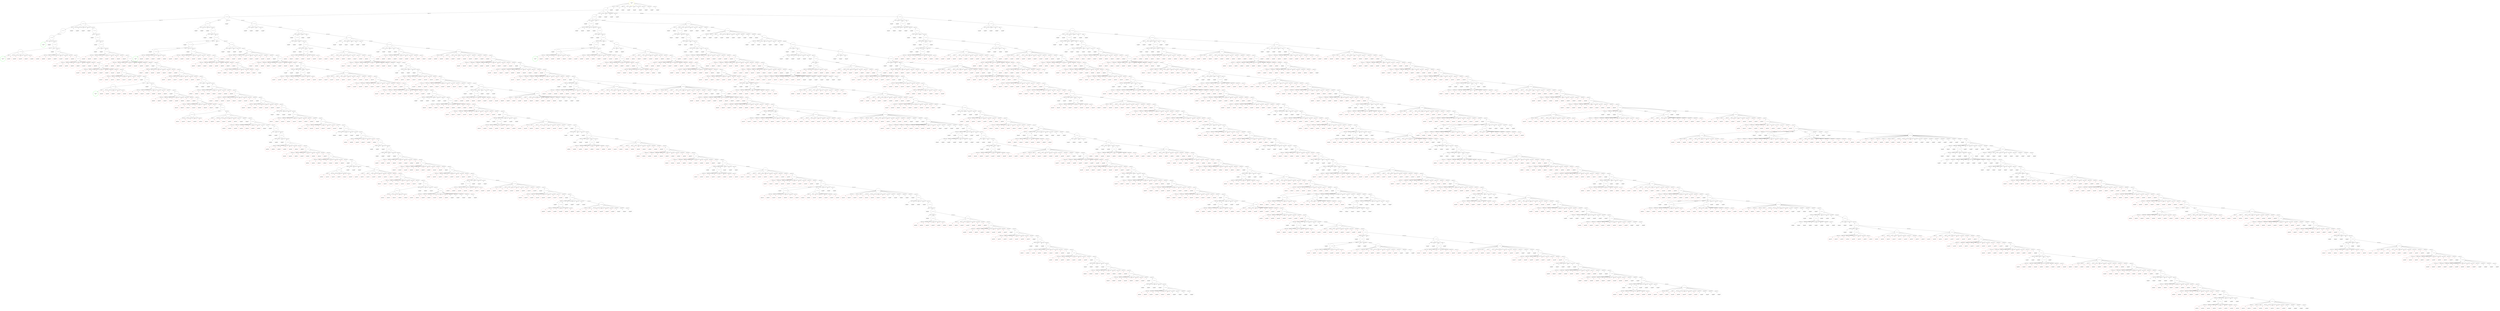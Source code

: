 // Agent Decision
digraph {
	node [color=yellow shape=doublecircle]
	Node0 [label="('', 2, 2, 2, 3)
Root"]
	node [color=black shape=circle]
	Node1 [label="('', 0, 2, 2, 3)"]
	Node0 -> Node1 [label="discard 2 \"S\""]
	node [color=black shape=circle]
	Node2 [label="('', 0, 0, 2, 3)"]
	Node1 -> Node2 [label="discard 2 \"P\""]
	node [color=black shape=circle]
	Node3 [label="('', 0, 0, 0, 3)"]
	Node2 -> Node3 [label="discard 2 \"H\""]
	node [color=black shape=circle]
	Node4 [label="('', 0, 0, 0, 1)"]
	Node3 -> Node4 [label="discard 2 \"C\""]
	node [color=black shape=circle]
	Node5 [label="('', 0, 0, 0, 2)"]
	Node4 -> Node5 [label="draw Trash \"C\""]
	node [color=green shape=doublecircle]
	Node6 [label="('', 0, 0, 0, 0)
Goal!"]
	Node5 -> Node6 [label="discard 2 \"C\""]
	node [color=gray shape=circle]
	Node7 [label="('', 0, 0, 0, 3)
Duplicated!"]
	Node5 -> Node7 [label="draw Trash \"C\""]
	node [color=black shape=circle]
	Node8 [label="('', 1, 0, 0, 2)"]
	Node5 -> Node8 [label="draw Deck \"S\""]
	node [color=black shape=circle]
	Node9 [label="('', 1, 0, 0, 0)"]
	Node8 -> Node9 [label="discard 2 \"C\""]
	node [color=green shape=doublecircle]
	Node10 [label="('', 0, 0, 0, 0)
Goal!"]
	Node9 -> Node10 [label="discard 1 \"S\""]
	node [color=red shape=circle]
	Node11 [label="('', 1, 0, 0, 1)
Reach limit!"]
	Node9 -> Node11 [label="draw Trash \"C\""]
	node [color=red shape=circle]
	Node12 [label="('', 2, 0, 0, 0)
Reach limit!"]
	Node9 -> Node12 [label="draw Deck \"S\""]
	node [color=red shape=circle]
	Node13 [label="('', 1, 1, 0, 0)
Reach limit!"]
	Node9 -> Node13 [label="draw Deck \"P\""]
	node [color=red shape=circle]
	Node14 [label="('', 1, 0, 1, 0)
Reach limit!"]
	Node9 -> Node14 [label="draw Deck \"H\""]
	node [color=red shape=circle]
	Node15 [label="('', 1, 0, 0, 1)
Reach limit!"]
	Node9 -> Node15 [label="draw Deck \"C\""]
	node [color=gray shape=circle]
	Node16 [label="('', 0, 0, 0, 2)
Duplicated!"]
	Node8 -> Node16 [label="discard 1 \"S\""]
	node [color=black shape=circle]
	Node17 [label="('', 1, 0, 0, 3)"]
	Node8 -> Node17 [label="draw Trash \"C\""]
	node [color=red shape=circle]
	Node18 [label="('', 1, 0, 0, 1)
Reach limit!"]
	Node17 -> Node18 [label="discard 2 \"C\""]
	node [color=red shape=circle]
	Node19 [label="('', 0, 0, 0, 3)
Reach limit!"]
	Node17 -> Node19 [label="discard 1 \"S\""]
	node [color=red shape=circle]
	Node20 [label="('', 1, 0, 1, 3)
Reach limit!"]
	Node17 -> Node20 [label="draw Trash \"H\""]
	node [color=red shape=circle]
	Node21 [label="('', 2, 0, 0, 3)
Reach limit!"]
	Node17 -> Node21 [label="draw Deck \"S\""]
	node [color=red shape=circle]
	Node22 [label="('', 1, 1, 0, 3)
Reach limit!"]
	Node17 -> Node22 [label="draw Deck \"P\""]
	node [color=red shape=circle]
	Node23 [label="('', 1, 0, 1, 3)
Reach limit!"]
	Node17 -> Node23 [label="draw Deck \"H\""]
	node [color=red shape=circle]
	Node24 [label="('', 1, 0, 0, 4)
Reach limit!"]
	Node17 -> Node24 [label="draw Deck \"C\""]
	node [color=black shape=circle]
	Node25 [label="('', 2, 0, 0, 2)"]
	Node17 -> Node25 [label="draw Deck \"S\""]
	node [color=red shape=circle]
	Node26 [label="('', 0, 0, 0, 2)
Reach limit!"]
	Node25 -> Node26 [label="discard 2 \"S\""]
	node [color=red shape=circle]
	Node27 [label="('', 2, 0, 0, 0)
Reach limit!"]
	Node25 -> Node27 [label="discard 2 \"C\""]
	node [color=red shape=circle]
	Node28 [label="('', 1, 0, 0, 2)
Reach limit!"]
	Node25 -> Node28 [label="discard 1 \"S\""]
	node [color=red shape=circle]
	Node29 [label="('', 2, 0, 0, 3)
Reach limit!"]
	Node25 -> Node29 [label="draw Trash \"C\""]
	node [color=red shape=circle]
	Node30 [label="('', 3, 0, 0, 2)
Reach limit!"]
	Node25 -> Node30 [label="draw Deck \"S\""]
	node [color=red shape=circle]
	Node31 [label="('', 2, 1, 0, 2)
Reach limit!"]
	Node25 -> Node31 [label="draw Deck \"P\""]
	node [color=red shape=circle]
	Node32 [label="('', 2, 0, 1, 2)
Reach limit!"]
	Node25 -> Node32 [label="draw Deck \"H\""]
	node [color=red shape=circle]
	Node33 [label="('', 2, 0, 0, 3)
Reach limit!"]
	Node25 -> Node33 [label="draw Deck \"C\""]
	node [color=black shape=circle]
	Node34 [label="('', 1, 1, 0, 2)"]
	Node25 -> Node34 [label="draw Deck \"P\""]
	node [color=red shape=circle]
	Node35 [label="('', 1, 1, 0, 0)
Reach limit!"]
	Node34 -> Node35 [label="discard 2 \"C\""]
	node [color=red shape=circle]
	Node36 [label="('', 0, 1, 0, 2)
Reach limit!"]
	Node34 -> Node36 [label="discard 1 \"S\""]
	node [color=red shape=circle]
	Node37 [label="('', 1, 0, 0, 2)
Reach limit!"]
	Node34 -> Node37 [label="discard 1 \"P\""]
	node [color=red shape=circle]
	Node38 [label="('', 1, 1, 0, 3)
Reach limit!"]
	Node34 -> Node38 [label="draw Trash \"C\""]
	node [color=red shape=circle]
	Node39 [label="('', 2, 1, 0, 2)
Reach limit!"]
	Node34 -> Node39 [label="draw Deck \"S\""]
	node [color=red shape=circle]
	Node40 [label="('', 1, 2, 0, 2)
Reach limit!"]
	Node34 -> Node40 [label="draw Deck \"P\""]
	node [color=red shape=circle]
	Node41 [label="('', 1, 1, 1, 2)
Reach limit!"]
	Node34 -> Node41 [label="draw Deck \"H\""]
	node [color=red shape=circle]
	Node42 [label="('', 1, 1, 0, 3)
Reach limit!"]
	Node34 -> Node42 [label="draw Deck \"C\""]
	node [color=black shape=circle]
	Node43 [label="('', 1, 0, 1, 2)"]
	Node34 -> Node43 [label="draw Deck \"H\""]
	node [color=red shape=circle]
	Node44 [label="('', 1, 0, 1, 0)
Reach limit!"]
	Node43 -> Node44 [label="discard 2 \"C\""]
	node [color=red shape=circle]
	Node45 [label="('', 0, 0, 1, 2)
Reach limit!"]
	Node43 -> Node45 [label="discard 1 \"S\""]
	node [color=red shape=circle]
	Node46 [label="('', 1, 0, 1, 3)
Reach limit!"]
	Node43 -> Node46 [label="draw Trash \"C\""]
	node [color=red shape=circle]
	Node47 [label="('', 2, 0, 1, 2)
Reach limit!"]
	Node43 -> Node47 [label="draw Deck \"S\""]
	node [color=red shape=circle]
	Node48 [label="('', 1, 1, 1, 2)
Reach limit!"]
	Node43 -> Node48 [label="draw Deck \"P\""]
	node [color=red shape=circle]
	Node49 [label="('', 1, 0, 2, 2)
Reach limit!"]
	Node43 -> Node49 [label="draw Deck \"H\""]
	node [color=red shape=circle]
	Node50 [label="('', 1, 0, 1, 3)
Reach limit!"]
	Node43 -> Node50 [label="draw Deck \"C\""]
	node [color=gray shape=circle]
	Node51 [label="('', 1, 0, 0, 3)
Duplicated!"]
	Node43 -> Node51 [label="draw Deck \"C\""]
	node [color=black shape=circle]
	Node52 [label="('', 0, 1, 0, 2)"]
	Node43 -> Node52 [label="draw Deck \"P\""]
	node [color=black shape=circle]
	Node53 [label="('', 0, 1, 0, 0)"]
	Node52 -> Node53 [label="discard 2 \"C\""]
	node [color=green shape=doublecircle]
	Node54 [label="('', 0, 0, 0, 0)
Goal!"]
	Node53 -> Node54 [label="discard 1 \"P\""]
	node [color=red shape=circle]
	Node55 [label="('', 0, 1, 0, 1)
Reach limit!"]
	Node53 -> Node55 [label="draw Trash \"C\""]
	node [color=red shape=circle]
	Node56 [label="('', 1, 1, 0, 0)
Reach limit!"]
	Node53 -> Node56 [label="draw Deck \"S\""]
	node [color=red shape=circle]
	Node57 [label="('', 0, 2, 0, 0)
Reach limit!"]
	Node53 -> Node57 [label="draw Deck \"P\""]
	node [color=red shape=circle]
	Node58 [label="('', 0, 1, 1, 0)
Reach limit!"]
	Node53 -> Node58 [label="draw Deck \"H\""]
	node [color=red shape=circle]
	Node59 [label="('', 0, 1, 0, 1)
Reach limit!"]
	Node53 -> Node59 [label="draw Deck \"C\""]
	node [color=gray shape=circle]
	Node60 [label="('', 0, 0, 0, 2)
Duplicated!"]
	Node52 -> Node60 [label="discard 1 \"P\""]
	node [color=black shape=circle]
	Node61 [label="('', 0, 1, 0, 3)"]
	Node52 -> Node61 [label="draw Trash \"C\""]
	node [color=red shape=circle]
	Node62 [label="('', 0, 1, 0, 1)
Reach limit!"]
	Node61 -> Node62 [label="discard 2 \"C\""]
	node [color=red shape=circle]
	Node63 [label="('', 0, 0, 0, 3)
Reach limit!"]
	Node61 -> Node63 [label="discard 1 \"P\""]
	node [color=red shape=circle]
	Node64 [label="('', 0, 1, 1, 3)
Reach limit!"]
	Node61 -> Node64 [label="draw Trash \"H\""]
	node [color=red shape=circle]
	Node65 [label="('', 1, 1, 0, 3)
Reach limit!"]
	Node61 -> Node65 [label="draw Deck \"S\""]
	node [color=red shape=circle]
	Node66 [label="('', 0, 2, 0, 3)
Reach limit!"]
	Node61 -> Node66 [label="draw Deck \"P\""]
	node [color=red shape=circle]
	Node67 [label="('', 0, 1, 1, 3)
Reach limit!"]
	Node61 -> Node67 [label="draw Deck \"H\""]
	node [color=red shape=circle]
	Node68 [label="('', 0, 1, 0, 4)
Reach limit!"]
	Node61 -> Node68 [label="draw Deck \"C\""]
	node [color=gray shape=circle]
	Node69 [label="('', 1, 1, 0, 2)
Duplicated!"]
	Node61 -> Node69 [label="draw Deck \"S\""]
	node [color=black shape=circle]
	Node70 [label="('', 0, 2, 0, 2)"]
	Node61 -> Node70 [label="draw Deck \"P\""]
	node [color=red shape=circle]
	Node71 [label="('', 0, 0, 0, 2)
Reach limit!"]
	Node70 -> Node71 [label="discard 2 \"P\""]
	node [color=red shape=circle]
	Node72 [label="('', 0, 2, 0, 0)
Reach limit!"]
	Node70 -> Node72 [label="discard 2 \"C\""]
	node [color=red shape=circle]
	Node73 [label="('', 0, 1, 0, 2)
Reach limit!"]
	Node70 -> Node73 [label="discard 1 \"P\""]
	node [color=red shape=circle]
	Node74 [label="('', 0, 2, 0, 3)
Reach limit!"]
	Node70 -> Node74 [label="draw Trash \"C\""]
	node [color=red shape=circle]
	Node75 [label="('', 1, 2, 0, 2)
Reach limit!"]
	Node70 -> Node75 [label="draw Deck \"S\""]
	node [color=red shape=circle]
	Node76 [label="('', 0, 3, 0, 2)
Reach limit!"]
	Node70 -> Node76 [label="draw Deck \"P\""]
	node [color=red shape=circle]
	Node77 [label="('', 0, 2, 1, 2)
Reach limit!"]
	Node70 -> Node77 [label="draw Deck \"H\""]
	node [color=red shape=circle]
	Node78 [label="('', 0, 2, 0, 3)
Reach limit!"]
	Node70 -> Node78 [label="draw Deck \"C\""]
	node [color=black shape=circle]
	Node79 [label="('', 0, 1, 1, 2)"]
	Node70 -> Node79 [label="draw Deck \"H\""]
	node [color=red shape=circle]
	Node80 [label="('', 0, 1, 1, 0)
Reach limit!"]
	Node79 -> Node80 [label="discard 2 \"C\""]
	node [color=red shape=circle]
	Node81 [label="('', 0, 0, 1, 2)
Reach limit!"]
	Node79 -> Node81 [label="discard 1 \"P\""]
	node [color=red shape=circle]
	Node82 [label="('', 0, 1, 1, 3)
Reach limit!"]
	Node79 -> Node82 [label="draw Trash \"C\""]
	node [color=red shape=circle]
	Node83 [label="('', 1, 1, 1, 2)
Reach limit!"]
	Node79 -> Node83 [label="draw Deck \"S\""]
	node [color=red shape=circle]
	Node84 [label="('', 0, 2, 1, 2)
Reach limit!"]
	Node79 -> Node84 [label="draw Deck \"P\""]
	node [color=red shape=circle]
	Node85 [label="('', 0, 1, 2, 2)
Reach limit!"]
	Node79 -> Node85 [label="draw Deck \"H\""]
	node [color=red shape=circle]
	Node86 [label="('', 0, 1, 1, 3)
Reach limit!"]
	Node79 -> Node86 [label="draw Deck \"C\""]
	node [color=gray shape=circle]
	Node87 [label="('', 0, 1, 0, 3)
Duplicated!"]
	Node79 -> Node87 [label="draw Deck \"C\""]
	node [color=black shape=circle]
	Node88 [label="('', 0, 0, 1, 2)"]
	Node79 -> Node88 [label="draw Deck \"H\""]
	node [color=black shape=circle]
	Node89 [label="('', 0, 0, 1, 0)"]
	Node88 -> Node89 [label="discard 2 \"C\""]
	node [color=red shape=circle]
	Node90 [label="('', 0, 0, 1, 1)
Reach limit!"]
	Node89 -> Node90 [label="draw Trash \"C\""]
	node [color=red shape=circle]
	Node91 [label="('', 1, 0, 1, 0)
Reach limit!"]
	Node89 -> Node91 [label="draw Deck \"S\""]
	node [color=red shape=circle]
	Node92 [label="('', 0, 1, 1, 0)
Reach limit!"]
	Node89 -> Node92 [label="draw Deck \"P\""]
	node [color=red shape=circle]
	Node93 [label="('', 0, 0, 2, 0)
Reach limit!"]
	Node89 -> Node93 [label="draw Deck \"H\""]
	node [color=red shape=circle]
	Node94 [label="('', 0, 0, 1, 1)
Reach limit!"]
	Node89 -> Node94 [label="draw Deck \"C\""]
	node [color=black shape=circle]
	Node95 [label="('', 0, 0, 1, 3)"]
	Node88 -> Node95 [label="draw Trash \"C\""]
	node [color=red shape=circle]
	Node96 [label="('', 0, 0, 1, 1)
Reach limit!"]
	Node95 -> Node96 [label="discard 2 \"C\""]
	node [color=red shape=circle]
	Node97 [label="('', 0, 0, 2, 3)
Reach limit!"]
	Node95 -> Node97 [label="draw Trash \"H\""]
	node [color=red shape=circle]
	Node98 [label="('', 1, 0, 1, 3)
Reach limit!"]
	Node95 -> Node98 [label="draw Deck \"S\""]
	node [color=red shape=circle]
	Node99 [label="('', 0, 1, 1, 3)
Reach limit!"]
	Node95 -> Node99 [label="draw Deck \"P\""]
	node [color=red shape=circle]
	Node100 [label="('', 0, 0, 2, 3)
Reach limit!"]
	Node95 -> Node100 [label="draw Deck \"H\""]
	node [color=red shape=circle]
	Node101 [label="('', 0, 0, 1, 4)
Reach limit!"]
	Node95 -> Node101 [label="draw Deck \"C\""]
	node [color=gray shape=circle]
	Node102 [label="('', 1, 0, 1, 2)
Duplicated!"]
	Node95 -> Node102 [label="draw Deck \"S\""]
	node [color=gray shape=circle]
	Node103 [label="('', 0, 1, 1, 2)
Duplicated!"]
	Node95 -> Node103 [label="draw Deck \"P\""]
	node [color=black shape=circle]
	Node104 [label="('', 0, 0, 2, 2)"]
	Node95 -> Node104 [label="draw Deck \"H\""]
	node [color=red shape=circle]
	Node105 [label="('', 0, 0, 0, 2)
Reach limit!"]
	Node104 -> Node105 [label="discard 2 \"H\""]
	node [color=red shape=circle]
	Node106 [label="('', 0, 0, 2, 0)
Reach limit!"]
	Node104 -> Node106 [label="discard 2 \"C\""]
	node [color=red shape=circle]
	Node107 [label="('', 0, 0, 2, 3)
Reach limit!"]
	Node104 -> Node107 [label="draw Trash \"C\""]
	node [color=red shape=circle]
	Node108 [label="('', 1, 0, 2, 2)
Reach limit!"]
	Node104 -> Node108 [label="draw Deck \"S\""]
	node [color=red shape=circle]
	Node109 [label="('', 0, 1, 2, 2)
Reach limit!"]
	Node104 -> Node109 [label="draw Deck \"P\""]
	node [color=red shape=circle]
	Node110 [label="('', 0, 0, 3, 2)
Reach limit!"]
	Node104 -> Node110 [label="draw Deck \"H\""]
	node [color=red shape=circle]
	Node111 [label="('', 0, 0, 2, 3)
Reach limit!"]
	Node104 -> Node111 [label="draw Deck \"C\""]
	node [color=gray shape=circle]
	Node112 [label="('', 0, 0, 1, 3)
Duplicated!"]
	Node104 -> Node112 [label="draw Deck \"C\""]
	node [color=gray shape=circle]
	Node113 [label="('', 0, 0, 0, 3)
Duplicated!"]
	Node104 -> Node113 [label="draw Deck \"C\""]
	node [color=black shape=circle]
	Node114 [label="('', 1, 0, 0, 1)"]
	Node104 -> Node114 [label="draw Deck \"S\""]
	node [color=gray shape=circle]
	Node115 [label="('', 0, 0, 0, 1)
Duplicated!"]
	Node114 -> Node115 [label="discard 1 \"S\""]
	node [color=gray shape=circle]
	Node116 [label="('', 1, 0, 0, 2)
Duplicated!"]
	Node114 -> Node116 [label="draw Trash \"C\""]
	node [color=black shape=circle]
	Node117 [label="('', 2, 0, 0, 1)"]
	Node114 -> Node117 [label="draw Deck \"S\""]
	node [color=gray shape=circle]
	Node118 [label="('', 0, 0, 0, 1)
Duplicated!"]
	Node117 -> Node118 [label="discard 2 \"S\""]
	node [color=gray shape=circle]
	Node119 [label="('', 1, 0, 0, 1)
Duplicated!"]
	Node117 -> Node119 [label="discard 1 \"S\""]
	node [color=gray shape=circle]
	Node120 [label="('', 2, 0, 0, 2)
Duplicated!"]
	Node117 -> Node120 [label="draw Trash \"C\""]
	node [color=black shape=circle]
	Node121 [label="('', 3, 0, 0, 1)"]
	Node117 -> Node121 [label="draw Deck \"S\""]
	node [color=red shape=circle]
	Node122 [label="('', 1, 0, 0, 1)
Reach limit!"]
	Node121 -> Node122 [label="discard 2 \"S\""]
	node [color=red shape=circle]
	Node123 [label="('', 2, 0, 0, 1)
Reach limit!"]
	Node121 -> Node123 [label="discard 1 \"S\""]
	node [color=red shape=circle]
	Node124 [label="('', 3, 0, 0, 2)
Reach limit!"]
	Node121 -> Node124 [label="draw Trash \"C\""]
	node [color=red shape=circle]
	Node125 [label="('', 4, 0, 0, 1)
Reach limit!"]
	Node121 -> Node125 [label="draw Deck \"S\""]
	node [color=red shape=circle]
	Node126 [label="('', 3, 1, 0, 1)
Reach limit!"]
	Node121 -> Node126 [label="draw Deck \"P\""]
	node [color=red shape=circle]
	Node127 [label="('', 3, 0, 1, 1)
Reach limit!"]
	Node121 -> Node127 [label="draw Deck \"H\""]
	node [color=red shape=circle]
	Node128 [label="('', 3, 0, 0, 2)
Reach limit!"]
	Node121 -> Node128 [label="draw Deck \"C\""]
	node [color=black shape=circle]
	Node129 [label="('', 2, 1, 0, 1)"]
	Node121 -> Node129 [label="draw Deck \"P\""]
	node [color=red shape=circle]
	Node130 [label="('', 0, 1, 0, 1)
Reach limit!"]
	Node129 -> Node130 [label="discard 2 \"S\""]
	node [color=red shape=circle]
	Node131 [label="('', 1, 1, 0, 1)
Reach limit!"]
	Node129 -> Node131 [label="discard 1 \"S\""]
	node [color=red shape=circle]
	Node132 [label="('', 2, 0, 0, 1)
Reach limit!"]
	Node129 -> Node132 [label="discard 1 \"P\""]
	node [color=red shape=circle]
	Node133 [label="('', 2, 1, 0, 2)
Reach limit!"]
	Node129 -> Node133 [label="draw Trash \"C\""]
	node [color=red shape=circle]
	Node134 [label="('', 3, 1, 0, 1)
Reach limit!"]
	Node129 -> Node134 [label="draw Deck \"S\""]
	node [color=red shape=circle]
	Node135 [label="('', 2, 2, 0, 1)
Reach limit!"]
	Node129 -> Node135 [label="draw Deck \"P\""]
	node [color=red shape=circle]
	Node136 [label="('', 2, 1, 1, 1)
Reach limit!"]
	Node129 -> Node136 [label="draw Deck \"H\""]
	node [color=red shape=circle]
	Node137 [label="('', 2, 1, 0, 2)
Reach limit!"]
	Node129 -> Node137 [label="draw Deck \"C\""]
	node [color=black shape=circle]
	Node138 [label="('', 2, 0, 1, 1)"]
	Node129 -> Node138 [label="draw Deck \"H\""]
	node [color=red shape=circle]
	Node139 [label="('', 0, 0, 1, 1)
Reach limit!"]
	Node138 -> Node139 [label="discard 2 \"S\""]
	node [color=red shape=circle]
	Node140 [label="('', 1, 0, 1, 1)
Reach limit!"]
	Node138 -> Node140 [label="discard 1 \"S\""]
	node [color=red shape=circle]
	Node141 [label="('', 2, 0, 1, 2)
Reach limit!"]
	Node138 -> Node141 [label="draw Trash \"C\""]
	node [color=red shape=circle]
	Node142 [label="('', 3, 0, 1, 1)
Reach limit!"]
	Node138 -> Node142 [label="draw Deck \"S\""]
	node [color=red shape=circle]
	Node143 [label="('', 2, 1, 1, 1)
Reach limit!"]
	Node138 -> Node143 [label="draw Deck \"P\""]
	node [color=red shape=circle]
	Node144 [label="('', 2, 0, 2, 1)
Reach limit!"]
	Node138 -> Node144 [label="draw Deck \"H\""]
	node [color=red shape=circle]
	Node145 [label="('', 2, 0, 1, 2)
Reach limit!"]
	Node138 -> Node145 [label="draw Deck \"C\""]
	node [color=gray shape=circle]
	Node146 [label="('', 2, 0, 0, 2)
Duplicated!"]
	Node138 -> Node146 [label="draw Deck \"C\""]
	node [color=black shape=circle]
	Node147 [label="('', 1, 1, 0, 1)"]
	Node138 -> Node147 [label="draw Deck \"P\""]
	node [color=black shape=circle]
	Node148 [label="('', 0, 1, 0, 1)"]
	Node147 -> Node148 [label="discard 1 \"S\""]
	node [color=red shape=circle]
	Node149 [label="('', 0, 0, 0, 1)
Reach limit!"]
	Node148 -> Node149 [label="discard 1 \"P\""]
	node [color=red shape=circle]
	Node150 [label="('', 1, 1, 0, 1)
Reach limit!"]
	Node148 -> Node150 [label="draw Trash \"S\""]
	node [color=red shape=circle]
	Node151 [label="('', 1, 1, 0, 1)
Reach limit!"]
	Node148 -> Node151 [label="draw Deck \"S\""]
	node [color=red shape=circle]
	Node152 [label="('', 0, 2, 0, 1)
Reach limit!"]
	Node148 -> Node152 [label="draw Deck \"P\""]
	node [color=red shape=circle]
	Node153 [label="('', 0, 1, 1, 1)
Reach limit!"]
	Node148 -> Node153 [label="draw Deck \"H\""]
	node [color=red shape=circle]
	Node154 [label="('', 0, 1, 0, 2)
Reach limit!"]
	Node148 -> Node154 [label="draw Deck \"C\""]
	node [color=gray shape=circle]
	Node155 [label="('', 1, 0, 0, 1)
Duplicated!"]
	Node147 -> Node155 [label="discard 1 \"P\""]
	node [color=gray shape=circle]
	Node156 [label="('', 1, 1, 0, 2)
Duplicated!"]
	Node147 -> Node156 [label="draw Trash \"C\""]
	node [color=gray shape=circle]
	Node157 [label="('', 2, 1, 0, 1)
Duplicated!"]
	Node147 -> Node157 [label="draw Deck \"S\""]
	node [color=black shape=circle]
	Node158 [label="('', 1, 2, 0, 1)"]
	Node147 -> Node158 [label="draw Deck \"P\""]
	node [color=red shape=circle]
	Node159 [label="('', 1, 0, 0, 1)
Reach limit!"]
	Node158 -> Node159 [label="discard 2 \"P\""]
	node [color=red shape=circle]
	Node160 [label="('', 0, 2, 0, 1)
Reach limit!"]
	Node158 -> Node160 [label="discard 1 \"S\""]
	node [color=red shape=circle]
	Node161 [label="('', 1, 1, 0, 1)
Reach limit!"]
	Node158 -> Node161 [label="discard 1 \"P\""]
	node [color=red shape=circle]
	Node162 [label="('', 1, 2, 0, 2)
Reach limit!"]
	Node158 -> Node162 [label="draw Trash \"C\""]
	node [color=red shape=circle]
	Node163 [label="('', 2, 2, 0, 1)
Reach limit!"]
	Node158 -> Node163 [label="draw Deck \"S\""]
	node [color=red shape=circle]
	Node164 [label="('', 1, 3, 0, 1)
Reach limit!"]
	Node158 -> Node164 [label="draw Deck \"P\""]
	node [color=red shape=circle]
	Node165 [label="('', 1, 2, 1, 1)
Reach limit!"]
	Node158 -> Node165 [label="draw Deck \"H\""]
	node [color=red shape=circle]
	Node166 [label="('', 1, 2, 0, 2)
Reach limit!"]
	Node158 -> Node166 [label="draw Deck \"C\""]
	node [color=black shape=circle]
	Node167 [label="('', 1, 1, 1, 1)"]
	Node158 -> Node167 [label="draw Deck \"H\""]
	node [color=red shape=circle]
	Node168 [label="('', 0, 1, 1, 1)
Reach limit!"]
	Node167 -> Node168 [label="discard 1 \"S\""]
	node [color=red shape=circle]
	Node169 [label="('', 1, 0, 1, 1)
Reach limit!"]
	Node167 -> Node169 [label="discard 1 \"P\""]
	node [color=red shape=circle]
	Node170 [label="('', 1, 1, 1, 2)
Reach limit!"]
	Node167 -> Node170 [label="draw Trash \"C\""]
	node [color=red shape=circle]
	Node171 [label="('', 2, 1, 1, 1)
Reach limit!"]
	Node167 -> Node171 [label="draw Deck \"S\""]
	node [color=red shape=circle]
	Node172 [label="('', 1, 2, 1, 1)
Reach limit!"]
	Node167 -> Node172 [label="draw Deck \"P\""]
	node [color=red shape=circle]
	Node173 [label="('', 1, 1, 2, 1)
Reach limit!"]
	Node167 -> Node173 [label="draw Deck \"H\""]
	node [color=red shape=circle]
	Node174 [label="('', 1, 1, 1, 2)
Reach limit!"]
	Node167 -> Node174 [label="draw Deck \"C\""]
	node [color=gray shape=circle]
	Node175 [label="('', 1, 1, 0, 2)
Duplicated!"]
	Node167 -> Node175 [label="draw Deck \"C\""]
	node [color=black shape=circle]
	Node176 [label="('', 1, 0, 1, 1)"]
	Node167 -> Node176 [label="draw Deck \"H\""]
	node [color=black shape=circle]
	Node177 [label="('', 0, 0, 1, 1)"]
	Node176 -> Node177 [label="discard 1 \"S\""]
	node [color=red shape=circle]
	Node178 [label="('', 1, 0, 1, 1)
Reach limit!"]
	Node177 -> Node178 [label="draw Trash \"S\""]
	node [color=red shape=circle]
	Node179 [label="('', 1, 0, 1, 1)
Reach limit!"]
	Node177 -> Node179 [label="draw Deck \"S\""]
	node [color=red shape=circle]
	Node180 [label="('', 0, 1, 1, 1)
Reach limit!"]
	Node177 -> Node180 [label="draw Deck \"P\""]
	node [color=red shape=circle]
	Node181 [label="('', 0, 0, 2, 1)
Reach limit!"]
	Node177 -> Node181 [label="draw Deck \"H\""]
	node [color=red shape=circle]
	Node182 [label="('', 0, 0, 1, 2)
Reach limit!"]
	Node177 -> Node182 [label="draw Deck \"C\""]
	node [color=gray shape=circle]
	Node183 [label="('', 1, 0, 1, 2)
Duplicated!"]
	Node176 -> Node183 [label="draw Trash \"C\""]
	node [color=gray shape=circle]
	Node184 [label="('', 2, 0, 1, 1)
Duplicated!"]
	Node176 -> Node184 [label="draw Deck \"S\""]
	node [color=gray shape=circle]
	Node185 [label="('', 1, 1, 1, 1)
Duplicated!"]
	Node176 -> Node185 [label="draw Deck \"P\""]
	node [color=black shape=circle]
	Node186 [label="('', 1, 0, 2, 1)"]
	Node176 -> Node186 [label="draw Deck \"H\""]
	node [color=red shape=circle]
	Node187 [label="('', 1, 0, 0, 1)
Reach limit!"]
	Node186 -> Node187 [label="discard 2 \"H\""]
	node [color=red shape=circle]
	Node188 [label="('', 0, 0, 2, 1)
Reach limit!"]
	Node186 -> Node188 [label="discard 1 \"S\""]
	node [color=red shape=circle]
	Node189 [label="('', 1, 0, 2, 2)
Reach limit!"]
	Node186 -> Node189 [label="draw Trash \"C\""]
	node [color=red shape=circle]
	Node190 [label="('', 2, 0, 2, 1)
Reach limit!"]
	Node186 -> Node190 [label="draw Deck \"S\""]
	node [color=red shape=circle]
	Node191 [label="('', 1, 1, 2, 1)
Reach limit!"]
	Node186 -> Node191 [label="draw Deck \"P\""]
	node [color=red shape=circle]
	Node192 [label="('', 1, 0, 3, 1)
Reach limit!"]
	Node186 -> Node192 [label="draw Deck \"H\""]
	node [color=red shape=circle]
	Node193 [label="('', 1, 0, 2, 2)
Reach limit!"]
	Node186 -> Node193 [label="draw Deck \"C\""]
	node [color=gray shape=circle]
	Node194 [label="('', 1, 0, 1, 2)
Duplicated!"]
	Node186 -> Node194 [label="draw Deck \"C\""]
	node [color=gray shape=circle]
	Node195 [label="('', 1, 0, 0, 2)
Duplicated!"]
	Node186 -> Node195 [label="draw Deck \"C\""]
	node [color=gray shape=circle]
	Node196 [label="('', 0, 1, 0, 1)
Duplicated!"]
	Node186 -> Node196 [label="draw Deck \"P\""]
	node [color=gray shape=circle]
	Node197 [label="('', 0, 0, 1, 1)
Duplicated!"]
	Node186 -> Node197 [label="draw Deck \"H\""]
	node [color=gray shape=circle]
	Node198 [label="('', 0, 0, 0, 2)
Duplicated!"]
	Node186 -> Node198 [label="draw Deck \"C\""]
	node [color=gray shape=circle]
	Node199 [label="('', 0, 0, 1, 3)
Duplicated!"]
	Node3 -> Node199 [label="draw Trash \"H\""]
	node [color=gray shape=circle]
	Node200 [label="('', 1, 0, 0, 3)
Duplicated!"]
	Node3 -> Node200 [label="draw Deck \"S\""]
	node [color=gray shape=circle]
	Node201 [label="('', 0, 1, 0, 3)
Duplicated!"]
	Node3 -> Node201 [label="draw Deck \"P\""]
	node [color=gray shape=circle]
	Node202 [label="('', 0, 0, 1, 3)
Duplicated!"]
	Node3 -> Node202 [label="draw Deck \"H\""]
	node [color=black shape=circle]
	Node203 [label="('', 0, 0, 0, 4)"]
	Node3 -> Node203 [label="draw Deck \"C\""]
	node [color=gray shape=circle]
	Node204 [label="('', 0, 0, 0, 2)
Duplicated!"]
	Node203 -> Node204 [label="discard 2 \"C\""]
	node [color=black shape=circle]
	Node205 [label="('', 0, 0, 1, 4)"]
	Node203 -> Node205 [label="draw Trash \"H\""]
	node [color=gray shape=circle]
	Node206 [label="('', 0, 0, 1, 2)
Duplicated!"]
	Node205 -> Node206 [label="discard 2 \"C\""]
	node [color=black shape=circle]
	Node207 [label="('', 0, 0, 2, 4)"]
	Node205 -> Node207 [label="draw Trash \"H\""]
	node [color=gray shape=circle]
	Node208 [label="('', 0, 0, 0, 4)
Duplicated!"]
	Node207 -> Node208 [label="discard 2 \"H\""]
	node [color=gray shape=circle]
	Node209 [label="('', 0, 0, 2, 2)
Duplicated!"]
	Node207 -> Node209 [label="discard 2 \"C\""]
	node [color=black shape=circle]
	Node210 [label="('', 0, 1, 2, 4)"]
	Node207 -> Node210 [label="draw Trash \"P\""]
	node [color=red shape=circle]
	Node211 [label="('', 0, 1, 0, 4)
Reach limit!"]
	Node210 -> Node211 [label="discard 2 \"H\""]
	node [color=red shape=circle]
	Node212 [label="('', 0, 1, 2, 2)
Reach limit!"]
	Node210 -> Node212 [label="discard 2 \"C\""]
	node [color=red shape=circle]
	Node213 [label="('', 0, 0, 2, 4)
Reach limit!"]
	Node210 -> Node213 [label="discard 1 \"P\""]
	node [color=red shape=circle]
	Node214 [label="('', 0, 2, 2, 4)
Reach limit!"]
	Node210 -> Node214 [label="draw Trash \"P\""]
	node [color=red shape=circle]
	Node215 [label="('', 1, 1, 2, 4)
Reach limit!"]
	Node210 -> Node215 [label="draw Deck \"S\""]
	node [color=red shape=circle]
	Node216 [label="('', 0, 2, 2, 4)
Reach limit!"]
	Node210 -> Node216 [label="draw Deck \"P\""]
	node [color=red shape=circle]
	Node217 [label="('', 0, 1, 3, 4)
Reach limit!"]
	Node210 -> Node217 [label="draw Deck \"H\""]
	node [color=red shape=circle]
	Node218 [label="('', 0, 1, 2, 5)
Reach limit!"]
	Node210 -> Node218 [label="draw Deck \"C\""]
	node [color=black shape=circle]
	Node219 [label="('', 1, 0, 2, 4)"]
	Node210 -> Node219 [label="draw Deck \"S\""]
	node [color=red shape=circle]
	Node220 [label="('', 1, 0, 0, 4)
Reach limit!"]
	Node219 -> Node220 [label="discard 2 \"H\""]
	node [color=red shape=circle]
	Node221 [label="('', 1, 0, 2, 2)
Reach limit!"]
	Node219 -> Node221 [label="discard 2 \"C\""]
	node [color=red shape=circle]
	Node222 [label="('', 0, 0, 2, 4)
Reach limit!"]
	Node219 -> Node222 [label="discard 1 \"S\""]
	node [color=red shape=circle]
	Node223 [label="('', 1, 1, 2, 4)
Reach limit!"]
	Node219 -> Node223 [label="draw Trash \"P\""]
	node [color=red shape=circle]
	Node224 [label="('', 2, 0, 2, 4)
Reach limit!"]
	Node219 -> Node224 [label="draw Deck \"S\""]
	node [color=red shape=circle]
	Node225 [label="('', 1, 1, 2, 4)
Reach limit!"]
	Node219 -> Node225 [label="draw Deck \"P\""]
	node [color=red shape=circle]
	Node226 [label="('', 1, 0, 3, 4)
Reach limit!"]
	Node219 -> Node226 [label="draw Deck \"H\""]
	node [color=red shape=circle]
	Node227 [label="('', 1, 0, 2, 5)
Reach limit!"]
	Node219 -> Node227 [label="draw Deck \"C\""]
	node [color=gray shape=circle]
	Node228 [label="('', 0, 1, 2, 4)
Duplicated!"]
	Node219 -> Node228 [label="draw Deck \"P\""]
	node [color=black shape=circle]
	Node229 [label="('', 0, 0, 3, 4)"]
	Node219 -> Node229 [label="draw Deck \"H\""]
	node [color=red shape=circle]
	Node230 [label="('', 0, 0, 1, 4)
Reach limit!"]
	Node229 -> Node230 [label="discard 2 \"H\""]
	node [color=red shape=circle]
	Node231 [label="('', 0, 0, 3, 2)
Reach limit!"]
	Node229 -> Node231 [label="discard 2 \"C\""]
	node [color=red shape=circle]
	Node232 [label="('', 0, 1, 3, 4)
Reach limit!"]
	Node229 -> Node232 [label="draw Trash \"P\""]
	node [color=red shape=circle]
	Node233 [label="('', 1, 0, 3, 4)
Reach limit!"]
	Node229 -> Node233 [label="draw Deck \"S\""]
	node [color=red shape=circle]
	Node234 [label="('', 0, 1, 3, 4)
Reach limit!"]
	Node229 -> Node234 [label="draw Deck \"P\""]
	node [color=red shape=circle]
	Node235 [label="('', 0, 0, 4, 4)
Reach limit!"]
	Node229 -> Node235 [label="draw Deck \"H\""]
	node [color=red shape=circle]
	Node236 [label="('', 0, 0, 3, 5)
Reach limit!"]
	Node229 -> Node236 [label="draw Deck \"C\""]
	node [color=black shape=circle]
	Node237 [label="('', 0, 0, 2, 5)"]
	Node229 -> Node237 [label="draw Deck \"C\""]
	node [color=red shape=circle]
	Node238 [label="('', 0, 0, 0, 5)
Reach limit!"]
	Node237 -> Node238 [label="discard 2 \"H\""]
	node [color=red shape=circle]
	Node239 [label="('', 0, 0, 2, 3)
Reach limit!"]
	Node237 -> Node239 [label="discard 2 \"C\""]
	node [color=red shape=circle]
	Node240 [label="('', 0, 1, 2, 5)
Reach limit!"]
	Node237 -> Node240 [label="draw Trash \"P\""]
	node [color=red shape=circle]
	Node241 [label="('', 1, 0, 2, 5)
Reach limit!"]
	Node237 -> Node241 [label="draw Deck \"S\""]
	node [color=red shape=circle]
	Node242 [label="('', 0, 1, 2, 5)
Reach limit!"]
	Node237 -> Node242 [label="draw Deck \"P\""]
	node [color=red shape=circle]
	Node243 [label="('', 0, 0, 3, 5)
Reach limit!"]
	Node237 -> Node243 [label="draw Deck \"H\""]
	node [color=red shape=circle]
	Node244 [label="('', 0, 0, 2, 6)
Reach limit!"]
	Node237 -> Node244 [label="draw Deck \"C\""]
	node [color=black shape=circle]
	Node245 [label="('', 1, 0, 1, 4)"]
	Node237 -> Node245 [label="draw Deck \"S\""]
	node [color=gray shape=circle]
	Node246 [label="('', 1, 0, 1, 2)
Duplicated!"]
	Node245 -> Node246 [label="discard 2 \"C\""]
	node [color=gray shape=circle]
	Node247 [label="('', 0, 0, 1, 4)
Duplicated!"]
	Node245 -> Node247 [label="discard 1 \"S\""]
	node [color=gray shape=circle]
	Node248 [label="('', 1, 0, 2, 4)
Duplicated!"]
	Node245 -> Node248 [label="draw Trash \"H\""]
	node [color=black shape=circle]
	Node249 [label="('', 2, 0, 1, 4)"]
	Node245 -> Node249 [label="draw Deck \"S\""]
	node [color=red shape=circle]
	Node250 [label="('', 0, 0, 1, 4)
Reach limit!"]
	Node249 -> Node250 [label="discard 2 \"S\""]
	node [color=red shape=circle]
	Node251 [label="('', 2, 0, 1, 2)
Reach limit!"]
	Node249 -> Node251 [label="discard 2 \"C\""]
	node [color=red shape=circle]
	Node252 [label="('', 1, 0, 1, 4)
Reach limit!"]
	Node249 -> Node252 [label="discard 1 \"S\""]
	node [color=red shape=circle]
	Node253 [label="('', 2, 0, 2, 4)
Reach limit!"]
	Node249 -> Node253 [label="draw Trash \"H\""]
	node [color=red shape=circle]
	Node254 [label="('', 3, 0, 1, 4)
Reach limit!"]
	Node249 -> Node254 [label="draw Deck \"S\""]
	node [color=red shape=circle]
	Node255 [label="('', 2, 1, 1, 4)
Reach limit!"]
	Node249 -> Node255 [label="draw Deck \"P\""]
	node [color=red shape=circle]
	Node256 [label="('', 2, 0, 2, 4)
Reach limit!"]
	Node249 -> Node256 [label="draw Deck \"H\""]
	node [color=red shape=circle]
	Node257 [label="('', 2, 0, 1, 5)
Reach limit!"]
	Node249 -> Node257 [label="draw Deck \"C\""]
	node [color=black shape=circle]
	Node258 [label="('', 1, 1, 1, 4)"]
	Node249 -> Node258 [label="draw Deck \"P\""]
	node [color=red shape=circle]
	Node259 [label="('', 1, 1, 1, 2)
Reach limit!"]
	Node258 -> Node259 [label="discard 2 \"C\""]
	node [color=red shape=circle]
	Node260 [label="('', 0, 1, 1, 4)
Reach limit!"]
	Node258 -> Node260 [label="discard 1 \"S\""]
	node [color=red shape=circle]
	Node261 [label="('', 1, 0, 1, 4)
Reach limit!"]
	Node258 -> Node261 [label="discard 1 \"P\""]
	node [color=red shape=circle]
	Node262 [label="('', 1, 1, 2, 4)
Reach limit!"]
	Node258 -> Node262 [label="draw Trash \"H\""]
	node [color=red shape=circle]
	Node263 [label="('', 2, 1, 1, 4)
Reach limit!"]
	Node258 -> Node263 [label="draw Deck \"S\""]
	node [color=red shape=circle]
	Node264 [label="('', 1, 2, 1, 4)
Reach limit!"]
	Node258 -> Node264 [label="draw Deck \"P\""]
	node [color=red shape=circle]
	Node265 [label="('', 1, 1, 2, 4)
Reach limit!"]
	Node258 -> Node265 [label="draw Deck \"H\""]
	node [color=red shape=circle]
	Node266 [label="('', 1, 1, 1, 5)
Reach limit!"]
	Node258 -> Node266 [label="draw Deck \"C\""]
	node [color=gray shape=circle]
	Node267 [label="('', 1, 0, 2, 4)
Duplicated!"]
	Node258 -> Node267 [label="draw Deck \"H\""]
	node [color=black shape=circle]
	Node268 [label="('', 1, 0, 1, 5)"]
	Node258 -> Node268 [label="draw Deck \"C\""]
	node [color=red shape=circle]
	Node269 [label="('', 1, 0, 1, 3)
Reach limit!"]
	Node268 -> Node269 [label="discard 2 \"C\""]
	node [color=red shape=circle]
	Node270 [label="('', 0, 0, 1, 5)
Reach limit!"]
	Node268 -> Node270 [label="discard 1 \"S\""]
	node [color=red shape=circle]
	Node271 [label="('', 1, 0, 2, 5)
Reach limit!"]
	Node268 -> Node271 [label="draw Trash \"H\""]
	node [color=red shape=circle]
	Node272 [label="('', 2, 0, 1, 5)
Reach limit!"]
	Node268 -> Node272 [label="draw Deck \"S\""]
	node [color=red shape=circle]
	Node273 [label="('', 1, 1, 1, 5)
Reach limit!"]
	Node268 -> Node273 [label="draw Deck \"P\""]
	node [color=red shape=circle]
	Node274 [label="('', 1, 0, 2, 5)
Reach limit!"]
	Node268 -> Node274 [label="draw Deck \"H\""]
	node [color=red shape=circle]
	Node275 [label="('', 1, 0, 1, 6)
Reach limit!"]
	Node268 -> Node275 [label="draw Deck \"C\""]
	node [color=black shape=circle]
	Node276 [label="('', 0, 1, 1, 4)"]
	Node268 -> Node276 [label="draw Deck \"P\""]
	node [color=gray shape=circle]
	Node277 [label="('', 0, 1, 1, 2)
Duplicated!"]
	Node276 -> Node277 [label="discard 2 \"C\""]
	node [color=gray shape=circle]
	Node278 [label="('', 0, 0, 1, 4)
Duplicated!"]
	Node276 -> Node278 [label="discard 1 \"P\""]
	node [color=gray shape=circle]
	Node279 [label="('', 0, 1, 2, 4)
Duplicated!"]
	Node276 -> Node279 [label="draw Trash \"H\""]
	node [color=gray shape=circle]
	Node280 [label="('', 1, 1, 1, 4)
Duplicated!"]
	Node276 -> Node280 [label="draw Deck \"S\""]
	node [color=black shape=circle]
	Node281 [label="('', 0, 2, 1, 4)"]
	Node276 -> Node281 [label="draw Deck \"P\""]
	node [color=red shape=circle]
	Node282 [label="('', 0, 0, 1, 4)
Reach limit!"]
	Node281 -> Node282 [label="discard 2 \"P\""]
	node [color=red shape=circle]
	Node283 [label="('', 0, 2, 1, 2)
Reach limit!"]
	Node281 -> Node283 [label="discard 2 \"C\""]
	node [color=red shape=circle]
	Node284 [label="('', 0, 1, 1, 4)
Reach limit!"]
	Node281 -> Node284 [label="discard 1 \"P\""]
	node [color=red shape=circle]
	Node285 [label="('', 0, 2, 2, 4)
Reach limit!"]
	Node281 -> Node285 [label="draw Trash \"H\""]
	node [color=red shape=circle]
	Node286 [label="('', 1, 2, 1, 4)
Reach limit!"]
	Node281 -> Node286 [label="draw Deck \"S\""]
	node [color=red shape=circle]
	Node287 [label="('', 0, 3, 1, 4)
Reach limit!"]
	Node281 -> Node287 [label="draw Deck \"P\""]
	node [color=red shape=circle]
	Node288 [label="('', 0, 2, 2, 4)
Reach limit!"]
	Node281 -> Node288 [label="draw Deck \"H\""]
	node [color=red shape=circle]
	Node289 [label="('', 0, 2, 1, 5)
Reach limit!"]
	Node281 -> Node289 [label="draw Deck \"C\""]
	node [color=gray shape=circle]
	Node290 [label="('', 0, 1, 2, 4)
Duplicated!"]
	Node281 -> Node290 [label="draw Deck \"H\""]
	node [color=black shape=circle]
	Node291 [label="('', 0, 1, 1, 5)"]
	Node281 -> Node291 [label="draw Deck \"C\""]
	node [color=red shape=circle]
	Node292 [label="('', 0, 1, 1, 3)
Reach limit!"]
	Node291 -> Node292 [label="discard 2 \"C\""]
	node [color=red shape=circle]
	Node293 [label="('', 0, 0, 1, 5)
Reach limit!"]
	Node291 -> Node293 [label="discard 1 \"P\""]
	node [color=red shape=circle]
	Node294 [label="('', 0, 1, 2, 5)
Reach limit!"]
	Node291 -> Node294 [label="draw Trash \"H\""]
	node [color=red shape=circle]
	Node295 [label="('', 1, 1, 1, 5)
Reach limit!"]
	Node291 -> Node295 [label="draw Deck \"S\""]
	node [color=red shape=circle]
	Node296 [label="('', 0, 2, 1, 5)
Reach limit!"]
	Node291 -> Node296 [label="draw Deck \"P\""]
	node [color=red shape=circle]
	Node297 [label="('', 0, 1, 2, 5)
Reach limit!"]
	Node291 -> Node297 [label="draw Deck \"H\""]
	node [color=red shape=circle]
	Node298 [label="('', 0, 1, 1, 6)
Reach limit!"]
	Node291 -> Node298 [label="draw Deck \"C\""]
	node [color=gray shape=circle]
	Node299 [label="('', 0, 0, 2, 4)
Duplicated!"]
	Node291 -> Node299 [label="draw Deck \"H\""]
	node [color=black shape=circle]
	Node300 [label="('', 0, 0, 1, 5)"]
	Node291 -> Node300 [label="draw Deck \"C\""]
	node [color=gray shape=circle]
	Node301 [label="('', 0, 0, 1, 3)
Duplicated!"]
	Node300 -> Node301 [label="discard 2 \"C\""]
	node [color=gray shape=circle]
	Node302 [label="('', 0, 0, 2, 5)
Duplicated!"]
	Node300 -> Node302 [label="draw Trash \"H\""]
	node [color=gray shape=circle]
	Node303 [label="('', 1, 0, 1, 5)
Duplicated!"]
	Node300 -> Node303 [label="draw Deck \"S\""]
	node [color=gray shape=circle]
	Node304 [label="('', 0, 1, 1, 5)
Duplicated!"]
	Node300 -> Node304 [label="draw Deck \"P\""]
	node [color=gray shape=circle]
	Node305 [label="('', 0, 0, 2, 5)
Duplicated!"]
	Node300 -> Node305 [label="draw Deck \"H\""]
	node [color=black shape=circle]
	Node306 [label="('', 0, 0, 1, 6)"]
	Node300 -> Node306 [label="draw Deck \"C\""]
	node [color=red shape=circle]
	Node307 [label="('', 0, 0, 1, 4)
Reach limit!"]
	Node306 -> Node307 [label="discard 2 \"C\""]
	node [color=red shape=circle]
	Node308 [label="('', 0, 0, 2, 6)
Reach limit!"]
	Node306 -> Node308 [label="draw Trash \"H\""]
	node [color=red shape=circle]
	Node309 [label="('', 1, 0, 1, 6)
Reach limit!"]
	Node306 -> Node309 [label="draw Deck \"S\""]
	node [color=red shape=circle]
	Node310 [label="('', 0, 1, 1, 6)
Reach limit!"]
	Node306 -> Node310 [label="draw Deck \"P\""]
	node [color=red shape=circle]
	Node311 [label="('', 0, 0, 2, 6)
Reach limit!"]
	Node306 -> Node311 [label="draw Deck \"H\""]
	node [color=red shape=circle]
	Node312 [label="('', 0, 0, 1, 7)
Reach limit!"]
	Node306 -> Node312 [label="draw Deck \"C\""]
	node [color=black shape=circle]
	Node313 [label="('', 1, 0, 0, 4)"]
	Node306 -> Node313 [label="draw Deck \"S\""]
	node [color=gray shape=circle]
	Node314 [label="('', 1, 0, 0, 2)
Duplicated!"]
	Node313 -> Node314 [label="discard 2 \"C\""]
	node [color=gray shape=circle]
	Node315 [label="('', 0, 0, 0, 4)
Duplicated!"]
	Node313 -> Node315 [label="discard 1 \"S\""]
	node [color=gray shape=circle]
	Node316 [label="('', 1, 0, 1, 4)
Duplicated!"]
	Node313 -> Node316 [label="draw Trash \"H\""]
	node [color=black shape=circle]
	Node317 [label="('', 2, 0, 0, 4)"]
	Node313 -> Node317 [label="draw Deck \"S\""]
	node [color=gray shape=circle]
	Node318 [label="('', 0, 0, 0, 4)
Duplicated!"]
	Node317 -> Node318 [label="discard 2 \"S\""]
	node [color=gray shape=circle]
	Node319 [label="('', 2, 0, 0, 2)
Duplicated!"]
	Node317 -> Node319 [label="discard 2 \"C\""]
	node [color=gray shape=circle]
	Node320 [label="('', 1, 0, 0, 4)
Duplicated!"]
	Node317 -> Node320 [label="discard 1 \"S\""]
	node [color=gray shape=circle]
	Node321 [label="('', 2, 0, 1, 4)
Duplicated!"]
	Node317 -> Node321 [label="draw Trash \"H\""]
	node [color=black shape=circle]
	Node322 [label="('', 3, 0, 0, 4)"]
	Node317 -> Node322 [label="draw Deck \"S\""]
	node [color=red shape=circle]
	Node323 [label="('', 1, 0, 0, 4)
Reach limit!"]
	Node322 -> Node323 [label="discard 2 \"S\""]
	node [color=red shape=circle]
	Node324 [label="('', 3, 0, 0, 2)
Reach limit!"]
	Node322 -> Node324 [label="discard 2 \"C\""]
	node [color=red shape=circle]
	Node325 [label="('', 2, 0, 0, 4)
Reach limit!"]
	Node322 -> Node325 [label="discard 1 \"S\""]
	node [color=red shape=circle]
	Node326 [label="('', 3, 0, 1, 4)
Reach limit!"]
	Node322 -> Node326 [label="draw Trash \"H\""]
	node [color=red shape=circle]
	Node327 [label="('', 4, 0, 0, 4)
Reach limit!"]
	Node322 -> Node327 [label="draw Deck \"S\""]
	node [color=red shape=circle]
	Node328 [label="('', 3, 1, 0, 4)
Reach limit!"]
	Node322 -> Node328 [label="draw Deck \"P\""]
	node [color=red shape=circle]
	Node329 [label="('', 3, 0, 1, 4)
Reach limit!"]
	Node322 -> Node329 [label="draw Deck \"H\""]
	node [color=red shape=circle]
	Node330 [label="('', 3, 0, 0, 5)
Reach limit!"]
	Node322 -> Node330 [label="draw Deck \"C\""]
	node [color=black shape=circle]
	Node331 [label="('', 2, 1, 0, 4)"]
	Node322 -> Node331 [label="draw Deck \"P\""]
	node [color=red shape=circle]
	Node332 [label="('', 0, 1, 0, 4)
Reach limit!"]
	Node331 -> Node332 [label="discard 2 \"S\""]
	node [color=red shape=circle]
	Node333 [label="('', 2, 1, 0, 2)
Reach limit!"]
	Node331 -> Node333 [label="discard 2 \"C\""]
	node [color=red shape=circle]
	Node334 [label="('', 1, 1, 0, 4)
Reach limit!"]
	Node331 -> Node334 [label="discard 1 \"S\""]
	node [color=red shape=circle]
	Node335 [label="('', 2, 0, 0, 4)
Reach limit!"]
	Node331 -> Node335 [label="discard 1 \"P\""]
	node [color=red shape=circle]
	Node336 [label="('', 2, 1, 1, 4)
Reach limit!"]
	Node331 -> Node336 [label="draw Trash \"H\""]
	node [color=red shape=circle]
	Node337 [label="('', 3, 1, 0, 4)
Reach limit!"]
	Node331 -> Node337 [label="draw Deck \"S\""]
	node [color=red shape=circle]
	Node338 [label="('', 2, 2, 0, 4)
Reach limit!"]
	Node331 -> Node338 [label="draw Deck \"P\""]
	node [color=red shape=circle]
	Node339 [label="('', 2, 1, 1, 4)
Reach limit!"]
	Node331 -> Node339 [label="draw Deck \"H\""]
	node [color=red shape=circle]
	Node340 [label="('', 2, 1, 0, 5)
Reach limit!"]
	Node331 -> Node340 [label="draw Deck \"C\""]
	node [color=gray shape=circle]
	Node341 [label="('', 2, 0, 1, 4)
Duplicated!"]
	Node331 -> Node341 [label="draw Deck \"H\""]
	node [color=black shape=circle]
	Node342 [label="('', 2, 0, 0, 5)"]
	Node331 -> Node342 [label="draw Deck \"C\""]
	node [color=red shape=circle]
	Node343 [label="('', 0, 0, 0, 5)
Reach limit!"]
	Node342 -> Node343 [label="discard 2 \"S\""]
	node [color=red shape=circle]
	Node344 [label="('', 2, 0, 0, 3)
Reach limit!"]
	Node342 -> Node344 [label="discard 2 \"C\""]
	node [color=red shape=circle]
	Node345 [label="('', 1, 0, 0, 5)
Reach limit!"]
	Node342 -> Node345 [label="discard 1 \"S\""]
	node [color=red shape=circle]
	Node346 [label="('', 2, 0, 1, 5)
Reach limit!"]
	Node342 -> Node346 [label="draw Trash \"H\""]
	node [color=red shape=circle]
	Node347 [label="('', 3, 0, 0, 5)
Reach limit!"]
	Node342 -> Node347 [label="draw Deck \"S\""]
	node [color=red shape=circle]
	Node348 [label="('', 2, 1, 0, 5)
Reach limit!"]
	Node342 -> Node348 [label="draw Deck \"P\""]
	node [color=red shape=circle]
	Node349 [label="('', 2, 0, 1, 5)
Reach limit!"]
	Node342 -> Node349 [label="draw Deck \"H\""]
	node [color=red shape=circle]
	Node350 [label="('', 2, 0, 0, 6)
Reach limit!"]
	Node342 -> Node350 [label="draw Deck \"C\""]
	node [color=black shape=circle]
	Node351 [label="('', 1, 1, 0, 4)"]
	Node342 -> Node351 [label="draw Deck \"P\""]
	node [color=gray shape=circle]
	Node352 [label="('', 1, 1, 0, 2)
Duplicated!"]
	Node351 -> Node352 [label="discard 2 \"C\""]
	node [color=black shape=circle]
	Node353 [label="('', 0, 1, 0, 4)"]
	Node351 -> Node353 [label="discard 1 \"S\""]
	node [color=red shape=circle]
	Node354 [label="('', 0, 1, 0, 2)
Reach limit!"]
	Node353 -> Node354 [label="discard 2 \"C\""]
	node [color=red shape=circle]
	Node355 [label="('', 0, 0, 0, 4)
Reach limit!"]
	Node353 -> Node355 [label="discard 1 \"P\""]
	node [color=red shape=circle]
	Node356 [label="('', 1, 1, 0, 4)
Reach limit!"]
	Node353 -> Node356 [label="draw Trash \"S\""]
	node [color=red shape=circle]
	Node357 [label="('', 1, 1, 0, 4)
Reach limit!"]
	Node353 -> Node357 [label="draw Deck \"S\""]
	node [color=red shape=circle]
	Node358 [label="('', 0, 2, 0, 4)
Reach limit!"]
	Node353 -> Node358 [label="draw Deck \"P\""]
	node [color=red shape=circle]
	Node359 [label="('', 0, 1, 1, 4)
Reach limit!"]
	Node353 -> Node359 [label="draw Deck \"H\""]
	node [color=red shape=circle]
	Node360 [label="('', 0, 1, 0, 5)
Reach limit!"]
	Node353 -> Node360 [label="draw Deck \"C\""]
	node [color=gray shape=circle]
	Node361 [label="('', 1, 0, 0, 4)
Duplicated!"]
	Node351 -> Node361 [label="discard 1 \"P\""]
	node [color=gray shape=circle]
	Node362 [label="('', 1, 1, 1, 4)
Duplicated!"]
	Node351 -> Node362 [label="draw Trash \"H\""]
	node [color=gray shape=circle]
	Node363 [label="('', 2, 1, 0, 4)
Duplicated!"]
	Node351 -> Node363 [label="draw Deck \"S\""]
	node [color=black shape=circle]
	Node364 [label="('', 1, 2, 0, 4)"]
	Node351 -> Node364 [label="draw Deck \"P\""]
	node [color=red shape=circle]
	Node365 [label="('', 1, 0, 0, 4)
Reach limit!"]
	Node364 -> Node365 [label="discard 2 \"P\""]
	node [color=red shape=circle]
	Node366 [label="('', 1, 2, 0, 2)
Reach limit!"]
	Node364 -> Node366 [label="discard 2 \"C\""]
	node [color=red shape=circle]
	Node367 [label="('', 0, 2, 0, 4)
Reach limit!"]
	Node364 -> Node367 [label="discard 1 \"S\""]
	node [color=red shape=circle]
	Node368 [label="('', 1, 1, 0, 4)
Reach limit!"]
	Node364 -> Node368 [label="discard 1 \"P\""]
	node [color=red shape=circle]
	Node369 [label="('', 1, 2, 1, 4)
Reach limit!"]
	Node364 -> Node369 [label="draw Trash \"H\""]
	node [color=red shape=circle]
	Node370 [label="('', 2, 2, 0, 4)
Reach limit!"]
	Node364 -> Node370 [label="draw Deck \"S\""]
	node [color=red shape=circle]
	Node371 [label="('', 1, 3, 0, 4)
Reach limit!"]
	Node364 -> Node371 [label="draw Deck \"P\""]
	node [color=red shape=circle]
	Node372 [label="('', 1, 2, 1, 4)
Reach limit!"]
	Node364 -> Node372 [label="draw Deck \"H\""]
	node [color=red shape=circle]
	Node373 [label="('', 1, 2, 0, 5)
Reach limit!"]
	Node364 -> Node373 [label="draw Deck \"C\""]
	node [color=gray shape=circle]
	Node374 [label="('', 1, 1, 1, 4)
Duplicated!"]
	Node364 -> Node374 [label="draw Deck \"H\""]
	node [color=black shape=circle]
	Node375 [label="('', 1, 1, 0, 5)"]
	Node364 -> Node375 [label="draw Deck \"C\""]
	node [color=red shape=circle]
	Node376 [label="('', 1, 1, 0, 3)
Reach limit!"]
	Node375 -> Node376 [label="discard 2 \"C\""]
	node [color=red shape=circle]
	Node377 [label="('', 0, 1, 0, 5)
Reach limit!"]
	Node375 -> Node377 [label="discard 1 \"S\""]
	node [color=red shape=circle]
	Node378 [label="('', 1, 0, 0, 5)
Reach limit!"]
	Node375 -> Node378 [label="discard 1 \"P\""]
	node [color=red shape=circle]
	Node379 [label="('', 1, 1, 1, 5)
Reach limit!"]
	Node375 -> Node379 [label="draw Trash \"H\""]
	node [color=red shape=circle]
	Node380 [label="('', 2, 1, 0, 5)
Reach limit!"]
	Node375 -> Node380 [label="draw Deck \"S\""]
	node [color=red shape=circle]
	Node381 [label="('', 1, 2, 0, 5)
Reach limit!"]
	Node375 -> Node381 [label="draw Deck \"P\""]
	node [color=red shape=circle]
	Node382 [label="('', 1, 1, 1, 5)
Reach limit!"]
	Node375 -> Node382 [label="draw Deck \"H\""]
	node [color=red shape=circle]
	Node383 [label="('', 1, 1, 0, 6)
Reach limit!"]
	Node375 -> Node383 [label="draw Deck \"C\""]
	node [color=gray shape=circle]
	Node384 [label="('', 1, 0, 1, 4)
Duplicated!"]
	Node375 -> Node384 [label="draw Deck \"H\""]
	node [color=black shape=circle]
	Node385 [label="('', 1, 0, 0, 5)"]
	Node375 -> Node385 [label="draw Deck \"C\""]
	node [color=gray shape=circle]
	Node386 [label="('', 1, 0, 0, 3)
Duplicated!"]
	Node385 -> Node386 [label="discard 2 \"C\""]
	node [color=black shape=circle]
	Node387 [label="('', 0, 0, 0, 5)"]
	Node385 -> Node387 [label="discard 1 \"S\""]
	node [color=red shape=circle]
	Node388 [label="('', 0, 0, 0, 3)
Reach limit!"]
	Node387 -> Node388 [label="discard 2 \"C\""]
	node [color=red shape=circle]
	Node389 [label="('', 1, 0, 0, 5)
Reach limit!"]
	Node387 -> Node389 [label="draw Trash \"S\""]
	node [color=red shape=circle]
	Node390 [label="('', 1, 0, 0, 5)
Reach limit!"]
	Node387 -> Node390 [label="draw Deck \"S\""]
	node [color=red shape=circle]
	Node391 [label="('', 0, 1, 0, 5)
Reach limit!"]
	Node387 -> Node391 [label="draw Deck \"P\""]
	node [color=red shape=circle]
	Node392 [label="('', 0, 0, 1, 5)
Reach limit!"]
	Node387 -> Node392 [label="draw Deck \"H\""]
	node [color=red shape=circle]
	Node393 [label="('', 0, 0, 0, 6)
Reach limit!"]
	Node387 -> Node393 [label="draw Deck \"C\""]
	node [color=gray shape=circle]
	Node394 [label="('', 1, 0, 1, 5)
Duplicated!"]
	Node385 -> Node394 [label="draw Trash \"H\""]
	node [color=gray shape=circle]
	Node395 [label="('', 2, 0, 0, 5)
Duplicated!"]
	Node385 -> Node395 [label="draw Deck \"S\""]
	node [color=gray shape=circle]
	Node396 [label="('', 1, 1, 0, 5)
Duplicated!"]
	Node385 -> Node396 [label="draw Deck \"P\""]
	node [color=gray shape=circle]
	Node397 [label="('', 1, 0, 1, 5)
Duplicated!"]
	Node385 -> Node397 [label="draw Deck \"H\""]
	node [color=black shape=circle]
	Node398 [label="('', 1, 0, 0, 6)"]
	Node385 -> Node398 [label="draw Deck \"C\""]
	node [color=red shape=circle]
	Node399 [label="('', 1, 0, 0, 4)
Reach limit!"]
	Node398 -> Node399 [label="discard 2 \"C\""]
	node [color=red shape=circle]
	Node400 [label="('', 0, 0, 0, 6)
Reach limit!"]
	Node398 -> Node400 [label="discard 1 \"S\""]
	node [color=red shape=circle]
	Node401 [label="('', 1, 0, 1, 6)
Reach limit!"]
	Node398 -> Node401 [label="draw Trash \"H\""]
	node [color=red shape=circle]
	Node402 [label="('', 2, 0, 0, 6)
Reach limit!"]
	Node398 -> Node402 [label="draw Deck \"S\""]
	node [color=red shape=circle]
	Node403 [label="('', 1, 1, 0, 6)
Reach limit!"]
	Node398 -> Node403 [label="draw Deck \"P\""]
	node [color=red shape=circle]
	Node404 [label="('', 1, 0, 1, 6)
Reach limit!"]
	Node398 -> Node404 [label="draw Deck \"H\""]
	node [color=red shape=circle]
	Node405 [label="('', 1, 0, 0, 7)
Reach limit!"]
	Node398 -> Node405 [label="draw Deck \"C\""]
	node [color=gray shape=circle]
	Node406 [label="('', 0, 1, 0, 4)
Duplicated!"]
	Node398 -> Node406 [label="draw Deck \"P\""]
	node [color=gray shape=circle]
	Node407 [label="('', 0, 0, 1, 4)
Duplicated!"]
	Node398 -> Node407 [label="draw Deck \"H\""]
	node [color=gray shape=circle]
	Node408 [label="('', 0, 0, 0, 5)
Duplicated!"]
	Node398 -> Node408 [label="draw Deck \"C\""]
	node [color=black shape=circle]
	Node409 [label="('', 0, 0, 2, 1)"]
	Node2 -> Node409 [label="discard 2 \"C\""]
	node [color=gray shape=circle]
	Node410 [label="('', 0, 0, 0, 1)
Duplicated!"]
	Node409 -> Node410 [label="discard 2 \"H\""]
	node [color=gray shape=circle]
	Node411 [label="('', 0, 0, 2, 2)
Duplicated!"]
	Node409 -> Node411 [label="draw Trash \"C\""]
	node [color=gray shape=circle]
	Node412 [label="('', 1, 0, 2, 1)
Duplicated!"]
	Node409 -> Node412 [label="draw Deck \"S\""]
	node [color=black shape=circle]
	Node413 [label="('', 0, 1, 2, 1)"]
	Node409 -> Node413 [label="draw Deck \"P\""]
	node [color=gray shape=circle]
	Node414 [label="('', 0, 1, 0, 1)
Duplicated!"]
	Node413 -> Node414 [label="discard 2 \"H\""]
	node [color=gray shape=circle]
	Node415 [label="('', 0, 0, 2, 1)
Duplicated!"]
	Node413 -> Node415 [label="discard 1 \"P\""]
	node [color=black shape=circle]
	Node416 [label="('', 0, 1, 2, 2)"]
	Node413 -> Node416 [label="draw Trash \"C\""]
	node [color=gray shape=circle]
	Node417 [label="('', 0, 1, 0, 2)
Duplicated!"]
	Node416 -> Node417 [label="discard 2 \"H\""]
	node [color=black shape=circle]
	Node418 [label="('', 0, 1, 2, 0)"]
	Node416 -> Node418 [label="discard 2 \"C\""]
	node [color=gray shape=circle]
	Node419 [label="('', 0, 1, 0, 0)
Duplicated!"]
	Node418 -> Node419 [label="discard 2 \"H\""]
	node [color=black shape=circle]
	Node420 [label="('', 0, 0, 2, 0)"]
	Node418 -> Node420 [label="discard 1 \"P\""]
	node [color=green shape=doublecircle]
	Node421 [label="('', 0, 0, 0, 0)
Goal!"]
	Node420 -> Node421 [label="discard 2 \"H\""]
	node [color=red shape=circle]
	Node422 [label="('', 0, 1, 2, 0)
Reach limit!"]
	Node420 -> Node422 [label="draw Trash \"P\""]
	node [color=red shape=circle]
	Node423 [label="('', 1, 0, 2, 0)
Reach limit!"]
	Node420 -> Node423 [label="draw Deck \"S\""]
	node [color=red shape=circle]
	Node424 [label="('', 0, 1, 2, 0)
Reach limit!"]
	Node420 -> Node424 [label="draw Deck \"P\""]
	node [color=red shape=circle]
	Node425 [label="('', 0, 0, 3, 0)
Reach limit!"]
	Node420 -> Node425 [label="draw Deck \"H\""]
	node [color=red shape=circle]
	Node426 [label="('', 0, 0, 2, 1)
Reach limit!"]
	Node420 -> Node426 [label="draw Deck \"C\""]
	node [color=gray shape=circle]
	Node427 [label="('', 0, 1, 2, 1)
Duplicated!"]
	Node418 -> Node427 [label="draw Trash \"C\""]
	node [color=black shape=circle]
	Node428 [label="('', 1, 1, 2, 0)"]
	Node418 -> Node428 [label="draw Deck \"S\""]
	node [color=red shape=circle]
	Node429 [label="('', 1, 1, 0, 0)
Reach limit!"]
	Node428 -> Node429 [label="discard 2 \"H\""]
	node [color=red shape=circle]
	Node430 [label="('', 0, 1, 2, 0)
Reach limit!"]
	Node428 -> Node430 [label="discard 1 \"S\""]
	node [color=red shape=circle]
	Node431 [label="('', 1, 0, 2, 0)
Reach limit!"]
	Node428 -> Node431 [label="discard 1 \"P\""]
	node [color=red shape=circle]
	Node432 [label="('', 1, 1, 2, 1)
Reach limit!"]
	Node428 -> Node432 [label="draw Trash \"C\""]
	node [color=red shape=circle]
	Node433 [label="('', 2, 1, 2, 0)
Reach limit!"]
	Node428 -> Node433 [label="draw Deck \"S\""]
	node [color=red shape=circle]
	Node434 [label="('', 1, 2, 2, 0)
Reach limit!"]
	Node428 -> Node434 [label="draw Deck \"P\""]
	node [color=red shape=circle]
	Node435 [label="('', 1, 1, 3, 0)
Reach limit!"]
	Node428 -> Node435 [label="draw Deck \"H\""]
	node [color=red shape=circle]
	Node436 [label="('', 1, 1, 2, 1)
Reach limit!"]
	Node428 -> Node436 [label="draw Deck \"C\""]
	node [color=black shape=circle]
	Node437 [label="('', 0, 2, 2, 0)"]
	Node428 -> Node437 [label="draw Deck \"P\""]
	node [color=red shape=circle]
	Node438 [label="('', 0, 0, 2, 0)
Reach limit!"]
	Node437 -> Node438 [label="discard 2 \"P\""]
	node [color=red shape=circle]
	Node439 [label="('', 0, 2, 0, 0)
Reach limit!"]
	Node437 -> Node439 [label="discard 2 \"H\""]
	node [color=red shape=circle]
	Node440 [label="('', 0, 1, 2, 0)
Reach limit!"]
	Node437 -> Node440 [label="discard 1 \"P\""]
	node [color=red shape=circle]
	Node441 [label="('', 0, 2, 2, 1)
Reach limit!"]
	Node437 -> Node441 [label="draw Trash \"C\""]
	node [color=red shape=circle]
	Node442 [label="('', 1, 2, 2, 0)
Reach limit!"]
	Node437 -> Node442 [label="draw Deck \"S\""]
	node [color=red shape=circle]
	Node443 [label="('', 0, 3, 2, 0)
Reach limit!"]
	Node437 -> Node443 [label="draw Deck \"P\""]
	node [color=red shape=circle]
	Node444 [label="('', 0, 2, 3, 0)
Reach limit!"]
	Node437 -> Node444 [label="draw Deck \"H\""]
	node [color=red shape=circle]
	Node445 [label="('', 0, 2, 2, 1)
Reach limit!"]
	Node437 -> Node445 [label="draw Deck \"C\""]
	node [color=black shape=circle]
	Node446 [label="('', 0, 1, 3, 0)"]
	Node437 -> Node446 [label="draw Deck \"H\""]
	node [color=red shape=circle]
	Node447 [label="('', 0, 1, 1, 0)
Reach limit!"]
	Node446 -> Node447 [label="discard 2 \"H\""]
	node [color=red shape=circle]
	Node448 [label="('', 0, 0, 3, 0)
Reach limit!"]
	Node446 -> Node448 [label="discard 1 \"P\""]
	node [color=red shape=circle]
	Node449 [label="('', 0, 1, 3, 1)
Reach limit!"]
	Node446 -> Node449 [label="draw Trash \"C\""]
	node [color=red shape=circle]
	Node450 [label="('', 1, 1, 3, 0)
Reach limit!"]
	Node446 -> Node450 [label="draw Deck \"S\""]
	node [color=red shape=circle]
	Node451 [label="('', 0, 2, 3, 0)
Reach limit!"]
	Node446 -> Node451 [label="draw Deck \"P\""]
	node [color=red shape=circle]
	Node452 [label="('', 0, 1, 4, 0)
Reach limit!"]
	Node446 -> Node452 [label="draw Deck \"H\""]
	node [color=red shape=circle]
	Node453 [label="('', 0, 1, 3, 1)
Reach limit!"]
	Node446 -> Node453 [label="draw Deck \"C\""]
	node [color=gray shape=circle]
	Node454 [label="('', 0, 1, 2, 1)
Duplicated!"]
	Node446 -> Node454 [label="draw Deck \"C\""]
	node [color=gray shape=circle]
	Node455 [label="('', 0, 0, 2, 2)
Duplicated!"]
	Node416 -> Node455 [label="discard 1 \"P\""]
	node [color=black shape=circle]
	Node456 [label="('', 0, 1, 2, 3)"]
	Node416 -> Node456 [label="draw Trash \"C\""]
	node [color=gray shape=circle]
	Node457 [label="('', 0, 1, 0, 3)
Duplicated!"]
	Node456 -> Node457 [label="discard 2 \"H\""]
	node [color=gray shape=circle]
	Node458 [label="('', 0, 1, 2, 1)
Duplicated!"]
	Node456 -> Node458 [label="discard 2 \"C\""]
	node [color=gray shape=circle]
	Node459 [label="('', 0, 0, 2, 3)
Duplicated!"]
	Node456 -> Node459 [label="discard 1 \"P\""]
	node [color=gray shape=circle]
	Node460 [label="('', 0, 2, 2, 3)
Duplicated!"]
	Node456 -> Node460 [label="draw Trash \"P\""]
	node [color=black shape=circle]
	Node461 [label="('', 1, 1, 2, 3)"]
	Node456 -> Node461 [label="draw Deck \"S\""]
	node [color=red shape=circle]
	Node462 [label="('', 1, 1, 0, 3)
Reach limit!"]
	Node461 -> Node462 [label="discard 2 \"H\""]
	node [color=red shape=circle]
	Node463 [label="('', 1, 1, 2, 1)
Reach limit!"]
	Node461 -> Node463 [label="discard 2 \"C\""]
	node [color=red shape=circle]
	Node464 [label="('', 0, 1, 2, 3)
Reach limit!"]
	Node461 -> Node464 [label="discard 1 \"S\""]
	node [color=red shape=circle]
	Node465 [label="('', 1, 0, 2, 3)
Reach limit!"]
	Node461 -> Node465 [label="discard 1 \"P\""]
	node [color=red shape=circle]
	Node466 [label="('', 1, 2, 2, 3)
Reach limit!"]
	Node461 -> Node466 [label="draw Trash \"P\""]
	node [color=red shape=circle]
	Node467 [label="('', 2, 1, 2, 3)
Reach limit!"]
	Node461 -> Node467 [label="draw Deck \"S\""]
	node [color=red shape=circle]
	Node468 [label="('', 1, 2, 2, 3)
Reach limit!"]
	Node461 -> Node468 [label="draw Deck \"P\""]
	node [color=red shape=circle]
	Node469 [label="('', 1, 1, 3, 3)
Reach limit!"]
	Node461 -> Node469 [label="draw Deck \"H\""]
	node [color=red shape=circle]
	Node470 [label="('', 1, 1, 2, 4)
Reach limit!"]
	Node461 -> Node470 [label="draw Deck \"C\""]
	node [color=gray shape=circle]
	Node471 [label="('', 0, 2, 2, 3)
Duplicated!"]
	Node461 -> Node471 [label="draw Deck \"P\""]
	node [color=black shape=circle]
	Node472 [label="('', 0, 1, 3, 3)"]
	Node461 -> Node472 [label="draw Deck \"H\""]
	node [color=red shape=circle]
	Node473 [label="('', 0, 1, 1, 3)
Reach limit!"]
	Node472 -> Node473 [label="discard 2 \"H\""]
	node [color=red shape=circle]
	Node474 [label="('', 0, 1, 3, 1)
Reach limit!"]
	Node472 -> Node474 [label="discard 2 \"C\""]
	node [color=red shape=circle]
	Node475 [label="('', 0, 0, 3, 3)
Reach limit!"]
	Node472 -> Node475 [label="discard 1 \"P\""]
	node [color=red shape=circle]
	Node476 [label="('', 0, 2, 3, 3)
Reach limit!"]
	Node472 -> Node476 [label="draw Trash \"P\""]
	node [color=red shape=circle]
	Node477 [label="('', 1, 1, 3, 3)
Reach limit!"]
	Node472 -> Node477 [label="draw Deck \"S\""]
	node [color=red shape=circle]
	Node478 [label="('', 0, 2, 3, 3)
Reach limit!"]
	Node472 -> Node478 [label="draw Deck \"P\""]
	node [color=red shape=circle]
	Node479 [label="('', 0, 1, 4, 3)
Reach limit!"]
	Node472 -> Node479 [label="draw Deck \"H\""]
	node [color=red shape=circle]
	Node480 [label="('', 0, 1, 3, 4)
Reach limit!"]
	Node472 -> Node480 [label="draw Deck \"C\""]
	node [color=gray shape=circle]
	Node481 [label="('', 0, 1, 2, 4)
Duplicated!"]
	Node472 -> Node481 [label="draw Deck \"C\""]
	node [color=black shape=circle]
	Node482 [label="('', 1, 1, 2, 2)"]
	Node472 -> Node482 [label="draw Deck \"S\""]
	node [color=gray shape=circle]
	Node483 [label="('', 1, 1, 0, 2)
Duplicated!"]
	Node482 -> Node483 [label="discard 2 \"H\""]
	node [color=gray shape=circle]
	Node484 [label="('', 1, 1, 2, 0)
Duplicated!"]
	Node482 -> Node484 [label="discard 2 \"C\""]
	node [color=gray shape=circle]
	Node485 [label="('', 0, 1, 2, 2)
Duplicated!"]
	Node482 -> Node485 [label="discard 1 \"S\""]
	node [color=black shape=circle]
	Node486 [label="('', 1, 0, 2, 2)"]
	Node482 -> Node486 [label="discard 1 \"P\""]
	node [color=red shape=circle]
	Node487 [label="('', 1, 0, 0, 2)
Reach limit!"]
	Node486 -> Node487 [label="discard 2 \"H\""]
	node [color=red shape=circle]
	Node488 [label="('', 1, 0, 2, 0)
Reach limit!"]
	Node486 -> Node488 [label="discard 2 \"C\""]
	node [color=red shape=circle]
	Node489 [label="('', 0, 0, 2, 2)
Reach limit!"]
	Node486 -> Node489 [label="discard 1 \"S\""]
	node [color=red shape=circle]
	Node490 [label="('', 1, 1, 2, 2)
Reach limit!"]
	Node486 -> Node490 [label="draw Trash \"P\""]
	node [color=red shape=circle]
	Node491 [label="('', 2, 0, 2, 2)
Reach limit!"]
	Node486 -> Node491 [label="draw Deck \"S\""]
	node [color=red shape=circle]
	Node492 [label="('', 1, 1, 2, 2)
Reach limit!"]
	Node486 -> Node492 [label="draw Deck \"P\""]
	node [color=red shape=circle]
	Node493 [label="('', 1, 0, 3, 2)
Reach limit!"]
	Node486 -> Node493 [label="draw Deck \"H\""]
	node [color=red shape=circle]
	Node494 [label="('', 1, 0, 2, 3)
Reach limit!"]
	Node486 -> Node494 [label="draw Deck \"C\""]
	node [color=gray shape=circle]
	Node495 [label="('', 1, 1, 2, 3)
Duplicated!"]
	Node482 -> Node495 [label="draw Trash \"C\""]
	node [color=black shape=circle]
	Node496 [label="('', 2, 1, 2, 2)"]
	Node482 -> Node496 [label="draw Deck \"S\""]
	node [color=red shape=circle]
	Node497 [label="('', 0, 1, 2, 2)
Reach limit!"]
	Node496 -> Node497 [label="discard 2 \"S\""]
	node [color=red shape=circle]
	Node498 [label="('', 2, 1, 0, 2)
Reach limit!"]
	Node496 -> Node498 [label="discard 2 \"H\""]
	node [color=red shape=circle]
	Node499 [label="('', 2, 1, 2, 0)
Reach limit!"]
	Node496 -> Node499 [label="discard 2 \"C\""]
	node [color=red shape=circle]
	Node500 [label="('', 1, 1, 2, 2)
Reach limit!"]
	Node496 -> Node500 [label="discard 1 \"S\""]
	node [color=red shape=circle]
	Node501 [label="('', 2, 0, 2, 2)
Reach limit!"]
	Node496 -> Node501 [label="discard 1 \"P\""]
	node [color=red shape=circle]
	Node502 [label="('', 2, 1, 2, 3)
Reach limit!"]
	Node496 -> Node502 [label="draw Trash \"C\""]
	node [color=red shape=circle]
	Node503 [label="('', 3, 1, 2, 2)
Reach limit!"]
	Node496 -> Node503 [label="draw Deck \"S\""]
	node [color=red shape=circle]
	Node504 [label="('', 2, 2, 2, 2)
Reach limit!"]
	Node496 -> Node504 [label="draw Deck \"P\""]
	node [color=red shape=circle]
	Node505 [label="('', 2, 1, 3, 2)
Reach limit!"]
	Node496 -> Node505 [label="draw Deck \"H\""]
	node [color=red shape=circle]
	Node506 [label="('', 2, 1, 2, 3)
Reach limit!"]
	Node496 -> Node506 [label="draw Deck \"C\""]
	node [color=black shape=circle]
	Node507 [label="('', 1, 2, 2, 2)"]
	Node496 -> Node507 [label="draw Deck \"P\""]
	node [color=red shape=circle]
	Node508 [label="('', 1, 0, 2, 2)
Reach limit!"]
	Node507 -> Node508 [label="discard 2 \"P\""]
	node [color=red shape=circle]
	Node509 [label="('', 1, 2, 0, 2)
Reach limit!"]
	Node507 -> Node509 [label="discard 2 \"H\""]
	node [color=red shape=circle]
	Node510 [label="('', 1, 2, 2, 0)
Reach limit!"]
	Node507 -> Node510 [label="discard 2 \"C\""]
	node [color=red shape=circle]
	Node511 [label="('', 0, 2, 2, 2)
Reach limit!"]
	Node507 -> Node511 [label="discard 1 \"S\""]
	node [color=red shape=circle]
	Node512 [label="('', 1, 1, 2, 2)
Reach limit!"]
	Node507 -> Node512 [label="discard 1 \"P\""]
	node [color=red shape=circle]
	Node513 [label="('', 1, 2, 2, 3)
Reach limit!"]
	Node507 -> Node513 [label="draw Trash \"C\""]
	node [color=red shape=circle]
	Node514 [label="('', 2, 2, 2, 2)
Reach limit!"]
	Node507 -> Node514 [label="draw Deck \"S\""]
	node [color=red shape=circle]
	Node515 [label="('', 1, 3, 2, 2)
Reach limit!"]
	Node507 -> Node515 [label="draw Deck \"P\""]
	node [color=red shape=circle]
	Node516 [label="('', 1, 2, 3, 2)
Reach limit!"]
	Node507 -> Node516 [label="draw Deck \"H\""]
	node [color=red shape=circle]
	Node517 [label="('', 1, 2, 2, 3)
Reach limit!"]
	Node507 -> Node517 [label="draw Deck \"C\""]
	node [color=black shape=circle]
	Node518 [label="('', 1, 1, 3, 2)"]
	Node507 -> Node518 [label="draw Deck \"H\""]
	node [color=red shape=circle]
	Node519 [label="('', 1, 1, 1, 2)
Reach limit!"]
	Node518 -> Node519 [label="discard 2 \"H\""]
	node [color=red shape=circle]
	Node520 [label="('', 1, 1, 3, 0)
Reach limit!"]
	Node518 -> Node520 [label="discard 2 \"C\""]
	node [color=red shape=circle]
	Node521 [label="('', 0, 1, 3, 2)
Reach limit!"]
	Node518 -> Node521 [label="discard 1 \"S\""]
	node [color=red shape=circle]
	Node522 [label="('', 1, 0, 3, 2)
Reach limit!"]
	Node518 -> Node522 [label="discard 1 \"P\""]
	node [color=red shape=circle]
	Node523 [label="('', 1, 1, 3, 3)
Reach limit!"]
	Node518 -> Node523 [label="draw Trash \"C\""]
	node [color=red shape=circle]
	Node524 [label="('', 2, 1, 3, 2)
Reach limit!"]
	Node518 -> Node524 [label="draw Deck \"S\""]
	node [color=red shape=circle]
	Node525 [label="('', 1, 2, 3, 2)
Reach limit!"]
	Node518 -> Node525 [label="draw Deck \"P\""]
	node [color=red shape=circle]
	Node526 [label="('', 1, 1, 4, 2)
Reach limit!"]
	Node518 -> Node526 [label="draw Deck \"H\""]
	node [color=red shape=circle]
	Node527 [label="('', 1, 1, 3, 3)
Reach limit!"]
	Node518 -> Node527 [label="draw Deck \"C\""]
	node [color=gray shape=circle]
	Node528 [label="('', 1, 1, 2, 3)
Duplicated!"]
	Node518 -> Node528 [label="draw Deck \"C\""]
	node [color=black shape=circle]
	Node529 [label="('', 0, 2, 2, 2)"]
	Node518 -> Node529 [label="draw Deck \"P\""]
	node [color=gray shape=circle]
	Node530 [label="('', 0, 0, 2, 2)
Duplicated!"]
	Node529 -> Node530 [label="discard 2 \"P\""]
	node [color=gray shape=circle]
	Node531 [label="('', 0, 2, 0, 2)
Duplicated!"]
	Node529 -> Node531 [label="discard 2 \"H\""]
	node [color=gray shape=circle]
	Node532 [label="('', 0, 2, 2, 0)
Duplicated!"]
	Node529 -> Node532 [label="discard 2 \"C\""]
	node [color=gray shape=circle]
	Node533 [label="('', 0, 1, 2, 2)
Duplicated!"]
	Node529 -> Node533 [label="discard 1 \"P\""]
	node [color=gray shape=circle]
	Node534 [label="('', 0, 2, 2, 3)
Duplicated!"]
	Node529 -> Node534 [label="draw Trash \"C\""]
	node [color=gray shape=circle]
	Node535 [label="('', 1, 2, 2, 2)
Duplicated!"]
	Node529 -> Node535 [label="draw Deck \"S\""]
	node [color=black shape=circle]
	Node536 [label="('', 0, 3, 2, 2)"]
	Node529 -> Node536 [label="draw Deck \"P\""]
	node [color=red shape=circle]
	Node537 [label="('', 0, 1, 2, 2)
Reach limit!"]
	Node536 -> Node537 [label="discard 2 \"P\""]
	node [color=red shape=circle]
	Node538 [label="('', 0, 3, 0, 2)
Reach limit!"]
	Node536 -> Node538 [label="discard 2 \"H\""]
	node [color=red shape=circle]
	Node539 [label="('', 0, 3, 2, 0)
Reach limit!"]
	Node536 -> Node539 [label="discard 2 \"C\""]
	node [color=red shape=circle]
	Node540 [label="('', 0, 2, 2, 2)
Reach limit!"]
	Node536 -> Node540 [label="discard 1 \"P\""]
	node [color=red shape=circle]
	Node541 [label="('', 0, 3, 2, 3)
Reach limit!"]
	Node536 -> Node541 [label="draw Trash \"C\""]
	node [color=red shape=circle]
	Node542 [label="('', 1, 3, 2, 2)
Reach limit!"]
	Node536 -> Node542 [label="draw Deck \"S\""]
	node [color=red shape=circle]
	Node543 [label="('', 0, 4, 2, 2)
Reach limit!"]
	Node536 -> Node543 [label="draw Deck \"P\""]
	node [color=red shape=circle]
	Node544 [label="('', 0, 3, 3, 2)
Reach limit!"]
	Node536 -> Node544 [label="draw Deck \"H\""]
	node [color=red shape=circle]
	Node545 [label="('', 0, 3, 2, 3)
Reach limit!"]
	Node536 -> Node545 [label="draw Deck \"C\""]
	node [color=black shape=circle]
	Node546 [label="('', 0, 2, 3, 2)"]
	Node536 -> Node546 [label="draw Deck \"H\""]
	node [color=red shape=circle]
	Node547 [label="('', 0, 0, 3, 2)
Reach limit!"]
	Node546 -> Node547 [label="discard 2 \"P\""]
	node [color=red shape=circle]
	Node548 [label="('', 0, 2, 1, 2)
Reach limit!"]
	Node546 -> Node548 [label="discard 2 \"H\""]
	node [color=red shape=circle]
	Node549 [label="('', 0, 2, 3, 0)
Reach limit!"]
	Node546 -> Node549 [label="discard 2 \"C\""]
	node [color=red shape=circle]
	Node550 [label="('', 0, 1, 3, 2)
Reach limit!"]
	Node546 -> Node550 [label="discard 1 \"P\""]
	node [color=red shape=circle]
	Node551 [label="('', 0, 2, 3, 3)
Reach limit!"]
	Node546 -> Node551 [label="draw Trash \"C\""]
	node [color=red shape=circle]
	Node552 [label="('', 1, 2, 3, 2)
Reach limit!"]
	Node546 -> Node552 [label="draw Deck \"S\""]
	node [color=red shape=circle]
	Node553 [label="('', 0, 3, 3, 2)
Reach limit!"]
	Node546 -> Node553 [label="draw Deck \"P\""]
	node [color=red shape=circle]
	Node554 [label="('', 0, 2, 4, 2)
Reach limit!"]
	Node546 -> Node554 [label="draw Deck \"H\""]
	node [color=red shape=circle]
	Node555 [label="('', 0, 2, 3, 3)
Reach limit!"]
	Node546 -> Node555 [label="draw Deck \"C\""]
	node [color=gray shape=circle]
	Node556 [label="('', 0, 2, 2, 3)
Duplicated!"]
	Node546 -> Node556 [label="draw Deck \"C\""]
	node [color=black shape=circle]
	Node557 [label="('', 0, 1, 3, 2)"]
	Node546 -> Node557 [label="draw Deck \"H\""]
	node [color=gray shape=circle]
	Node558 [label="('', 0, 1, 1, 2)
Duplicated!"]
	Node557 -> Node558 [label="discard 2 \"H\""]
	node [color=gray shape=circle]
	Node559 [label="('', 0, 1, 3, 0)
Duplicated!"]
	Node557 -> Node559 [label="discard 2 \"C\""]
	node [color=black shape=circle]
	Node560 [label="('', 0, 0, 3, 2)"]
	Node557 -> Node560 [label="discard 1 \"P\""]
	node [color=red shape=circle]
	Node561 [label="('', 0, 0, 1, 2)
Reach limit!"]
	Node560 -> Node561 [label="discard 2 \"H\""]
	node [color=red shape=circle]
	Node562 [label="('', 0, 0, 3, 0)
Reach limit!"]
	Node560 -> Node562 [label="discard 2 \"C\""]
	node [color=red shape=circle]
	Node563 [label="('', 0, 1, 3, 2)
Reach limit!"]
	Node560 -> Node563 [label="draw Trash \"P\""]
	node [color=red shape=circle]
	Node564 [label="('', 1, 0, 3, 2)
Reach limit!"]
	Node560 -> Node564 [label="draw Deck \"S\""]
	node [color=red shape=circle]
	Node565 [label="('', 0, 1, 3, 2)
Reach limit!"]
	Node560 -> Node565 [label="draw Deck \"P\""]
	node [color=red shape=circle]
	Node566 [label="('', 0, 0, 4, 2)
Reach limit!"]
	Node560 -> Node566 [label="draw Deck \"H\""]
	node [color=red shape=circle]
	Node567 [label="('', 0, 0, 3, 3)
Reach limit!"]
	Node560 -> Node567 [label="draw Deck \"C\""]
	node [color=gray shape=circle]
	Node568 [label="('', 0, 1, 3, 3)
Duplicated!"]
	Node557 -> Node568 [label="draw Trash \"C\""]
	node [color=gray shape=circle]
	Node569 [label="('', 1, 1, 3, 2)
Duplicated!"]
	Node557 -> Node569 [label="draw Deck \"S\""]
	node [color=gray shape=circle]
	Node570 [label="('', 0, 2, 3, 2)
Duplicated!"]
	Node557 -> Node570 [label="draw Deck \"P\""]
	node [color=black shape=circle]
	Node571 [label="('', 0, 1, 4, 2)"]
	Node557 -> Node571 [label="draw Deck \"H\""]
	node [color=red shape=circle]
	Node572 [label="('', 0, 1, 2, 2)
Reach limit!"]
	Node571 -> Node572 [label="discard 2 \"H\""]
	node [color=red shape=circle]
	Node573 [label="('', 0, 1, 4, 0)
Reach limit!"]
	Node571 -> Node573 [label="discard 2 \"C\""]
	node [color=red shape=circle]
	Node574 [label="('', 0, 0, 4, 2)
Reach limit!"]
	Node571 -> Node574 [label="discard 1 \"P\""]
	node [color=red shape=circle]
	Node575 [label="('', 0, 1, 4, 3)
Reach limit!"]
	Node571 -> Node575 [label="draw Trash \"C\""]
	node [color=red shape=circle]
	Node576 [label="('', 1, 1, 4, 2)
Reach limit!"]
	Node571 -> Node576 [label="draw Deck \"S\""]
	node [color=red shape=circle]
	Node577 [label="('', 0, 2, 4, 2)
Reach limit!"]
	Node571 -> Node577 [label="draw Deck \"P\""]
	node [color=red shape=circle]
	Node578 [label="('', 0, 1, 5, 2)
Reach limit!"]
	Node571 -> Node578 [label="draw Deck \"H\""]
	node [color=red shape=circle]
	Node579 [label="('', 0, 1, 4, 3)
Reach limit!"]
	Node571 -> Node579 [label="draw Deck \"C\""]
	node [color=gray shape=circle]
	Node580 [label="('', 0, 1, 3, 3)
Duplicated!"]
	Node571 -> Node580 [label="draw Deck \"C\""]
	node [color=gray shape=circle]
	Node581 [label="('', 0, 1, 2, 3)
Duplicated!"]
	Node571 -> Node581 [label="draw Deck \"C\""]
	node [color=black shape=circle]
	Node582 [label="('', 1, 1, 2, 1)"]
	Node571 -> Node582 [label="draw Deck \"S\""]
	node [color=gray shape=circle]
	Node583 [label="('', 1, 1, 0, 1)
Duplicated!"]
	Node582 -> Node583 [label="discard 2 \"H\""]
	node [color=gray shape=circle]
	Node584 [label="('', 0, 1, 2, 1)
Duplicated!"]
	Node582 -> Node584 [label="discard 1 \"S\""]
	node [color=gray shape=circle]
	Node585 [label="('', 1, 0, 2, 1)
Duplicated!"]
	Node582 -> Node585 [label="discard 1 \"P\""]
	node [color=gray shape=circle]
	Node586 [label="('', 1, 1, 2, 2)
Duplicated!"]
	Node582 -> Node586 [label="draw Trash \"C\""]
	node [color=black shape=circle]
	Node587 [label="('', 2, 1, 2, 1)"]
	Node582 -> Node587 [label="draw Deck \"S\""]
	node [color=gray shape=circle]
	Node588 [label="('', 0, 1, 2, 1)
Duplicated!"]
	Node587 -> Node588 [label="discard 2 \"S\""]
	node [color=gray shape=circle]
	Node589 [label="('', 2, 1, 0, 1)
Duplicated!"]
	Node587 -> Node589 [label="discard 2 \"H\""]
	node [color=gray shape=circle]
	Node590 [label="('', 1, 1, 2, 1)
Duplicated!"]
	Node587 -> Node590 [label="discard 1 \"S\""]
	node [color=black shape=circle]
	Node591 [label="('', 2, 0, 2, 1)"]
	Node587 -> Node591 [label="discard 1 \"P\""]
	node [color=red shape=circle]
	Node592 [label="('', 0, 0, 2, 1)
Reach limit!"]
	Node591 -> Node592 [label="discard 2 \"S\""]
	node [color=red shape=circle]
	Node593 [label="('', 2, 0, 0, 1)
Reach limit!"]
	Node591 -> Node593 [label="discard 2 \"H\""]
	node [color=red shape=circle]
	Node594 [label="('', 1, 0, 2, 1)
Reach limit!"]
	Node591 -> Node594 [label="discard 1 \"S\""]
	node [color=red shape=circle]
	Node595 [label="('', 2, 1, 2, 1)
Reach limit!"]
	Node591 -> Node595 [label="draw Trash \"P\""]
	node [color=red shape=circle]
	Node596 [label="('', 3, 0, 2, 1)
Reach limit!"]
	Node591 -> Node596 [label="draw Deck \"S\""]
	node [color=red shape=circle]
	Node597 [label="('', 2, 1, 2, 1)
Reach limit!"]
	Node591 -> Node597 [label="draw Deck \"P\""]
	node [color=red shape=circle]
	Node598 [label="('', 2, 0, 3, 1)
Reach limit!"]
	Node591 -> Node598 [label="draw Deck \"H\""]
	node [color=red shape=circle]
	Node599 [label="('', 2, 0, 2, 2)
Reach limit!"]
	Node591 -> Node599 [label="draw Deck \"C\""]
	node [color=gray shape=circle]
	Node600 [label="('', 2, 1, 2, 2)
Duplicated!"]
	Node587 -> Node600 [label="draw Trash \"C\""]
	node [color=black shape=circle]
	Node601 [label="('', 3, 1, 2, 1)"]
	Node587 -> Node601 [label="draw Deck \"S\""]
	node [color=red shape=circle]
	Node602 [label="('', 1, 1, 2, 1)
Reach limit!"]
	Node601 -> Node602 [label="discard 2 \"S\""]
	node [color=red shape=circle]
	Node603 [label="('', 3, 1, 0, 1)
Reach limit!"]
	Node601 -> Node603 [label="discard 2 \"H\""]
	node [color=red shape=circle]
	Node604 [label="('', 2, 1, 2, 1)
Reach limit!"]
	Node601 -> Node604 [label="discard 1 \"S\""]
	node [color=red shape=circle]
	Node605 [label="('', 3, 0, 2, 1)
Reach limit!"]
	Node601 -> Node605 [label="discard 1 \"P\""]
	node [color=red shape=circle]
	Node606 [label="('', 3, 1, 2, 2)
Reach limit!"]
	Node601 -> Node606 [label="draw Trash \"C\""]
	node [color=red shape=circle]
	Node607 [label="('', 4, 1, 2, 1)
Reach limit!"]
	Node601 -> Node607 [label="draw Deck \"S\""]
	node [color=red shape=circle]
	Node608 [label="('', 3, 2, 2, 1)
Reach limit!"]
	Node601 -> Node608 [label="draw Deck \"P\""]
	node [color=red shape=circle]
	Node609 [label="('', 3, 1, 3, 1)
Reach limit!"]
	Node601 -> Node609 [label="draw Deck \"H\""]
	node [color=red shape=circle]
	Node610 [label="('', 3, 1, 2, 2)
Reach limit!"]
	Node601 -> Node610 [label="draw Deck \"C\""]
	node [color=black shape=circle]
	Node611 [label="('', 2, 2, 2, 1)"]
	Node601 -> Node611 [label="draw Deck \"P\""]
	node [color=red shape=circle]
	Node612 [label="('', 0, 2, 2, 1)
Reach limit!"]
	Node611 -> Node612 [label="discard 2 \"S\""]
	node [color=red shape=circle]
	Node613 [label="('', 2, 0, 2, 1)
Reach limit!"]
	Node611 -> Node613 [label="discard 2 \"P\""]
	node [color=red shape=circle]
	Node614 [label="('', 2, 2, 0, 1)
Reach limit!"]
	Node611 -> Node614 [label="discard 2 \"H\""]
	node [color=red shape=circle]
	Node615 [label="('', 1, 2, 2, 1)
Reach limit!"]
	Node611 -> Node615 [label="discard 1 \"S\""]
	node [color=red shape=circle]
	Node616 [label="('', 2, 1, 2, 1)
Reach limit!"]
	Node611 -> Node616 [label="discard 1 \"P\""]
	node [color=red shape=circle]
	Node617 [label="('', 2, 2, 2, 2)
Reach limit!"]
	Node611 -> Node617 [label="draw Trash \"C\""]
	node [color=red shape=circle]
	Node618 [label="('', 3, 2, 2, 1)
Reach limit!"]
	Node611 -> Node618 [label="draw Deck \"S\""]
	node [color=red shape=circle]
	Node619 [label="('', 2, 3, 2, 1)
Reach limit!"]
	Node611 -> Node619 [label="draw Deck \"P\""]
	node [color=red shape=circle]
	Node620 [label="('', 2, 2, 3, 1)
Reach limit!"]
	Node611 -> Node620 [label="draw Deck \"H\""]
	node [color=red shape=circle]
	Node621 [label="('', 2, 2, 2, 2)
Reach limit!"]
	Node611 -> Node621 [label="draw Deck \"C\""]
	node [color=black shape=circle]
	Node622 [label="('', 2, 1, 3, 1)"]
	Node611 -> Node622 [label="draw Deck \"H\""]
	node [color=red shape=circle]
	Node623 [label="('', 0, 1, 3, 1)
Reach limit!"]
	Node622 -> Node623 [label="discard 2 \"S\""]
	node [color=red shape=circle]
	Node624 [label="('', 2, 1, 1, 1)
Reach limit!"]
	Node622 -> Node624 [label="discard 2 \"H\""]
	node [color=red shape=circle]
	Node625 [label="('', 1, 1, 3, 1)
Reach limit!"]
	Node622 -> Node625 [label="discard 1 \"S\""]
	node [color=red shape=circle]
	Node626 [label="('', 2, 0, 3, 1)
Reach limit!"]
	Node622 -> Node626 [label="discard 1 \"P\""]
	node [color=red shape=circle]
	Node627 [label="('', 2, 1, 3, 2)
Reach limit!"]
	Node622 -> Node627 [label="draw Trash \"C\""]
	node [color=red shape=circle]
	Node628 [label="('', 3, 1, 3, 1)
Reach limit!"]
	Node622 -> Node628 [label="draw Deck \"S\""]
	node [color=red shape=circle]
	Node629 [label="('', 2, 2, 3, 1)
Reach limit!"]
	Node622 -> Node629 [label="draw Deck \"P\""]
	node [color=red shape=circle]
	Node630 [label="('', 2, 1, 4, 1)
Reach limit!"]
	Node622 -> Node630 [label="draw Deck \"H\""]
	node [color=red shape=circle]
	Node631 [label="('', 2, 1, 3, 2)
Reach limit!"]
	Node622 -> Node631 [label="draw Deck \"C\""]
	node [color=gray shape=circle]
	Node632 [label="('', 2, 1, 2, 2)
Duplicated!"]
	Node622 -> Node632 [label="draw Deck \"C\""]
	node [color=black shape=circle]
	Node633 [label="('', 1, 2, 2, 1)"]
	Node622 -> Node633 [label="draw Deck \"P\""]
	node [color=gray shape=circle]
	Node634 [label="('', 1, 0, 2, 1)
Duplicated!"]
	Node633 -> Node634 [label="discard 2 \"P\""]
	node [color=gray shape=circle]
	Node635 [label="('', 1, 2, 0, 1)
Duplicated!"]
	Node633 -> Node635 [label="discard 2 \"H\""]
	node [color=black shape=circle]
	Node636 [label="('', 0, 2, 2, 1)"]
	Node633 -> Node636 [label="discard 1 \"S\""]
	node [color=red shape=circle]
	Node637 [label="('', 0, 0, 2, 1)
Reach limit!"]
	Node636 -> Node637 [label="discard 2 \"P\""]
	node [color=red shape=circle]
	Node638 [label="('', 0, 2, 0, 1)
Reach limit!"]
	Node636 -> Node638 [label="discard 2 \"H\""]
	node [color=red shape=circle]
	Node639 [label="('', 0, 1, 2, 1)
Reach limit!"]
	Node636 -> Node639 [label="discard 1 \"P\""]
	node [color=red shape=circle]
	Node640 [label="('', 1, 2, 2, 1)
Reach limit!"]
	Node636 -> Node640 [label="draw Trash \"S\""]
	node [color=red shape=circle]
	Node641 [label="('', 1, 2, 2, 1)
Reach limit!"]
	Node636 -> Node641 [label="draw Deck \"S\""]
	node [color=red shape=circle]
	Node642 [label="('', 0, 3, 2, 1)
Reach limit!"]
	Node636 -> Node642 [label="draw Deck \"P\""]
	node [color=red shape=circle]
	Node643 [label="('', 0, 2, 3, 1)
Reach limit!"]
	Node636 -> Node643 [label="draw Deck \"H\""]
	node [color=red shape=circle]
	Node644 [label="('', 0, 2, 2, 2)
Reach limit!"]
	Node636 -> Node644 [label="draw Deck \"C\""]
	node [color=gray shape=circle]
	Node645 [label="('', 1, 1, 2, 1)
Duplicated!"]
	Node633 -> Node645 [label="discard 1 \"P\""]
	node [color=gray shape=circle]
	Node646 [label="('', 1, 2, 2, 2)
Duplicated!"]
	Node633 -> Node646 [label="draw Trash \"C\""]
	node [color=gray shape=circle]
	Node647 [label="('', 2, 2, 2, 1)
Duplicated!"]
	Node633 -> Node647 [label="draw Deck \"S\""]
	node [color=black shape=circle]
	Node648 [label="('', 1, 3, 2, 1)"]
	Node633 -> Node648 [label="draw Deck \"P\""]
	node [color=red shape=circle]
	Node649 [label="('', 1, 1, 2, 1)
Reach limit!"]
	Node648 -> Node649 [label="discard 2 \"P\""]
	node [color=red shape=circle]
	Node650 [label="('', 1, 3, 0, 1)
Reach limit!"]
	Node648 -> Node650 [label="discard 2 \"H\""]
	node [color=red shape=circle]
	Node651 [label="('', 0, 3, 2, 1)
Reach limit!"]
	Node648 -> Node651 [label="discard 1 \"S\""]
	node [color=red shape=circle]
	Node652 [label="('', 1, 2, 2, 1)
Reach limit!"]
	Node648 -> Node652 [label="discard 1 \"P\""]
	node [color=red shape=circle]
	Node653 [label="('', 1, 3, 2, 2)
Reach limit!"]
	Node648 -> Node653 [label="draw Trash \"C\""]
	node [color=red shape=circle]
	Node654 [label="('', 2, 3, 2, 1)
Reach limit!"]
	Node648 -> Node654 [label="draw Deck \"S\""]
	node [color=red shape=circle]
	Node655 [label="('', 1, 4, 2, 1)
Reach limit!"]
	Node648 -> Node655 [label="draw Deck \"P\""]
	node [color=red shape=circle]
	Node656 [label="('', 1, 3, 3, 1)
Reach limit!"]
	Node648 -> Node656 [label="draw Deck \"H\""]
	node [color=red shape=circle]
	Node657 [label="('', 1, 3, 2, 2)
Reach limit!"]
	Node648 -> Node657 [label="draw Deck \"C\""]
	node [color=black shape=circle]
	Node658 [label="('', 1, 2, 3, 1)"]
	Node648 -> Node658 [label="draw Deck \"H\""]
	node [color=red shape=circle]
	Node659 [label="('', 1, 0, 3, 1)
Reach limit!"]
	Node658 -> Node659 [label="discard 2 \"P\""]
	node [color=red shape=circle]
	Node660 [label="('', 1, 2, 1, 1)
Reach limit!"]
	Node658 -> Node660 [label="discard 2 \"H\""]
	node [color=red shape=circle]
	Node661 [label="('', 0, 2, 3, 1)
Reach limit!"]
	Node658 -> Node661 [label="discard 1 \"S\""]
	node [color=red shape=circle]
	Node662 [label="('', 1, 1, 3, 1)
Reach limit!"]
	Node658 -> Node662 [label="discard 1 \"P\""]
	node [color=red shape=circle]
	Node663 [label="('', 1, 2, 3, 2)
Reach limit!"]
	Node658 -> Node663 [label="draw Trash \"C\""]
	node [color=red shape=circle]
	Node664 [label="('', 2, 2, 3, 1)
Reach limit!"]
	Node658 -> Node664 [label="draw Deck \"S\""]
	node [color=red shape=circle]
	Node665 [label="('', 1, 3, 3, 1)
Reach limit!"]
	Node658 -> Node665 [label="draw Deck \"P\""]
	node [color=red shape=circle]
	Node666 [label="('', 1, 2, 4, 1)
Reach limit!"]
	Node658 -> Node666 [label="draw Deck \"H\""]
	node [color=red shape=circle]
	Node667 [label="('', 1, 2, 3, 2)
Reach limit!"]
	Node658 -> Node667 [label="draw Deck \"C\""]
	node [color=gray shape=circle]
	Node668 [label="('', 1, 2, 2, 2)
Duplicated!"]
	Node658 -> Node668 [label="draw Deck \"C\""]
	node [color=black shape=circle]
	Node669 [label="('', 1, 1, 3, 1)"]
	Node658 -> Node669 [label="draw Deck \"H\""]
	node [color=gray shape=circle]
	Node670 [label="('', 1, 1, 1, 1)
Duplicated!"]
	Node669 -> Node670 [label="discard 2 \"H\""]
	node [color=black shape=circle]
	Node671 [label="('', 0, 1, 3, 1)"]
	Node669 -> Node671 [label="discard 1 \"S\""]
	node [color=red shape=circle]
	Node672 [label="('', 0, 1, 1, 1)
Reach limit!"]
	Node671 -> Node672 [label="discard 2 \"H\""]
	node [color=red shape=circle]
	Node673 [label="('', 0, 0, 3, 1)
Reach limit!"]
	Node671 -> Node673 [label="discard 1 \"P\""]
	node [color=red shape=circle]
	Node674 [label="('', 1, 1, 3, 1)
Reach limit!"]
	Node671 -> Node674 [label="draw Trash \"S\""]
	node [color=red shape=circle]
	Node675 [label="('', 1, 1, 3, 1)
Reach limit!"]
	Node671 -> Node675 [label="draw Deck \"S\""]
	node [color=red shape=circle]
	Node676 [label="('', 0, 2, 3, 1)
Reach limit!"]
	Node671 -> Node676 [label="draw Deck \"P\""]
	node [color=red shape=circle]
	Node677 [label="('', 0, 1, 4, 1)
Reach limit!"]
	Node671 -> Node677 [label="draw Deck \"H\""]
	node [color=red shape=circle]
	Node678 [label="('', 0, 1, 3, 2)
Reach limit!"]
	Node671 -> Node678 [label="draw Deck \"C\""]
	node [color=black shape=circle]
	Node679 [label="('', 1, 0, 3, 1)"]
	Node669 -> Node679 [label="discard 1 \"P\""]
	node [color=red shape=circle]
	Node680 [label="('', 1, 0, 1, 1)
Reach limit!"]
	Node679 -> Node680 [label="discard 2 \"H\""]
	node [color=red shape=circle]
	Node681 [label="('', 0, 0, 3, 1)
Reach limit!"]
	Node679 -> Node681 [label="discard 1 \"S\""]
	node [color=red shape=circle]
	Node682 [label="('', 1, 1, 3, 1)
Reach limit!"]
	Node679 -> Node682 [label="draw Trash \"P\""]
	node [color=red shape=circle]
	Node683 [label="('', 2, 0, 3, 1)
Reach limit!"]
	Node679 -> Node683 [label="draw Deck \"S\""]
	node [color=red shape=circle]
	Node684 [label="('', 1, 1, 3, 1)
Reach limit!"]
	Node679 -> Node684 [label="draw Deck \"P\""]
	node [color=red shape=circle]
	Node685 [label="('', 1, 0, 4, 1)
Reach limit!"]
	Node679 -> Node685 [label="draw Deck \"H\""]
	node [color=red shape=circle]
	Node686 [label="('', 1, 0, 3, 2)
Reach limit!"]
	Node679 -> Node686 [label="draw Deck \"C\""]
	node [color=gray shape=circle]
	Node687 [label="('', 1, 1, 3, 2)
Duplicated!"]
	Node669 -> Node687 [label="draw Trash \"C\""]
	node [color=gray shape=circle]
	Node688 [label="('', 2, 1, 3, 1)
Duplicated!"]
	Node669 -> Node688 [label="draw Deck \"S\""]
	node [color=gray shape=circle]
	Node689 [label="('', 1, 2, 3, 1)
Duplicated!"]
	Node669 -> Node689 [label="draw Deck \"P\""]
	node [color=black shape=circle]
	Node690 [label="('', 1, 1, 4, 1)"]
	Node669 -> Node690 [label="draw Deck \"H\""]
	node [color=red shape=circle]
	Node691 [label="('', 1, 1, 2, 1)
Reach limit!"]
	Node690 -> Node691 [label="discard 2 \"H\""]
	node [color=red shape=circle]
	Node692 [label="('', 0, 1, 4, 1)
Reach limit!"]
	Node690 -> Node692 [label="discard 1 \"S\""]
	node [color=red shape=circle]
	Node693 [label="('', 1, 0, 4, 1)
Reach limit!"]
	Node690 -> Node693 [label="discard 1 \"P\""]
	node [color=red shape=circle]
	Node694 [label="('', 1, 1, 4, 2)
Reach limit!"]
	Node690 -> Node694 [label="draw Trash \"C\""]
	node [color=red shape=circle]
	Node695 [label="('', 2, 1, 4, 1)
Reach limit!"]
	Node690 -> Node695 [label="draw Deck \"S\""]
	node [color=red shape=circle]
	Node696 [label="('', 1, 2, 4, 1)
Reach limit!"]
	Node690 -> Node696 [label="draw Deck \"P\""]
	node [color=red shape=circle]
	Node697 [label="('', 1, 1, 5, 1)
Reach limit!"]
	Node690 -> Node697 [label="draw Deck \"H\""]
	node [color=red shape=circle]
	Node698 [label="('', 1, 1, 4, 2)
Reach limit!"]
	Node690 -> Node698 [label="draw Deck \"C\""]
	node [color=gray shape=circle]
	Node699 [label="('', 1, 1, 3, 2)
Duplicated!"]
	Node690 -> Node699 [label="draw Deck \"C\""]
	node [color=gray shape=circle]
	Node700 [label="('', 1, 1, 2, 2)
Duplicated!"]
	Node690 -> Node700 [label="draw Deck \"C\""]
	node [color=gray shape=circle]
	Node701 [label="('', 0, 2, 2, 1)
Duplicated!"]
	Node690 -> Node701 [label="draw Deck \"P\""]
	node [color=gray shape=circle]
	Node702 [label="('', 0, 1, 3, 1)
Duplicated!"]
	Node690 -> Node702 [label="draw Deck \"H\""]
	node [color=gray shape=circle]
	Node703 [label="('', 0, 1, 2, 2)
Duplicated!"]
	Node690 -> Node703 [label="draw Deck \"C\""]
	node [color=black shape=circle]
	Node704 [label="('', 0, 0, 3, 1)"]
	Node690 -> Node704 [label="draw Deck \"H\""]
	node [color=gray shape=circle]
	Node705 [label="('', 0, 0, 1, 1)
Duplicated!"]
	Node704 -> Node705 [label="discard 2 \"H\""]
	node [color=gray shape=circle]
	Node706 [label="('', 0, 0, 3, 2)
Duplicated!"]
	Node704 -> Node706 [label="draw Trash \"C\""]
	node [color=gray shape=circle]
	Node707 [label="('', 1, 0, 3, 1)
Duplicated!"]
	Node704 -> Node707 [label="draw Deck \"S\""]
	node [color=gray shape=circle]
	Node708 [label="('', 0, 1, 3, 1)
Duplicated!"]
	Node704 -> Node708 [label="draw Deck \"P\""]
	node [color=black shape=circle]
	Node709 [label="('', 0, 0, 4, 1)"]
	Node704 -> Node709 [label="draw Deck \"H\""]
	node [color=gray shape=circle]
	Node710 [label="('', 0, 0, 2, 1)
Duplicated!"]
	Node709 -> Node710 [label="discard 2 \"H\""]
	node [color=black shape=circle]
	Node711 [label="('', 0, 0, 4, 2)"]
	Node709 -> Node711 [label="draw Trash \"C\""]
	node [color=gray shape=circle]
	Node712 [label="('', 0, 0, 2, 2)
Duplicated!"]
	Node711 -> Node712 [label="discard 2 \"H\""]
	node [color=black shape=circle]
	Node713 [label="('', 0, 0, 4, 0)"]
	Node711 -> Node713 [label="discard 2 \"C\""]
	node [color=red shape=circle]
	Node714 [label="('', 0, 0, 2, 0)
Reach limit!"]
	Node713 -> Node714 [label="discard 2 \"H\""]
	node [color=red shape=circle]
	Node715 [label="('', 0, 0, 4, 1)
Reach limit!"]
	Node713 -> Node715 [label="draw Trash \"C\""]
	node [color=red shape=circle]
	Node716 [label="('', 1, 0, 4, 0)
Reach limit!"]
	Node713 -> Node716 [label="draw Deck \"S\""]
	node [color=red shape=circle]
	Node717 [label="('', 0, 1, 4, 0)
Reach limit!"]
	Node713 -> Node717 [label="draw Deck \"P\""]
	node [color=red shape=circle]
	Node718 [label="('', 0, 0, 5, 0)
Reach limit!"]
	Node713 -> Node718 [label="draw Deck \"H\""]
	node [color=red shape=circle]
	Node719 [label="('', 0, 0, 4, 1)
Reach limit!"]
	Node713 -> Node719 [label="draw Deck \"C\""]
	node [color=black shape=circle]
	Node720 [label="('', 0, 0, 4, 3)"]
	Node711 -> Node720 [label="draw Trash \"C\""]
	node [color=red shape=circle]
	Node721 [label="('', 0, 0, 2, 3)
Reach limit!"]
	Node720 -> Node721 [label="discard 2 \"H\""]
	node [color=red shape=circle]
	Node722 [label="('', 0, 0, 4, 1)
Reach limit!"]
	Node720 -> Node722 [label="discard 2 \"C\""]
	node [color=red shape=circle]
	Node723 [label="('', 0, 1, 4, 3)
Reach limit!"]
	Node720 -> Node723 [label="draw Trash \"P\""]
	node [color=red shape=circle]
	Node724 [label="('', 1, 0, 4, 3)
Reach limit!"]
	Node720 -> Node724 [label="draw Deck \"S\""]
	node [color=red shape=circle]
	Node725 [label="('', 0, 1, 4, 3)
Reach limit!"]
	Node720 -> Node725 [label="draw Deck \"P\""]
	node [color=red shape=circle]
	Node726 [label="('', 0, 0, 5, 3)
Reach limit!"]
	Node720 -> Node726 [label="draw Deck \"H\""]
	node [color=red shape=circle]
	Node727 [label="('', 0, 0, 4, 4)
Reach limit!"]
	Node720 -> Node727 [label="draw Deck \"C\""]
	node [color=black shape=circle]
	Node728 [label="('', 1, 0, 4, 2)"]
	Node720 -> Node728 [label="draw Deck \"S\""]
	node [color=red shape=circle]
	Node729 [label="('', 1, 0, 2, 2)
Reach limit!"]
	Node728 -> Node729 [label="discard 2 \"H\""]
	node [color=red shape=circle]
	Node730 [label="('', 1, 0, 4, 0)
Reach limit!"]
	Node728 -> Node730 [label="discard 2 \"C\""]
	node [color=red shape=circle]
	Node731 [label="('', 0, 0, 4, 2)
Reach limit!"]
	Node728 -> Node731 [label="discard 1 \"S\""]
	node [color=red shape=circle]
	Node732 [label="('', 1, 0, 4, 3)
Reach limit!"]
	Node728 -> Node732 [label="draw Trash \"C\""]
	node [color=red shape=circle]
	Node733 [label="('', 2, 0, 4, 2)
Reach limit!"]
	Node728 -> Node733 [label="draw Deck \"S\""]
	node [color=red shape=circle]
	Node734 [label="('', 1, 1, 4, 2)
Reach limit!"]
	Node728 -> Node734 [label="draw Deck \"P\""]
	node [color=red shape=circle]
	Node735 [label="('', 1, 0, 5, 2)
Reach limit!"]
	Node728 -> Node735 [label="draw Deck \"H\""]
	node [color=red shape=circle]
	Node736 [label="('', 1, 0, 4, 3)
Reach limit!"]
	Node728 -> Node736 [label="draw Deck \"C\""]
	node [color=gray shape=circle]
	Node737 [label="('', 0, 1, 4, 2)
Duplicated!"]
	Node728 -> Node737 [label="draw Deck \"P\""]
	node [color=black shape=circle]
	Node738 [label="('', 0, 0, 5, 2)"]
	Node728 -> Node738 [label="draw Deck \"H\""]
	node [color=red shape=circle]
	Node739 [label="('', 0, 0, 3, 2)
Reach limit!"]
	Node738 -> Node739 [label="discard 2 \"H\""]
	node [color=red shape=circle]
	Node740 [label="('', 0, 0, 5, 0)
Reach limit!"]
	Node738 -> Node740 [label="discard 2 \"C\""]
	node [color=red shape=circle]
	Node741 [label="('', 0, 0, 5, 3)
Reach limit!"]
	Node738 -> Node741 [label="draw Trash \"C\""]
	node [color=red shape=circle]
	Node742 [label="('', 1, 0, 5, 2)
Reach limit!"]
	Node738 -> Node742 [label="draw Deck \"S\""]
	node [color=red shape=circle]
	Node743 [label="('', 0, 1, 5, 2)
Reach limit!"]
	Node738 -> Node743 [label="draw Deck \"P\""]
	node [color=red shape=circle]
	Node744 [label="('', 0, 0, 6, 2)
Reach limit!"]
	Node738 -> Node744 [label="draw Deck \"H\""]
	node [color=red shape=circle]
	Node745 [label="('', 0, 0, 5, 3)
Reach limit!"]
	Node738 -> Node745 [label="draw Deck \"C\""]
	node [color=gray shape=circle]
	Node746 [label="('', 0, 0, 4, 3)
Duplicated!"]
	Node738 -> Node746 [label="draw Deck \"C\""]
	node [color=black shape=circle]
	Node747 [label="('', 1, 0, 4, 1)"]
	Node738 -> Node747 [label="draw Deck \"S\""]
	node [color=gray shape=circle]
	Node748 [label="('', 1, 0, 2, 1)
Duplicated!"]
	Node747 -> Node748 [label="discard 2 \"H\""]
	node [color=gray shape=circle]
	Node749 [label="('', 0, 0, 4, 1)
Duplicated!"]
	Node747 -> Node749 [label="discard 1 \"S\""]
	node [color=gray shape=circle]
	Node750 [label="('', 1, 0, 4, 2)
Duplicated!"]
	Node747 -> Node750 [label="draw Trash \"C\""]
	node [color=black shape=circle]
	Node751 [label="('', 2, 0, 4, 1)"]
	Node747 -> Node751 [label="draw Deck \"S\""]
	node [color=red shape=circle]
	Node752 [label="('', 0, 0, 4, 1)
Reach limit!"]
	Node751 -> Node752 [label="discard 2 \"S\""]
	node [color=red shape=circle]
	Node753 [label="('', 2, 0, 2, 1)
Reach limit!"]
	Node751 -> Node753 [label="discard 2 \"H\""]
	node [color=red shape=circle]
	Node754 [label="('', 1, 0, 4, 1)
Reach limit!"]
	Node751 -> Node754 [label="discard 1 \"S\""]
	node [color=red shape=circle]
	Node755 [label="('', 2, 0, 4, 2)
Reach limit!"]
	Node751 -> Node755 [label="draw Trash \"C\""]
	node [color=red shape=circle]
	Node756 [label="('', 3, 0, 4, 1)
Reach limit!"]
	Node751 -> Node756 [label="draw Deck \"S\""]
	node [color=red shape=circle]
	Node757 [label="('', 2, 1, 4, 1)
Reach limit!"]
	Node751 -> Node757 [label="draw Deck \"P\""]
	node [color=red shape=circle]
	Node758 [label="('', 2, 0, 5, 1)
Reach limit!"]
	Node751 -> Node758 [label="draw Deck \"H\""]
	node [color=red shape=circle]
	Node759 [label="('', 2, 0, 4, 2)
Reach limit!"]
	Node751 -> Node759 [label="draw Deck \"C\""]
	node [color=gray shape=circle]
	Node760 [label="('', 1, 1, 4, 1)
Duplicated!"]
	Node751 -> Node760 [label="draw Deck \"P\""]
	node [color=black shape=circle]
	Node761 [label="('', 1, 0, 5, 1)"]
	Node751 -> Node761 [label="draw Deck \"H\""]
	node [color=red shape=circle]
	Node762 [label="('', 1, 0, 3, 1)
Reach limit!"]
	Node761 -> Node762 [label="discard 2 \"H\""]
	node [color=red shape=circle]
	Node763 [label="('', 0, 0, 5, 1)
Reach limit!"]
	Node761 -> Node763 [label="discard 1 \"S\""]
	node [color=red shape=circle]
	Node764 [label="('', 1, 0, 5, 2)
Reach limit!"]
	Node761 -> Node764 [label="draw Trash \"C\""]
	node [color=red shape=circle]
	Node765 [label="('', 2, 0, 5, 1)
Reach limit!"]
	Node761 -> Node765 [label="draw Deck \"S\""]
	node [color=red shape=circle]
	Node766 [label="('', 1, 1, 5, 1)
Reach limit!"]
	Node761 -> Node766 [label="draw Deck \"P\""]
	node [color=red shape=circle]
	Node767 [label="('', 1, 0, 6, 1)
Reach limit!"]
	Node761 -> Node767 [label="draw Deck \"H\""]
	node [color=red shape=circle]
	Node768 [label="('', 1, 0, 5, 2)
Reach limit!"]
	Node761 -> Node768 [label="draw Deck \"C\""]
	node [color=gray shape=circle]
	Node769 [label="('', 1, 0, 4, 2)
Duplicated!"]
	Node761 -> Node769 [label="draw Deck \"C\""]
	node [color=black shape=circle]
	Node770 [label="('', 0, 1, 4, 1)"]
	Node761 -> Node770 [label="draw Deck \"P\""]
	node [color=gray shape=circle]
	Node771 [label="('', 0, 1, 2, 1)
Duplicated!"]
	Node770 -> Node771 [label="discard 2 \"H\""]
	node [color=gray shape=circle]
	Node772 [label="('', 0, 0, 4, 1)
Duplicated!"]
	Node770 -> Node772 [label="discard 1 \"P\""]
	node [color=gray shape=circle]
	Node773 [label="('', 0, 1, 4, 2)
Duplicated!"]
	Node770 -> Node773 [label="draw Trash \"C\""]
	node [color=gray shape=circle]
	Node774 [label="('', 1, 1, 4, 1)
Duplicated!"]
	Node770 -> Node774 [label="draw Deck \"S\""]
	node [color=black shape=circle]
	Node775 [label="('', 0, 2, 4, 1)"]
	Node770 -> Node775 [label="draw Deck \"P\""]
	node [color=red shape=circle]
	Node776 [label="('', 0, 0, 4, 1)
Reach limit!"]
	Node775 -> Node776 [label="discard 2 \"P\""]
	node [color=red shape=circle]
	Node777 [label="('', 0, 2, 2, 1)
Reach limit!"]
	Node775 -> Node777 [label="discard 2 \"H\""]
	node [color=red shape=circle]
	Node778 [label="('', 0, 1, 4, 1)
Reach limit!"]
	Node775 -> Node778 [label="discard 1 \"P\""]
	node [color=red shape=circle]
	Node779 [label="('', 0, 2, 4, 2)
Reach limit!"]
	Node775 -> Node779 [label="draw Trash \"C\""]
	node [color=red shape=circle]
	Node780 [label="('', 1, 2, 4, 1)
Reach limit!"]
	Node775 -> Node780 [label="draw Deck \"S\""]
	node [color=red shape=circle]
	Node781 [label="('', 0, 3, 4, 1)
Reach limit!"]
	Node775 -> Node781 [label="draw Deck \"P\""]
	node [color=red shape=circle]
	Node782 [label="('', 0, 2, 5, 1)
Reach limit!"]
	Node775 -> Node782 [label="draw Deck \"H\""]
	node [color=red shape=circle]
	Node783 [label="('', 0, 2, 4, 2)
Reach limit!"]
	Node775 -> Node783 [label="draw Deck \"C\""]
	node [color=black shape=circle]
	Node784 [label="('', 0, 1, 5, 1)"]
	Node775 -> Node784 [label="draw Deck \"H\""]
	node [color=red shape=circle]
	Node785 [label="('', 0, 1, 3, 1)
Reach limit!"]
	Node784 -> Node785 [label="discard 2 \"H\""]
	node [color=red shape=circle]
	Node786 [label="('', 0, 0, 5, 1)
Reach limit!"]
	Node784 -> Node786 [label="discard 1 \"P\""]
	node [color=red shape=circle]
	Node787 [label="('', 0, 1, 5, 2)
Reach limit!"]
	Node784 -> Node787 [label="draw Trash \"C\""]
	node [color=red shape=circle]
	Node788 [label="('', 1, 1, 5, 1)
Reach limit!"]
	Node784 -> Node788 [label="draw Deck \"S\""]
	node [color=red shape=circle]
	Node789 [label="('', 0, 2, 5, 1)
Reach limit!"]
	Node784 -> Node789 [label="draw Deck \"P\""]
	node [color=red shape=circle]
	Node790 [label="('', 0, 1, 6, 1)
Reach limit!"]
	Node784 -> Node790 [label="draw Deck \"H\""]
	node [color=red shape=circle]
	Node791 [label="('', 0, 1, 5, 2)
Reach limit!"]
	Node784 -> Node791 [label="draw Deck \"C\""]
	node [color=gray shape=circle]
	Node792 [label="('', 0, 1, 4, 2)
Duplicated!"]
	Node784 -> Node792 [label="draw Deck \"C\""]
	node [color=black shape=circle]
	Node793 [label="('', 0, 0, 5, 1)"]
	Node784 -> Node793 [label="draw Deck \"H\""]
	node [color=gray shape=circle]
	Node794 [label="('', 0, 0, 3, 1)
Duplicated!"]
	Node793 -> Node794 [label="discard 2 \"H\""]
	node [color=gray shape=circle]
	Node795 [label="('', 0, 0, 5, 2)
Duplicated!"]
	Node793 -> Node795 [label="draw Trash \"C\""]
	node [color=gray shape=circle]
	Node796 [label="('', 1, 0, 5, 1)
Duplicated!"]
	Node793 -> Node796 [label="draw Deck \"S\""]
	node [color=gray shape=circle]
	Node797 [label="('', 0, 1, 5, 1)
Duplicated!"]
	Node793 -> Node797 [label="draw Deck \"P\""]
	node [color=black shape=circle]
	Node798 [label="('', 0, 0, 6, 1)"]
	Node793 -> Node798 [label="draw Deck \"H\""]
	node [color=red shape=circle]
	Node799 [label="('', 0, 0, 4, 1)
Reach limit!"]
	Node798 -> Node799 [label="discard 2 \"H\""]
	node [color=red shape=circle]
	Node800 [label="('', 0, 0, 6, 2)
Reach limit!"]
	Node798 -> Node800 [label="draw Trash \"C\""]
	node [color=red shape=circle]
	Node801 [label="('', 1, 0, 6, 1)
Reach limit!"]
	Node798 -> Node801 [label="draw Deck \"S\""]
	node [color=red shape=circle]
	Node802 [label="('', 0, 1, 6, 1)
Reach limit!"]
	Node798 -> Node802 [label="draw Deck \"P\""]
	node [color=red shape=circle]
	Node803 [label="('', 0, 0, 7, 1)
Reach limit!"]
	Node798 -> Node803 [label="draw Deck \"H\""]
	node [color=red shape=circle]
	Node804 [label="('', 0, 0, 6, 2)
Reach limit!"]
	Node798 -> Node804 [label="draw Deck \"C\""]
	node [color=gray shape=circle]
	Node805 [label="('', 0, 0, 5, 2)
Duplicated!"]
	Node798 -> Node805 [label="draw Deck \"C\""]
	node [color=gray shape=circle]
	Node806 [label="('', 0, 0, 4, 2)
Duplicated!"]
	Node798 -> Node806 [label="draw Deck \"C\""]
	node [color=gray shape=circle]
	Node807 [label="('', 0, 0, 3, 2)
Duplicated!"]
	Node798 -> Node807 [label="draw Deck \"C\""]
	node [color=gray shape=circle]
	Node808 [label="('', 0, 0, 2, 2)
Duplicated!"]
	Node798 -> Node808 [label="draw Deck \"C\""]
	node [color=gray shape=circle]
	Node809 [label="('', 0, 1, 2, 3)
Duplicated!"]
	Node2 -> Node809 [label="draw Trash \"P\""]
	node [color=black shape=circle]
	Node810 [label="('', 1, 0, 2, 3)"]
	Node2 -> Node810 [label="draw Deck \"S\""]
	node [color=gray shape=circle]
	Node811 [label="('', 1, 0, 0, 3)
Duplicated!"]
	Node810 -> Node811 [label="discard 2 \"H\""]
	node [color=gray shape=circle]
	Node812 [label="('', 1, 0, 2, 1)
Duplicated!"]
	Node810 -> Node812 [label="discard 2 \"C\""]
	node [color=gray shape=circle]
	Node813 [label="('', 0, 0, 2, 3)
Duplicated!"]
	Node810 -> Node813 [label="discard 1 \"S\""]
	node [color=gray shape=circle]
	Node814 [label="('', 1, 1, 2, 3)
Duplicated!"]
	Node810 -> Node814 [label="draw Trash \"P\""]
	node [color=black shape=circle]
	Node815 [label="('', 2, 0, 2, 3)"]
	Node810 -> Node815 [label="draw Deck \"S\""]
	node [color=gray shape=circle]
	Node816 [label="('', 0, 0, 2, 3)
Duplicated!"]
	Node815 -> Node816 [label="discard 2 \"S\""]
	node [color=black shape=circle]
	Node817 [label="('', 2, 0, 0, 3)"]
	Node815 -> Node817 [label="discard 2 \"H\""]
	node [color=gray shape=circle]
	Node818 [label="('', 0, 0, 0, 3)
Duplicated!"]
	Node817 -> Node818 [label="discard 2 \"S\""]
	node [color=gray shape=circle]
	Node819 [label="('', 2, 0, 0, 1)
Duplicated!"]
	Node817 -> Node819 [label="discard 2 \"C\""]
	node [color=gray shape=circle]
	Node820 [label="('', 1, 0, 0, 3)
Duplicated!"]
	Node817 -> Node820 [label="discard 1 \"S\""]
	node [color=black shape=circle]
	Node821 [label="('', 2, 0, 1, 3)"]
	Node817 -> Node821 [label="draw Trash \"H\""]
	node [color=gray shape=circle]
	Node822 [label="('', 0, 0, 1, 3)
Duplicated!"]
	Node821 -> Node822 [label="discard 2 \"S\""]
	node [color=gray shape=circle]
	Node823 [label="('', 2, 0, 1, 1)
Duplicated!"]
	Node821 -> Node823 [label="discard 2 \"C\""]
	node [color=black shape=circle]
	Node824 [label="('', 1, 0, 1, 3)"]
	Node821 -> Node824 [label="discard 1 \"S\""]
	node [color=red shape=circle]
	Node825 [label="('', 1, 0, 1, 1)
Reach limit!"]
	Node824 -> Node825 [label="discard 2 \"C\""]
	node [color=red shape=circle]
	Node826 [label="('', 0, 0, 1, 3)
Reach limit!"]
	Node824 -> Node826 [label="discard 1 \"S\""]
	node [color=red shape=circle]
	Node827 [label="('', 2, 0, 1, 3)
Reach limit!"]
	Node824 -> Node827 [label="draw Trash \"S\""]
	node [color=red shape=circle]
	Node828 [label="('', 2, 0, 1, 3)
Reach limit!"]
	Node824 -> Node828 [label="draw Deck \"S\""]
	node [color=red shape=circle]
	Node829 [label="('', 1, 1, 1, 3)
Reach limit!"]
	Node824 -> Node829 [label="draw Deck \"P\""]
	node [color=red shape=circle]
	Node830 [label="('', 1, 0, 2, 3)
Reach limit!"]
	Node824 -> Node830 [label="draw Deck \"H\""]
	node [color=red shape=circle]
	Node831 [label="('', 1, 0, 1, 4)
Reach limit!"]
	Node824 -> Node831 [label="draw Deck \"C\""]
	node [color=gray shape=circle]
	Node832 [label="('', 2, 0, 2, 3)
Duplicated!"]
	Node821 -> Node832 [label="draw Trash \"H\""]
	node [color=black shape=circle]
	Node833 [label="('', 3, 0, 1, 3)"]
	Node821 -> Node833 [label="draw Deck \"S\""]
	node [color=red shape=circle]
	Node834 [label="('', 1, 0, 1, 3)
Reach limit!"]
	Node833 -> Node834 [label="discard 2 \"S\""]
	node [color=red shape=circle]
	Node835 [label="('', 3, 0, 1, 1)
Reach limit!"]
	Node833 -> Node835 [label="discard 2 \"C\""]
	node [color=red shape=circle]
	Node836 [label="('', 2, 0, 1, 3)
Reach limit!"]
	Node833 -> Node836 [label="discard 1 \"S\""]
	node [color=red shape=circle]
	Node837 [label="('', 3, 0, 2, 3)
Reach limit!"]
	Node833 -> Node837 [label="draw Trash \"H\""]
	node [color=red shape=circle]
	Node838 [label="('', 4, 0, 1, 3)
Reach limit!"]
	Node833 -> Node838 [label="draw Deck \"S\""]
	node [color=red shape=circle]
	Node839 [label="('', 3, 1, 1, 3)
Reach limit!"]
	Node833 -> Node839 [label="draw Deck \"P\""]
	node [color=red shape=circle]
	Node840 [label="('', 3, 0, 2, 3)
Reach limit!"]
	Node833 -> Node840 [label="draw Deck \"H\""]
	node [color=red shape=circle]
	Node841 [label="('', 3, 0, 1, 4)
Reach limit!"]
	Node833 -> Node841 [label="draw Deck \"C\""]
	node [color=black shape=circle]
	Node842 [label="('', 2, 1, 1, 3)"]
	Node833 -> Node842 [label="draw Deck \"P\""]
	node [color=red shape=circle]
	Node843 [label="('', 0, 1, 1, 3)
Reach limit!"]
	Node842 -> Node843 [label="discard 2 \"S\""]
	node [color=red shape=circle]
	Node844 [label="('', 2, 1, 1, 1)
Reach limit!"]
	Node842 -> Node844 [label="discard 2 \"C\""]
	node [color=red shape=circle]
	Node845 [label="('', 1, 1, 1, 3)
Reach limit!"]
	Node842 -> Node845 [label="discard 1 \"S\""]
	node [color=red shape=circle]
	Node846 [label="('', 2, 0, 1, 3)
Reach limit!"]
	Node842 -> Node846 [label="discard 1 \"P\""]
	node [color=red shape=circle]
	Node847 [label="('', 2, 1, 2, 3)
Reach limit!"]
	Node842 -> Node847 [label="draw Trash \"H\""]
	node [color=red shape=circle]
	Node848 [label="('', 3, 1, 1, 3)
Reach limit!"]
	Node842 -> Node848 [label="draw Deck \"S\""]
	node [color=red shape=circle]
	Node849 [label="('', 2, 2, 1, 3)
Reach limit!"]
	Node842 -> Node849 [label="draw Deck \"P\""]
	node [color=red shape=circle]
	Node850 [label="('', 2, 1, 2, 3)
Reach limit!"]
	Node842 -> Node850 [label="draw Deck \"H\""]
	node [color=red shape=circle]
	Node851 [label="('', 2, 1, 1, 4)
Reach limit!"]
	Node842 -> Node851 [label="draw Deck \"C\""]
	node [color=gray shape=circle]
	Node852 [label="('', 2, 0, 2, 3)
Duplicated!"]
	Node842 -> Node852 [label="draw Deck \"H\""]
	node [color=gray shape=circle]
	Node853 [label="('', 2, 0, 1, 4)
Duplicated!"]
	Node842 -> Node853 [label="draw Deck \"C\""]
	node [color=black shape=circle]
	Node854 [label="('', 3, 0, 0, 3)"]
	Node842 -> Node854 [label="draw Deck \"S\""]
	node [color=gray shape=circle]
	Node855 [label="('', 1, 0, 0, 3)
Duplicated!"]
	Node854 -> Node855 [label="discard 2 \"S\""]
	node [color=gray shape=circle]
	Node856 [label="('', 3, 0, 0, 1)
Duplicated!"]
	Node854 -> Node856 [label="discard 2 \"C\""]
	node [color=gray shape=circle]
	Node857 [label="('', 2, 0, 0, 3)
Duplicated!"]
	Node854 -> Node857 [label="discard 1 \"S\""]
	node [color=gray shape=circle]
	Node858 [label="('', 3, 0, 1, 3)
Duplicated!"]
	Node854 -> Node858 [label="draw Trash \"H\""]
	node [color=black shape=circle]
	Node859 [label="('', 4, 0, 0, 3)"]
	Node854 -> Node859 [label="draw Deck \"S\""]
	node [color=red shape=circle]
	Node860 [label="('', 2, 0, 0, 3)
Reach limit!"]
	Node859 -> Node860 [label="discard 2 \"S\""]
	node [color=red shape=circle]
	Node861 [label="('', 4, 0, 0, 1)
Reach limit!"]
	Node859 -> Node861 [label="discard 2 \"C\""]
	node [color=red shape=circle]
	Node862 [label="('', 3, 0, 0, 3)
Reach limit!"]
	Node859 -> Node862 [label="discard 1 \"S\""]
	node [color=red shape=circle]
	Node863 [label="('', 4, 0, 1, 3)
Reach limit!"]
	Node859 -> Node863 [label="draw Trash \"H\""]
	node [color=red shape=circle]
	Node864 [label="('', 5, 0, 0, 3)
Reach limit!"]
	Node859 -> Node864 [label="draw Deck \"S\""]
	node [color=red shape=circle]
	Node865 [label="('', 4, 1, 0, 3)
Reach limit!"]
	Node859 -> Node865 [label="draw Deck \"P\""]
	node [color=red shape=circle]
	Node866 [label="('', 4, 0, 1, 3)
Reach limit!"]
	Node859 -> Node866 [label="draw Deck \"H\""]
	node [color=red shape=circle]
	Node867 [label="('', 4, 0, 0, 4)
Reach limit!"]
	Node859 -> Node867 [label="draw Deck \"C\""]
	node [color=black shape=circle]
	Node868 [label="('', 3, 1, 0, 3)"]
	Node859 -> Node868 [label="draw Deck \"P\""]
	node [color=red shape=circle]
	Node869 [label="('', 1, 1, 0, 3)
Reach limit!"]
	Node868 -> Node869 [label="discard 2 \"S\""]
	node [color=red shape=circle]
	Node870 [label="('', 3, 1, 0, 1)
Reach limit!"]
	Node868 -> Node870 [label="discard 2 \"C\""]
	node [color=red shape=circle]
	Node871 [label="('', 2, 1, 0, 3)
Reach limit!"]
	Node868 -> Node871 [label="discard 1 \"S\""]
	node [color=red shape=circle]
	Node872 [label="('', 3, 0, 0, 3)
Reach limit!"]
	Node868 -> Node872 [label="discard 1 \"P\""]
	node [color=red shape=circle]
	Node873 [label="('', 3, 1, 1, 3)
Reach limit!"]
	Node868 -> Node873 [label="draw Trash \"H\""]
	node [color=red shape=circle]
	Node874 [label="('', 4, 1, 0, 3)
Reach limit!"]
	Node868 -> Node874 [label="draw Deck \"S\""]
	node [color=red shape=circle]
	Node875 [label="('', 3, 2, 0, 3)
Reach limit!"]
	Node868 -> Node875 [label="draw Deck \"P\""]
	node [color=red shape=circle]
	Node876 [label="('', 3, 1, 1, 3)
Reach limit!"]
	Node868 -> Node876 [label="draw Deck \"H\""]
	node [color=red shape=circle]
	Node877 [label="('', 3, 1, 0, 4)
Reach limit!"]
	Node868 -> Node877 [label="draw Deck \"C\""]
	node [color=gray shape=circle]
	Node878 [label="('', 3, 0, 1, 3)
Duplicated!"]
	Node868 -> Node878 [label="draw Deck \"H\""]
	node [color=gray shape=circle]
	Node879 [label="('', 3, 0, 0, 4)
Duplicated!"]
	Node868 -> Node879 [label="draw Deck \"C\""]
	node [color=black shape=circle]
	Node880 [label="('', 2, 1, 0, 3)"]
	Node868 -> Node880 [label="draw Deck \"P\""]
	node [color=gray shape=circle]
	Node881 [label="('', 0, 1, 0, 3)
Duplicated!"]
	Node880 -> Node881 [label="discard 2 \"S\""]
	node [color=gray shape=circle]
	Node882 [label="('', 2, 1, 0, 1)
Duplicated!"]
	Node880 -> Node882 [label="discard 2 \"C\""]
	node [color=black shape=circle]
	Node883 [label="('', 1, 1, 0, 3)"]
	Node880 -> Node883 [label="discard 1 \"S\""]
	node [color=red shape=circle]
	Node884 [label="('', 1, 1, 0, 1)
Reach limit!"]
	Node883 -> Node884 [label="discard 2 \"C\""]
	node [color=red shape=circle]
	Node885 [label="('', 0, 1, 0, 3)
Reach limit!"]
	Node883 -> Node885 [label="discard 1 \"S\""]
	node [color=red shape=circle]
	Node886 [label="('', 1, 0, 0, 3)
Reach limit!"]
	Node883 -> Node886 [label="discard 1 \"P\""]
	node [color=red shape=circle]
	Node887 [label="('', 2, 1, 0, 3)
Reach limit!"]
	Node883 -> Node887 [label="draw Trash \"S\""]
	node [color=red shape=circle]
	Node888 [label="('', 2, 1, 0, 3)
Reach limit!"]
	Node883 -> Node888 [label="draw Deck \"S\""]
	node [color=red shape=circle]
	Node889 [label="('', 1, 2, 0, 3)
Reach limit!"]
	Node883 -> Node889 [label="draw Deck \"P\""]
	node [color=red shape=circle]
	Node890 [label="('', 1, 1, 1, 3)
Reach limit!"]
	Node883 -> Node890 [label="draw Deck \"H\""]
	node [color=red shape=circle]
	Node891 [label="('', 1, 1, 0, 4)
Reach limit!"]
	Node883 -> Node891 [label="draw Deck \"C\""]
	node [color=gray shape=circle]
	Node892 [label="('', 2, 0, 0, 3)
Duplicated!"]
	Node880 -> Node892 [label="discard 1 \"P\""]
	node [color=gray shape=circle]
	Node893 [label="('', 2, 1, 1, 3)
Duplicated!"]
	Node880 -> Node893 [label="draw Trash \"H\""]
	node [color=gray shape=circle]
	Node894 [label="('', 3, 1, 0, 3)
Duplicated!"]
	Node880 -> Node894 [label="draw Deck \"S\""]
	node [color=black shape=circle]
	Node895 [label="('', 2, 2, 0, 3)"]
	Node880 -> Node895 [label="draw Deck \"P\""]
	node [color=red shape=circle]
	Node896 [label="('', 0, 2, 0, 3)
Reach limit!"]
	Node895 -> Node896 [label="discard 2 \"S\""]
	node [color=red shape=circle]
	Node897 [label="('', 2, 0, 0, 3)
Reach limit!"]
	Node895 -> Node897 [label="discard 2 \"P\""]
	node [color=red shape=circle]
	Node898 [label="('', 2, 2, 0, 1)
Reach limit!"]
	Node895 -> Node898 [label="discard 2 \"C\""]
	node [color=red shape=circle]
	Node899 [label="('', 1, 2, 0, 3)
Reach limit!"]
	Node895 -> Node899 [label="discard 1 \"S\""]
	node [color=red shape=circle]
	Node900 [label="('', 2, 1, 0, 3)
Reach limit!"]
	Node895 -> Node900 [label="discard 1 \"P\""]
	node [color=red shape=circle]
	Node901 [label="('', 2, 2, 1, 3)
Reach limit!"]
	Node895 -> Node901 [label="draw Trash \"H\""]
	node [color=red shape=circle]
	Node902 [label="('', 3, 2, 0, 3)
Reach limit!"]
	Node895 -> Node902 [label="draw Deck \"S\""]
	node [color=red shape=circle]
	Node903 [label="('', 2, 3, 0, 3)
Reach limit!"]
	Node895 -> Node903 [label="draw Deck \"P\""]
	node [color=red shape=circle]
	Node904 [label="('', 2, 2, 1, 3)
Reach limit!"]
	Node895 -> Node904 [label="draw Deck \"H\""]
	node [color=red shape=circle]
	Node905 [label="('', 2, 2, 0, 4)
Reach limit!"]
	Node895 -> Node905 [label="draw Deck \"C\""]
	node [color=gray shape=circle]
	Node906 [label="('', 2, 1, 1, 3)
Duplicated!"]
	Node895 -> Node906 [label="draw Deck \"H\""]
	node [color=gray shape=circle]
	Node907 [label="('', 2, 1, 0, 4)
Duplicated!"]
	Node895 -> Node907 [label="draw Deck \"C\""]
	node [color=gray shape=circle]
	Node908 [label="('', 2, 0, 1, 3)
Duplicated!"]
	Node895 -> Node908 [label="draw Deck \"H\""]
	node [color=gray shape=circle]
	Node909 [label="('', 2, 0, 0, 4)
Duplicated!"]
	Node895 -> Node909 [label="draw Deck \"C\""]
	node [color=gray shape=circle]
	Node910 [label="('', 2, 0, 2, 1)
Duplicated!"]
	Node815 -> Node910 [label="discard 2 \"C\""]
	node [color=gray shape=circle]
	Node911 [label="('', 1, 0, 2, 3)
Duplicated!"]
	Node815 -> Node911 [label="discard 1 \"S\""]
	node [color=black shape=circle]
	Node912 [label="('', 2, 1, 2, 3)"]
	Node815 -> Node912 [label="draw Trash \"P\""]
	node [color=gray shape=circle]
	Node913 [label="('', 0, 1, 2, 3)
Duplicated!"]
	Node912 -> Node913 [label="discard 2 \"S\""]
	node [color=gray shape=circle]
	Node914 [label="('', 2, 1, 0, 3)
Duplicated!"]
	Node912 -> Node914 [label="discard 2 \"H\""]
	node [color=gray shape=circle]
	Node915 [label="('', 2, 1, 2, 1)
Duplicated!"]
	Node912 -> Node915 [label="discard 2 \"C\""]
	node [color=gray shape=circle]
	Node916 [label="('', 1, 1, 2, 3)
Duplicated!"]
	Node912 -> Node916 [label="discard 1 \"S\""]
	node [color=gray shape=circle]
	Node917 [label="('', 2, 0, 2, 3)
Duplicated!"]
	Node912 -> Node917 [label="discard 1 \"P\""]
	node [color=gray shape=circle]
	Node918 [label="('', 2, 2, 2, 3)
Duplicated!"]
	Node912 -> Node918 [label="draw Trash \"P\""]
	node [color=black shape=circle]
	Node919 [label="('', 3, 1, 2, 3)"]
	Node912 -> Node919 [label="draw Deck \"S\""]
	node [color=gray shape=circle]
	Node920 [label="('', 1, 1, 2, 3)
Duplicated!"]
	Node919 -> Node920 [label="discard 2 \"S\""]
	node [color=gray shape=circle]
	Node921 [label="('', 3, 1, 0, 3)
Duplicated!"]
	Node919 -> Node921 [label="discard 2 \"H\""]
	node [color=gray shape=circle]
	Node922 [label="('', 3, 1, 2, 1)
Duplicated!"]
	Node919 -> Node922 [label="discard 2 \"C\""]
	node [color=gray shape=circle]
	Node923 [label="('', 2, 1, 2, 3)
Duplicated!"]
	Node919 -> Node923 [label="discard 1 \"S\""]
	node [color=black shape=circle]
	Node924 [label="('', 3, 0, 2, 3)"]
	Node919 -> Node924 [label="discard 1 \"P\""]
	node [color=red shape=circle]
	Node925 [label="('', 1, 0, 2, 3)
Reach limit!"]
	Node924 -> Node925 [label="discard 2 \"S\""]
	node [color=red shape=circle]
	Node926 [label="('', 3, 0, 0, 3)
Reach limit!"]
	Node924 -> Node926 [label="discard 2 \"H\""]
	node [color=red shape=circle]
	Node927 [label="('', 3, 0, 2, 1)
Reach limit!"]
	Node924 -> Node927 [label="discard 2 \"C\""]
	node [color=red shape=circle]
	Node928 [label="('', 2, 0, 2, 3)
Reach limit!"]
	Node924 -> Node928 [label="discard 1 \"S\""]
	node [color=red shape=circle]
	Node929 [label="('', 3, 1, 2, 3)
Reach limit!"]
	Node924 -> Node929 [label="draw Trash \"P\""]
	node [color=red shape=circle]
	Node930 [label="('', 4, 0, 2, 3)
Reach limit!"]
	Node924 -> Node930 [label="draw Deck \"S\""]
	node [color=red shape=circle]
	Node931 [label="('', 3, 1, 2, 3)
Reach limit!"]
	Node924 -> Node931 [label="draw Deck \"P\""]
	node [color=red shape=circle]
	Node932 [label="('', 3, 0, 3, 3)
Reach limit!"]
	Node924 -> Node932 [label="draw Deck \"H\""]
	node [color=red shape=circle]
	Node933 [label="('', 3, 0, 2, 4)
Reach limit!"]
	Node924 -> Node933 [label="draw Deck \"C\""]
	node [color=black shape=circle]
	Node934 [label="('', 3, 2, 2, 3)"]
	Node919 -> Node934 [label="draw Trash \"P\""]
	node [color=red shape=circle]
	Node935 [label="('', 1, 2, 2, 3)
Reach limit!"]
	Node934 -> Node935 [label="discard 2 \"S\""]
	node [color=red shape=circle]
	Node936 [label="('', 3, 0, 2, 3)
Reach limit!"]
	Node934 -> Node936 [label="discard 2 \"P\""]
	node [color=red shape=circle]
	Node937 [label="('', 3, 2, 0, 3)
Reach limit!"]
	Node934 -> Node937 [label="discard 2 \"H\""]
	node [color=red shape=circle]
	Node938 [label="('', 3, 2, 2, 1)
Reach limit!"]
	Node934 -> Node938 [label="discard 2 \"C\""]
	node [color=red shape=circle]
	Node939 [label="('', 2, 2, 2, 3)
Reach limit!"]
	Node934 -> Node939 [label="discard 1 \"S\""]
	node [color=red shape=circle]
	Node940 [label="('', 3, 1, 2, 3)
Reach limit!"]
	Node934 -> Node940 [label="discard 1 \"P\""]
	node [color=red shape=circle]
	Node941 [label="('', 4, 2, 2, 3)
Reach limit!"]
	Node934 -> Node941 [label="draw Trash \"S\""]
	node [color=red shape=circle]
	Node942 [label="('', 4, 2, 2, 3)
Reach limit!"]
	Node934 -> Node942 [label="draw Deck \"S\""]
	node [color=red shape=circle]
	Node943 [label="('', 3, 3, 2, 3)
Reach limit!"]
	Node934 -> Node943 [label="draw Deck \"P\""]
	node [color=red shape=circle]
	Node944 [label="('', 3, 2, 3, 3)
Reach limit!"]
	Node934 -> Node944 [label="draw Deck \"H\""]
	node [color=red shape=circle]
	Node945 [label="('', 3, 2, 2, 4)
Reach limit!"]
	Node934 -> Node945 [label="draw Deck \"C\""]
	node [color=black shape=circle]
	Node946 [label="('', 4, 1, 2, 3)"]
	Node934 -> Node946 [label="draw Deck \"S\""]
	node [color=red shape=circle]
	Node947 [label="('', 2, 1, 2, 3)
Reach limit!"]
	Node946 -> Node947 [label="discard 2 \"S\""]
	node [color=red shape=circle]
	Node948 [label="('', 4, 1, 0, 3)
Reach limit!"]
	Node946 -> Node948 [label="discard 2 \"H\""]
	node [color=red shape=circle]
	Node949 [label="('', 4, 1, 2, 1)
Reach limit!"]
	Node946 -> Node949 [label="discard 2 \"C\""]
	node [color=red shape=circle]
	Node950 [label="('', 3, 1, 2, 3)
Reach limit!"]
	Node946 -> Node950 [label="discard 1 \"S\""]
	node [color=red shape=circle]
	Node951 [label="('', 4, 0, 2, 3)
Reach limit!"]
	Node946 -> Node951 [label="discard 1 \"P\""]
	node [color=red shape=circle]
	Node952 [label="('', 4, 2, 2, 3)
Reach limit!"]
	Node946 -> Node952 [label="draw Trash \"P\""]
	node [color=red shape=circle]
	Node953 [label="('', 5, 1, 2, 3)
Reach limit!"]
	Node946 -> Node953 [label="draw Deck \"S\""]
	node [color=red shape=circle]
	Node954 [label="('', 4, 2, 2, 3)
Reach limit!"]
	Node946 -> Node954 [label="draw Deck \"P\""]
	node [color=red shape=circle]
	Node955 [label="('', 4, 1, 3, 3)
Reach limit!"]
	Node946 -> Node955 [label="draw Deck \"H\""]
	node [color=red shape=circle]
	Node956 [label="('', 4, 1, 2, 4)
Reach limit!"]
	Node946 -> Node956 [label="draw Deck \"C\""]
	node [color=gray shape=circle]
	Node957 [label="('', 3, 2, 2, 3)
Duplicated!"]
	Node946 -> Node957 [label="draw Deck \"P\""]
	node [color=black shape=circle]
	Node958 [label="('', 3, 1, 3, 3)"]
	Node946 -> Node958 [label="draw Deck \"H\""]
	node [color=red shape=circle]
	Node959 [label="('', 1, 1, 3, 3)
Reach limit!"]
	Node958 -> Node959 [label="discard 2 \"S\""]
	node [color=red shape=circle]
	Node960 [label="('', 3, 1, 1, 3)
Reach limit!"]
	Node958 -> Node960 [label="discard 2 \"H\""]
	node [color=red shape=circle]
	Node961 [label="('', 3, 1, 3, 1)
Reach limit!"]
	Node958 -> Node961 [label="discard 2 \"C\""]
	node [color=red shape=circle]
	Node962 [label="('', 2, 1, 3, 3)
Reach limit!"]
	Node958 -> Node962 [label="discard 1 \"S\""]
	node [color=red shape=circle]
	Node963 [label="('', 3, 0, 3, 3)
Reach limit!"]
	Node958 -> Node963 [label="discard 1 \"P\""]
	node [color=red shape=circle]
	Node964 [label="('', 3, 2, 3, 3)
Reach limit!"]
	Node958 -> Node964 [label="draw Trash \"P\""]
	node [color=red shape=circle]
	Node965 [label="('', 4, 1, 3, 3)
Reach limit!"]
	Node958 -> Node965 [label="draw Deck \"S\""]
	node [color=red shape=circle]
	Node966 [label="('', 3, 2, 3, 3)
Reach limit!"]
	Node958 -> Node966 [label="draw Deck \"P\""]
	node [color=red shape=circle]
	Node967 [label="('', 3, 1, 4, 3)
Reach limit!"]
	Node958 -> Node967 [label="draw Deck \"H\""]
	node [color=red shape=circle]
	Node968 [label="('', 3, 1, 3, 4)
Reach limit!"]
	Node958 -> Node968 [label="draw Deck \"C\""]
	node [color=black shape=circle]
	Node969 [label="('', 3, 1, 2, 4)"]
	Node958 -> Node969 [label="draw Deck \"C\""]
	node [color=red shape=circle]
	Node970 [label="('', 1, 1, 2, 4)
Reach limit!"]
	Node969 -> Node970 [label="discard 2 \"S\""]
	node [color=red shape=circle]
	Node971 [label="('', 3, 1, 0, 4)
Reach limit!"]
	Node969 -> Node971 [label="discard 2 \"H\""]
	node [color=red shape=circle]
	Node972 [label="('', 3, 1, 2, 2)
Reach limit!"]
	Node969 -> Node972 [label="discard 2 \"C\""]
	node [color=red shape=circle]
	Node973 [label="('', 2, 1, 2, 4)
Reach limit!"]
	Node969 -> Node973 [label="discard 1 \"S\""]
	node [color=red shape=circle]
	Node974 [label="('', 3, 0, 2, 4)
Reach limit!"]
	Node969 -> Node974 [label="discard 1 \"P\""]
	node [color=red shape=circle]
	Node975 [label="('', 3, 2, 2, 4)
Reach limit!"]
	Node969 -> Node975 [label="draw Trash \"P\""]
	node [color=red shape=circle]
	Node976 [label="('', 4, 1, 2, 4)
Reach limit!"]
	Node969 -> Node976 [label="draw Deck \"S\""]
	node [color=red shape=circle]
	Node977 [label="('', 3, 2, 2, 4)
Reach limit!"]
	Node969 -> Node977 [label="draw Deck \"P\""]
	node [color=red shape=circle]
	Node978 [label="('', 3, 1, 3, 4)
Reach limit!"]
	Node969 -> Node978 [label="draw Deck \"H\""]
	node [color=red shape=circle]
	Node979 [label="('', 3, 1, 2, 5)
Reach limit!"]
	Node969 -> Node979 [label="draw Deck \"C\""]
	node [color=gray shape=circle]
	Node980 [label="('', 2, 2, 2, 3)
Duplicated!"]
	Node969 -> Node980 [label="draw Deck \"P\""]
	node [color=black shape=circle]
	Node981 [label="('', 2, 1, 3, 3)"]
	Node969 -> Node981 [label="draw Deck \"H\""]
	node [color=gray shape=circle]
	Node982 [label="('', 0, 1, 3, 3)
Duplicated!"]
	Node981 -> Node982 [label="discard 2 \"S\""]
	node [color=gray shape=circle]
	Node983 [label="('', 2, 1, 1, 3)
Duplicated!"]
	Node981 -> Node983 [label="discard 2 \"H\""]
	node [color=gray shape=circle]
	Node984 [label="('', 2, 1, 3, 1)
Duplicated!"]
	Node981 -> Node984 [label="discard 2 \"C\""]
	node [color=black shape=circle]
	Node985 [label="('', 1, 1, 3, 3)"]
	Node981 -> Node985 [label="discard 1 \"S\""]
	node [color=red shape=circle]
	Node986 [label="('', 1, 1, 1, 3)
Reach limit!"]
	Node985 -> Node986 [label="discard 2 \"H\""]
	node [color=red shape=circle]
	Node987 [label="('', 1, 1, 3, 1)
Reach limit!"]
	Node985 -> Node987 [label="discard 2 \"C\""]
	node [color=red shape=circle]
	Node988 [label="('', 0, 1, 3, 3)
Reach limit!"]
	Node985 -> Node988 [label="discard 1 \"S\""]
	node [color=red shape=circle]
	Node989 [label="('', 1, 0, 3, 3)
Reach limit!"]
	Node985 -> Node989 [label="discard 1 \"P\""]
	node [color=red shape=circle]
	Node990 [label="('', 2, 1, 3, 3)
Reach limit!"]
	Node985 -> Node990 [label="draw Trash \"S\""]
	node [color=red shape=circle]
	Node991 [label="('', 2, 1, 3, 3)
Reach limit!"]
	Node985 -> Node991 [label="draw Deck \"S\""]
	node [color=red shape=circle]
	Node992 [label="('', 1, 2, 3, 3)
Reach limit!"]
	Node985 -> Node992 [label="draw Deck \"P\""]
	node [color=red shape=circle]
	Node993 [label="('', 1, 1, 4, 3)
Reach limit!"]
	Node985 -> Node993 [label="draw Deck \"H\""]
	node [color=red shape=circle]
	Node994 [label="('', 1, 1, 3, 4)
Reach limit!"]
	Node985 -> Node994 [label="draw Deck \"C\""]
	node [color=black shape=circle]
	Node995 [label="('', 2, 0, 3, 3)"]
	Node981 -> Node995 [label="discard 1 \"P\""]
	node [color=red shape=circle]
	Node996 [label="('', 0, 0, 3, 3)
Reach limit!"]
	Node995 -> Node996 [label="discard 2 \"S\""]
	node [color=red shape=circle]
	Node997 [label="('', 2, 0, 1, 3)
Reach limit!"]
	Node995 -> Node997 [label="discard 2 \"H\""]
	node [color=red shape=circle]
	Node998 [label="('', 2, 0, 3, 1)
Reach limit!"]
	Node995 -> Node998 [label="discard 2 \"C\""]
	node [color=red shape=circle]
	Node999 [label="('', 1, 0, 3, 3)
Reach limit!"]
	Node995 -> Node999 [label="discard 1 \"S\""]
	node [color=red shape=circle]
	Node1000 [label="('', 2, 1, 3, 3)
Reach limit!"]
	Node995 -> Node1000 [label="draw Trash \"P\""]
	node [color=red shape=circle]
	Node1001 [label="('', 3, 0, 3, 3)
Reach limit!"]
	Node995 -> Node1001 [label="draw Deck \"S\""]
	node [color=red shape=circle]
	Node1002 [label="('', 2, 1, 3, 3)
Reach limit!"]
	Node995 -> Node1002 [label="draw Deck \"P\""]
	node [color=red shape=circle]
	Node1003 [label="('', 2, 0, 4, 3)
Reach limit!"]
	Node995 -> Node1003 [label="draw Deck \"H\""]
	node [color=red shape=circle]
	Node1004 [label="('', 2, 0, 3, 4)
Reach limit!"]
	Node995 -> Node1004 [label="draw Deck \"C\""]
	node [color=black shape=circle]
	Node1005 [label="('', 2, 2, 3, 3)"]
	Node981 -> Node1005 [label="draw Trash \"P\""]
	node [color=red shape=circle]
	Node1006 [label="('', 0, 2, 3, 3)
Reach limit!"]
	Node1005 -> Node1006 [label="discard 2 \"S\""]
	node [color=red shape=circle]
	Node1007 [label="('', 2, 0, 3, 3)
Reach limit!"]
	Node1005 -> Node1007 [label="discard 2 \"P\""]
	node [color=red shape=circle]
	Node1008 [label="('', 2, 2, 1, 3)
Reach limit!"]
	Node1005 -> Node1008 [label="discard 2 \"H\""]
	node [color=red shape=circle]
	Node1009 [label="('', 2, 2, 3, 1)
Reach limit!"]
	Node1005 -> Node1009 [label="discard 2 \"C\""]
	node [color=red shape=circle]
	Node1010 [label="('', 1, 2, 3, 3)
Reach limit!"]
	Node1005 -> Node1010 [label="discard 1 \"S\""]
	node [color=red shape=circle]
	Node1011 [label="('', 2, 1, 3, 3)
Reach limit!"]
	Node1005 -> Node1011 [label="discard 1 \"P\""]
	node [color=red shape=circle]
	Node1012 [label="('', 3, 2, 3, 3)
Reach limit!"]
	Node1005 -> Node1012 [label="draw Trash \"S\""]
	node [color=red shape=circle]
	Node1013 [label="('', 3, 2, 3, 3)
Reach limit!"]
	Node1005 -> Node1013 [label="draw Deck \"S\""]
	node [color=red shape=circle]
	Node1014 [label="('', 2, 3, 3, 3)
Reach limit!"]
	Node1005 -> Node1014 [label="draw Deck \"P\""]
	node [color=red shape=circle]
	Node1015 [label="('', 2, 2, 4, 3)
Reach limit!"]
	Node1005 -> Node1015 [label="draw Deck \"H\""]
	node [color=red shape=circle]
	Node1016 [label="('', 2, 2, 3, 4)
Reach limit!"]
	Node1005 -> Node1016 [label="draw Deck \"C\""]
	node [color=gray shape=circle]
	Node1017 [label="('', 3, 1, 3, 3)
Duplicated!"]
	Node1005 -> Node1017 [label="draw Deck \"S\""]
	node [color=gray shape=circle]
	Node1018 [label="('', 2, 2, 3, 3)
Duplicated!"]
	Node1005 -> Node1018 [label="draw Deck \"P\""]
	node [color=black shape=circle]
	Node1019 [label="('', 2, 1, 4, 3)"]
	Node1005 -> Node1019 [label="draw Deck \"H\""]
	node [color=red shape=circle]
	Node1020 [label="('', 0, 1, 4, 3)
Reach limit!"]
	Node1019 -> Node1020 [label="discard 2 \"S\""]
	node [color=red shape=circle]
	Node1021 [label="('', 2, 1, 2, 3)
Reach limit!"]
	Node1019 -> Node1021 [label="discard 2 \"H\""]
	node [color=red shape=circle]
	Node1022 [label="('', 2, 1, 4, 1)
Reach limit!"]
	Node1019 -> Node1022 [label="discard 2 \"C\""]
	node [color=red shape=circle]
	Node1023 [label="('', 1, 1, 4, 3)
Reach limit!"]
	Node1019 -> Node1023 [label="discard 1 \"S\""]
	node [color=red shape=circle]
	Node1024 [label="('', 2, 0, 4, 3)
Reach limit!"]
	Node1019 -> Node1024 [label="discard 1 \"P\""]
	node [color=red shape=circle]
	Node1025 [label="('', 2, 2, 4, 3)
Reach limit!"]
	Node1019 -> Node1025 [label="draw Trash \"P\""]
	node [color=red shape=circle]
	Node1026 [label="('', 3, 1, 4, 3)
Reach limit!"]
	Node1019 -> Node1026 [label="draw Deck \"S\""]
	node [color=red shape=circle]
	Node1027 [label="('', 2, 2, 4, 3)
Reach limit!"]
	Node1019 -> Node1027 [label="draw Deck \"P\""]
	node [color=red shape=circle]
	Node1028 [label="('', 2, 1, 5, 3)
Reach limit!"]
	Node1019 -> Node1028 [label="draw Deck \"H\""]
	node [color=red shape=circle]
	Node1029 [label="('', 2, 1, 4, 4)
Reach limit!"]
	Node1019 -> Node1029 [label="draw Deck \"C\""]
	node [color=black shape=circle]
	Node1030 [label="('', 2, 1, 3, 4)"]
	Node1019 -> Node1030 [label="draw Deck \"C\""]
	node [color=red shape=circle]
	Node1031 [label="('', 0, 1, 3, 4)
Reach limit!"]
	Node1030 -> Node1031 [label="discard 2 \"S\""]
	node [color=red shape=circle]
	Node1032 [label="('', 2, 1, 1, 4)
Reach limit!"]
	Node1030 -> Node1032 [label="discard 2 \"H\""]
	node [color=red shape=circle]
	Node1033 [label="('', 2, 1, 3, 2)
Reach limit!"]
	Node1030 -> Node1033 [label="discard 2 \"C\""]
	node [color=red shape=circle]
	Node1034 [label="('', 1, 1, 3, 4)
Reach limit!"]
	Node1030 -> Node1034 [label="discard 1 \"S\""]
	node [color=red shape=circle]
	Node1035 [label="('', 2, 0, 3, 4)
Reach limit!"]
	Node1030 -> Node1035 [label="discard 1 \"P\""]
	node [color=red shape=circle]
	Node1036 [label="('', 2, 2, 3, 4)
Reach limit!"]
	Node1030 -> Node1036 [label="draw Trash \"P\""]
	node [color=red shape=circle]
	Node1037 [label="('', 3, 1, 3, 4)
Reach limit!"]
	Node1030 -> Node1037 [label="draw Deck \"S\""]
	node [color=red shape=circle]
	Node1038 [label="('', 2, 2, 3, 4)
Reach limit!"]
	Node1030 -> Node1038 [label="draw Deck \"P\""]
	node [color=red shape=circle]
	Node1039 [label="('', 2, 1, 4, 4)
Reach limit!"]
	Node1030 -> Node1039 [label="draw Deck \"H\""]
	node [color=red shape=circle]
	Node1040 [label="('', 2, 1, 3, 5)
Reach limit!"]
	Node1030 -> Node1040 [label="draw Deck \"C\""]
	node [color=black shape=circle]
	Node1041 [label="('', 2, 1, 2, 4)"]
	Node1030 -> Node1041 [label="draw Deck \"C\""]
	node [color=gray shape=circle]
	Node1042 [label="('', 0, 1, 2, 4)
Duplicated!"]
	Node1041 -> Node1042 [label="discard 2 \"S\""]
	node [color=gray shape=circle]
	Node1043 [label="('', 2, 1, 0, 4)
Duplicated!"]
	Node1041 -> Node1043 [label="discard 2 \"H\""]
	node [color=gray shape=circle]
	Node1044 [label="('', 2, 1, 2, 2)
Duplicated!"]
	Node1041 -> Node1044 [label="discard 2 \"C\""]
	node [color=black shape=circle]
	Node1045 [label="('', 1, 1, 2, 4)"]
	Node1041 -> Node1045 [label="discard 1 \"S\""]
	node [color=red shape=circle]
	Node1046 [label="('', 1, 1, 0, 4)
Reach limit!"]
	Node1045 -> Node1046 [label="discard 2 \"H\""]
	node [color=red shape=circle]
	Node1047 [label="('', 1, 1, 2, 2)
Reach limit!"]
	Node1045 -> Node1047 [label="discard 2 \"C\""]
	node [color=red shape=circle]
	Node1048 [label="('', 0, 1, 2, 4)
Reach limit!"]
	Node1045 -> Node1048 [label="discard 1 \"S\""]
	node [color=red shape=circle]
	Node1049 [label="('', 1, 0, 2, 4)
Reach limit!"]
	Node1045 -> Node1049 [label="discard 1 \"P\""]
	node [color=red shape=circle]
	Node1050 [label="('', 2, 1, 2, 4)
Reach limit!"]
	Node1045 -> Node1050 [label="draw Trash \"S\""]
	node [color=red shape=circle]
	Node1051 [label="('', 2, 1, 2, 4)
Reach limit!"]
	Node1045 -> Node1051 [label="draw Deck \"S\""]
	node [color=red shape=circle]
	Node1052 [label="('', 1, 2, 2, 4)
Reach limit!"]
	Node1045 -> Node1052 [label="draw Deck \"P\""]
	node [color=red shape=circle]
	Node1053 [label="('', 1, 1, 3, 4)
Reach limit!"]
	Node1045 -> Node1053 [label="draw Deck \"H\""]
	node [color=red shape=circle]
	Node1054 [label="('', 1, 1, 2, 5)
Reach limit!"]
	Node1045 -> Node1054 [label="draw Deck \"C\""]
	node [color=black shape=circle]
	Node1055 [label="('', 2, 0, 2, 4)"]
	Node1041 -> Node1055 [label="discard 1 \"P\""]
	node [color=red shape=circle]
	Node1056 [label="('', 0, 0, 2, 4)
Reach limit!"]
	Node1055 -> Node1056 [label="discard 2 \"S\""]
	node [color=red shape=circle]
	Node1057 [label="('', 2, 0, 0, 4)
Reach limit!"]
	Node1055 -> Node1057 [label="discard 2 \"H\""]
	node [color=red shape=circle]
	Node1058 [label="('', 2, 0, 2, 2)
Reach limit!"]
	Node1055 -> Node1058 [label="discard 2 \"C\""]
	node [color=red shape=circle]
	Node1059 [label="('', 1, 0, 2, 4)
Reach limit!"]
	Node1055 -> Node1059 [label="discard 1 \"S\""]
	node [color=red shape=circle]
	Node1060 [label="('', 2, 1, 2, 4)
Reach limit!"]
	Node1055 -> Node1060 [label="draw Trash \"P\""]
	node [color=red shape=circle]
	Node1061 [label="('', 3, 0, 2, 4)
Reach limit!"]
	Node1055 -> Node1061 [label="draw Deck \"S\""]
	node [color=red shape=circle]
	Node1062 [label="('', 2, 1, 2, 4)
Reach limit!"]
	Node1055 -> Node1062 [label="draw Deck \"P\""]
	node [color=red shape=circle]
	Node1063 [label="('', 2, 0, 3, 4)
Reach limit!"]
	Node1055 -> Node1063 [label="draw Deck \"H\""]
	node [color=red shape=circle]
	Node1064 [label="('', 2, 0, 2, 5)
Reach limit!"]
	Node1055 -> Node1064 [label="draw Deck \"C\""]
	node [color=black shape=circle]
	Node1065 [label="('', 2, 2, 2, 4)"]
	Node1041 -> Node1065 [label="draw Trash \"P\""]
	node [color=red shape=circle]
	Node1066 [label="('', 0, 2, 2, 4)
Reach limit!"]
	Node1065 -> Node1066 [label="discard 2 \"S\""]
	node [color=red shape=circle]
	Node1067 [label="('', 2, 0, 2, 4)
Reach limit!"]
	Node1065 -> Node1067 [label="discard 2 \"P\""]
	node [color=red shape=circle]
	Node1068 [label="('', 2, 2, 0, 4)
Reach limit!"]
	Node1065 -> Node1068 [label="discard 2 \"H\""]
	node [color=red shape=circle]
	Node1069 [label="('', 2, 2, 2, 2)
Reach limit!"]
	Node1065 -> Node1069 [label="discard 2 \"C\""]
	node [color=red shape=circle]
	Node1070 [label="('', 1, 2, 2, 4)
Reach limit!"]
	Node1065 -> Node1070 [label="discard 1 \"S\""]
	node [color=red shape=circle]
	Node1071 [label="('', 2, 1, 2, 4)
Reach limit!"]
	Node1065 -> Node1071 [label="discard 1 \"P\""]
	node [color=red shape=circle]
	Node1072 [label="('', 3, 2, 2, 4)
Reach limit!"]
	Node1065 -> Node1072 [label="draw Trash \"S\""]
	node [color=red shape=circle]
	Node1073 [label="('', 3, 2, 2, 4)
Reach limit!"]
	Node1065 -> Node1073 [label="draw Deck \"S\""]
	node [color=red shape=circle]
	Node1074 [label="('', 2, 3, 2, 4)
Reach limit!"]
	Node1065 -> Node1074 [label="draw Deck \"P\""]
	node [color=red shape=circle]
	Node1075 [label="('', 2, 2, 3, 4)
Reach limit!"]
	Node1065 -> Node1075 [label="draw Deck \"H\""]
	node [color=red shape=circle]
	Node1076 [label="('', 2, 2, 2, 5)
Reach limit!"]
	Node1065 -> Node1076 [label="draw Deck \"C\""]
	node [color=gray shape=circle]
	Node1077 [label="('', 3, 1, 2, 4)
Duplicated!"]
	Node1065 -> Node1077 [label="draw Deck \"S\""]
	node [color=gray shape=circle]
	Node1078 [label="('', 2, 2, 2, 4)
Duplicated!"]
	Node1065 -> Node1078 [label="draw Deck \"P\""]
	node [color=gray shape=circle]
	Node1079 [label="('', 2, 1, 3, 4)
Duplicated!"]
	Node1065 -> Node1079 [label="draw Deck \"H\""]
	node [color=black shape=circle]
	Node1080 [label="('', 2, 1, 2, 5)"]
	Node1065 -> Node1080 [label="draw Deck \"C\""]
	node [color=red shape=circle]
	Node1081 [label="('', 0, 1, 2, 5)
Reach limit!"]
	Node1080 -> Node1081 [label="discard 2 \"S\""]
	node [color=red shape=circle]
	Node1082 [label="('', 2, 1, 0, 5)
Reach limit!"]
	Node1080 -> Node1082 [label="discard 2 \"H\""]
	node [color=red shape=circle]
	Node1083 [label="('', 2, 1, 2, 3)
Reach limit!"]
	Node1080 -> Node1083 [label="discard 2 \"C\""]
	node [color=red shape=circle]
	Node1084 [label="('', 1, 1, 2, 5)
Reach limit!"]
	Node1080 -> Node1084 [label="discard 1 \"S\""]
	node [color=red shape=circle]
	Node1085 [label="('', 2, 0, 2, 5)
Reach limit!"]
	Node1080 -> Node1085 [label="discard 1 \"P\""]
	node [color=red shape=circle]
	Node1086 [label="('', 2, 2, 2, 5)
Reach limit!"]
	Node1080 -> Node1086 [label="draw Trash \"P\""]
	node [color=red shape=circle]
	Node1087 [label="('', 3, 1, 2, 5)
Reach limit!"]
	Node1080 -> Node1087 [label="draw Deck \"S\""]
	node [color=red shape=circle]
	Node1088 [label="('', 2, 2, 2, 5)
Reach limit!"]
	Node1080 -> Node1088 [label="draw Deck \"P\""]
	node [color=red shape=circle]
	Node1089 [label="('', 2, 1, 3, 5)
Reach limit!"]
	Node1080 -> Node1089 [label="draw Deck \"H\""]
	node [color=red shape=circle]
	Node1090 [label="('', 2, 1, 2, 6)
Reach limit!"]
	Node1080 -> Node1090 [label="draw Deck \"C\""]
	node [color=gray shape=circle]
	Node1091 [label="('', 3, 0, 2, 3)
Duplicated!"]
	Node1080 -> Node1091 [label="draw Deck \"S\""]
	node [color=gray shape=circle]
	Node1092 [label="('', 2, 1, 2, 3)
Duplicated!"]
	Node1080 -> Node1092 [label="draw Deck \"P\""]
	node [color=gray shape=circle]
	Node1093 [label="('', 2, 0, 3, 3)
Duplicated!"]
	Node1080 -> Node1093 [label="draw Deck \"H\""]
	node [color=gray shape=circle]
	Node1094 [label="('', 2, 0, 2, 4)
Duplicated!"]
	Node1080 -> Node1094 [label="draw Deck \"C\""]
	node [color=gray shape=circle]
	Node1095 [label="('', 1, 1, 2, 3)
Duplicated!"]
	Node1080 -> Node1095 [label="draw Deck \"P\""]
	node [color=black shape=circle]
	Node1096 [label="('', 1, 0, 3, 3)"]
	Node1080 -> Node1096 [label="draw Deck \"H\""]
	node [color=gray shape=circle]
	Node1097 [label="('', 1, 0, 1, 3)
Duplicated!"]
	Node1096 -> Node1097 [label="discard 2 \"H\""]
	node [color=gray shape=circle]
	Node1098 [label="('', 1, 0, 3, 1)
Duplicated!"]
	Node1096 -> Node1098 [label="discard 2 \"C\""]
	node [color=black shape=circle]
	Node1099 [label="('', 0, 0, 3, 3)"]
	Node1096 -> Node1099 [label="discard 1 \"S\""]
	node [color=gray shape=circle]
	Node1100 [label="('', 0, 0, 1, 3)
Duplicated!"]
	Node1099 -> Node1100 [label="discard 2 \"H\""]
	node [color=gray shape=circle]
	Node1101 [label="('', 0, 0, 3, 1)
Duplicated!"]
	Node1099 -> Node1101 [label="discard 2 \"C\""]
	node [color=gray shape=circle]
	Node1102 [label="('', 1, 0, 3, 3)
Duplicated!"]
	Node1099 -> Node1102 [label="draw Trash \"S\""]
	node [color=gray shape=circle]
	Node1103 [label="('', 1, 0, 3, 3)
Duplicated!"]
	Node1099 -> Node1103 [label="draw Deck \"S\""]
	node [color=gray shape=circle]
	Node1104 [label="('', 0, 1, 3, 3)
Duplicated!"]
	Node1099 -> Node1104 [label="draw Deck \"P\""]
	node [color=gray shape=circle]
	Node1105 [label="('', 0, 0, 4, 3)
Duplicated!"]
	Node1099 -> Node1105 [label="draw Deck \"H\""]
	node [color=gray shape=circle]
	Node1106 [label="('', 0, 0, 3, 4)
Duplicated!"]
	Node1099 -> Node1106 [label="draw Deck \"C\""]
	node [color=gray shape=circle]
	Node1107 [label="('', 1, 1, 3, 3)
Duplicated!"]
	Node1096 -> Node1107 [label="draw Trash \"P\""]
	node [color=gray shape=circle]
	Node1108 [label="('', 2, 0, 3, 3)
Duplicated!"]
	Node1096 -> Node1108 [label="draw Deck \"S\""]
	node [color=gray shape=circle]
	Node1109 [label="('', 1, 1, 3, 3)
Duplicated!"]
	Node1096 -> Node1109 [label="draw Deck \"P\""]
	node [color=black shape=circle]
	Node1110 [label="('', 1, 0, 4, 3)"]
	Node1096 -> Node1110 [label="draw Deck \"H\""]
	node [color=gray shape=circle]
	Node1111 [label="('', 1, 0, 2, 3)
Duplicated!"]
	Node1110 -> Node1111 [label="discard 2 \"H\""]
	node [color=gray shape=circle]
	Node1112 [label="('', 1, 0, 4, 1)
Duplicated!"]
	Node1110 -> Node1112 [label="discard 2 \"C\""]
	node [color=gray shape=circle]
	Node1113 [label="('', 0, 0, 4, 3)
Duplicated!"]
	Node1110 -> Node1113 [label="discard 1 \"S\""]
	node [color=black shape=circle]
	Node1114 [label="('', 1, 1, 4, 3)"]
	Node1110 -> Node1114 [label="draw Trash \"P\""]
	node [color=gray shape=circle]
	Node1115 [label="('', 1, 1, 2, 3)
Duplicated!"]
	Node1114 -> Node1115 [label="discard 2 \"H\""]
	node [color=gray shape=circle]
	Node1116 [label="('', 1, 1, 4, 1)
Duplicated!"]
	Node1114 -> Node1116 [label="discard 2 \"C\""]
	node [color=black shape=circle]
	Node1117 [label="('', 0, 1, 4, 3)"]
	Node1114 -> Node1117 [label="discard 1 \"S\""]
	node [color=red shape=circle]
	Node1118 [label="('', 0, 1, 2, 3)
Reach limit!"]
	Node1117 -> Node1118 [label="discard 2 \"H\""]
	node [color=red shape=circle]
	Node1119 [label="('', 0, 1, 4, 1)
Reach limit!"]
	Node1117 -> Node1119 [label="discard 2 \"C\""]
	node [color=red shape=circle]
	Node1120 [label="('', 0, 0, 4, 3)
Reach limit!"]
	Node1117 -> Node1120 [label="discard 1 \"P\""]
	node [color=red shape=circle]
	Node1121 [label="('', 1, 1, 4, 3)
Reach limit!"]
	Node1117 -> Node1121 [label="draw Trash \"S\""]
	node [color=red shape=circle]
	Node1122 [label="('', 1, 1, 4, 3)
Reach limit!"]
	Node1117 -> Node1122 [label="draw Deck \"S\""]
	node [color=red shape=circle]
	Node1123 [label="('', 0, 2, 4, 3)
Reach limit!"]
	Node1117 -> Node1123 [label="draw Deck \"P\""]
	node [color=red shape=circle]
	Node1124 [label="('', 0, 1, 5, 3)
Reach limit!"]
	Node1117 -> Node1124 [label="draw Deck \"H\""]
	node [color=red shape=circle]
	Node1125 [label="('', 0, 1, 4, 4)
Reach limit!"]
	Node1117 -> Node1125 [label="draw Deck \"C\""]
	node [color=gray shape=circle]
	Node1126 [label="('', 1, 0, 4, 3)
Duplicated!"]
	Node1114 -> Node1126 [label="discard 1 \"P\""]
	node [color=black shape=circle]
	Node1127 [label="('', 1, 2, 4, 3)"]
	Node1114 -> Node1127 [label="draw Trash \"P\""]
	node [color=red shape=circle]
	Node1128 [label="('', 1, 0, 4, 3)
Reach limit!"]
	Node1127 -> Node1128 [label="discard 2 \"P\""]
	node [color=red shape=circle]
	Node1129 [label="('', 1, 2, 2, 3)
Reach limit!"]
	Node1127 -> Node1129 [label="discard 2 \"H\""]
	node [color=red shape=circle]
	Node1130 [label="('', 1, 2, 4, 1)
Reach limit!"]
	Node1127 -> Node1130 [label="discard 2 \"C\""]
	node [color=red shape=circle]
	Node1131 [label="('', 0, 2, 4, 3)
Reach limit!"]
	Node1127 -> Node1131 [label="discard 1 \"S\""]
	node [color=red shape=circle]
	Node1132 [label="('', 1, 1, 4, 3)
Reach limit!"]
	Node1127 -> Node1132 [label="discard 1 \"P\""]
	node [color=red shape=circle]
	Node1133 [label="('', 2, 2, 4, 3)
Reach limit!"]
	Node1127 -> Node1133 [label="draw Trash \"S\""]
	node [color=red shape=circle]
	Node1134 [label="('', 2, 2, 4, 3)
Reach limit!"]
	Node1127 -> Node1134 [label="draw Deck \"S\""]
	node [color=red shape=circle]
	Node1135 [label="('', 1, 3, 4, 3)
Reach limit!"]
	Node1127 -> Node1135 [label="draw Deck \"P\""]
	node [color=red shape=circle]
	Node1136 [label="('', 1, 2, 5, 3)
Reach limit!"]
	Node1127 -> Node1136 [label="draw Deck \"H\""]
	node [color=red shape=circle]
	Node1137 [label="('', 1, 2, 4, 4)
Reach limit!"]
	Node1127 -> Node1137 [label="draw Deck \"C\""]
	node [color=gray shape=circle]
	Node1138 [label="('', 2, 1, 4, 3)
Duplicated!"]
	Node1127 -> Node1138 [label="draw Deck \"S\""]
	node [color=gray shape=circle]
	Node1139 [label="('', 1, 2, 4, 3)
Duplicated!"]
	Node1127 -> Node1139 [label="draw Deck \"P\""]
	node [color=black shape=circle]
	Node1140 [label="('', 1, 1, 5, 3)"]
	Node1127 -> Node1140 [label="draw Deck \"H\""]
	node [color=red shape=circle]
	Node1141 [label="('', 1, 1, 3, 3)
Reach limit!"]
	Node1140 -> Node1141 [label="discard 2 \"H\""]
	node [color=red shape=circle]
	Node1142 [label="('', 1, 1, 5, 1)
Reach limit!"]
	Node1140 -> Node1142 [label="discard 2 \"C\""]
	node [color=red shape=circle]
	Node1143 [label="('', 0, 1, 5, 3)
Reach limit!"]
	Node1140 -> Node1143 [label="discard 1 \"S\""]
	node [color=red shape=circle]
	Node1144 [label="('', 1, 0, 5, 3)
Reach limit!"]
	Node1140 -> Node1144 [label="discard 1 \"P\""]
	node [color=red shape=circle]
	Node1145 [label="('', 1, 2, 5, 3)
Reach limit!"]
	Node1140 -> Node1145 [label="draw Trash \"P\""]
	node [color=red shape=circle]
	Node1146 [label="('', 2, 1, 5, 3)
Reach limit!"]
	Node1140 -> Node1146 [label="draw Deck \"S\""]
	node [color=red shape=circle]
	Node1147 [label="('', 1, 2, 5, 3)
Reach limit!"]
	Node1140 -> Node1147 [label="draw Deck \"P\""]
	node [color=red shape=circle]
	Node1148 [label="('', 1, 1, 6, 3)
Reach limit!"]
	Node1140 -> Node1148 [label="draw Deck \"H\""]
	node [color=red shape=circle]
	Node1149 [label="('', 1, 1, 5, 4)
Reach limit!"]
	Node1140 -> Node1149 [label="draw Deck \"C\""]
	node [color=black shape=circle]
	Node1150 [label="('', 1, 1, 4, 4)"]
	Node1140 -> Node1150 [label="draw Deck \"C\""]
	node [color=red shape=circle]
	Node1151 [label="('', 1, 1, 2, 4)
Reach limit!"]
	Node1150 -> Node1151 [label="discard 2 \"H\""]
	node [color=red shape=circle]
	Node1152 [label="('', 1, 1, 4, 2)
Reach limit!"]
	Node1150 -> Node1152 [label="discard 2 \"C\""]
	node [color=red shape=circle]
	Node1153 [label="('', 0, 1, 4, 4)
Reach limit!"]
	Node1150 -> Node1153 [label="discard 1 \"S\""]
	node [color=red shape=circle]
	Node1154 [label="('', 1, 0, 4, 4)
Reach limit!"]
	Node1150 -> Node1154 [label="discard 1 \"P\""]
	node [color=red shape=circle]
	Node1155 [label="('', 1, 2, 4, 4)
Reach limit!"]
	Node1150 -> Node1155 [label="draw Trash \"P\""]
	node [color=red shape=circle]
	Node1156 [label="('', 2, 1, 4, 4)
Reach limit!"]
	Node1150 -> Node1156 [label="draw Deck \"S\""]
	node [color=red shape=circle]
	Node1157 [label="('', 1, 2, 4, 4)
Reach limit!"]
	Node1150 -> Node1157 [label="draw Deck \"P\""]
	node [color=red shape=circle]
	Node1158 [label="('', 1, 1, 5, 4)
Reach limit!"]
	Node1150 -> Node1158 [label="draw Deck \"H\""]
	node [color=red shape=circle]
	Node1159 [label="('', 1, 1, 4, 5)
Reach limit!"]
	Node1150 -> Node1159 [label="draw Deck \"C\""]
	node [color=black shape=circle]
	Node1160 [label="('', 2, 0, 4, 3)"]
	Node1150 -> Node1160 [label="draw Deck \"S\""]
	node [color=gray shape=circle]
	Node1161 [label="('', 0, 0, 4, 3)
Duplicated!"]
	Node1160 -> Node1161 [label="discard 2 \"S\""]
	node [color=gray shape=circle]
	Node1162 [label="('', 2, 0, 2, 3)
Duplicated!"]
	Node1160 -> Node1162 [label="discard 2 \"H\""]
	node [color=gray shape=circle]
	Node1163 [label="('', 2, 0, 4, 1)
Duplicated!"]
	Node1160 -> Node1163 [label="discard 2 \"C\""]
	node [color=gray shape=circle]
	Node1164 [label="('', 1, 0, 4, 3)
Duplicated!"]
	Node1160 -> Node1164 [label="discard 1 \"S\""]
	node [color=gray shape=circle]
	Node1165 [label="('', 2, 1, 4, 3)
Duplicated!"]
	Node1160 -> Node1165 [label="draw Trash \"P\""]
	node [color=black shape=circle]
	Node1166 [label="('', 3, 0, 4, 3)"]
	Node1160 -> Node1166 [label="draw Deck \"S\""]
	node [color=red shape=circle]
	Node1167 [label="('', 1, 0, 4, 3)
Reach limit!"]
	Node1166 -> Node1167 [label="discard 2 \"S\""]
	node [color=red shape=circle]
	Node1168 [label="('', 3, 0, 2, 3)
Reach limit!"]
	Node1166 -> Node1168 [label="discard 2 \"H\""]
	node [color=red shape=circle]
	Node1169 [label="('', 3, 0, 4, 1)
Reach limit!"]
	Node1166 -> Node1169 [label="discard 2 \"C\""]
	node [color=red shape=circle]
	Node1170 [label="('', 2, 0, 4, 3)
Reach limit!"]
	Node1166 -> Node1170 [label="discard 1 \"S\""]
	node [color=red shape=circle]
	Node1171 [label="('', 3, 1, 4, 3)
Reach limit!"]
	Node1166 -> Node1171 [label="draw Trash \"P\""]
	node [color=red shape=circle]
	Node1172 [label="('', 4, 0, 4, 3)
Reach limit!"]
	Node1166 -> Node1172 [label="draw Deck \"S\""]
	node [color=red shape=circle]
	Node1173 [label="('', 3, 1, 4, 3)
Reach limit!"]
	Node1166 -> Node1173 [label="draw Deck \"P\""]
	node [color=red shape=circle]
	Node1174 [label="('', 3, 0, 5, 3)
Reach limit!"]
	Node1166 -> Node1174 [label="draw Deck \"H\""]
	node [color=red shape=circle]
	Node1175 [label="('', 3, 0, 4, 4)
Reach limit!"]
	Node1166 -> Node1175 [label="draw Deck \"C\""]
	node [color=gray shape=circle]
	Node1176 [label="('', 2, 1, 4, 3)
Duplicated!"]
	Node1166 -> Node1176 [label="draw Deck \"P\""]
	node [color=black shape=circle]
	Node1177 [label="('', 2, 0, 5, 3)"]
	Node1166 -> Node1177 [label="draw Deck \"H\""]
	node [color=red shape=circle]
	Node1178 [label="('', 0, 0, 5, 3)
Reach limit!"]
	Node1177 -> Node1178 [label="discard 2 \"S\""]
	node [color=red shape=circle]
	Node1179 [label="('', 2, 0, 3, 3)
Reach limit!"]
	Node1177 -> Node1179 [label="discard 2 \"H\""]
	node [color=red shape=circle]
	Node1180 [label="('', 2, 0, 5, 1)
Reach limit!"]
	Node1177 -> Node1180 [label="discard 2 \"C\""]
	node [color=red shape=circle]
	Node1181 [label="('', 1, 0, 5, 3)
Reach limit!"]
	Node1177 -> Node1181 [label="discard 1 \"S\""]
	node [color=red shape=circle]
	Node1182 [label="('', 2, 1, 5, 3)
Reach limit!"]
	Node1177 -> Node1182 [label="draw Trash \"P\""]
	node [color=red shape=circle]
	Node1183 [label="('', 3, 0, 5, 3)
Reach limit!"]
	Node1177 -> Node1183 [label="draw Deck \"S\""]
	node [color=red shape=circle]
	Node1184 [label="('', 2, 1, 5, 3)
Reach limit!"]
	Node1177 -> Node1184 [label="draw Deck \"P\""]
	node [color=red shape=circle]
	Node1185 [label="('', 2, 0, 6, 3)
Reach limit!"]
	Node1177 -> Node1185 [label="draw Deck \"H\""]
	node [color=red shape=circle]
	Node1186 [label="('', 2, 0, 5, 4)
Reach limit!"]
	Node1177 -> Node1186 [label="draw Deck \"C\""]
	node [color=black shape=circle]
	Node1187 [label="('', 2, 0, 4, 4)"]
	Node1177 -> Node1187 [label="draw Deck \"C\""]
	node [color=red shape=circle]
	Node1188 [label="('', 0, 0, 4, 4)
Reach limit!"]
	Node1187 -> Node1188 [label="discard 2 \"S\""]
	node [color=red shape=circle]
	Node1189 [label="('', 2, 0, 2, 4)
Reach limit!"]
	Node1187 -> Node1189 [label="discard 2 \"H\""]
	node [color=red shape=circle]
	Node1190 [label="('', 2, 0, 4, 2)
Reach limit!"]
	Node1187 -> Node1190 [label="discard 2 \"C\""]
	node [color=red shape=circle]
	Node1191 [label="('', 1, 0, 4, 4)
Reach limit!"]
	Node1187 -> Node1191 [label="discard 1 \"S\""]
	node [color=red shape=circle]
	Node1192 [label="('', 2, 1, 4, 4)
Reach limit!"]
	Node1187 -> Node1192 [label="draw Trash \"P\""]
	node [color=red shape=circle]
	Node1193 [label="('', 3, 0, 4, 4)
Reach limit!"]
	Node1187 -> Node1193 [label="draw Deck \"S\""]
	node [color=red shape=circle]
	Node1194 [label="('', 2, 1, 4, 4)
Reach limit!"]
	Node1187 -> Node1194 [label="draw Deck \"P\""]
	node [color=red shape=circle]
	Node1195 [label="('', 2, 0, 5, 4)
Reach limit!"]
	Node1187 -> Node1195 [label="draw Deck \"H\""]
	node [color=red shape=circle]
	Node1196 [label="('', 2, 0, 4, 5)
Reach limit!"]
	Node1187 -> Node1196 [label="draw Deck \"C\""]
	node [color=gray shape=circle]
	Node1197 [label="('', 1, 1, 4, 3)
Duplicated!"]
	Node1187 -> Node1197 [label="draw Deck \"P\""]
	node [color=black shape=circle]
	Node1198 [label="('', 1, 0, 5, 3)"]
	Node1187 -> Node1198 [label="draw Deck \"H\""]
	node [color=gray shape=circle]
	Node1199 [label="('', 1, 0, 3, 3)
Duplicated!"]
	Node1198 -> Node1199 [label="discard 2 \"H\""]
	node [color=gray shape=circle]
	Node1200 [label="('', 1, 0, 5, 1)
Duplicated!"]
	Node1198 -> Node1200 [label="discard 2 \"C\""]
	node [color=black shape=circle]
	Node1201 [label="('', 0, 0, 5, 3)"]
	Node1198 -> Node1201 [label="discard 1 \"S\""]
	node [color=red shape=circle]
	Node1202 [label="('', 0, 0, 3, 3)
Reach limit!"]
	Node1201 -> Node1202 [label="discard 2 \"H\""]
	node [color=red shape=circle]
	Node1203 [label="('', 0, 0, 5, 1)
Reach limit!"]
	Node1201 -> Node1203 [label="discard 2 \"C\""]
	node [color=red shape=circle]
	Node1204 [label="('', 1, 0, 5, 3)
Reach limit!"]
	Node1201 -> Node1204 [label="draw Trash \"S\""]
	node [color=red shape=circle]
	Node1205 [label="('', 1, 0, 5, 3)
Reach limit!"]
	Node1201 -> Node1205 [label="draw Deck \"S\""]
	node [color=red shape=circle]
	Node1206 [label="('', 0, 1, 5, 3)
Reach limit!"]
	Node1201 -> Node1206 [label="draw Deck \"P\""]
	node [color=red shape=circle]
	Node1207 [label="('', 0, 0, 6, 3)
Reach limit!"]
	Node1201 -> Node1207 [label="draw Deck \"H\""]
	node [color=red shape=circle]
	Node1208 [label="('', 0, 0, 5, 4)
Reach limit!"]
	Node1201 -> Node1208 [label="draw Deck \"C\""]
	node [color=gray shape=circle]
	Node1209 [label="('', 1, 1, 5, 3)
Duplicated!"]
	Node1198 -> Node1209 [label="draw Trash \"P\""]
	node [color=gray shape=circle]
	Node1210 [label="('', 2, 0, 5, 3)
Duplicated!"]
	Node1198 -> Node1210 [label="draw Deck \"S\""]
	node [color=gray shape=circle]
	Node1211 [label="('', 1, 1, 5, 3)
Duplicated!"]
	Node1198 -> Node1211 [label="draw Deck \"P\""]
	node [color=black shape=circle]
	Node1212 [label="('', 1, 0, 6, 3)"]
	Node1198 -> Node1212 [label="draw Deck \"H\""]
	node [color=red shape=circle]
	Node1213 [label="('', 1, 0, 4, 3)
Reach limit!"]
	Node1212 -> Node1213 [label="discard 2 \"H\""]
	node [color=red shape=circle]
	Node1214 [label="('', 1, 0, 6, 1)
Reach limit!"]
	Node1212 -> Node1214 [label="discard 2 \"C\""]
	node [color=red shape=circle]
	Node1215 [label="('', 0, 0, 6, 3)
Reach limit!"]
	Node1212 -> Node1215 [label="discard 1 \"S\""]
	node [color=red shape=circle]
	Node1216 [label="('', 1, 1, 6, 3)
Reach limit!"]
	Node1212 -> Node1216 [label="draw Trash \"P\""]
	node [color=red shape=circle]
	Node1217 [label="('', 2, 0, 6, 3)
Reach limit!"]
	Node1212 -> Node1217 [label="draw Deck \"S\""]
	node [color=red shape=circle]
	Node1218 [label="('', 1, 1, 6, 3)
Reach limit!"]
	Node1212 -> Node1218 [label="draw Deck \"P\""]
	node [color=red shape=circle]
	Node1219 [label="('', 1, 0, 7, 3)
Reach limit!"]
	Node1212 -> Node1219 [label="draw Deck \"H\""]
	node [color=red shape=circle]
	Node1220 [label="('', 1, 0, 6, 4)
Reach limit!"]
	Node1212 -> Node1220 [label="draw Deck \"C\""]
	node [color=black shape=circle]
	Node1221 [label="('', 1, 0, 5, 4)"]
	Node1212 -> Node1221 [label="draw Deck \"C\""]
	node [color=red shape=circle]
	Node1222 [label="('', 1, 0, 3, 4)
Reach limit!"]
	Node1221 -> Node1222 [label="discard 2 \"H\""]
	node [color=red shape=circle]
	Node1223 [label="('', 1, 0, 5, 2)
Reach limit!"]
	Node1221 -> Node1223 [label="discard 2 \"C\""]
	node [color=red shape=circle]
	Node1224 [label="('', 0, 0, 5, 4)
Reach limit!"]
	Node1221 -> Node1224 [label="discard 1 \"S\""]
	node [color=red shape=circle]
	Node1225 [label="('', 1, 1, 5, 4)
Reach limit!"]
	Node1221 -> Node1225 [label="draw Trash \"P\""]
	node [color=red shape=circle]
	Node1226 [label="('', 2, 0, 5, 4)
Reach limit!"]
	Node1221 -> Node1226 [label="draw Deck \"S\""]
	node [color=red shape=circle]
	Node1227 [label="('', 1, 1, 5, 4)
Reach limit!"]
	Node1221 -> Node1227 [label="draw Deck \"P\""]
	node [color=red shape=circle]
	Node1228 [label="('', 1, 0, 6, 4)
Reach limit!"]
	Node1221 -> Node1228 [label="draw Deck \"H\""]
	node [color=red shape=circle]
	Node1229 [label="('', 1, 0, 5, 5)
Reach limit!"]
	Node1221 -> Node1229 [label="draw Deck \"C\""]
	node [color=black shape=circle]
	Node1230 [label="('', 1, 0, 4, 4)"]
	Node1221 -> Node1230 [label="draw Deck \"C\""]
	node [color=gray shape=circle]
	Node1231 [label="('', 1, 0, 2, 4)
Duplicated!"]
	Node1230 -> Node1231 [label="discard 2 \"H\""]
	node [color=gray shape=circle]
	Node1232 [label="('', 1, 0, 4, 2)
Duplicated!"]
	Node1230 -> Node1232 [label="discard 2 \"C\""]
	node [color=black shape=circle]
	Node1233 [label="('', 0, 0, 4, 4)"]
	Node1230 -> Node1233 [label="discard 1 \"S\""]
	node [color=red shape=circle]
	Node1234 [label="('', 0, 0, 2, 4)
Reach limit!"]
	Node1233 -> Node1234 [label="discard 2 \"H\""]
	node [color=red shape=circle]
	Node1235 [label="('', 0, 0, 4, 2)
Reach limit!"]
	Node1233 -> Node1235 [label="discard 2 \"C\""]
	node [color=red shape=circle]
	Node1236 [label="('', 1, 0, 4, 4)
Reach limit!"]
	Node1233 -> Node1236 [label="draw Trash \"S\""]
	node [color=red shape=circle]
	Node1237 [label="('', 1, 0, 4, 4)
Reach limit!"]
	Node1233 -> Node1237 [label="draw Deck \"S\""]
	node [color=red shape=circle]
	Node1238 [label="('', 0, 1, 4, 4)
Reach limit!"]
	Node1233 -> Node1238 [label="draw Deck \"P\""]
	node [color=red shape=circle]
	Node1239 [label="('', 0, 0, 5, 4)
Reach limit!"]
	Node1233 -> Node1239 [label="draw Deck \"H\""]
	node [color=red shape=circle]
	Node1240 [label="('', 0, 0, 4, 5)
Reach limit!"]
	Node1233 -> Node1240 [label="draw Deck \"C\""]
	node [color=gray shape=circle]
	Node1241 [label="('', 1, 1, 4, 4)
Duplicated!"]
	Node1230 -> Node1241 [label="draw Trash \"P\""]
	node [color=gray shape=circle]
	Node1242 [label="('', 2, 0, 4, 4)
Duplicated!"]
	Node1230 -> Node1242 [label="draw Deck \"S\""]
	node [color=gray shape=circle]
	Node1243 [label="('', 1, 1, 4, 4)
Duplicated!"]
	Node1230 -> Node1243 [label="draw Deck \"P\""]
	node [color=gray shape=circle]
	Node1244 [label="('', 1, 0, 5, 4)
Duplicated!"]
	Node1230 -> Node1244 [label="draw Deck \"H\""]
	node [color=black shape=circle]
	Node1245 [label="('', 1, 0, 4, 5)"]
	Node1230 -> Node1245 [label="draw Deck \"C\""]
	node [color=red shape=circle]
	Node1246 [label="('', 1, 0, 2, 5)
Reach limit!"]
	Node1245 -> Node1246 [label="discard 2 \"H\""]
	node [color=red shape=circle]
	Node1247 [label="('', 1, 0, 4, 3)
Reach limit!"]
	Node1245 -> Node1247 [label="discard 2 \"C\""]
	node [color=red shape=circle]
	Node1248 [label="('', 0, 0, 4, 5)
Reach limit!"]
	Node1245 -> Node1248 [label="discard 1 \"S\""]
	node [color=red shape=circle]
	Node1249 [label="('', 1, 1, 4, 5)
Reach limit!"]
	Node1245 -> Node1249 [label="draw Trash \"P\""]
	node [color=red shape=circle]
	Node1250 [label="('', 2, 0, 4, 5)
Reach limit!"]
	Node1245 -> Node1250 [label="draw Deck \"S\""]
	node [color=red shape=circle]
	Node1251 [label="('', 1, 1, 4, 5)
Reach limit!"]
	Node1245 -> Node1251 [label="draw Deck \"P\""]
	node [color=red shape=circle]
	Node1252 [label="('', 1, 0, 5, 5)
Reach limit!"]
	Node1245 -> Node1252 [label="draw Deck \"H\""]
	node [color=red shape=circle]
	Node1253 [label="('', 1, 0, 4, 6)
Reach limit!"]
	Node1245 -> Node1253 [label="draw Deck \"C\""]
	node [color=black shape=circle]
	Node1254 [label="('', 1, 0, 3, 4)"]
	Node1245 -> Node1254 [label="draw Deck \"C\""]
	node [color=gray shape=circle]
	Node1255 [label="('', 1, 0, 1, 4)
Duplicated!"]
	Node1254 -> Node1255 [label="discard 2 \"H\""]
	node [color=black shape=circle]
	Node1256 [label="('', 1, 0, 3, 2)"]
	Node1254 -> Node1256 [label="discard 2 \"C\""]
	node [color=gray shape=circle]
	Node1257 [label="('', 1, 0, 1, 2)
Duplicated!"]
	Node1256 -> Node1257 [label="discard 2 \"H\""]
	node [color=black shape=circle]
	Node1258 [label="('', 1, 0, 3, 0)"]
	Node1256 -> Node1258 [label="discard 2 \"C\""]
	node [color=red shape=circle]
	Node1259 [label="('', 1, 0, 1, 0)
Reach limit!"]
	Node1258 -> Node1259 [label="discard 2 \"H\""]
	node [color=red shape=circle]
	Node1260 [label="('', 0, 0, 3, 0)
Reach limit!"]
	Node1258 -> Node1260 [label="discard 1 \"S\""]
	node [color=red shape=circle]
	Node1261 [label="('', 1, 0, 3, 1)
Reach limit!"]
	Node1258 -> Node1261 [label="draw Trash \"C\""]
	node [color=red shape=circle]
	Node1262 [label="('', 2, 0, 3, 0)
Reach limit!"]
	Node1258 -> Node1262 [label="draw Deck \"S\""]
	node [color=red shape=circle]
	Node1263 [label="('', 1, 1, 3, 0)
Reach limit!"]
	Node1258 -> Node1263 [label="draw Deck \"P\""]
	node [color=red shape=circle]
	Node1264 [label="('', 1, 0, 4, 0)
Reach limit!"]
	Node1258 -> Node1264 [label="draw Deck \"H\""]
	node [color=red shape=circle]
	Node1265 [label="('', 1, 0, 3, 1)
Reach limit!"]
	Node1258 -> Node1265 [label="draw Deck \"C\""]
	node [color=gray shape=circle]
	Node1266 [label="('', 0, 0, 3, 2)
Duplicated!"]
	Node1256 -> Node1266 [label="discard 1 \"S\""]
	node [color=gray shape=circle]
	Node1267 [label="('', 1, 0, 3, 3)
Duplicated!"]
	Node1256 -> Node1267 [label="draw Trash \"C\""]
	node [color=black shape=circle]
	Node1268 [label="('', 2, 0, 3, 2)"]
	Node1256 -> Node1268 [label="draw Deck \"S\""]
	node [color=red shape=circle]
	Node1269 [label="('', 0, 0, 3, 2)
Reach limit!"]
	Node1268 -> Node1269 [label="discard 2 \"S\""]
	node [color=red shape=circle]
	Node1270 [label="('', 2, 0, 1, 2)
Reach limit!"]
	Node1268 -> Node1270 [label="discard 2 \"H\""]
	node [color=red shape=circle]
	Node1271 [label="('', 2, 0, 3, 0)
Reach limit!"]
	Node1268 -> Node1271 [label="discard 2 \"C\""]
	node [color=red shape=circle]
	Node1272 [label="('', 1, 0, 3, 2)
Reach limit!"]
	Node1268 -> Node1272 [label="discard 1 \"S\""]
	node [color=red shape=circle]
	Node1273 [label="('', 2, 0, 3, 3)
Reach limit!"]
	Node1268 -> Node1273 [label="draw Trash \"C\""]
	node [color=red shape=circle]
	Node1274 [label="('', 3, 0, 3, 2)
Reach limit!"]
	Node1268 -> Node1274 [label="draw Deck \"S\""]
	node [color=red shape=circle]
	Node1275 [label="('', 2, 1, 3, 2)
Reach limit!"]
	Node1268 -> Node1275 [label="draw Deck \"P\""]
	node [color=red shape=circle]
	Node1276 [label="('', 2, 0, 4, 2)
Reach limit!"]
	Node1268 -> Node1276 [label="draw Deck \"H\""]
	node [color=red shape=circle]
	Node1277 [label="('', 2, 0, 3, 3)
Reach limit!"]
	Node1268 -> Node1277 [label="draw Deck \"C\""]
	node [color=gray shape=circle]
	Node1278 [label="('', 1, 1, 3, 2)
Duplicated!"]
	Node1268 -> Node1278 [label="draw Deck \"P\""]
	node [color=gray shape=circle]
	Node1279 [label="('', 1, 0, 4, 2)
Duplicated!"]
	Node1268 -> Node1279 [label="draw Deck \"H\""]
	node [color=gray shape=circle]
	Node1280 [label="('', 1, 0, 3, 3)
Duplicated!"]
	Node1268 -> Node1280 [label="draw Deck \"C\""]
	node [color=gray shape=circle]
	Node1281 [label="('', 0, 0, 3, 4)
Duplicated!"]
	Node1254 -> Node1281 [label="discard 1 \"S\""]
	node [color=black shape=circle]
	Node1282 [label="('', 1, 1, 3, 4)"]
	Node1254 -> Node1282 [label="draw Trash \"P\""]
	node [color=gray shape=circle]
	Node1283 [label="('', 1, 1, 1, 4)
Duplicated!"]
	Node1282 -> Node1283 [label="discard 2 \"H\""]
	node [color=gray shape=circle]
	Node1284 [label="('', 1, 1, 3, 2)
Duplicated!"]
	Node1282 -> Node1284 [label="discard 2 \"C\""]
	node [color=black shape=circle]
	Node1285 [label="('', 0, 1, 3, 4)"]
	Node1282 -> Node1285 [label="discard 1 \"S\""]
	node [color=red shape=circle]
	Node1286 [label="('', 0, 1, 1, 4)
Reach limit!"]
	Node1285 -> Node1286 [label="discard 2 \"H\""]
	node [color=red shape=circle]
	Node1287 [label="('', 0, 1, 3, 2)
Reach limit!"]
	Node1285 -> Node1287 [label="discard 2 \"C\""]
	node [color=red shape=circle]
	Node1288 [label="('', 0, 0, 3, 4)
Reach limit!"]
	Node1285 -> Node1288 [label="discard 1 \"P\""]
	node [color=red shape=circle]
	Node1289 [label="('', 1, 1, 3, 4)
Reach limit!"]
	Node1285 -> Node1289 [label="draw Trash \"S\""]
	node [color=red shape=circle]
	Node1290 [label="('', 1, 1, 3, 4)
Reach limit!"]
	Node1285 -> Node1290 [label="draw Deck \"S\""]
	node [color=red shape=circle]
	Node1291 [label="('', 0, 2, 3, 4)
Reach limit!"]
	Node1285 -> Node1291 [label="draw Deck \"P\""]
	node [color=red shape=circle]
	Node1292 [label="('', 0, 1, 4, 4)
Reach limit!"]
	Node1285 -> Node1292 [label="draw Deck \"H\""]
	node [color=red shape=circle]
	Node1293 [label="('', 0, 1, 3, 5)
Reach limit!"]
	Node1285 -> Node1293 [label="draw Deck \"C\""]
	node [color=gray shape=circle]
	Node1294 [label="('', 1, 0, 3, 4)
Duplicated!"]
	Node1282 -> Node1294 [label="discard 1 \"P\""]
	node [color=black shape=circle]
	Node1295 [label="('', 1, 2, 3, 4)"]
	Node1282 -> Node1295 [label="draw Trash \"P\""]
	node [color=red shape=circle]
	Node1296 [label="('', 1, 0, 3, 4)
Reach limit!"]
	Node1295 -> Node1296 [label="discard 2 \"P\""]
	node [color=red shape=circle]
	Node1297 [label="('', 1, 2, 1, 4)
Reach limit!"]
	Node1295 -> Node1297 [label="discard 2 \"H\""]
	node [color=red shape=circle]
	Node1298 [label="('', 1, 2, 3, 2)
Reach limit!"]
	Node1295 -> Node1298 [label="discard 2 \"C\""]
	node [color=red shape=circle]
	Node1299 [label="('', 0, 2, 3, 4)
Reach limit!"]
	Node1295 -> Node1299 [label="discard 1 \"S\""]
	node [color=red shape=circle]
	Node1300 [label="('', 1, 1, 3, 4)
Reach limit!"]
	Node1295 -> Node1300 [label="discard 1 \"P\""]
	node [color=red shape=circle]
	Node1301 [label="('', 2, 2, 3, 4)
Reach limit!"]
	Node1295 -> Node1301 [label="draw Trash \"S\""]
	node [color=red shape=circle]
	Node1302 [label="('', 2, 2, 3, 4)
Reach limit!"]
	Node1295 -> Node1302 [label="draw Deck \"S\""]
	node [color=red shape=circle]
	Node1303 [label="('', 1, 3, 3, 4)
Reach limit!"]
	Node1295 -> Node1303 [label="draw Deck \"P\""]
	node [color=red shape=circle]
	Node1304 [label="('', 1, 2, 4, 4)
Reach limit!"]
	Node1295 -> Node1304 [label="draw Deck \"H\""]
	node [color=red shape=circle]
	Node1305 [label="('', 1, 2, 3, 5)
Reach limit!"]
	Node1295 -> Node1305 [label="draw Deck \"C\""]
	node [color=gray shape=circle]
	Node1306 [label="('', 2, 1, 3, 4)
Duplicated!"]
	Node1295 -> Node1306 [label="draw Deck \"S\""]
	node [color=gray shape=circle]
	Node1307 [label="('', 1, 2, 3, 4)
Duplicated!"]
	Node1295 -> Node1307 [label="draw Deck \"P\""]
	node [color=gray shape=circle]
	Node1308 [label="('', 1, 1, 4, 4)
Duplicated!"]
	Node1295 -> Node1308 [label="draw Deck \"H\""]
	node [color=black shape=circle]
	Node1309 [label="('', 1, 1, 3, 5)"]
	Node1295 -> Node1309 [label="draw Deck \"C\""]
	node [color=red shape=circle]
	Node1310 [label="('', 1, 1, 1, 5)
Reach limit!"]
	Node1309 -> Node1310 [label="discard 2 \"H\""]
	node [color=red shape=circle]
	Node1311 [label="('', 1, 1, 3, 3)
Reach limit!"]
	Node1309 -> Node1311 [label="discard 2 \"C\""]
	node [color=red shape=circle]
	Node1312 [label="('', 0, 1, 3, 5)
Reach limit!"]
	Node1309 -> Node1312 [label="discard 1 \"S\""]
	node [color=red shape=circle]
	Node1313 [label="('', 1, 0, 3, 5)
Reach limit!"]
	Node1309 -> Node1313 [label="discard 1 \"P\""]
	node [color=red shape=circle]
	Node1314 [label="('', 1, 2, 3, 5)
Reach limit!"]
	Node1309 -> Node1314 [label="draw Trash \"P\""]
	node [color=red shape=circle]
	Node1315 [label="('', 2, 1, 3, 5)
Reach limit!"]
	Node1309 -> Node1315 [label="draw Deck \"S\""]
	node [color=red shape=circle]
	Node1316 [label="('', 1, 2, 3, 5)
Reach limit!"]
	Node1309 -> Node1316 [label="draw Deck \"P\""]
	node [color=red shape=circle]
	Node1317 [label="('', 1, 1, 4, 5)
Reach limit!"]
	Node1309 -> Node1317 [label="draw Deck \"H\""]
	node [color=red shape=circle]
	Node1318 [label="('', 1, 1, 3, 6)
Reach limit!"]
	Node1309 -> Node1318 [label="draw Deck \"C\""]
	node [color=black shape=circle]
	Node1319 [label="('', 2, 0, 3, 4)"]
	Node1309 -> Node1319 [label="draw Deck \"S\""]
	node [color=gray shape=circle]
	Node1320 [label="('', 0, 0, 3, 4)
Duplicated!"]
	Node1319 -> Node1320 [label="discard 2 \"S\""]
	node [color=gray shape=circle]
	Node1321 [label="('', 2, 0, 1, 4)
Duplicated!"]
	Node1319 -> Node1321 [label="discard 2 \"H\""]
	node [color=gray shape=circle]
	Node1322 [label="('', 2, 0, 3, 2)
Duplicated!"]
	Node1319 -> Node1322 [label="discard 2 \"C\""]
	node [color=gray shape=circle]
	Node1323 [label="('', 1, 0, 3, 4)
Duplicated!"]
	Node1319 -> Node1323 [label="discard 1 \"S\""]
	node [color=gray shape=circle]
	Node1324 [label="('', 2, 1, 3, 4)
Duplicated!"]
	Node1319 -> Node1324 [label="draw Trash \"P\""]
	node [color=black shape=circle]
	Node1325 [label="('', 3, 0, 3, 4)"]
	Node1319 -> Node1325 [label="draw Deck \"S\""]
	node [color=red shape=circle]
	Node1326 [label="('', 1, 0, 3, 4)
Reach limit!"]
	Node1325 -> Node1326 [label="discard 2 \"S\""]
	node [color=red shape=circle]
	Node1327 [label="('', 3, 0, 1, 4)
Reach limit!"]
	Node1325 -> Node1327 [label="discard 2 \"H\""]
	node [color=red shape=circle]
	Node1328 [label="('', 3, 0, 3, 2)
Reach limit!"]
	Node1325 -> Node1328 [label="discard 2 \"C\""]
	node [color=red shape=circle]
	Node1329 [label="('', 2, 0, 3, 4)
Reach limit!"]
	Node1325 -> Node1329 [label="discard 1 \"S\""]
	node [color=red shape=circle]
	Node1330 [label="('', 3, 1, 3, 4)
Reach limit!"]
	Node1325 -> Node1330 [label="draw Trash \"P\""]
	node [color=red shape=circle]
	Node1331 [label="('', 4, 0, 3, 4)
Reach limit!"]
	Node1325 -> Node1331 [label="draw Deck \"S\""]
	node [color=red shape=circle]
	Node1332 [label="('', 3, 1, 3, 4)
Reach limit!"]
	Node1325 -> Node1332 [label="draw Deck \"P\""]
	node [color=red shape=circle]
	Node1333 [label="('', 3, 0, 4, 4)
Reach limit!"]
	Node1325 -> Node1333 [label="draw Deck \"H\""]
	node [color=red shape=circle]
	Node1334 [label="('', 3, 0, 3, 5)
Reach limit!"]
	Node1325 -> Node1334 [label="draw Deck \"C\""]
	node [color=gray shape=circle]
	Node1335 [label="('', 2, 1, 3, 4)
Duplicated!"]
	Node1325 -> Node1335 [label="draw Deck \"P\""]
	node [color=gray shape=circle]
	Node1336 [label="('', 2, 0, 4, 4)
Duplicated!"]
	Node1325 -> Node1336 [label="draw Deck \"H\""]
	node [color=black shape=circle]
	Node1337 [label="('', 2, 0, 3, 5)"]
	Node1325 -> Node1337 [label="draw Deck \"C\""]
	node [color=red shape=circle]
	Node1338 [label="('', 0, 0, 3, 5)
Reach limit!"]
	Node1337 -> Node1338 [label="discard 2 \"S\""]
	node [color=red shape=circle]
	Node1339 [label="('', 2, 0, 1, 5)
Reach limit!"]
	Node1337 -> Node1339 [label="discard 2 \"H\""]
	node [color=red shape=circle]
	Node1340 [label="('', 2, 0, 3, 3)
Reach limit!"]
	Node1337 -> Node1340 [label="discard 2 \"C\""]
	node [color=red shape=circle]
	Node1341 [label="('', 1, 0, 3, 5)
Reach limit!"]
	Node1337 -> Node1341 [label="discard 1 \"S\""]
	node [color=red shape=circle]
	Node1342 [label="('', 2, 1, 3, 5)
Reach limit!"]
	Node1337 -> Node1342 [label="draw Trash \"P\""]
	node [color=red shape=circle]
	Node1343 [label="('', 3, 0, 3, 5)
Reach limit!"]
	Node1337 -> Node1343 [label="draw Deck \"S\""]
	node [color=red shape=circle]
	Node1344 [label="('', 2, 1, 3, 5)
Reach limit!"]
	Node1337 -> Node1344 [label="draw Deck \"P\""]
	node [color=red shape=circle]
	Node1345 [label="('', 2, 0, 4, 5)
Reach limit!"]
	Node1337 -> Node1345 [label="draw Deck \"H\""]
	node [color=red shape=circle]
	Node1346 [label="('', 2, 0, 3, 6)
Reach limit!"]
	Node1337 -> Node1346 [label="draw Deck \"C\""]
	node [color=gray shape=circle]
	Node1347 [label="('', 1, 1, 3, 4)
Duplicated!"]
	Node1337 -> Node1347 [label="draw Deck \"P\""]
	node [color=gray shape=circle]
	Node1348 [label="('', 1, 0, 4, 4)
Duplicated!"]
	Node1337 -> Node1348 [label="draw Deck \"H\""]
	node [color=black shape=circle]
	Node1349 [label="('', 1, 0, 3, 5)"]
	Node1337 -> Node1349 [label="draw Deck \"C\""]
	node [color=gray shape=circle]
	Node1350 [label="('', 1, 0, 1, 5)
Duplicated!"]
	Node1349 -> Node1350 [label="discard 2 \"H\""]
	node [color=gray shape=circle]
	Node1351 [label="('', 1, 0, 3, 3)
Duplicated!"]
	Node1349 -> Node1351 [label="discard 2 \"C\""]
	node [color=black shape=circle]
	Node1352 [label="('', 0, 0, 3, 5)"]
	Node1349 -> Node1352 [label="discard 1 \"S\""]
	node [color=red shape=circle]
	Node1353 [label="('', 0, 0, 1, 5)
Reach limit!"]
	Node1352 -> Node1353 [label="discard 2 \"H\""]
	node [color=red shape=circle]
	Node1354 [label="('', 0, 0, 3, 3)
Reach limit!"]
	Node1352 -> Node1354 [label="discard 2 \"C\""]
	node [color=red shape=circle]
	Node1355 [label="('', 1, 0, 3, 5)
Reach limit!"]
	Node1352 -> Node1355 [label="draw Trash \"S\""]
	node [color=red shape=circle]
	Node1356 [label="('', 1, 0, 3, 5)
Reach limit!"]
	Node1352 -> Node1356 [label="draw Deck \"S\""]
	node [color=red shape=circle]
	Node1357 [label="('', 0, 1, 3, 5)
Reach limit!"]
	Node1352 -> Node1357 [label="draw Deck \"P\""]
	node [color=red shape=circle]
	Node1358 [label="('', 0, 0, 4, 5)
Reach limit!"]
	Node1352 -> Node1358 [label="draw Deck \"H\""]
	node [color=red shape=circle]
	Node1359 [label="('', 0, 0, 3, 6)
Reach limit!"]
	Node1352 -> Node1359 [label="draw Deck \"C\""]
	node [color=gray shape=circle]
	Node1360 [label="('', 1, 1, 3, 5)
Duplicated!"]
	Node1349 -> Node1360 [label="draw Trash \"P\""]
	node [color=gray shape=circle]
	Node1361 [label="('', 2, 0, 3, 5)
Duplicated!"]
	Node1349 -> Node1361 [label="draw Deck \"S\""]
	node [color=gray shape=circle]
	Node1362 [label="('', 1, 1, 3, 5)
Duplicated!"]
	Node1349 -> Node1362 [label="draw Deck \"P\""]
	node [color=gray shape=circle]
	Node1363 [label="('', 1, 0, 4, 5)
Duplicated!"]
	Node1349 -> Node1363 [label="draw Deck \"H\""]
	node [color=black shape=circle]
	Node1364 [label="('', 1, 0, 3, 6)"]
	Node1349 -> Node1364 [label="draw Deck \"C\""]
	node [color=red shape=circle]
	Node1365 [label="('', 1, 0, 1, 6)
Reach limit!"]
	Node1364 -> Node1365 [label="discard 2 \"H\""]
	node [color=red shape=circle]
	Node1366 [label="('', 1, 0, 3, 4)
Reach limit!"]
	Node1364 -> Node1366 [label="discard 2 \"C\""]
	node [color=red shape=circle]
	Node1367 [label="('', 0, 0, 3, 6)
Reach limit!"]
	Node1364 -> Node1367 [label="discard 1 \"S\""]
	node [color=red shape=circle]
	Node1368 [label="('', 1, 1, 3, 6)
Reach limit!"]
	Node1364 -> Node1368 [label="draw Trash \"P\""]
	node [color=red shape=circle]
	Node1369 [label="('', 2, 0, 3, 6)
Reach limit!"]
	Node1364 -> Node1369 [label="draw Deck \"S\""]
	node [color=red shape=circle]
	Node1370 [label="('', 1, 1, 3, 6)
Reach limit!"]
	Node1364 -> Node1370 [label="draw Deck \"P\""]
	node [color=red shape=circle]
	Node1371 [label="('', 1, 0, 4, 6)
Reach limit!"]
	Node1364 -> Node1371 [label="draw Deck \"H\""]
	node [color=red shape=circle]
	Node1372 [label="('', 1, 0, 3, 7)
Reach limit!"]
	Node1364 -> Node1372 [label="draw Deck \"C\""]
	node [color=gray shape=circle]
	Node1373 [label="('', 1, 0, 2, 4)
Duplicated!"]
	Node1364 -> Node1373 [label="draw Deck \"C\""]
	node [color=gray shape=circle]
	Node1374 [label="('', 0, 1, 2, 3)
Duplicated!"]
	Node1364 -> Node1374 [label="draw Deck \"P\""]
	node [color=gray shape=circle]
	Node1375 [label="('', 0, 0, 3, 3)
Duplicated!"]
	Node1364 -> Node1375 [label="draw Deck \"H\""]
	node [color=gray shape=circle]
	Node1376 [label="('', 0, 0, 2, 4)
Duplicated!"]
	Node1364 -> Node1376 [label="draw Deck \"C\""]
	node [color=black shape=circle]
	Node1377 [label="('', 0, 2, 0, 3)"]
	Node1 -> Node1377 [label="discard 2 \"H\""]
	node [color=gray shape=circle]
	Node1378 [label="('', 0, 0, 0, 3)
Duplicated!"]
	Node1377 -> Node1378 [label="discard 2 \"P\""]
	node [color=black shape=circle]
	Node1379 [label="('', 0, 2, 0, 1)"]
	Node1377 -> Node1379 [label="discard 2 \"C\""]
	node [color=gray shape=circle]
	Node1380 [label="('', 0, 0, 0, 1)
Duplicated!"]
	Node1379 -> Node1380 [label="discard 2 \"P\""]
	node [color=gray shape=circle]
	Node1381 [label="('', 0, 1, 0, 1)
Duplicated!"]
	Node1379 -> Node1381 [label="discard 1 \"P\""]
	node [color=gray shape=circle]
	Node1382 [label="('', 0, 2, 0, 2)
Duplicated!"]
	Node1379 -> Node1382 [label="draw Trash \"C\""]
	node [color=gray shape=circle]
	Node1383 [label="('', 1, 2, 0, 1)
Duplicated!"]
	Node1379 -> Node1383 [label="draw Deck \"S\""]
	node [color=black shape=circle]
	Node1384 [label="('', 0, 3, 0, 1)"]
	Node1379 -> Node1384 [label="draw Deck \"P\""]
	node [color=gray shape=circle]
	Node1385 [label="('', 0, 1, 0, 1)
Duplicated!"]
	Node1384 -> Node1385 [label="discard 2 \"P\""]
	node [color=gray shape=circle]
	Node1386 [label="('', 0, 2, 0, 1)
Duplicated!"]
	Node1384 -> Node1386 [label="discard 1 \"P\""]
	node [color=black shape=circle]
	Node1387 [label="('', 0, 3, 0, 2)"]
	Node1384 -> Node1387 [label="draw Trash \"C\""]
	node [color=gray shape=circle]
	Node1388 [label="('', 0, 1, 0, 2)
Duplicated!"]
	Node1387 -> Node1388 [label="discard 2 \"P\""]
	node [color=black shape=circle]
	Node1389 [label="('', 0, 3, 0, 0)"]
	Node1387 -> Node1389 [label="discard 2 \"C\""]
	node [color=gray shape=circle]
	Node1390 [label="('', 0, 1, 0, 0)
Duplicated!"]
	Node1389 -> Node1390 [label="discard 2 \"P\""]
	node [color=black shape=circle]
	Node1391 [label="('', 0, 2, 0, 0)"]
	Node1389 -> Node1391 [label="discard 1 \"P\""]
	node [color=green shape=doublecircle]
	Node1392 [label="('', 0, 0, 0, 0)
Goal!"]
	Node1391 -> Node1392 [label="discard 2 \"P\""]
	node [color=red shape=circle]
	Node1393 [label="('', 0, 1, 0, 0)
Reach limit!"]
	Node1391 -> Node1393 [label="discard 1 \"P\""]
	node [color=red shape=circle]
	Node1394 [label="('', 0, 3, 0, 0)
Reach limit!"]
	Node1391 -> Node1394 [label="draw Trash \"P\""]
	node [color=red shape=circle]
	Node1395 [label="('', 1, 2, 0, 0)
Reach limit!"]
	Node1391 -> Node1395 [label="draw Deck \"S\""]
	node [color=red shape=circle]
	Node1396 [label="('', 0, 3, 0, 0)
Reach limit!"]
	Node1391 -> Node1396 [label="draw Deck \"P\""]
	node [color=red shape=circle]
	Node1397 [label="('', 0, 2, 1, 0)
Reach limit!"]
	Node1391 -> Node1397 [label="draw Deck \"H\""]
	node [color=red shape=circle]
	Node1398 [label="('', 0, 2, 0, 1)
Reach limit!"]
	Node1391 -> Node1398 [label="draw Deck \"C\""]
	node [color=gray shape=circle]
	Node1399 [label="('', 0, 3, 0, 1)
Duplicated!"]
	Node1389 -> Node1399 [label="draw Trash \"C\""]
	node [color=black shape=circle]
	Node1400 [label="('', 1, 3, 0, 0)"]
	Node1389 -> Node1400 [label="draw Deck \"S\""]
	node [color=red shape=circle]
	Node1401 [label="('', 1, 1, 0, 0)
Reach limit!"]
	Node1400 -> Node1401 [label="discard 2 \"P\""]
	node [color=red shape=circle]
	Node1402 [label="('', 0, 3, 0, 0)
Reach limit!"]
	Node1400 -> Node1402 [label="discard 1 \"S\""]
	node [color=red shape=circle]
	Node1403 [label="('', 1, 2, 0, 0)
Reach limit!"]
	Node1400 -> Node1403 [label="discard 1 \"P\""]
	node [color=red shape=circle]
	Node1404 [label="('', 1, 3, 0, 1)
Reach limit!"]
	Node1400 -> Node1404 [label="draw Trash \"C\""]
	node [color=red shape=circle]
	Node1405 [label="('', 2, 3, 0, 0)
Reach limit!"]
	Node1400 -> Node1405 [label="draw Deck \"S\""]
	node [color=red shape=circle]
	Node1406 [label="('', 1, 4, 0, 0)
Reach limit!"]
	Node1400 -> Node1406 [label="draw Deck \"P\""]
	node [color=red shape=circle]
	Node1407 [label="('', 1, 3, 1, 0)
Reach limit!"]
	Node1400 -> Node1407 [label="draw Deck \"H\""]
	node [color=red shape=circle]
	Node1408 [label="('', 1, 3, 0, 1)
Reach limit!"]
	Node1400 -> Node1408 [label="draw Deck \"C\""]
	node [color=black shape=circle]
	Node1409 [label="('', 0, 4, 0, 0)"]
	Node1400 -> Node1409 [label="draw Deck \"P\""]
	node [color=red shape=circle]
	Node1410 [label="('', 0, 2, 0, 0)
Reach limit!"]
	Node1409 -> Node1410 [label="discard 2 \"P\""]
	node [color=red shape=circle]
	Node1411 [label="('', 0, 3, 0, 0)
Reach limit!"]
	Node1409 -> Node1411 [label="discard 1 \"P\""]
	node [color=red shape=circle]
	Node1412 [label="('', 0, 4, 0, 1)
Reach limit!"]
	Node1409 -> Node1412 [label="draw Trash \"C\""]
	node [color=red shape=circle]
	Node1413 [label="('', 1, 4, 0, 0)
Reach limit!"]
	Node1409 -> Node1413 [label="draw Deck \"S\""]
	node [color=red shape=circle]
	Node1414 [label="('', 0, 5, 0, 0)
Reach limit!"]
	Node1409 -> Node1414 [label="draw Deck \"P\""]
	node [color=red shape=circle]
	Node1415 [label="('', 0, 4, 1, 0)
Reach limit!"]
	Node1409 -> Node1415 [label="draw Deck \"H\""]
	node [color=red shape=circle]
	Node1416 [label="('', 0, 4, 0, 1)
Reach limit!"]
	Node1409 -> Node1416 [label="draw Deck \"C\""]
	node [color=black shape=circle]
	Node1417 [label="('', 0, 3, 1, 0)"]
	Node1409 -> Node1417 [label="draw Deck \"H\""]
	node [color=red shape=circle]
	Node1418 [label="('', 0, 1, 1, 0)
Reach limit!"]
	Node1417 -> Node1418 [label="discard 2 \"P\""]
	node [color=red shape=circle]
	Node1419 [label="('', 0, 2, 1, 0)
Reach limit!"]
	Node1417 -> Node1419 [label="discard 1 \"P\""]
	node [color=red shape=circle]
	Node1420 [label="('', 0, 3, 1, 1)
Reach limit!"]
	Node1417 -> Node1420 [label="draw Trash \"C\""]
	node [color=red shape=circle]
	Node1421 [label="('', 1, 3, 1, 0)
Reach limit!"]
	Node1417 -> Node1421 [label="draw Deck \"S\""]
	node [color=red shape=circle]
	Node1422 [label="('', 0, 4, 1, 0)
Reach limit!"]
	Node1417 -> Node1422 [label="draw Deck \"P\""]
	node [color=red shape=circle]
	Node1423 [label="('', 0, 3, 2, 0)
Reach limit!"]
	Node1417 -> Node1423 [label="draw Deck \"H\""]
	node [color=red shape=circle]
	Node1424 [label="('', 0, 3, 1, 1)
Reach limit!"]
	Node1417 -> Node1424 [label="draw Deck \"C\""]
	node [color=gray shape=circle]
	Node1425 [label="('', 0, 3, 0, 1)
Duplicated!"]
	Node1417 -> Node1425 [label="draw Deck \"C\""]
	node [color=gray shape=circle]
	Node1426 [label="('', 0, 2, 0, 2)
Duplicated!"]
	Node1387 -> Node1426 [label="discard 1 \"P\""]
	node [color=black shape=circle]
	Node1427 [label="('', 0, 3, 0, 3)"]
	Node1387 -> Node1427 [label="draw Trash \"C\""]
	node [color=gray shape=circle]
	Node1428 [label="('', 0, 1, 0, 3)
Duplicated!"]
	Node1427 -> Node1428 [label="discard 2 \"P\""]
	node [color=gray shape=circle]
	Node1429 [label="('', 0, 3, 0, 1)
Duplicated!"]
	Node1427 -> Node1429 [label="discard 2 \"C\""]
	node [color=gray shape=circle]
	Node1430 [label="('', 0, 2, 0, 3)
Duplicated!"]
	Node1427 -> Node1430 [label="discard 1 \"P\""]
	node [color=black shape=circle]
	Node1431 [label="('', 0, 3, 1, 3)"]
	Node1427 -> Node1431 [label="draw Trash \"H\""]
	node [color=red shape=circle]
	Node1432 [label="('', 0, 1, 1, 3)
Reach limit!"]
	Node1431 -> Node1432 [label="discard 2 \"P\""]
	node [color=red shape=circle]
	Node1433 [label="('', 0, 3, 1, 1)
Reach limit!"]
	Node1431 -> Node1433 [label="discard 2 \"C\""]
	node [color=red shape=circle]
	Node1434 [label="('', 0, 2, 1, 3)
Reach limit!"]
	Node1431 -> Node1434 [label="discard 1 \"P\""]
	node [color=red shape=circle]
	Node1435 [label="('', 0, 3, 2, 3)
Reach limit!"]
	Node1431 -> Node1435 [label="draw Trash \"H\""]
	node [color=red shape=circle]
	Node1436 [label="('', 1, 3, 1, 3)
Reach limit!"]
	Node1431 -> Node1436 [label="draw Deck \"S\""]
	node [color=red shape=circle]
	Node1437 [label="('', 0, 4, 1, 3)
Reach limit!"]
	Node1431 -> Node1437 [label="draw Deck \"P\""]
	node [color=red shape=circle]
	Node1438 [label="('', 0, 3, 2, 3)
Reach limit!"]
	Node1431 -> Node1438 [label="draw Deck \"H\""]
	node [color=red shape=circle]
	Node1439 [label="('', 0, 3, 1, 4)
Reach limit!"]
	Node1431 -> Node1439 [label="draw Deck \"C\""]
	node [color=black shape=circle]
	Node1440 [label="('', 1, 3, 0, 3)"]
	Node1431 -> Node1440 [label="draw Deck \"S\""]
	node [color=red shape=circle]
	Node1441 [label="('', 1, 1, 0, 3)
Reach limit!"]
	Node1440 -> Node1441 [label="discard 2 \"P\""]
	node [color=red shape=circle]
	Node1442 [label="('', 1, 3, 0, 1)
Reach limit!"]
	Node1440 -> Node1442 [label="discard 2 \"C\""]
	node [color=red shape=circle]
	Node1443 [label="('', 0, 3, 0, 3)
Reach limit!"]
	Node1440 -> Node1443 [label="discard 1 \"S\""]
	node [color=red shape=circle]
	Node1444 [label="('', 1, 2, 0, 3)
Reach limit!"]
	Node1440 -> Node1444 [label="discard 1 \"P\""]
	node [color=red shape=circle]
	Node1445 [label="('', 1, 3, 1, 3)
Reach limit!"]
	Node1440 -> Node1445 [label="draw Trash \"H\""]
	node [color=red shape=circle]
	Node1446 [label="('', 2, 3, 0, 3)
Reach limit!"]
	Node1440 -> Node1446 [label="draw Deck \"S\""]
	node [color=red shape=circle]
	Node1447 [label="('', 1, 4, 0, 3)
Reach limit!"]
	Node1440 -> Node1447 [label="draw Deck \"P\""]
	node [color=red shape=circle]
	Node1448 [label="('', 1, 3, 1, 3)
Reach limit!"]
	Node1440 -> Node1448 [label="draw Deck \"H\""]
	node [color=red shape=circle]
	Node1449 [label="('', 1, 3, 0, 4)
Reach limit!"]
	Node1440 -> Node1449 [label="draw Deck \"C\""]
	node [color=black shape=circle]
	Node1450 [label="('', 0, 4, 0, 3)"]
	Node1440 -> Node1450 [label="draw Deck \"P\""]
	node [color=red shape=circle]
	Node1451 [label="('', 0, 2, 0, 3)
Reach limit!"]
	Node1450 -> Node1451 [label="discard 2 \"P\""]
	node [color=red shape=circle]
	Node1452 [label="('', 0, 4, 0, 1)
Reach limit!"]
	Node1450 -> Node1452 [label="discard 2 \"C\""]
	node [color=red shape=circle]
	Node1453 [label="('', 0, 3, 0, 3)
Reach limit!"]
	Node1450 -> Node1453 [label="discard 1 \"P\""]
	node [color=red shape=circle]
	Node1454 [label="('', 0, 4, 1, 3)
Reach limit!"]
	Node1450 -> Node1454 [label="draw Trash \"H\""]
	node [color=red shape=circle]
	Node1455 [label="('', 1, 4, 0, 3)
Reach limit!"]
	Node1450 -> Node1455 [label="draw Deck \"S\""]
	node [color=red shape=circle]
	Node1456 [label="('', 0, 5, 0, 3)
Reach limit!"]
	Node1450 -> Node1456 [label="draw Deck \"P\""]
	node [color=red shape=circle]
	Node1457 [label="('', 0, 4, 1, 3)
Reach limit!"]
	Node1450 -> Node1457 [label="draw Deck \"H\""]
	node [color=red shape=circle]
	Node1458 [label="('', 0, 4, 0, 4)
Reach limit!"]
	Node1450 -> Node1458 [label="draw Deck \"C\""]
	node [color=gray shape=circle]
	Node1459 [label="('', 0, 3, 1, 3)
Duplicated!"]
	Node1450 -> Node1459 [label="draw Deck \"H\""]
	node [color=black shape=circle]
	Node1460 [label="('', 0, 3, 0, 4)"]
	Node1450 -> Node1460 [label="draw Deck \"C\""]
	node [color=red shape=circle]
	Node1461 [label="('', 0, 1, 0, 4)
Reach limit!"]
	Node1460 -> Node1461 [label="discard 2 \"P\""]
	node [color=red shape=circle]
	Node1462 [label="('', 0, 3, 0, 2)
Reach limit!"]
	Node1460 -> Node1462 [label="discard 2 \"C\""]
	node [color=red shape=circle]
	Node1463 [label="('', 0, 2, 0, 4)
Reach limit!"]
	Node1460 -> Node1463 [label="discard 1 \"P\""]
	node [color=red shape=circle]
	Node1464 [label="('', 0, 3, 1, 4)
Reach limit!"]
	Node1460 -> Node1464 [label="draw Trash \"H\""]
	node [color=red shape=circle]
	Node1465 [label="('', 1, 3, 0, 4)
Reach limit!"]
	Node1460 -> Node1465 [label="draw Deck \"S\""]
	node [color=red shape=circle]
	Node1466 [label="('', 0, 4, 0, 4)
Reach limit!"]
	Node1460 -> Node1466 [label="draw Deck \"P\""]
	node [color=red shape=circle]
	Node1467 [label="('', 0, 3, 1, 4)
Reach limit!"]
	Node1460 -> Node1467 [label="draw Deck \"H\""]
	node [color=red shape=circle]
	Node1468 [label="('', 0, 3, 0, 5)
Reach limit!"]
	Node1460 -> Node1468 [label="draw Deck \"C\""]
	node [color=black shape=circle]
	Node1469 [label="('', 1, 3, 0, 2)"]
	Node1460 -> Node1469 [label="draw Deck \"S\""]
	node [color=gray shape=circle]
	Node1470 [label="('', 1, 1, 0, 2)
Duplicated!"]
	Node1469 -> Node1470 [label="discard 2 \"P\""]
	node [color=gray shape=circle]
	Node1471 [label="('', 1, 3, 0, 0)
Duplicated!"]
	Node1469 -> Node1471 [label="discard 2 \"C\""]
	node [color=gray shape=circle]
	Node1472 [label="('', 0, 3, 0, 2)
Duplicated!"]
	Node1469 -> Node1472 [label="discard 1 \"S\""]
	node [color=black shape=circle]
	Node1473 [label="('', 1, 2, 0, 2)"]
	Node1469 -> Node1473 [label="discard 1 \"P\""]
	node [color=red shape=circle]
	Node1474 [label="('', 1, 0, 0, 2)
Reach limit!"]
	Node1473 -> Node1474 [label="discard 2 \"P\""]
	node [color=red shape=circle]
	Node1475 [label="('', 1, 2, 0, 0)
Reach limit!"]
	Node1473 -> Node1475 [label="discard 2 \"C\""]
	node [color=red shape=circle]
	Node1476 [label="('', 0, 2, 0, 2)
Reach limit!"]
	Node1473 -> Node1476 [label="discard 1 \"S\""]
	node [color=red shape=circle]
	Node1477 [label="('', 1, 1, 0, 2)
Reach limit!"]
	Node1473 -> Node1477 [label="discard 1 \"P\""]
	node [color=red shape=circle]
	Node1478 [label="('', 1, 3, 0, 2)
Reach limit!"]
	Node1473 -> Node1478 [label="draw Trash \"P\""]
	node [color=red shape=circle]
	Node1479 [label="('', 2, 2, 0, 2)
Reach limit!"]
	Node1473 -> Node1479 [label="draw Deck \"S\""]
	node [color=red shape=circle]
	Node1480 [label="('', 1, 3, 0, 2)
Reach limit!"]
	Node1473 -> Node1480 [label="draw Deck \"P\""]
	node [color=red shape=circle]
	Node1481 [label="('', 1, 2, 1, 2)
Reach limit!"]
	Node1473 -> Node1481 [label="draw Deck \"H\""]
	node [color=red shape=circle]
	Node1482 [label="('', 1, 2, 0, 3)
Reach limit!"]
	Node1473 -> Node1482 [label="draw Deck \"C\""]
	node [color=gray shape=circle]
	Node1483 [label="('', 1, 3, 0, 3)
Duplicated!"]
	Node1469 -> Node1483 [label="draw Trash \"C\""]
	node [color=black shape=circle]
	Node1484 [label="('', 2, 3, 0, 2)"]
	Node1469 -> Node1484 [label="draw Deck \"S\""]
	node [color=red shape=circle]
	Node1485 [label="('', 0, 3, 0, 2)
Reach limit!"]
	Node1484 -> Node1485 [label="discard 2 \"S\""]
	node [color=red shape=circle]
	Node1486 [label="('', 2, 1, 0, 2)
Reach limit!"]
	Node1484 -> Node1486 [label="discard 2 \"P\""]
	node [color=red shape=circle]
	Node1487 [label="('', 2, 3, 0, 0)
Reach limit!"]
	Node1484 -> Node1487 [label="discard 2 \"C\""]
	node [color=red shape=circle]
	Node1488 [label="('', 1, 3, 0, 2)
Reach limit!"]
	Node1484 -> Node1488 [label="discard 1 \"S\""]
	node [color=red shape=circle]
	Node1489 [label="('', 2, 2, 0, 2)
Reach limit!"]
	Node1484 -> Node1489 [label="discard 1 \"P\""]
	node [color=red shape=circle]
	Node1490 [label="('', 2, 3, 0, 3)
Reach limit!"]
	Node1484 -> Node1490 [label="draw Trash \"C\""]
	node [color=red shape=circle]
	Node1491 [label="('', 3, 3, 0, 2)
Reach limit!"]
	Node1484 -> Node1491 [label="draw Deck \"S\""]
	node [color=red shape=circle]
	Node1492 [label="('', 2, 4, 0, 2)
Reach limit!"]
	Node1484 -> Node1492 [label="draw Deck \"P\""]
	node [color=red shape=circle]
	Node1493 [label="('', 2, 3, 1, 2)
Reach limit!"]
	Node1484 -> Node1493 [label="draw Deck \"H\""]
	node [color=red shape=circle]
	Node1494 [label="('', 2, 3, 0, 3)
Reach limit!"]
	Node1484 -> Node1494 [label="draw Deck \"C\""]
	node [color=black shape=circle]
	Node1495 [label="('', 1, 4, 0, 2)"]
	Node1484 -> Node1495 [label="draw Deck \"P\""]
	node [color=red shape=circle]
	Node1496 [label="('', 1, 2, 0, 2)
Reach limit!"]
	Node1495 -> Node1496 [label="discard 2 \"P\""]
	node [color=red shape=circle]
	Node1497 [label="('', 1, 4, 0, 0)
Reach limit!"]
	Node1495 -> Node1497 [label="discard 2 \"C\""]
	node [color=red shape=circle]
	Node1498 [label="('', 0, 4, 0, 2)
Reach limit!"]
	Node1495 -> Node1498 [label="discard 1 \"S\""]
	node [color=red shape=circle]
	Node1499 [label="('', 1, 3, 0, 2)
Reach limit!"]
	Node1495 -> Node1499 [label="discard 1 \"P\""]
	node [color=red shape=circle]
	Node1500 [label="('', 1, 4, 0, 3)
Reach limit!"]
	Node1495 -> Node1500 [label="draw Trash \"C\""]
	node [color=red shape=circle]
	Node1501 [label="('', 2, 4, 0, 2)
Reach limit!"]
	Node1495 -> Node1501 [label="draw Deck \"S\""]
	node [color=red shape=circle]
	Node1502 [label="('', 1, 5, 0, 2)
Reach limit!"]
	Node1495 -> Node1502 [label="draw Deck \"P\""]
	node [color=red shape=circle]
	Node1503 [label="('', 1, 4, 1, 2)
Reach limit!"]
	Node1495 -> Node1503 [label="draw Deck \"H\""]
	node [color=red shape=circle]
	Node1504 [label="('', 1, 4, 0, 3)
Reach limit!"]
	Node1495 -> Node1504 [label="draw Deck \"C\""]
	node [color=black shape=circle]
	Node1505 [label="('', 1, 3, 1, 2)"]
	Node1495 -> Node1505 [label="draw Deck \"H\""]
	node [color=red shape=circle]
	Node1506 [label="('', 1, 1, 1, 2)
Reach limit!"]
	Node1505 -> Node1506 [label="discard 2 \"P\""]
	node [color=red shape=circle]
	Node1507 [label="('', 1, 3, 1, 0)
Reach limit!"]
	Node1505 -> Node1507 [label="discard 2 \"C\""]
	node [color=red shape=circle]
	Node1508 [label="('', 0, 3, 1, 2)
Reach limit!"]
	Node1505 -> Node1508 [label="discard 1 \"S\""]
	node [color=red shape=circle]
	Node1509 [label="('', 1, 2, 1, 2)
Reach limit!"]
	Node1505 -> Node1509 [label="discard 1 \"P\""]
	node [color=red shape=circle]
	Node1510 [label="('', 1, 3, 1, 3)
Reach limit!"]
	Node1505 -> Node1510 [label="draw Trash \"C\""]
	node [color=red shape=circle]
	Node1511 [label="('', 2, 3, 1, 2)
Reach limit!"]
	Node1505 -> Node1511 [label="draw Deck \"S\""]
	node [color=red shape=circle]
	Node1512 [label="('', 1, 4, 1, 2)
Reach limit!"]
	Node1505 -> Node1512 [label="draw Deck \"P\""]
	node [color=red shape=circle]
	Node1513 [label="('', 1, 3, 2, 2)
Reach limit!"]
	Node1505 -> Node1513 [label="draw Deck \"H\""]
	node [color=red shape=circle]
	Node1514 [label="('', 1, 3, 1, 3)
Reach limit!"]
	Node1505 -> Node1514 [label="draw Deck \"C\""]
	node [color=gray shape=circle]
	Node1515 [label="('', 1, 3, 0, 3)
Duplicated!"]
	Node1505 -> Node1515 [label="draw Deck \"C\""]
	node [color=black shape=circle]
	Node1516 [label="('', 0, 4, 0, 2)"]
	Node1505 -> Node1516 [label="draw Deck \"P\""]
	node [color=gray shape=circle]
	Node1517 [label="('', 0, 2, 0, 2)
Duplicated!"]
	Node1516 -> Node1517 [label="discard 2 \"P\""]
	node [color=gray shape=circle]
	Node1518 [label="('', 0, 4, 0, 0)
Duplicated!"]
	Node1516 -> Node1518 [label="discard 2 \"C\""]
	node [color=gray shape=circle]
	Node1519 [label="('', 0, 3, 0, 2)
Duplicated!"]
	Node1516 -> Node1519 [label="discard 1 \"P\""]
	node [color=gray shape=circle]
	Node1520 [label="('', 0, 4, 0, 3)
Duplicated!"]
	Node1516 -> Node1520 [label="draw Trash \"C\""]
	node [color=gray shape=circle]
	Node1521 [label="('', 1, 4, 0, 2)
Duplicated!"]
	Node1516 -> Node1521 [label="draw Deck \"S\""]
	node [color=black shape=circle]
	Node1522 [label="('', 0, 5, 0, 2)"]
	Node1516 -> Node1522 [label="draw Deck \"P\""]
	node [color=red shape=circle]
	Node1523 [label="('', 0, 3, 0, 2)
Reach limit!"]
	Node1522 -> Node1523 [label="discard 2 \"P\""]
	node [color=red shape=circle]
	Node1524 [label="('', 0, 5, 0, 0)
Reach limit!"]
	Node1522 -> Node1524 [label="discard 2 \"C\""]
	node [color=red shape=circle]
	Node1525 [label="('', 0, 4, 0, 2)
Reach limit!"]
	Node1522 -> Node1525 [label="discard 1 \"P\""]
	node [color=red shape=circle]
	Node1526 [label="('', 0, 5, 0, 3)
Reach limit!"]
	Node1522 -> Node1526 [label="draw Trash \"C\""]
	node [color=red shape=circle]
	Node1527 [label="('', 1, 5, 0, 2)
Reach limit!"]
	Node1522 -> Node1527 [label="draw Deck \"S\""]
	node [color=red shape=circle]
	Node1528 [label="('', 0, 6, 0, 2)
Reach limit!"]
	Node1522 -> Node1528 [label="draw Deck \"P\""]
	node [color=red shape=circle]
	Node1529 [label="('', 0, 5, 1, 2)
Reach limit!"]
	Node1522 -> Node1529 [label="draw Deck \"H\""]
	node [color=red shape=circle]
	Node1530 [label="('', 0, 5, 0, 3)
Reach limit!"]
	Node1522 -> Node1530 [label="draw Deck \"C\""]
	node [color=black shape=circle]
	Node1531 [label="('', 0, 4, 1, 2)"]
	Node1522 -> Node1531 [label="draw Deck \"H\""]
	node [color=red shape=circle]
	Node1532 [label="('', 0, 2, 1, 2)
Reach limit!"]
	Node1531 -> Node1532 [label="discard 2 \"P\""]
	node [color=red shape=circle]
	Node1533 [label="('', 0, 4, 1, 0)
Reach limit!"]
	Node1531 -> Node1533 [label="discard 2 \"C\""]
	node [color=red shape=circle]
	Node1534 [label="('', 0, 3, 1, 2)
Reach limit!"]
	Node1531 -> Node1534 [label="discard 1 \"P\""]
	node [color=red shape=circle]
	Node1535 [label="('', 0, 4, 1, 3)
Reach limit!"]
	Node1531 -> Node1535 [label="draw Trash \"C\""]
	node [color=red shape=circle]
	Node1536 [label="('', 1, 4, 1, 2)
Reach limit!"]
	Node1531 -> Node1536 [label="draw Deck \"S\""]
	node [color=red shape=circle]
	Node1537 [label="('', 0, 5, 1, 2)
Reach limit!"]
	Node1531 -> Node1537 [label="draw Deck \"P\""]
	node [color=red shape=circle]
	Node1538 [label="('', 0, 4, 2, 2)
Reach limit!"]
	Node1531 -> Node1538 [label="draw Deck \"H\""]
	node [color=red shape=circle]
	Node1539 [label="('', 0, 4, 1, 3)
Reach limit!"]
	Node1531 -> Node1539 [label="draw Deck \"C\""]
	node [color=gray shape=circle]
	Node1540 [label="('', 0, 4, 0, 3)
Duplicated!"]
	Node1531 -> Node1540 [label="draw Deck \"C\""]
	node [color=black shape=circle]
	Node1541 [label="('', 0, 3, 1, 2)"]
	Node1531 -> Node1541 [label="draw Deck \"H\""]
	node [color=gray shape=circle]
	Node1542 [label="('', 0, 1, 1, 2)
Duplicated!"]
	Node1541 -> Node1542 [label="discard 2 \"P\""]
	node [color=gray shape=circle]
	Node1543 [label="('', 0, 3, 1, 0)
Duplicated!"]
	Node1541 -> Node1543 [label="discard 2 \"C\""]
	node [color=black shape=circle]
	Node1544 [label="('', 0, 2, 1, 2)"]
	Node1541 -> Node1544 [label="discard 1 \"P\""]
	node [color=red shape=circle]
	Node1545 [label="('', 0, 0, 1, 2)
Reach limit!"]
	Node1544 -> Node1545 [label="discard 2 \"P\""]
	node [color=red shape=circle]
	Node1546 [label="('', 0, 2, 1, 0)
Reach limit!"]
	Node1544 -> Node1546 [label="discard 2 \"C\""]
	node [color=red shape=circle]
	Node1547 [label="('', 0, 1, 1, 2)
Reach limit!"]
	Node1544 -> Node1547 [label="discard 1 \"P\""]
	node [color=red shape=circle]
	Node1548 [label="('', 0, 3, 1, 2)
Reach limit!"]
	Node1544 -> Node1548 [label="draw Trash \"P\""]
	node [color=red shape=circle]
	Node1549 [label="('', 1, 2, 1, 2)
Reach limit!"]
	Node1544 -> Node1549 [label="draw Deck \"S\""]
	node [color=red shape=circle]
	Node1550 [label="('', 0, 3, 1, 2)
Reach limit!"]
	Node1544 -> Node1550 [label="draw Deck \"P\""]
	node [color=red shape=circle]
	Node1551 [label="('', 0, 2, 2, 2)
Reach limit!"]
	Node1544 -> Node1551 [label="draw Deck \"H\""]
	node [color=red shape=circle]
	Node1552 [label="('', 0, 2, 1, 3)
Reach limit!"]
	Node1544 -> Node1552 [label="draw Deck \"C\""]
	node [color=gray shape=circle]
	Node1553 [label="('', 0, 3, 1, 3)
Duplicated!"]
	Node1541 -> Node1553 [label="draw Trash \"C\""]
	node [color=gray shape=circle]
	Node1554 [label="('', 1, 3, 1, 2)
Duplicated!"]
	Node1541 -> Node1554 [label="draw Deck \"S\""]
	node [color=gray shape=circle]
	Node1555 [label="('', 0, 4, 1, 2)
Duplicated!"]
	Node1541 -> Node1555 [label="draw Deck \"P\""]
	node [color=gray shape=circle]
	Node1556 [label="('', 0, 3, 2, 2)
Duplicated!"]
	Node1541 -> Node1556 [label="draw Deck \"H\""]
	node [color=gray shape=circle]
	Node1557 [label="('', 0, 3, 1, 3)
Duplicated!"]
	Node1541 -> Node1557 [label="draw Deck \"C\""]
	node [color=gray shape=circle]
	Node1558 [label="('', 0, 3, 0, 3)
Duplicated!"]
	Node1541 -> Node1558 [label="draw Deck \"C\""]
	node [color=black shape=circle]
	Node1559 [label="('', 1, 3, 0, 1)"]
	Node1541 -> Node1559 [label="draw Deck \"S\""]
	node [color=gray shape=circle]
	Node1560 [label="('', 1, 1, 0, 1)
Duplicated!"]
	Node1559 -> Node1560 [label="discard 2 \"P\""]
	node [color=gray shape=circle]
	Node1561 [label="('', 0, 3, 0, 1)
Duplicated!"]
	Node1559 -> Node1561 [label="discard 1 \"S\""]
	node [color=gray shape=circle]
	Node1562 [label="('', 1, 2, 0, 1)
Duplicated!"]
	Node1559 -> Node1562 [label="discard 1 \"P\""]
	node [color=gray shape=circle]
	Node1563 [label="('', 1, 3, 0, 2)
Duplicated!"]
	Node1559 -> Node1563 [label="draw Trash \"C\""]
	node [color=black shape=circle]
	Node1564 [label="('', 2, 3, 0, 1)"]
	Node1559 -> Node1564 [label="draw Deck \"S\""]
	node [color=gray shape=circle]
	Node1565 [label="('', 0, 3, 0, 1)
Duplicated!"]
	Node1564 -> Node1565 [label="discard 2 \"S\""]
	node [color=gray shape=circle]
	Node1566 [label="('', 2, 1, 0, 1)
Duplicated!"]
	Node1564 -> Node1566 [label="discard 2 \"P\""]
	node [color=gray shape=circle]
	Node1567 [label="('', 1, 3, 0, 1)
Duplicated!"]
	Node1564 -> Node1567 [label="discard 1 \"S\""]
	node [color=black shape=circle]
	Node1568 [label="('', 2, 2, 0, 1)"]
	Node1564 -> Node1568 [label="discard 1 \"P\""]
	node [color=red shape=circle]
	Node1569 [label="('', 0, 2, 0, 1)
Reach limit!"]
	Node1568 -> Node1569 [label="discard 2 \"S\""]
	node [color=red shape=circle]
	Node1570 [label="('', 2, 0, 0, 1)
Reach limit!"]
	Node1568 -> Node1570 [label="discard 2 \"P\""]
	node [color=red shape=circle]
	Node1571 [label="('', 1, 2, 0, 1)
Reach limit!"]
	Node1568 -> Node1571 [label="discard 1 \"S\""]
	node [color=red shape=circle]
	Node1572 [label="('', 2, 1, 0, 1)
Reach limit!"]
	Node1568 -> Node1572 [label="discard 1 \"P\""]
	node [color=red shape=circle]
	Node1573 [label="('', 2, 3, 0, 1)
Reach limit!"]
	Node1568 -> Node1573 [label="draw Trash \"P\""]
	node [color=red shape=circle]
	Node1574 [label="('', 3, 2, 0, 1)
Reach limit!"]
	Node1568 -> Node1574 [label="draw Deck \"S\""]
	node [color=red shape=circle]
	Node1575 [label="('', 2, 3, 0, 1)
Reach limit!"]
	Node1568 -> Node1575 [label="draw Deck \"P\""]
	node [color=red shape=circle]
	Node1576 [label="('', 2, 2, 1, 1)
Reach limit!"]
	Node1568 -> Node1576 [label="draw Deck \"H\""]
	node [color=red shape=circle]
	Node1577 [label="('', 2, 2, 0, 2)
Reach limit!"]
	Node1568 -> Node1577 [label="draw Deck \"C\""]
	node [color=gray shape=circle]
	Node1578 [label="('', 2, 3, 0, 2)
Duplicated!"]
	Node1564 -> Node1578 [label="draw Trash \"C\""]
	node [color=black shape=circle]
	Node1579 [label="('', 3, 3, 0, 1)"]
	Node1564 -> Node1579 [label="draw Deck \"S\""]
	node [color=red shape=circle]
	Node1580 [label="('', 1, 3, 0, 1)
Reach limit!"]
	Node1579 -> Node1580 [label="discard 2 \"S\""]
	node [color=red shape=circle]
	Node1581 [label="('', 3, 1, 0, 1)
Reach limit!"]
	Node1579 -> Node1581 [label="discard 2 \"P\""]
	node [color=red shape=circle]
	Node1582 [label="('', 2, 3, 0, 1)
Reach limit!"]
	Node1579 -> Node1582 [label="discard 1 \"S\""]
	node [color=red shape=circle]
	Node1583 [label="('', 3, 2, 0, 1)
Reach limit!"]
	Node1579 -> Node1583 [label="discard 1 \"P\""]
	node [color=red shape=circle]
	Node1584 [label="('', 3, 3, 0, 2)
Reach limit!"]
	Node1579 -> Node1584 [label="draw Trash \"C\""]
	node [color=red shape=circle]
	Node1585 [label="('', 4, 3, 0, 1)
Reach limit!"]
	Node1579 -> Node1585 [label="draw Deck \"S\""]
	node [color=red shape=circle]
	Node1586 [label="('', 3, 4, 0, 1)
Reach limit!"]
	Node1579 -> Node1586 [label="draw Deck \"P\""]
	node [color=red shape=circle]
	Node1587 [label="('', 3, 3, 1, 1)
Reach limit!"]
	Node1579 -> Node1587 [label="draw Deck \"H\""]
	node [color=red shape=circle]
	Node1588 [label="('', 3, 3, 0, 2)
Reach limit!"]
	Node1579 -> Node1588 [label="draw Deck \"C\""]
	node [color=black shape=circle]
	Node1589 [label="('', 2, 4, 0, 1)"]
	Node1579 -> Node1589 [label="draw Deck \"P\""]
	node [color=red shape=circle]
	Node1590 [label="('', 0, 4, 0, 1)
Reach limit!"]
	Node1589 -> Node1590 [label="discard 2 \"S\""]
	node [color=red shape=circle]
	Node1591 [label="('', 2, 2, 0, 1)
Reach limit!"]
	Node1589 -> Node1591 [label="discard 2 \"P\""]
	node [color=red shape=circle]
	Node1592 [label="('', 1, 4, 0, 1)
Reach limit!"]
	Node1589 -> Node1592 [label="discard 1 \"S\""]
	node [color=red shape=circle]
	Node1593 [label="('', 2, 3, 0, 1)
Reach limit!"]
	Node1589 -> Node1593 [label="discard 1 \"P\""]
	node [color=red shape=circle]
	Node1594 [label="('', 2, 4, 0, 2)
Reach limit!"]
	Node1589 -> Node1594 [label="draw Trash \"C\""]
	node [color=red shape=circle]
	Node1595 [label="('', 3, 4, 0, 1)
Reach limit!"]
	Node1589 -> Node1595 [label="draw Deck \"S\""]
	node [color=red shape=circle]
	Node1596 [label="('', 2, 5, 0, 1)
Reach limit!"]
	Node1589 -> Node1596 [label="draw Deck \"P\""]
	node [color=red shape=circle]
	Node1597 [label="('', 2, 4, 1, 1)
Reach limit!"]
	Node1589 -> Node1597 [label="draw Deck \"H\""]
	node [color=red shape=circle]
	Node1598 [label="('', 2, 4, 0, 2)
Reach limit!"]
	Node1589 -> Node1598 [label="draw Deck \"C\""]
	node [color=black shape=circle]
	Node1599 [label="('', 2, 3, 1, 1)"]
	Node1589 -> Node1599 [label="draw Deck \"H\""]
	node [color=red shape=circle]
	Node1600 [label="('', 0, 3, 1, 1)
Reach limit!"]
	Node1599 -> Node1600 [label="discard 2 \"S\""]
	node [color=red shape=circle]
	Node1601 [label="('', 2, 1, 1, 1)
Reach limit!"]
	Node1599 -> Node1601 [label="discard 2 \"P\""]
	node [color=red shape=circle]
	Node1602 [label="('', 1, 3, 1, 1)
Reach limit!"]
	Node1599 -> Node1602 [label="discard 1 \"S\""]
	node [color=red shape=circle]
	Node1603 [label="('', 2, 2, 1, 1)
Reach limit!"]
	Node1599 -> Node1603 [label="discard 1 \"P\""]
	node [color=red shape=circle]
	Node1604 [label="('', 2, 3, 1, 2)
Reach limit!"]
	Node1599 -> Node1604 [label="draw Trash \"C\""]
	node [color=red shape=circle]
	Node1605 [label="('', 3, 3, 1, 1)
Reach limit!"]
	Node1599 -> Node1605 [label="draw Deck \"S\""]
	node [color=red shape=circle]
	Node1606 [label="('', 2, 4, 1, 1)
Reach limit!"]
	Node1599 -> Node1606 [label="draw Deck \"P\""]
	node [color=red shape=circle]
	Node1607 [label="('', 2, 3, 2, 1)
Reach limit!"]
	Node1599 -> Node1607 [label="draw Deck \"H\""]
	node [color=red shape=circle]
	Node1608 [label="('', 2, 3, 1, 2)
Reach limit!"]
	Node1599 -> Node1608 [label="draw Deck \"C\""]
	node [color=gray shape=circle]
	Node1609 [label="('', 2, 3, 0, 2)
Duplicated!"]
	Node1599 -> Node1609 [label="draw Deck \"C\""]
	node [color=black shape=circle]
	Node1610 [label="('', 1, 4, 0, 1)"]
	Node1599 -> Node1610 [label="draw Deck \"P\""]
	node [color=gray shape=circle]
	Node1611 [label="('', 1, 2, 0, 1)
Duplicated!"]
	Node1610 -> Node1611 [label="discard 2 \"P\""]
	node [color=black shape=circle]
	Node1612 [label="('', 0, 4, 0, 1)"]
	Node1610 -> Node1612 [label="discard 1 \"S\""]
	node [color=red shape=circle]
	Node1613 [label="('', 0, 2, 0, 1)
Reach limit!"]
	Node1612 -> Node1613 [label="discard 2 \"P\""]
	node [color=red shape=circle]
	Node1614 [label="('', 0, 3, 0, 1)
Reach limit!"]
	Node1612 -> Node1614 [label="discard 1 \"P\""]
	node [color=red shape=circle]
	Node1615 [label="('', 1, 4, 0, 1)
Reach limit!"]
	Node1612 -> Node1615 [label="draw Trash \"S\""]
	node [color=red shape=circle]
	Node1616 [label="('', 1, 4, 0, 1)
Reach limit!"]
	Node1612 -> Node1616 [label="draw Deck \"S\""]
	node [color=red shape=circle]
	Node1617 [label="('', 0, 5, 0, 1)
Reach limit!"]
	Node1612 -> Node1617 [label="draw Deck \"P\""]
	node [color=red shape=circle]
	Node1618 [label="('', 0, 4, 1, 1)
Reach limit!"]
	Node1612 -> Node1618 [label="draw Deck \"H\""]
	node [color=red shape=circle]
	Node1619 [label="('', 0, 4, 0, 2)
Reach limit!"]
	Node1612 -> Node1619 [label="draw Deck \"C\""]
	node [color=gray shape=circle]
	Node1620 [label="('', 1, 3, 0, 1)
Duplicated!"]
	Node1610 -> Node1620 [label="discard 1 \"P\""]
	node [color=gray shape=circle]
	Node1621 [label="('', 1, 4, 0, 2)
Duplicated!"]
	Node1610 -> Node1621 [label="draw Trash \"C\""]
	node [color=gray shape=circle]
	Node1622 [label="('', 2, 4, 0, 1)
Duplicated!"]
	Node1610 -> Node1622 [label="draw Deck \"S\""]
	node [color=black shape=circle]
	Node1623 [label="('', 1, 5, 0, 1)"]
	Node1610 -> Node1623 [label="draw Deck \"P\""]
	node [color=red shape=circle]
	Node1624 [label="('', 1, 3, 0, 1)
Reach limit!"]
	Node1623 -> Node1624 [label="discard 2 \"P\""]
	node [color=red shape=circle]
	Node1625 [label="('', 0, 5, 0, 1)
Reach limit!"]
	Node1623 -> Node1625 [label="discard 1 \"S\""]
	node [color=red shape=circle]
	Node1626 [label="('', 1, 4, 0, 1)
Reach limit!"]
	Node1623 -> Node1626 [label="discard 1 \"P\""]
	node [color=red shape=circle]
	Node1627 [label="('', 1, 5, 0, 2)
Reach limit!"]
	Node1623 -> Node1627 [label="draw Trash \"C\""]
	node [color=red shape=circle]
	Node1628 [label="('', 2, 5, 0, 1)
Reach limit!"]
	Node1623 -> Node1628 [label="draw Deck \"S\""]
	node [color=red shape=circle]
	Node1629 [label="('', 1, 6, 0, 1)
Reach limit!"]
	Node1623 -> Node1629 [label="draw Deck \"P\""]
	node [color=red shape=circle]
	Node1630 [label="('', 1, 5, 1, 1)
Reach limit!"]
	Node1623 -> Node1630 [label="draw Deck \"H\""]
	node [color=red shape=circle]
	Node1631 [label="('', 1, 5, 0, 2)
Reach limit!"]
	Node1623 -> Node1631 [label="draw Deck \"C\""]
	node [color=black shape=circle]
	Node1632 [label="('', 1, 4, 1, 1)"]
	Node1623 -> Node1632 [label="draw Deck \"H\""]
	node [color=red shape=circle]
	Node1633 [label="('', 1, 2, 1, 1)
Reach limit!"]
	Node1632 -> Node1633 [label="discard 2 \"P\""]
	node [color=red shape=circle]
	Node1634 [label="('', 0, 4, 1, 1)
Reach limit!"]
	Node1632 -> Node1634 [label="discard 1 \"S\""]
	node [color=red shape=circle]
	Node1635 [label="('', 1, 3, 1, 1)
Reach limit!"]
	Node1632 -> Node1635 [label="discard 1 \"P\""]
	node [color=red shape=circle]
	Node1636 [label="('', 1, 4, 1, 2)
Reach limit!"]
	Node1632 -> Node1636 [label="draw Trash \"C\""]
	node [color=red shape=circle]
	Node1637 [label="('', 2, 4, 1, 1)
Reach limit!"]
	Node1632 -> Node1637 [label="draw Deck \"S\""]
	node [color=red shape=circle]
	Node1638 [label="('', 1, 5, 1, 1)
Reach limit!"]
	Node1632 -> Node1638 [label="draw Deck \"P\""]
	node [color=red shape=circle]
	Node1639 [label="('', 1, 4, 2, 1)
Reach limit!"]
	Node1632 -> Node1639 [label="draw Deck \"H\""]
	node [color=red shape=circle]
	Node1640 [label="('', 1, 4, 1, 2)
Reach limit!"]
	Node1632 -> Node1640 [label="draw Deck \"C\""]
	node [color=gray shape=circle]
	Node1641 [label="('', 1, 4, 0, 2)
Duplicated!"]
	Node1632 -> Node1641 [label="draw Deck \"C\""]
	node [color=black shape=circle]
	Node1642 [label="('', 1, 3, 1, 1)"]
	Node1632 -> Node1642 [label="draw Deck \"H\""]
	node [color=gray shape=circle]
	Node1643 [label="('', 1, 1, 1, 1)
Duplicated!"]
	Node1642 -> Node1643 [label="discard 2 \"P\""]
	node [color=black shape=circle]
	Node1644 [label="('', 0, 3, 1, 1)"]
	Node1642 -> Node1644 [label="discard 1 \"S\""]
	node [color=red shape=circle]
	Node1645 [label="('', 0, 1, 1, 1)
Reach limit!"]
	Node1644 -> Node1645 [label="discard 2 \"P\""]
	node [color=red shape=circle]
	Node1646 [label="('', 0, 2, 1, 1)
Reach limit!"]
	Node1644 -> Node1646 [label="discard 1 \"P\""]
	node [color=red shape=circle]
	Node1647 [label="('', 1, 3, 1, 1)
Reach limit!"]
	Node1644 -> Node1647 [label="draw Trash \"S\""]
	node [color=red shape=circle]
	Node1648 [label="('', 1, 3, 1, 1)
Reach limit!"]
	Node1644 -> Node1648 [label="draw Deck \"S\""]
	node [color=red shape=circle]
	Node1649 [label="('', 0, 4, 1, 1)
Reach limit!"]
	Node1644 -> Node1649 [label="draw Deck \"P\""]
	node [color=red shape=circle]
	Node1650 [label="('', 0, 3, 2, 1)
Reach limit!"]
	Node1644 -> Node1650 [label="draw Deck \"H\""]
	node [color=red shape=circle]
	Node1651 [label="('', 0, 3, 1, 2)
Reach limit!"]
	Node1644 -> Node1651 [label="draw Deck \"C\""]
	node [color=black shape=circle]
	Node1652 [label="('', 1, 2, 1, 1)"]
	Node1642 -> Node1652 [label="discard 1 \"P\""]
	node [color=red shape=circle]
	Node1653 [label="('', 1, 0, 1, 1)
Reach limit!"]
	Node1652 -> Node1653 [label="discard 2 \"P\""]
	node [color=red shape=circle]
	Node1654 [label="('', 0, 2, 1, 1)
Reach limit!"]
	Node1652 -> Node1654 [label="discard 1 \"S\""]
	node [color=red shape=circle]
	Node1655 [label="('', 1, 1, 1, 1)
Reach limit!"]
	Node1652 -> Node1655 [label="discard 1 \"P\""]
	node [color=red shape=circle]
	Node1656 [label="('', 1, 3, 1, 1)
Reach limit!"]
	Node1652 -> Node1656 [label="draw Trash \"P\""]
	node [color=red shape=circle]
	Node1657 [label="('', 2, 2, 1, 1)
Reach limit!"]
	Node1652 -> Node1657 [label="draw Deck \"S\""]
	node [color=red shape=circle]
	Node1658 [label="('', 1, 3, 1, 1)
Reach limit!"]
	Node1652 -> Node1658 [label="draw Deck \"P\""]
	node [color=red shape=circle]
	Node1659 [label="('', 1, 2, 2, 1)
Reach limit!"]
	Node1652 -> Node1659 [label="draw Deck \"H\""]
	node [color=red shape=circle]
	Node1660 [label="('', 1, 2, 1, 2)
Reach limit!"]
	Node1652 -> Node1660 [label="draw Deck \"C\""]
	node [color=gray shape=circle]
	Node1661 [label="('', 1, 3, 1, 2)
Duplicated!"]
	Node1642 -> Node1661 [label="draw Trash \"C\""]
	node [color=gray shape=circle]
	Node1662 [label="('', 2, 3, 1, 1)
Duplicated!"]
	Node1642 -> Node1662 [label="draw Deck \"S\""]
	node [color=gray shape=circle]
	Node1663 [label="('', 1, 4, 1, 1)
Duplicated!"]
	Node1642 -> Node1663 [label="draw Deck \"P\""]
	node [color=gray shape=circle]
	Node1664 [label="('', 1, 3, 2, 1)
Duplicated!"]
	Node1642 -> Node1664 [label="draw Deck \"H\""]
	node [color=gray shape=circle]
	Node1665 [label="('', 1, 3, 1, 2)
Duplicated!"]
	Node1642 -> Node1665 [label="draw Deck \"C\""]
	node [color=gray shape=circle]
	Node1666 [label="('', 1, 3, 0, 2)
Duplicated!"]
	Node1642 -> Node1666 [label="draw Deck \"C\""]
	node [color=gray shape=circle]
	Node1667 [label="('', 0, 4, 0, 1)
Duplicated!"]
	Node1642 -> Node1667 [label="draw Deck \"P\""]
	node [color=gray shape=circle]
	Node1668 [label="('', 0, 3, 1, 1)
Duplicated!"]
	Node1642 -> Node1668 [label="draw Deck \"H\""]
	node [color=gray shape=circle]
	Node1669 [label="('', 0, 3, 0, 2)
Duplicated!"]
	Node1642 -> Node1669 [label="draw Deck \"C\""]
	node [color=black shape=circle]
	Node1670 [label="('', 0, 2, 1, 1)"]
	Node1642 -> Node1670 [label="draw Deck \"H\""]
	node [color=gray shape=circle]
	Node1671 [label="('', 0, 0, 1, 1)
Duplicated!"]
	Node1670 -> Node1671 [label="discard 2 \"P\""]
	node [color=black shape=circle]
	Node1672 [label="('', 0, 1, 1, 1)"]
	Node1670 -> Node1672 [label="discard 1 \"P\""]
	node [color=gray shape=circle]
	Node1673 [label="('', 0, 0, 1, 1)
Duplicated!"]
	Node1672 -> Node1673 [label="discard 1 \"P\""]
	node [color=gray shape=circle]
	Node1674 [label="('', 0, 2, 1, 1)
Duplicated!"]
	Node1672 -> Node1674 [label="draw Trash \"P\""]
	node [color=gray shape=circle]
	Node1675 [label="('', 1, 1, 1, 1)
Duplicated!"]
	Node1672 -> Node1675 [label="draw Deck \"S\""]
	node [color=gray shape=circle]
	Node1676 [label="('', 0, 2, 1, 1)
Duplicated!"]
	Node1672 -> Node1676 [label="draw Deck \"P\""]
	node [color=gray shape=circle]
	Node1677 [label="('', 0, 1, 2, 1)
Duplicated!"]
	Node1672 -> Node1677 [label="draw Deck \"H\""]
	node [color=gray shape=circle]
	Node1678 [label="('', 0, 1, 1, 2)
Duplicated!"]
	Node1672 -> Node1678 [label="draw Deck \"C\""]
	node [color=gray shape=circle]
	Node1679 [label="('', 0, 2, 1, 2)
Duplicated!"]
	Node1670 -> Node1679 [label="draw Trash \"C\""]
	node [color=gray shape=circle]
	Node1680 [label="('', 1, 2, 1, 1)
Duplicated!"]
	Node1670 -> Node1680 [label="draw Deck \"S\""]
	node [color=gray shape=circle]
	Node1681 [label="('', 0, 3, 1, 1)
Duplicated!"]
	Node1670 -> Node1681 [label="draw Deck \"P\""]
	node [color=gray shape=circle]
	Node1682 [label="('', 0, 2, 2, 1)
Duplicated!"]
	Node1670 -> Node1682 [label="draw Deck \"H\""]
	node [color=gray shape=circle]
	Node1683 [label="('', 0, 2, 1, 2)
Duplicated!"]
	Node1670 -> Node1683 [label="draw Deck \"C\""]
	node [color=gray shape=circle]
	Node1684 [label="('', 0, 2, 0, 2)
Duplicated!"]
	Node1670 -> Node1684 [label="draw Deck \"C\""]
	node [color=gray shape=circle]
	Node1685 [label="('', 0, 1, 0, 3)
Duplicated!"]
	Node1377 -> Node1685 [label="discard 1 \"P\""]
	node [color=black shape=circle]
	Node1686 [label="('', 0, 2, 1, 3)"]
	Node1377 -> Node1686 [label="draw Trash \"H\""]
	node [color=gray shape=circle]
	Node1687 [label="('', 0, 0, 1, 3)
Duplicated!"]
	Node1686 -> Node1687 [label="discard 2 \"P\""]
	node [color=gray shape=circle]
	Node1688 [label="('', 0, 2, 1, 1)
Duplicated!"]
	Node1686 -> Node1688 [label="discard 2 \"C\""]
	node [color=black shape=circle]
	Node1689 [label="('', 0, 1, 1, 3)"]
	Node1686 -> Node1689 [label="discard 1 \"P\""]
	node [color=gray shape=circle]
	Node1690 [label="('', 0, 1, 1, 1)
Duplicated!"]
	Node1689 -> Node1690 [label="discard 2 \"C\""]
	node [color=gray shape=circle]
	Node1691 [label="('', 0, 0, 1, 3)
Duplicated!"]
	Node1689 -> Node1691 [label="discard 1 \"P\""]
	node [color=gray shape=circle]
	Node1692 [label="('', 0, 2, 1, 3)
Duplicated!"]
	Node1689 -> Node1692 [label="draw Trash \"P\""]
	node [color=black shape=circle]
	Node1693 [label="('', 1, 1, 1, 3)"]
	Node1689 -> Node1693 [label="draw Deck \"S\""]
	node [color=gray shape=circle]
	Node1694 [label="('', 1, 1, 1, 1)
Duplicated!"]
	Node1693 -> Node1694 [label="discard 2 \"C\""]
	node [color=gray shape=circle]
	Node1695 [label="('', 0, 1, 1, 3)
Duplicated!"]
	Node1693 -> Node1695 [label="discard 1 \"S\""]
	node [color=gray shape=circle]
	Node1696 [label="('', 1, 0, 1, 3)
Duplicated!"]
	Node1693 -> Node1696 [label="discard 1 \"P\""]
	node [color=black shape=circle]
	Node1697 [label="('', 1, 2, 1, 3)"]
	Node1693 -> Node1697 [label="draw Trash \"P\""]
	node [color=gray shape=circle]
	Node1698 [label="('', 1, 0, 1, 3)
Duplicated!"]
	Node1697 -> Node1698 [label="discard 2 \"P\""]
	node [color=gray shape=circle]
	Node1699 [label="('', 1, 2, 1, 1)
Duplicated!"]
	Node1697 -> Node1699 [label="discard 2 \"C\""]
	node [color=gray shape=circle]
	Node1700 [label="('', 0, 2, 1, 3)
Duplicated!"]
	Node1697 -> Node1700 [label="discard 1 \"S\""]
	node [color=gray shape=circle]
	Node1701 [label="('', 1, 1, 1, 3)
Duplicated!"]
	Node1697 -> Node1701 [label="discard 1 \"P\""]
	node [color=black shape=circle]
	Node1702 [label="('', 1, 2, 2, 3)"]
	Node1697 -> Node1702 [label="draw Trash \"H\""]
	node [color=red shape=circle]
	Node1703 [label="('', 1, 0, 2, 3)
Reach limit!"]
	Node1702 -> Node1703 [label="discard 2 \"P\""]
	node [color=red shape=circle]
	Node1704 [label="('', 1, 2, 0, 3)
Reach limit!"]
	Node1702 -> Node1704 [label="discard 2 \"H\""]
	node [color=red shape=circle]
	Node1705 [label="('', 1, 2, 2, 1)
Reach limit!"]
	Node1702 -> Node1705 [label="discard 2 \"C\""]
	node [color=red shape=circle]
	Node1706 [label="('', 0, 2, 2, 3)
Reach limit!"]
	Node1702 -> Node1706 [label="discard 1 \"S\""]
	node [color=red shape=circle]
	Node1707 [label="('', 1, 1, 2, 3)
Reach limit!"]
	Node1702 -> Node1707 [label="discard 1 \"P\""]
	node [color=red shape=circle]
	Node1708 [label="('', 2, 2, 2, 3)
Reach limit!"]
	Node1702 -> Node1708 [label="draw Trash \"S\""]
	node [color=red shape=circle]
	Node1709 [label="('', 2, 2, 2, 3)
Reach limit!"]
	Node1702 -> Node1709 [label="draw Deck \"S\""]
	node [color=red shape=circle]
	Node1710 [label="('', 1, 3, 2, 3)
Reach limit!"]
	Node1702 -> Node1710 [label="draw Deck \"P\""]
	node [color=red shape=circle]
	Node1711 [label="('', 1, 2, 3, 3)
Reach limit!"]
	Node1702 -> Node1711 [label="draw Deck \"H\""]
	node [color=red shape=circle]
	Node1712 [label="('', 1, 2, 2, 4)
Reach limit!"]
	Node1702 -> Node1712 [label="draw Deck \"C\""]
	node [color=black shape=circle]
	Node1713 [label="('', 2, 2, 1, 3)"]
	Node1702 -> Node1713 [label="draw Deck \"S\""]
	node [color=red shape=circle]
	Node1714 [label="('', 0, 2, 1, 3)
Reach limit!"]
	Node1713 -> Node1714 [label="discard 2 \"S\""]
	node [color=red shape=circle]
	Node1715 [label="('', 2, 0, 1, 3)
Reach limit!"]
	Node1713 -> Node1715 [label="discard 2 \"P\""]
	node [color=red shape=circle]
	Node1716 [label="('', 2, 2, 1, 1)
Reach limit!"]
	Node1713 -> Node1716 [label="discard 2 \"C\""]
	node [color=red shape=circle]
	Node1717 [label="('', 1, 2, 1, 3)
Reach limit!"]
	Node1713 -> Node1717 [label="discard 1 \"S\""]
	node [color=red shape=circle]
	Node1718 [label="('', 2, 1, 1, 3)
Reach limit!"]
	Node1713 -> Node1718 [label="discard 1 \"P\""]
	node [color=red shape=circle]
	Node1719 [label="('', 2, 2, 2, 3)
Reach limit!"]
	Node1713 -> Node1719 [label="draw Trash \"H\""]
	node [color=red shape=circle]
	Node1720 [label="('', 3, 2, 1, 3)
Reach limit!"]
	Node1713 -> Node1720 [label="draw Deck \"S\""]
	node [color=red shape=circle]
	Node1721 [label="('', 2, 3, 1, 3)
Reach limit!"]
	Node1713 -> Node1721 [label="draw Deck \"P\""]
	node [color=red shape=circle]
	Node1722 [label="('', 2, 2, 2, 3)
Reach limit!"]
	Node1713 -> Node1722 [label="draw Deck \"H\""]
	node [color=red shape=circle]
	Node1723 [label="('', 2, 2, 1, 4)
Reach limit!"]
	Node1713 -> Node1723 [label="draw Deck \"C\""]
	node [color=black shape=circle]
	Node1724 [label="('', 1, 3, 1, 3)"]
	Node1713 -> Node1724 [label="draw Deck \"P\""]
	node [color=red shape=circle]
	Node1725 [label="('', 1, 1, 1, 3)
Reach limit!"]
	Node1724 -> Node1725 [label="discard 2 \"P\""]
	node [color=red shape=circle]
	Node1726 [label="('', 1, 3, 1, 1)
Reach limit!"]
	Node1724 -> Node1726 [label="discard 2 \"C\""]
	node [color=red shape=circle]
	Node1727 [label="('', 0, 3, 1, 3)
Reach limit!"]
	Node1724 -> Node1727 [label="discard 1 \"S\""]
	node [color=red shape=circle]
	Node1728 [label="('', 1, 2, 1, 3)
Reach limit!"]
	Node1724 -> Node1728 [label="discard 1 \"P\""]
	node [color=red shape=circle]
	Node1729 [label="('', 1, 3, 2, 3)
Reach limit!"]
	Node1724 -> Node1729 [label="draw Trash \"H\""]
	node [color=red shape=circle]
	Node1730 [label="('', 2, 3, 1, 3)
Reach limit!"]
	Node1724 -> Node1730 [label="draw Deck \"S\""]
	node [color=red shape=circle]
	Node1731 [label="('', 1, 4, 1, 3)
Reach limit!"]
	Node1724 -> Node1731 [label="draw Deck \"P\""]
	node [color=red shape=circle]
	Node1732 [label="('', 1, 3, 2, 3)
Reach limit!"]
	Node1724 -> Node1732 [label="draw Deck \"H\""]
	node [color=red shape=circle]
	Node1733 [label="('', 1, 3, 1, 4)
Reach limit!"]
	Node1724 -> Node1733 [label="draw Deck \"C\""]
	node [color=gray shape=circle]
	Node1734 [label="('', 1, 2, 2, 3)
Duplicated!"]
	Node1724 -> Node1734 [label="draw Deck \"H\""]
	node [color=black shape=circle]
	Node1735 [label="('', 1, 2, 1, 4)"]
	Node1724 -> Node1735 [label="draw Deck \"C\""]
	node [color=red shape=circle]
	Node1736 [label="('', 1, 0, 1, 4)
Reach limit!"]
	Node1735 -> Node1736 [label="discard 2 \"P\""]
	node [color=red shape=circle]
	Node1737 [label="('', 1, 2, 1, 2)
Reach limit!"]
	Node1735 -> Node1737 [label="discard 2 \"C\""]
	node [color=red shape=circle]
	Node1738 [label="('', 0, 2, 1, 4)
Reach limit!"]
	Node1735 -> Node1738 [label="discard 1 \"S\""]
	node [color=red shape=circle]
	Node1739 [label="('', 1, 1, 1, 4)
Reach limit!"]
	Node1735 -> Node1739 [label="discard 1 \"P\""]
	node [color=red shape=circle]
	Node1740 [label="('', 1, 2, 2, 4)
Reach limit!"]
	Node1735 -> Node1740 [label="draw Trash \"H\""]
	node [color=red shape=circle]
	Node1741 [label="('', 2, 2, 1, 4)
Reach limit!"]
	Node1735 -> Node1741 [label="draw Deck \"S\""]
	node [color=red shape=circle]
	Node1742 [label="('', 1, 3, 1, 4)
Reach limit!"]
	Node1735 -> Node1742 [label="draw Deck \"P\""]
	node [color=red shape=circle]
	Node1743 [label="('', 1, 2, 2, 4)
Reach limit!"]
	Node1735 -> Node1743 [label="draw Deck \"H\""]
	node [color=red shape=circle]
	Node1744 [label="('', 1, 2, 1, 5)
Reach limit!"]
	Node1735 -> Node1744 [label="draw Deck \"C\""]
	node [color=gray shape=circle]
	Node1745 [label="('', 2, 1, 1, 3)
Duplicated!"]
	Node1735 -> Node1745 [label="draw Deck \"S\""]
	node [color=gray shape=circle]
	Node1746 [label="('', 1, 2, 1, 3)
Duplicated!"]
	Node1735 -> Node1746 [label="draw Deck \"P\""]
	node [color=gray shape=circle]
	Node1747 [label="('', 1, 1, 2, 3)
Duplicated!"]
	Node1735 -> Node1747 [label="draw Deck \"H\""]
	node [color=gray shape=circle]
	Node1748 [label="('', 1, 1, 1, 4)
Duplicated!"]
	Node1735 -> Node1748 [label="draw Deck \"C\""]
	node [color=gray shape=circle]
	Node1749 [label="('', 0, 2, 1, 3)
Duplicated!"]
	Node1735 -> Node1749 [label="draw Deck \"P\""]
	node [color=gray shape=circle]
	Node1750 [label="('', 0, 1, 2, 3)
Duplicated!"]
	Node1735 -> Node1750 [label="draw Deck \"H\""]
	node [color=gray shape=circle]
	Node1751 [label="('', 0, 1, 1, 4)
Duplicated!"]
	Node1735 -> Node1751 [label="draw Deck \"C\""]
	node [color=gray shape=circle]
	Node1752 [label="('', 0, 2, 2, 3)
Duplicated!"]
	Node1686 -> Node1752 [label="draw Trash \"H\""]
	node [color=gray shape=circle]
	Node1753 [label="('', 1, 2, 1, 3)
Duplicated!"]
	Node1686 -> Node1753 [label="draw Deck \"S\""]
	node [color=gray shape=circle]
	Node1754 [label="('', 0, 3, 1, 3)
Duplicated!"]
	Node1686 -> Node1754 [label="draw Deck \"P\""]
	node [color=gray shape=circle]
	Node1755 [label="('', 0, 2, 2, 3)
Duplicated!"]
	Node1686 -> Node1755 [label="draw Deck \"H\""]
	node [color=gray shape=circle]
	Node1756 [label="('', 0, 2, 1, 4)
Duplicated!"]
	Node1686 -> Node1756 [label="draw Deck \"C\""]
	node [color=black shape=circle]
	Node1757 [label="('', 1, 2, 0, 3)"]
	Node1686 -> Node1757 [label="draw Deck \"S\""]
	node [color=gray shape=circle]
	Node1758 [label="('', 1, 0, 0, 3)
Duplicated!"]
	Node1757 -> Node1758 [label="discard 2 \"P\""]
	node [color=gray shape=circle]
	Node1759 [label="('', 1, 2, 0, 1)
Duplicated!"]
	Node1757 -> Node1759 [label="discard 2 \"C\""]
	node [color=gray shape=circle]
	Node1760 [label="('', 0, 2, 0, 3)
Duplicated!"]
	Node1757 -> Node1760 [label="discard 1 \"S\""]
	node [color=gray shape=circle]
	Node1761 [label="('', 1, 1, 0, 3)
Duplicated!"]
	Node1757 -> Node1761 [label="discard 1 \"P\""]
	node [color=gray shape=circle]
	Node1762 [label="('', 1, 2, 1, 3)
Duplicated!"]
	Node1757 -> Node1762 [label="draw Trash \"H\""]
	node [color=gray shape=circle]
	Node1763 [label="('', 2, 2, 0, 3)
Duplicated!"]
	Node1757 -> Node1763 [label="draw Deck \"S\""]
	node [color=gray shape=circle]
	Node1764 [label="('', 1, 3, 0, 3)
Duplicated!"]
	Node1757 -> Node1764 [label="draw Deck \"P\""]
	node [color=gray shape=circle]
	Node1765 [label="('', 1, 2, 1, 3)
Duplicated!"]
	Node1757 -> Node1765 [label="draw Deck \"H\""]
	node [color=gray shape=circle]
	Node1766 [label="('', 1, 2, 0, 4)
Duplicated!"]
	Node1757 -> Node1766 [label="draw Deck \"C\""]
	node [color=gray shape=circle]
	Node1767 [label="('', 0, 3, 0, 3)
Duplicated!"]
	Node1757 -> Node1767 [label="draw Deck \"P\""]
	node [color=gray shape=circle]
	Node1768 [label="('', 0, 2, 1, 3)
Duplicated!"]
	Node1757 -> Node1768 [label="draw Deck \"H\""]
	node [color=black shape=circle]
	Node1769 [label="('', 0, 2, 0, 4)"]
	Node1757 -> Node1769 [label="draw Deck \"C\""]
	node [color=gray shape=circle]
	Node1770 [label="('', 0, 0, 0, 4)
Duplicated!"]
	Node1769 -> Node1770 [label="discard 2 \"P\""]
	node [color=gray shape=circle]
	Node1771 [label="('', 0, 2, 0, 2)
Duplicated!"]
	Node1769 -> Node1771 [label="discard 2 \"C\""]
	node [color=gray shape=circle]
	Node1772 [label="('', 0, 1, 0, 4)
Duplicated!"]
	Node1769 -> Node1772 [label="discard 1 \"P\""]
	node [color=gray shape=circle]
	Node1773 [label="('', 0, 2, 1, 4)
Duplicated!"]
	Node1769 -> Node1773 [label="draw Trash \"H\""]
	node [color=gray shape=circle]
	Node1774 [label="('', 1, 2, 0, 4)
Duplicated!"]
	Node1769 -> Node1774 [label="draw Deck \"S\""]
	node [color=gray shape=circle]
	Node1775 [label="('', 0, 3, 0, 4)
Duplicated!"]
	Node1769 -> Node1775 [label="draw Deck \"P\""]
	node [color=gray shape=circle]
	Node1776 [label="('', 0, 2, 1, 4)
Duplicated!"]
	Node1769 -> Node1776 [label="draw Deck \"H\""]
	node [color=black shape=circle]
	Node1777 [label="('', 0, 2, 0, 5)"]
	Node1769 -> Node1777 [label="draw Deck \"C\""]
	node [color=gray shape=circle]
	Node1778 [label="('', 0, 0, 0, 5)
Duplicated!"]
	Node1777 -> Node1778 [label="discard 2 \"P\""]
	node [color=gray shape=circle]
	Node1779 [label="('', 0, 2, 0, 3)
Duplicated!"]
	Node1777 -> Node1779 [label="discard 2 \"C\""]
	node [color=black shape=circle]
	Node1780 [label="('', 0, 1, 0, 5)"]
	Node1777 -> Node1780 [label="discard 1 \"P\""]
	node [color=gray shape=circle]
	Node1781 [label="('', 0, 1, 0, 3)
Duplicated!"]
	Node1780 -> Node1781 [label="discard 2 \"C\""]
	node [color=gray shape=circle]
	Node1782 [label="('', 0, 0, 0, 5)
Duplicated!"]
	Node1780 -> Node1782 [label="discard 1 \"P\""]
	node [color=gray shape=circle]
	Node1783 [label="('', 0, 2, 0, 5)
Duplicated!"]
	Node1780 -> Node1783 [label="draw Trash \"P\""]
	node [color=gray shape=circle]
	Node1784 [label="('', 1, 1, 0, 5)
Duplicated!"]
	Node1780 -> Node1784 [label="draw Deck \"S\""]
	node [color=gray shape=circle]
	Node1785 [label="('', 0, 2, 0, 5)
Duplicated!"]
	Node1780 -> Node1785 [label="draw Deck \"P\""]
	node [color=gray shape=circle]
	Node1786 [label="('', 0, 1, 1, 5)
Duplicated!"]
	Node1780 -> Node1786 [label="draw Deck \"H\""]
	node [color=black shape=circle]
	Node1787 [label="('', 0, 1, 0, 6)"]
	Node1780 -> Node1787 [label="draw Deck \"C\""]
	node [color=gray shape=circle]
	Node1788 [label="('', 0, 1, 0, 4)
Duplicated!"]
	Node1787 -> Node1788 [label="discard 2 \"C\""]
	node [color=black shape=circle]
	Node1789 [label="('', 0, 0, 0, 6)"]
	Node1787 -> Node1789 [label="discard 1 \"P\""]
	node [color=red shape=circle]
	Node1790 [label="('', 0, 0, 0, 4)
Reach limit!"]
	Node1789 -> Node1790 [label="discard 2 \"C\""]
	node [color=red shape=circle]
	Node1791 [label="('', 0, 1, 0, 6)
Reach limit!"]
	Node1789 -> Node1791 [label="draw Trash \"P\""]
	node [color=red shape=circle]
	Node1792 [label="('', 1, 0, 0, 6)
Reach limit!"]
	Node1789 -> Node1792 [label="draw Deck \"S\""]
	node [color=red shape=circle]
	Node1793 [label="('', 0, 1, 0, 6)
Reach limit!"]
	Node1789 -> Node1793 [label="draw Deck \"P\""]
	node [color=red shape=circle]
	Node1794 [label="('', 0, 0, 1, 6)
Reach limit!"]
	Node1789 -> Node1794 [label="draw Deck \"H\""]
	node [color=red shape=circle]
	Node1795 [label="('', 0, 0, 0, 7)
Reach limit!"]
	Node1789 -> Node1795 [label="draw Deck \"C\""]
	node [color=black shape=circle]
	Node1796 [label="('', 0, 2, 0, 6)"]
	Node1787 -> Node1796 [label="draw Trash \"P\""]
	node [color=red shape=circle]
	Node1797 [label="('', 0, 0, 0, 6)
Reach limit!"]
	Node1796 -> Node1797 [label="discard 2 \"P\""]
	node [color=red shape=circle]
	Node1798 [label="('', 0, 2, 0, 4)
Reach limit!"]
	Node1796 -> Node1798 [label="discard 2 \"C\""]
	node [color=red shape=circle]
	Node1799 [label="('', 0, 1, 0, 6)
Reach limit!"]
	Node1796 -> Node1799 [label="discard 1 \"P\""]
	node [color=red shape=circle]
	Node1800 [label="('', 0, 2, 1, 6)
Reach limit!"]
	Node1796 -> Node1800 [label="draw Trash \"H\""]
	node [color=red shape=circle]
	Node1801 [label="('', 1, 2, 0, 6)
Reach limit!"]
	Node1796 -> Node1801 [label="draw Deck \"S\""]
	node [color=red shape=circle]
	Node1802 [label="('', 0, 3, 0, 6)
Reach limit!"]
	Node1796 -> Node1802 [label="draw Deck \"P\""]
	node [color=red shape=circle]
	Node1803 [label="('', 0, 2, 1, 6)
Reach limit!"]
	Node1796 -> Node1803 [label="draw Deck \"H\""]
	node [color=red shape=circle]
	Node1804 [label="('', 0, 2, 0, 7)
Reach limit!"]
	Node1796 -> Node1804 [label="draw Deck \"C\""]
	node [color=black shape=circle]
	Node1805 [label="('', 1, 1, 0, 6)"]
	Node1796 -> Node1805 [label="draw Deck \"S\""]
	node [color=red shape=circle]
	Node1806 [label="('', 1, 1, 0, 4)
Reach limit!"]
	Node1805 -> Node1806 [label="discard 2 \"C\""]
	node [color=red shape=circle]
	Node1807 [label="('', 0, 1, 0, 6)
Reach limit!"]
	Node1805 -> Node1807 [label="discard 1 \"S\""]
	node [color=red shape=circle]
	Node1808 [label="('', 1, 0, 0, 6)
Reach limit!"]
	Node1805 -> Node1808 [label="discard 1 \"P\""]
	node [color=red shape=circle]
	Node1809 [label="('', 1, 2, 0, 6)
Reach limit!"]
	Node1805 -> Node1809 [label="draw Trash \"P\""]
	node [color=red shape=circle]
	Node1810 [label="('', 2, 1, 0, 6)
Reach limit!"]
	Node1805 -> Node1810 [label="draw Deck \"S\""]
	node [color=red shape=circle]
	Node1811 [label="('', 1, 2, 0, 6)
Reach limit!"]
	Node1805 -> Node1811 [label="draw Deck \"P\""]
	node [color=red shape=circle]
	Node1812 [label="('', 1, 1, 1, 6)
Reach limit!"]
	Node1805 -> Node1812 [label="draw Deck \"H\""]
	node [color=red shape=circle]
	Node1813 [label="('', 1, 1, 0, 7)
Reach limit!"]
	Node1805 -> Node1813 [label="draw Deck \"C\""]
	node [color=gray shape=circle]
	Node1814 [label="('', 0, 2, 0, 6)
Duplicated!"]
	Node1805 -> Node1814 [label="draw Deck \"P\""]
	node [color=black shape=circle]
	Node1815 [label="('', 0, 1, 1, 6)"]
	Node1805 -> Node1815 [label="draw Deck \"H\""]
	node [color=red shape=circle]
	Node1816 [label="('', 0, 1, 1, 4)
Reach limit!"]
	Node1815 -> Node1816 [label="discard 2 \"C\""]
	node [color=red shape=circle]
	Node1817 [label="('', 0, 0, 1, 6)
Reach limit!"]
	Node1815 -> Node1817 [label="discard 1 \"P\""]
	node [color=red shape=circle]
	Node1818 [label="('', 0, 2, 1, 6)
Reach limit!"]
	Node1815 -> Node1818 [label="draw Trash \"P\""]
	node [color=red shape=circle]
	Node1819 [label="('', 1, 1, 1, 6)
Reach limit!"]
	Node1815 -> Node1819 [label="draw Deck \"S\""]
	node [color=red shape=circle]
	Node1820 [label="('', 0, 2, 1, 6)
Reach limit!"]
	Node1815 -> Node1820 [label="draw Deck \"P\""]
	node [color=red shape=circle]
	Node1821 [label="('', 0, 1, 2, 6)
Reach limit!"]
	Node1815 -> Node1821 [label="draw Deck \"H\""]
	node [color=red shape=circle]
	Node1822 [label="('', 0, 1, 1, 7)
Reach limit!"]
	Node1815 -> Node1822 [label="draw Deck \"C\""]
	node [color=black shape=circle]
	Node1823 [label="('', 0, 1, 0, 7)"]
	Node1815 -> Node1823 [label="draw Deck \"C\""]
	node [color=red shape=circle]
	Node1824 [label="('', 0, 1, 0, 5)
Reach limit!"]
	Node1823 -> Node1824 [label="discard 2 \"C\""]
	node [color=red shape=circle]
	Node1825 [label="('', 0, 0, 0, 7)
Reach limit!"]
	Node1823 -> Node1825 [label="discard 1 \"P\""]
	node [color=red shape=circle]
	Node1826 [label="('', 0, 2, 0, 7)
Reach limit!"]
	Node1823 -> Node1826 [label="draw Trash \"P\""]
	node [color=red shape=circle]
	Node1827 [label="('', 1, 1, 0, 7)
Reach limit!"]
	Node1823 -> Node1827 [label="draw Deck \"S\""]
	node [color=red shape=circle]
	Node1828 [label="('', 0, 2, 0, 7)
Reach limit!"]
	Node1823 -> Node1828 [label="draw Deck \"P\""]
	node [color=red shape=circle]
	Node1829 [label="('', 0, 1, 1, 7)
Reach limit!"]
	Node1823 -> Node1829 [label="draw Deck \"H\""]
	node [color=red shape=circle]
	Node1830 [label="('', 0, 1, 0, 8)
Reach limit!"]
	Node1823 -> Node1830 [label="draw Deck \"C\""]
	node [color=black shape=circle]
	Node1831 [label="('', 0, 2, 1, 5)"]
	Node1777 -> Node1831 [label="draw Trash \"H\""]
	node [color=gray shape=circle]
	Node1832 [label="('', 0, 0, 1, 5)
Duplicated!"]
	Node1831 -> Node1832 [label="discard 2 \"P\""]
	node [color=gray shape=circle]
	Node1833 [label="('', 0, 2, 1, 3)
Duplicated!"]
	Node1831 -> Node1833 [label="discard 2 \"C\""]
	node [color=gray shape=circle]
	Node1834 [label="('', 0, 1, 1, 5)
Duplicated!"]
	Node1831 -> Node1834 [label="discard 1 \"P\""]
	node [color=black shape=circle]
	Node1835 [label="('', 0, 2, 2, 5)"]
	Node1831 -> Node1835 [label="draw Trash \"H\""]
	node [color=gray shape=circle]
	Node1836 [label="('', 0, 0, 2, 5)
Duplicated!"]
	Node1835 -> Node1836 [label="discard 2 \"P\""]
	node [color=gray shape=circle]
	Node1837 [label="('', 0, 2, 0, 5)
Duplicated!"]
	Node1835 -> Node1837 [label="discard 2 \"H\""]
	node [color=gray shape=circle]
	Node1838 [label="('', 0, 2, 2, 3)
Duplicated!"]
	Node1835 -> Node1838 [label="discard 2 \"C\""]
	node [color=black shape=circle]
	Node1839 [label="('', 0, 1, 2, 5)"]
	Node1835 -> Node1839 [label="discard 1 \"P\""]
	node [color=red shape=circle]
	Node1840 [label="('', 0, 1, 0, 5)
Reach limit!"]
	Node1839 -> Node1840 [label="discard 2 \"H\""]
	node [color=red shape=circle]
	Node1841 [label="('', 0, 1, 2, 3)
Reach limit!"]
	Node1839 -> Node1841 [label="discard 2 \"C\""]
	node [color=red shape=circle]
	Node1842 [label="('', 0, 0, 2, 5)
Reach limit!"]
	Node1839 -> Node1842 [label="discard 1 \"P\""]
	node [color=red shape=circle]
	Node1843 [label="('', 0, 2, 2, 5)
Reach limit!"]
	Node1839 -> Node1843 [label="draw Trash \"P\""]
	node [color=red shape=circle]
	Node1844 [label="('', 1, 1, 2, 5)
Reach limit!"]
	Node1839 -> Node1844 [label="draw Deck \"S\""]
	node [color=red shape=circle]
	Node1845 [label="('', 0, 2, 2, 5)
Reach limit!"]
	Node1839 -> Node1845 [label="draw Deck \"P\""]
	node [color=red shape=circle]
	Node1846 [label="('', 0, 1, 3, 5)
Reach limit!"]
	Node1839 -> Node1846 [label="draw Deck \"H\""]
	node [color=red shape=circle]
	Node1847 [label="('', 0, 1, 2, 6)
Reach limit!"]
	Node1839 -> Node1847 [label="draw Deck \"C\""]
	node [color=black shape=circle]
	Node1848 [label="('', 1, 2, 2, 5)"]
	Node1835 -> Node1848 [label="draw Trash \"S\""]
	node [color=red shape=circle]
	Node1849 [label="('', 1, 0, 2, 5)
Reach limit!"]
	Node1848 -> Node1849 [label="discard 2 \"P\""]
	node [color=red shape=circle]
	Node1850 [label="('', 1, 2, 0, 5)
Reach limit!"]
	Node1848 -> Node1850 [label="discard 2 \"H\""]
	node [color=red shape=circle]
	Node1851 [label="('', 1, 2, 2, 3)
Reach limit!"]
	Node1848 -> Node1851 [label="discard 2 \"C\""]
	node [color=red shape=circle]
	Node1852 [label="('', 0, 2, 2, 5)
Reach limit!"]
	Node1848 -> Node1852 [label="discard 1 \"S\""]
	node [color=red shape=circle]
	Node1853 [label="('', 1, 1, 2, 5)
Reach limit!"]
	Node1848 -> Node1853 [label="discard 1 \"P\""]
	node [color=red shape=circle]
	Node1854 [label="('', 2, 2, 2, 5)
Reach limit!"]
	Node1848 -> Node1854 [label="draw Trash \"S\""]
	node [color=red shape=circle]
	Node1855 [label="('', 2, 2, 2, 5)
Reach limit!"]
	Node1848 -> Node1855 [label="draw Deck \"S\""]
	node [color=red shape=circle]
	Node1856 [label="('', 1, 3, 2, 5)
Reach limit!"]
	Node1848 -> Node1856 [label="draw Deck \"P\""]
	node [color=red shape=circle]
	Node1857 [label="('', 1, 2, 3, 5)
Reach limit!"]
	Node1848 -> Node1857 [label="draw Deck \"H\""]
	node [color=red shape=circle]
	Node1858 [label="('', 1, 2, 2, 6)
Reach limit!"]
	Node1848 -> Node1858 [label="draw Deck \"C\""]
	node [color=gray shape=circle]
	Node1859 [label="('', 1, 2, 2, 5)
Duplicated!"]
	Node1848 -> Node1859 [label="draw Deck \"S\""]
	node [color=black shape=circle]
	Node1860 [label="('', 0, 3, 2, 5)"]
	Node1848 -> Node1860 [label="draw Deck \"P\""]
	node [color=red shape=circle]
	Node1861 [label="('', 0, 1, 2, 5)
Reach limit!"]
	Node1860 -> Node1861 [label="discard 2 \"P\""]
	node [color=red shape=circle]
	Node1862 [label="('', 0, 3, 0, 5)
Reach limit!"]
	Node1860 -> Node1862 [label="discard 2 \"H\""]
	node [color=red shape=circle]
	Node1863 [label="('', 0, 3, 2, 3)
Reach limit!"]
	Node1860 -> Node1863 [label="discard 2 \"C\""]
	node [color=red shape=circle]
	Node1864 [label="('', 0, 2, 2, 5)
Reach limit!"]
	Node1860 -> Node1864 [label="discard 1 \"P\""]
	node [color=red shape=circle]
	Node1865 [label="('', 1, 3, 2, 5)
Reach limit!"]
	Node1860 -> Node1865 [label="draw Trash \"S\""]
	node [color=red shape=circle]
	Node1866 [label="('', 1, 3, 2, 5)
Reach limit!"]
	Node1860 -> Node1866 [label="draw Deck \"S\""]
	node [color=red shape=circle]
	Node1867 [label="('', 0, 4, 2, 5)
Reach limit!"]
	Node1860 -> Node1867 [label="draw Deck \"P\""]
	node [color=red shape=circle]
	Node1868 [label="('', 0, 3, 3, 5)
Reach limit!"]
	Node1860 -> Node1868 [label="draw Deck \"H\""]
	node [color=red shape=circle]
	Node1869 [label="('', 0, 3, 2, 6)
Reach limit!"]
	Node1860 -> Node1869 [label="draw Deck \"C\""]
	node [color=black shape=circle]
	Node1870 [label="('', 0, 2, 3, 5)"]
	Node1860 -> Node1870 [label="draw Deck \"H\""]
	node [color=red shape=circle]
	Node1871 [label="('', 0, 0, 3, 5)
Reach limit!"]
	Node1870 -> Node1871 [label="discard 2 \"P\""]
	node [color=red shape=circle]
	Node1872 [label="('', 0, 2, 1, 5)
Reach limit!"]
	Node1870 -> Node1872 [label="discard 2 \"H\""]
	node [color=red shape=circle]
	Node1873 [label="('', 0, 2, 3, 3)
Reach limit!"]
	Node1870 -> Node1873 [label="discard 2 \"C\""]
	node [color=red shape=circle]
	Node1874 [label="('', 0, 1, 3, 5)
Reach limit!"]
	Node1870 -> Node1874 [label="discard 1 \"P\""]
	node [color=red shape=circle]
	Node1875 [label="('', 1, 2, 3, 5)
Reach limit!"]
	Node1870 -> Node1875 [label="draw Trash \"S\""]
	node [color=red shape=circle]
	Node1876 [label="('', 1, 2, 3, 5)
Reach limit!"]
	Node1870 -> Node1876 [label="draw Deck \"S\""]
	node [color=red shape=circle]
	Node1877 [label="('', 0, 3, 3, 5)
Reach limit!"]
	Node1870 -> Node1877 [label="draw Deck \"P\""]
	node [color=red shape=circle]
	Node1878 [label="('', 0, 2, 4, 5)
Reach limit!"]
	Node1870 -> Node1878 [label="draw Deck \"H\""]
	node [color=red shape=circle]
	Node1879 [label="('', 0, 2, 3, 6)
Reach limit!"]
	Node1870 -> Node1879 [label="draw Deck \"C\""]
	node [color=black shape=circle]
	Node1880 [label="('', 0, 2, 2, 6)"]
	Node1870 -> Node1880 [label="draw Deck \"C\""]
	node [color=red shape=circle]
	Node1881 [label="('', 0, 0, 2, 6)
Reach limit!"]
	Node1880 -> Node1881 [label="discard 2 \"P\""]
	node [color=red shape=circle]
	Node1882 [label="('', 0, 2, 0, 6)
Reach limit!"]
	Node1880 -> Node1882 [label="discard 2 \"H\""]
	node [color=red shape=circle]
	Node1883 [label="('', 0, 2, 2, 4)
Reach limit!"]
	Node1880 -> Node1883 [label="discard 2 \"C\""]
	node [color=red shape=circle]
	Node1884 [label="('', 0, 1, 2, 6)
Reach limit!"]
	Node1880 -> Node1884 [label="discard 1 \"P\""]
	node [color=red shape=circle]
	Node1885 [label="('', 1, 2, 2, 6)
Reach limit!"]
	Node1880 -> Node1885 [label="draw Trash \"S\""]
	node [color=red shape=circle]
	Node1886 [label="('', 1, 2, 2, 6)
Reach limit!"]
	Node1880 -> Node1886 [label="draw Deck \"S\""]
	node [color=red shape=circle]
	Node1887 [label="('', 0, 3, 2, 6)
Reach limit!"]
	Node1880 -> Node1887 [label="draw Deck \"P\""]
	node [color=red shape=circle]
	Node1888 [label="('', 0, 2, 3, 6)
Reach limit!"]
	Node1880 -> Node1888 [label="draw Deck \"H\""]
	node [color=red shape=circle]
	Node1889 [label="('', 0, 2, 2, 7)
Reach limit!"]
	Node1880 -> Node1889 [label="draw Deck \"C\""]
	node [color=black shape=circle]
	Node1890 [label="('', 1, 2, 1, 5)"]
	Node1880 -> Node1890 [label="draw Deck \"S\""]
	node [color=gray shape=circle]
	Node1891 [label="('', 1, 0, 1, 5)
Duplicated!"]
	Node1890 -> Node1891 [label="discard 2 \"P\""]
	node [color=gray shape=circle]
	Node1892 [label="('', 1, 2, 1, 3)
Duplicated!"]
	Node1890 -> Node1892 [label="discard 2 \"C\""]
	node [color=gray shape=circle]
	Node1893 [label="('', 0, 2, 1, 5)
Duplicated!"]
	Node1890 -> Node1893 [label="discard 1 \"S\""]
	node [color=black shape=circle]
	Node1894 [label="('', 1, 1, 1, 5)"]
	Node1890 -> Node1894 [label="discard 1 \"P\""]
	node [color=red shape=circle]
	Node1895 [label="('', 1, 1, 1, 3)
Reach limit!"]
	Node1894 -> Node1895 [label="discard 2 \"C\""]
	node [color=red shape=circle]
	Node1896 [label="('', 0, 1, 1, 5)
Reach limit!"]
	Node1894 -> Node1896 [label="discard 1 \"S\""]
	node [color=red shape=circle]
	Node1897 [label="('', 1, 0, 1, 5)
Reach limit!"]
	Node1894 -> Node1897 [label="discard 1 \"P\""]
	node [color=red shape=circle]
	Node1898 [label="('', 1, 2, 1, 5)
Reach limit!"]
	Node1894 -> Node1898 [label="draw Trash \"P\""]
	node [color=red shape=circle]
	Node1899 [label="('', 2, 1, 1, 5)
Reach limit!"]
	Node1894 -> Node1899 [label="draw Deck \"S\""]
	node [color=red shape=circle]
	Node1900 [label="('', 1, 2, 1, 5)
Reach limit!"]
	Node1894 -> Node1900 [label="draw Deck \"P\""]
	node [color=red shape=circle]
	Node1901 [label="('', 1, 1, 2, 5)
Reach limit!"]
	Node1894 -> Node1901 [label="draw Deck \"H\""]
	node [color=red shape=circle]
	Node1902 [label="('', 1, 1, 1, 6)
Reach limit!"]
	Node1894 -> Node1902 [label="draw Deck \"C\""]
	node [color=gray shape=circle]
	Node1903 [label="('', 1, 2, 2, 5)
Duplicated!"]
	Node1890 -> Node1903 [label="draw Trash \"H\""]
	node [color=black shape=circle]
	Node1904 [label="('', 2, 2, 1, 5)"]
	Node1890 -> Node1904 [label="draw Deck \"S\""]
	node [color=red shape=circle]
	Node1905 [label="('', 0, 2, 1, 5)
Reach limit!"]
	Node1904 -> Node1905 [label="discard 2 \"S\""]
	node [color=red shape=circle]
	Node1906 [label="('', 2, 0, 1, 5)
Reach limit!"]
	Node1904 -> Node1906 [label="discard 2 \"P\""]
	node [color=red shape=circle]
	Node1907 [label="('', 2, 2, 1, 3)
Reach limit!"]
	Node1904 -> Node1907 [label="discard 2 \"C\""]
	node [color=red shape=circle]
	Node1908 [label="('', 1, 2, 1, 5)
Reach limit!"]
	Node1904 -> Node1908 [label="discard 1 \"S\""]
	node [color=red shape=circle]
	Node1909 [label="('', 2, 1, 1, 5)
Reach limit!"]
	Node1904 -> Node1909 [label="discard 1 \"P\""]
	node [color=red shape=circle]
	Node1910 [label="('', 2, 2, 2, 5)
Reach limit!"]
	Node1904 -> Node1910 [label="draw Trash \"H\""]
	node [color=red shape=circle]
	Node1911 [label="('', 3, 2, 1, 5)
Reach limit!"]
	Node1904 -> Node1911 [label="draw Deck \"S\""]
	node [color=red shape=circle]
	Node1912 [label="('', 2, 3, 1, 5)
Reach limit!"]
	Node1904 -> Node1912 [label="draw Deck \"P\""]
	node [color=red shape=circle]
	Node1913 [label="('', 2, 2, 2, 5)
Reach limit!"]
	Node1904 -> Node1913 [label="draw Deck \"H\""]
	node [color=red shape=circle]
	Node1914 [label="('', 2, 2, 1, 6)
Reach limit!"]
	Node1904 -> Node1914 [label="draw Deck \"C\""]
	node [color=black shape=circle]
	Node1915 [label="('', 1, 3, 1, 5)"]
	Node1904 -> Node1915 [label="draw Deck \"P\""]
	node [color=red shape=circle]
	Node1916 [label="('', 1, 1, 1, 5)
Reach limit!"]
	Node1915 -> Node1916 [label="discard 2 \"P\""]
	node [color=red shape=circle]
	Node1917 [label="('', 1, 3, 1, 3)
Reach limit!"]
	Node1915 -> Node1917 [label="discard 2 \"C\""]
	node [color=red shape=circle]
	Node1918 [label="('', 0, 3, 1, 5)
Reach limit!"]
	Node1915 -> Node1918 [label="discard 1 \"S\""]
	node [color=red shape=circle]
	Node1919 [label="('', 1, 2, 1, 5)
Reach limit!"]
	Node1915 -> Node1919 [label="discard 1 \"P\""]
	node [color=red shape=circle]
	Node1920 [label="('', 1, 3, 2, 5)
Reach limit!"]
	Node1915 -> Node1920 [label="draw Trash \"H\""]
	node [color=red shape=circle]
	Node1921 [label="('', 2, 3, 1, 5)
Reach limit!"]
	Node1915 -> Node1921 [label="draw Deck \"S\""]
	node [color=red shape=circle]
	Node1922 [label="('', 1, 4, 1, 5)
Reach limit!"]
	Node1915 -> Node1922 [label="draw Deck \"P\""]
	node [color=red shape=circle]
	Node1923 [label="('', 1, 3, 2, 5)
Reach limit!"]
	Node1915 -> Node1923 [label="draw Deck \"H\""]
	node [color=red shape=circle]
	Node1924 [label="('', 1, 3, 1, 6)
Reach limit!"]
	Node1915 -> Node1924 [label="draw Deck \"C\""]
	node [color=gray shape=circle]
	Node1925 [label="('', 1, 2, 2, 5)
Duplicated!"]
	Node1915 -> Node1925 [label="draw Deck \"H\""]
	node [color=black shape=circle]
	Node1926 [label="('', 1, 2, 1, 6)"]
	Node1915 -> Node1926 [label="draw Deck \"C\""]
	node [color=red shape=circle]
	Node1927 [label="('', 1, 0, 1, 6)
Reach limit!"]
	Node1926 -> Node1927 [label="discard 2 \"P\""]
	node [color=red shape=circle]
	Node1928 [label="('', 1, 2, 1, 4)
Reach limit!"]
	Node1926 -> Node1928 [label="discard 2 \"C\""]
	node [color=red shape=circle]
	Node1929 [label="('', 0, 2, 1, 6)
Reach limit!"]
	Node1926 -> Node1929 [label="discard 1 \"S\""]
	node [color=red shape=circle]
	Node1930 [label="('', 1, 1, 1, 6)
Reach limit!"]
	Node1926 -> Node1930 [label="discard 1 \"P\""]
	node [color=red shape=circle]
	Node1931 [label="('', 1, 2, 2, 6)
Reach limit!"]
	Node1926 -> Node1931 [label="draw Trash \"H\""]
	node [color=red shape=circle]
	Node1932 [label="('', 2, 2, 1, 6)
Reach limit!"]
	Node1926 -> Node1932 [label="draw Deck \"S\""]
	node [color=red shape=circle]
	Node1933 [label="('', 1, 3, 1, 6)
Reach limit!"]
	Node1926 -> Node1933 [label="draw Deck \"P\""]
	node [color=red shape=circle]
	Node1934 [label="('', 1, 2, 2, 6)
Reach limit!"]
	Node1926 -> Node1934 [label="draw Deck \"H\""]
	node [color=red shape=circle]
	Node1935 [label="('', 1, 2, 1, 7)
Reach limit!"]
	Node1926 -> Node1935 [label="draw Deck \"C\""]
	node [color=black shape=circle]
	Node1936 [label="('', 0, 3, 1, 5)"]
	Node1926 -> Node1936 [label="draw Deck \"P\""]
	node [color=gray shape=circle]
	Node1937 [label="('', 0, 1, 1, 5)
Duplicated!"]
	Node1936 -> Node1937 [label="discard 2 \"P\""]
	node [color=gray shape=circle]
	Node1938 [label="('', 0, 3, 1, 3)
Duplicated!"]
	Node1936 -> Node1938 [label="discard 2 \"C\""]
	node [color=gray shape=circle]
	Node1939 [label="('', 0, 2, 1, 5)
Duplicated!"]
	Node1936 -> Node1939 [label="discard 1 \"P\""]
	node [color=gray shape=circle]
	Node1940 [label="('', 0, 3, 2, 5)
Duplicated!"]
	Node1936 -> Node1940 [label="draw Trash \"H\""]
	node [color=gray shape=circle]
	Node1941 [label="('', 1, 3, 1, 5)
Duplicated!"]
	Node1936 -> Node1941 [label="draw Deck \"S\""]
	node [color=black shape=circle]
	Node1942 [label="('', 0, 4, 1, 5)"]
	Node1936 -> Node1942 [label="draw Deck \"P\""]
	node [color=red shape=circle]
	Node1943 [label="('', 0, 2, 1, 5)
Reach limit!"]
	Node1942 -> Node1943 [label="discard 2 \"P\""]
	node [color=red shape=circle]
	Node1944 [label="('', 0, 4, 1, 3)
Reach limit!"]
	Node1942 -> Node1944 [label="discard 2 \"C\""]
	node [color=red shape=circle]
	Node1945 [label="('', 0, 3, 1, 5)
Reach limit!"]
	Node1942 -> Node1945 [label="discard 1 \"P\""]
	node [color=red shape=circle]
	Node1946 [label="('', 0, 4, 2, 5)
Reach limit!"]
	Node1942 -> Node1946 [label="draw Trash \"H\""]
	node [color=red shape=circle]
	Node1947 [label="('', 1, 4, 1, 5)
Reach limit!"]
	Node1942 -> Node1947 [label="draw Deck \"S\""]
	node [color=red shape=circle]
	Node1948 [label="('', 0, 5, 1, 5)
Reach limit!"]
	Node1942 -> Node1948 [label="draw Deck \"P\""]
	node [color=red shape=circle]
	Node1949 [label="('', 0, 4, 2, 5)
Reach limit!"]
	Node1942 -> Node1949 [label="draw Deck \"H\""]
	node [color=red shape=circle]
	Node1950 [label="('', 0, 4, 1, 6)
Reach limit!"]
	Node1942 -> Node1950 [label="draw Deck \"C\""]
	node [color=gray shape=circle]
	Node1951 [label="('', 0, 3, 2, 5)
Duplicated!"]
	Node1942 -> Node1951 [label="draw Deck \"H\""]
	node [color=black shape=circle]
	Node1952 [label="('', 0, 3, 1, 6)"]
	Node1942 -> Node1952 [label="draw Deck \"C\""]
	node [color=red shape=circle]
	Node1953 [label="('', 0, 1, 1, 6)
Reach limit!"]
	Node1952 -> Node1953 [label="discard 2 \"P\""]
	node [color=red shape=circle]
	Node1954 [label="('', 0, 3, 1, 4)
Reach limit!"]
	Node1952 -> Node1954 [label="discard 2 \"C\""]
	node [color=red shape=circle]
	Node1955 [label="('', 0, 2, 1, 6)
Reach limit!"]
	Node1952 -> Node1955 [label="discard 1 \"P\""]
	node [color=red shape=circle]
	Node1956 [label="('', 0, 3, 2, 6)
Reach limit!"]
	Node1952 -> Node1956 [label="draw Trash \"H\""]
	node [color=red shape=circle]
	Node1957 [label="('', 1, 3, 1, 6)
Reach limit!"]
	Node1952 -> Node1957 [label="draw Deck \"S\""]
	node [color=red shape=circle]
	Node1958 [label="('', 0, 4, 1, 6)
Reach limit!"]
	Node1952 -> Node1958 [label="draw Deck \"P\""]
	node [color=red shape=circle]
	Node1959 [label="('', 0, 3, 2, 6)
Reach limit!"]
	Node1952 -> Node1959 [label="draw Deck \"H\""]
	node [color=red shape=circle]
	Node1960 [label="('', 0, 3, 1, 7)
Reach limit!"]
	Node1952 -> Node1960 [label="draw Deck \"C\""]
	node [color=gray shape=circle]
	Node1961 [label="('', 0, 2, 2, 5)
Duplicated!"]
	Node1952 -> Node1961 [label="draw Deck \"H\""]
	node [color=black shape=circle]
	Node1962 [label="('', 0, 2, 1, 6)"]
	Node1952 -> Node1962 [label="draw Deck \"C\""]
	node [color=gray shape=circle]
	Node1963 [label="('', 0, 0, 1, 6)
Duplicated!"]
	Node1962 -> Node1963 [label="discard 2 \"P\""]
	node [color=gray shape=circle]
	Node1964 [label="('', 0, 2, 1, 4)
Duplicated!"]
	Node1962 -> Node1964 [label="discard 2 \"C\""]
	node [color=gray shape=circle]
	Node1965 [label="('', 0, 1, 1, 6)
Duplicated!"]
	Node1962 -> Node1965 [label="discard 1 \"P\""]
	node [color=gray shape=circle]
	Node1966 [label="('', 0, 2, 2, 6)
Duplicated!"]
	Node1962 -> Node1966 [label="draw Trash \"H\""]
	node [color=gray shape=circle]
	Node1967 [label="('', 1, 2, 1, 6)
Duplicated!"]
	Node1962 -> Node1967 [label="draw Deck \"S\""]
	node [color=gray shape=circle]
	Node1968 [label="('', 0, 3, 1, 6)
Duplicated!"]
	Node1962 -> Node1968 [label="draw Deck \"P\""]
	node [color=gray shape=circle]
	Node1969 [label="('', 0, 2, 2, 6)
Duplicated!"]
	Node1962 -> Node1969 [label="draw Deck \"H\""]
	node [color=black shape=circle]
	Node1970 [label="('', 0, 2, 1, 7)"]
	Node1962 -> Node1970 [label="draw Deck \"C\""]
	node [color=red shape=circle]
	Node1971 [label="('', 0, 0, 1, 7)
Reach limit!"]
	Node1970 -> Node1971 [label="discard 2 \"P\""]
	node [color=red shape=circle]
	Node1972 [label="('', 0, 2, 1, 5)
Reach limit!"]
	Node1970 -> Node1972 [label="discard 2 \"C\""]
	node [color=red shape=circle]
	Node1973 [label="('', 0, 1, 1, 7)
Reach limit!"]
	Node1970 -> Node1973 [label="discard 1 \"P\""]
	node [color=red shape=circle]
	Node1974 [label="('', 0, 2, 2, 7)
Reach limit!"]
	Node1970 -> Node1974 [label="draw Trash \"H\""]
	node [color=red shape=circle]
	Node1975 [label="('', 1, 2, 1, 7)
Reach limit!"]
	Node1970 -> Node1975 [label="draw Deck \"S\""]
	node [color=red shape=circle]
	Node1976 [label="('', 0, 3, 1, 7)
Reach limit!"]
	Node1970 -> Node1976 [label="draw Deck \"P\""]
	node [color=red shape=circle]
	Node1977 [label="('', 0, 2, 2, 7)
Reach limit!"]
	Node1970 -> Node1977 [label="draw Deck \"H\""]
	node [color=red shape=circle]
	Node1978 [label="('', 0, 2, 1, 8)
Reach limit!"]
	Node1970 -> Node1978 [label="draw Deck \"C\""]
	node [color=black shape=circle]
	Node1979 [label="('', 1, 2, 0, 5)"]
	Node1970 -> Node1979 [label="draw Deck \"S\""]
	node [color=gray shape=circle]
	Node1980 [label="('', 1, 0, 0, 5)
Duplicated!"]
	Node1979 -> Node1980 [label="discard 2 \"P\""]
	node [color=gray shape=circle]
	Node1981 [label="('', 1, 2, 0, 3)
Duplicated!"]
	Node1979 -> Node1981 [label="discard 2 \"C\""]
	node [color=gray shape=circle]
	Node1982 [label="('', 0, 2, 0, 5)
Duplicated!"]
	Node1979 -> Node1982 [label="discard 1 \"S\""]
	node [color=gray shape=circle]
	Node1983 [label="('', 1, 1, 0, 5)
Duplicated!"]
	Node1979 -> Node1983 [label="discard 1 \"P\""]
	node [color=gray shape=circle]
	Node1984 [label="('', 1, 2, 1, 5)
Duplicated!"]
	Node1979 -> Node1984 [label="draw Trash \"H\""]
	node [color=black shape=circle]
	Node1985 [label="('', 2, 2, 0, 5)"]
	Node1979 -> Node1985 [label="draw Deck \"S\""]
	node [color=gray shape=circle]
	Node1986 [label="('', 0, 2, 0, 5)
Duplicated!"]
	Node1985 -> Node1986 [label="discard 2 \"S\""]
	node [color=gray shape=circle]
	Node1987 [label="('', 2, 0, 0, 5)
Duplicated!"]
	Node1985 -> Node1987 [label="discard 2 \"P\""]
	node [color=gray shape=circle]
	Node1988 [label="('', 2, 2, 0, 3)
Duplicated!"]
	Node1985 -> Node1988 [label="discard 2 \"C\""]
	node [color=gray shape=circle]
	Node1989 [label="('', 1, 2, 0, 5)
Duplicated!"]
	Node1985 -> Node1989 [label="discard 1 \"S\""]
	node [color=black shape=circle]
	Node1990 [label="('', 2, 1, 0, 5)"]
	Node1985 -> Node1990 [label="discard 1 \"P\""]
	node [color=red shape=circle]
	Node1991 [label="('', 0, 1, 0, 5)
Reach limit!"]
	Node1990 -> Node1991 [label="discard 2 \"S\""]
	node [color=red shape=circle]
	Node1992 [label="('', 2, 1, 0, 3)
Reach limit!"]
	Node1990 -> Node1992 [label="discard 2 \"C\""]
	node [color=red shape=circle]
	Node1993 [label="('', 1, 1, 0, 5)
Reach limit!"]
	Node1990 -> Node1993 [label="discard 1 \"S\""]
	node [color=red shape=circle]
	Node1994 [label="('', 2, 0, 0, 5)
Reach limit!"]
	Node1990 -> Node1994 [label="discard 1 \"P\""]
	node [color=red shape=circle]
	Node1995 [label="('', 2, 2, 0, 5)
Reach limit!"]
	Node1990 -> Node1995 [label="draw Trash \"P\""]
	node [color=red shape=circle]
	Node1996 [label="('', 3, 1, 0, 5)
Reach limit!"]
	Node1990 -> Node1996 [label="draw Deck \"S\""]
	node [color=red shape=circle]
	Node1997 [label="('', 2, 2, 0, 5)
Reach limit!"]
	Node1990 -> Node1997 [label="draw Deck \"P\""]
	node [color=red shape=circle]
	Node1998 [label="('', 2, 1, 1, 5)
Reach limit!"]
	Node1990 -> Node1998 [label="draw Deck \"H\""]
	node [color=red shape=circle]
	Node1999 [label="('', 2, 1, 0, 6)
Reach limit!"]
	Node1990 -> Node1999 [label="draw Deck \"C\""]
	node [color=gray shape=circle]
	Node2000 [label="('', 2, 2, 1, 5)
Duplicated!"]
	Node1985 -> Node2000 [label="draw Trash \"H\""]
	node [color=black shape=circle]
	Node2001 [label="('', 3, 2, 0, 5)"]
	Node1985 -> Node2001 [label="draw Deck \"S\""]
	node [color=red shape=circle]
	Node2002 [label="('', 1, 2, 0, 5)
Reach limit!"]
	Node2001 -> Node2002 [label="discard 2 \"S\""]
	node [color=red shape=circle]
	Node2003 [label="('', 3, 0, 0, 5)
Reach limit!"]
	Node2001 -> Node2003 [label="discard 2 \"P\""]
	node [color=red shape=circle]
	Node2004 [label="('', 3, 2, 0, 3)
Reach limit!"]
	Node2001 -> Node2004 [label="discard 2 \"C\""]
	node [color=red shape=circle]
	Node2005 [label="('', 2, 2, 0, 5)
Reach limit!"]
	Node2001 -> Node2005 [label="discard 1 \"S\""]
	node [color=red shape=circle]
	Node2006 [label="('', 3, 1, 0, 5)
Reach limit!"]
	Node2001 -> Node2006 [label="discard 1 \"P\""]
	node [color=red shape=circle]
	Node2007 [label="('', 3, 2, 1, 5)
Reach limit!"]
	Node2001 -> Node2007 [label="draw Trash \"H\""]
	node [color=red shape=circle]
	Node2008 [label="('', 4, 2, 0, 5)
Reach limit!"]
	Node2001 -> Node2008 [label="draw Deck \"S\""]
	node [color=red shape=circle]
	Node2009 [label="('', 3, 3, 0, 5)
Reach limit!"]
	Node2001 -> Node2009 [label="draw Deck \"P\""]
	node [color=red shape=circle]
	Node2010 [label="('', 3, 2, 1, 5)
Reach limit!"]
	Node2001 -> Node2010 [label="draw Deck \"H\""]
	node [color=red shape=circle]
	Node2011 [label="('', 3, 2, 0, 6)
Reach limit!"]
	Node2001 -> Node2011 [label="draw Deck \"C\""]
	node [color=black shape=circle]
	Node2012 [label="('', 2, 3, 0, 5)"]
	Node2001 -> Node2012 [label="draw Deck \"P\""]
	node [color=red shape=circle]
	Node2013 [label="('', 0, 3, 0, 5)
Reach limit!"]
	Node2012 -> Node2013 [label="discard 2 \"S\""]
	node [color=red shape=circle]
	Node2014 [label="('', 2, 1, 0, 5)
Reach limit!"]
	Node2012 -> Node2014 [label="discard 2 \"P\""]
	node [color=red shape=circle]
	Node2015 [label="('', 2, 3, 0, 3)
Reach limit!"]
	Node2012 -> Node2015 [label="discard 2 \"C\""]
	node [color=red shape=circle]
	Node2016 [label="('', 1, 3, 0, 5)
Reach limit!"]
	Node2012 -> Node2016 [label="discard 1 \"S\""]
	node [color=red shape=circle]
	Node2017 [label="('', 2, 2, 0, 5)
Reach limit!"]
	Node2012 -> Node2017 [label="discard 1 \"P\""]
	node [color=red shape=circle]
	Node2018 [label="('', 2, 3, 1, 5)
Reach limit!"]
	Node2012 -> Node2018 [label="draw Trash \"H\""]
	node [color=red shape=circle]
	Node2019 [label="('', 3, 3, 0, 5)
Reach limit!"]
	Node2012 -> Node2019 [label="draw Deck \"S\""]
	node [color=red shape=circle]
	Node2020 [label="('', 2, 4, 0, 5)
Reach limit!"]
	Node2012 -> Node2020 [label="draw Deck \"P\""]
	node [color=red shape=circle]
	Node2021 [label="('', 2, 3, 1, 5)
Reach limit!"]
	Node2012 -> Node2021 [label="draw Deck \"H\""]
	node [color=red shape=circle]
	Node2022 [label="('', 2, 3, 0, 6)
Reach limit!"]
	Node2012 -> Node2022 [label="draw Deck \"C\""]
	node [color=gray shape=circle]
	Node2023 [label="('', 2, 2, 1, 5)
Duplicated!"]
	Node2012 -> Node2023 [label="draw Deck \"H\""]
	node [color=black shape=circle]
	Node2024 [label="('', 2, 2, 0, 6)"]
	Node2012 -> Node2024 [label="draw Deck \"C\""]
	node [color=red shape=circle]
	Node2025 [label="('', 0, 2, 0, 6)
Reach limit!"]
	Node2024 -> Node2025 [label="discard 2 \"S\""]
	node [color=red shape=circle]
	Node2026 [label="('', 2, 0, 0, 6)
Reach limit!"]
	Node2024 -> Node2026 [label="discard 2 \"P\""]
	node [color=red shape=circle]
	Node2027 [label="('', 2, 2, 0, 4)
Reach limit!"]
	Node2024 -> Node2027 [label="discard 2 \"C\""]
	node [color=red shape=circle]
	Node2028 [label="('', 1, 2, 0, 6)
Reach limit!"]
	Node2024 -> Node2028 [label="discard 1 \"S\""]
	node [color=red shape=circle]
	Node2029 [label="('', 2, 1, 0, 6)
Reach limit!"]
	Node2024 -> Node2029 [label="discard 1 \"P\""]
	node [color=red shape=circle]
	Node2030 [label="('', 2, 2, 1, 6)
Reach limit!"]
	Node2024 -> Node2030 [label="draw Trash \"H\""]
	node [color=red shape=circle]
	Node2031 [label="('', 3, 2, 0, 6)
Reach limit!"]
	Node2024 -> Node2031 [label="draw Deck \"S\""]
	node [color=red shape=circle]
	Node2032 [label="('', 2, 3, 0, 6)
Reach limit!"]
	Node2024 -> Node2032 [label="draw Deck \"P\""]
	node [color=red shape=circle]
	Node2033 [label="('', 2, 2, 1, 6)
Reach limit!"]
	Node2024 -> Node2033 [label="draw Deck \"H\""]
	node [color=red shape=circle]
	Node2034 [label="('', 2, 2, 0, 7)
Reach limit!"]
	Node2024 -> Node2034 [label="draw Deck \"C\""]
	node [color=black shape=circle]
	Node2035 [label="('', 1, 3, 0, 5)"]
	Node2024 -> Node2035 [label="draw Deck \"P\""]
	node [color=gray shape=circle]
	Node2036 [label="('', 1, 1, 0, 5)
Duplicated!"]
	Node2035 -> Node2036 [label="discard 2 \"P\""]
	node [color=gray shape=circle]
	Node2037 [label="('', 1, 3, 0, 3)
Duplicated!"]
	Node2035 -> Node2037 [label="discard 2 \"C\""]
	node [color=black shape=circle]
	Node2038 [label="('', 0, 3, 0, 5)"]
	Node2035 -> Node2038 [label="discard 1 \"S\""]
	node [color=red shape=circle]
	Node2039 [label="('', 0, 1, 0, 5)
Reach limit!"]
	Node2038 -> Node2039 [label="discard 2 \"P\""]
	node [color=red shape=circle]
	Node2040 [label="('', 0, 3, 0, 3)
Reach limit!"]
	Node2038 -> Node2040 [label="discard 2 \"C\""]
	node [color=red shape=circle]
	Node2041 [label="('', 0, 2, 0, 5)
Reach limit!"]
	Node2038 -> Node2041 [label="discard 1 \"P\""]
	node [color=red shape=circle]
	Node2042 [label="('', 1, 3, 0, 5)
Reach limit!"]
	Node2038 -> Node2042 [label="draw Trash \"S\""]
	node [color=red shape=circle]
	Node2043 [label="('', 1, 3, 0, 5)
Reach limit!"]
	Node2038 -> Node2043 [label="draw Deck \"S\""]
	node [color=red shape=circle]
	Node2044 [label="('', 0, 4, 0, 5)
Reach limit!"]
	Node2038 -> Node2044 [label="draw Deck \"P\""]
	node [color=red shape=circle]
	Node2045 [label="('', 0, 3, 1, 5)
Reach limit!"]
	Node2038 -> Node2045 [label="draw Deck \"H\""]
	node [color=red shape=circle]
	Node2046 [label="('', 0, 3, 0, 6)
Reach limit!"]
	Node2038 -> Node2046 [label="draw Deck \"C\""]
	node [color=gray shape=circle]
	Node2047 [label="('', 1, 2, 0, 5)
Duplicated!"]
	Node2035 -> Node2047 [label="discard 1 \"P\""]
	node [color=gray shape=circle]
	Node2048 [label="('', 1, 3, 1, 5)
Duplicated!"]
	Node2035 -> Node2048 [label="draw Trash \"H\""]
	node [color=gray shape=circle]
	Node2049 [label="('', 2, 3, 0, 5)
Duplicated!"]
	Node2035 -> Node2049 [label="draw Deck \"S\""]
	node [color=black shape=circle]
	Node2050 [label="('', 1, 4, 0, 5)"]
	Node2035 -> Node2050 [label="draw Deck \"P\""]
	node [color=red shape=circle]
	Node2051 [label="('', 1, 2, 0, 5)
Reach limit!"]
	Node2050 -> Node2051 [label="discard 2 \"P\""]
	node [color=red shape=circle]
	Node2052 [label="('', 1, 4, 0, 3)
Reach limit!"]
	Node2050 -> Node2052 [label="discard 2 \"C\""]
	node [color=red shape=circle]
	Node2053 [label="('', 0, 4, 0, 5)
Reach limit!"]
	Node2050 -> Node2053 [label="discard 1 \"S\""]
	node [color=red shape=circle]
	Node2054 [label="('', 1, 3, 0, 5)
Reach limit!"]
	Node2050 -> Node2054 [label="discard 1 \"P\""]
	node [color=red shape=circle]
	Node2055 [label="('', 1, 4, 1, 5)
Reach limit!"]
	Node2050 -> Node2055 [label="draw Trash \"H\""]
	node [color=red shape=circle]
	Node2056 [label="('', 2, 4, 0, 5)
Reach limit!"]
	Node2050 -> Node2056 [label="draw Deck \"S\""]
	node [color=red shape=circle]
	Node2057 [label="('', 1, 5, 0, 5)
Reach limit!"]
	Node2050 -> Node2057 [label="draw Deck \"P\""]
	node [color=red shape=circle]
	Node2058 [label="('', 1, 4, 1, 5)
Reach limit!"]
	Node2050 -> Node2058 [label="draw Deck \"H\""]
	node [color=red shape=circle]
	Node2059 [label="('', 1, 4, 0, 6)
Reach limit!"]
	Node2050 -> Node2059 [label="draw Deck \"C\""]
	node [color=gray shape=circle]
	Node2060 [label="('', 1, 3, 1, 5)
Duplicated!"]
	Node2050 -> Node2060 [label="draw Deck \"H\""]
	node [color=black shape=circle]
	Node2061 [label="('', 1, 3, 0, 6)"]
	Node2050 -> Node2061 [label="draw Deck \"C\""]
	node [color=red shape=circle]
	Node2062 [label="('', 1, 1, 0, 6)
Reach limit!"]
	Node2061 -> Node2062 [label="discard 2 \"P\""]
	node [color=red shape=circle]
	Node2063 [label="('', 1, 3, 0, 4)
Reach limit!"]
	Node2061 -> Node2063 [label="discard 2 \"C\""]
	node [color=red shape=circle]
	Node2064 [label="('', 0, 3, 0, 6)
Reach limit!"]
	Node2061 -> Node2064 [label="discard 1 \"S\""]
	node [color=red shape=circle]
	Node2065 [label="('', 1, 2, 0, 6)
Reach limit!"]
	Node2061 -> Node2065 [label="discard 1 \"P\""]
	node [color=red shape=circle]
	Node2066 [label="('', 1, 3, 1, 6)
Reach limit!"]
	Node2061 -> Node2066 [label="draw Trash \"H\""]
	node [color=red shape=circle]
	Node2067 [label="('', 2, 3, 0, 6)
Reach limit!"]
	Node2061 -> Node2067 [label="draw Deck \"S\""]
	node [color=red shape=circle]
	Node2068 [label="('', 1, 4, 0, 6)
Reach limit!"]
	Node2061 -> Node2068 [label="draw Deck \"P\""]
	node [color=red shape=circle]
	Node2069 [label="('', 1, 3, 1, 6)
Reach limit!"]
	Node2061 -> Node2069 [label="draw Deck \"H\""]
	node [color=red shape=circle]
	Node2070 [label="('', 1, 3, 0, 7)
Reach limit!"]
	Node2061 -> Node2070 [label="draw Deck \"C\""]
	node [color=gray shape=circle]
	Node2071 [label="('', 1, 2, 1, 5)
Duplicated!"]
	Node2061 -> Node2071 [label="draw Deck \"H\""]
	node [color=black shape=circle]
	Node2072 [label="('', 1, 2, 0, 6)"]
	Node2061 -> Node2072 [label="draw Deck \"C\""]
	node [color=gray shape=circle]
	Node2073 [label="('', 1, 0, 0, 6)
Duplicated!"]
	Node2072 -> Node2073 [label="discard 2 \"P\""]
	node [color=gray shape=circle]
	Node2074 [label="('', 1, 2, 0, 4)
Duplicated!"]
	Node2072 -> Node2074 [label="discard 2 \"C\""]
	node [color=gray shape=circle]
	Node2075 [label="('', 0, 2, 0, 6)
Duplicated!"]
	Node2072 -> Node2075 [label="discard 1 \"S\""]
	node [color=gray shape=circle]
	Node2076 [label="('', 1, 1, 0, 6)
Duplicated!"]
	Node2072 -> Node2076 [label="discard 1 \"P\""]
	node [color=gray shape=circle]
	Node2077 [label="('', 1, 2, 1, 6)
Duplicated!"]
	Node2072 -> Node2077 [label="draw Trash \"H\""]
	node [color=gray shape=circle]
	Node2078 [label="('', 2, 2, 0, 6)
Duplicated!"]
	Node2072 -> Node2078 [label="draw Deck \"S\""]
	node [color=gray shape=circle]
	Node2079 [label="('', 1, 3, 0, 6)
Duplicated!"]
	Node2072 -> Node2079 [label="draw Deck \"P\""]
	node [color=gray shape=circle]
	Node2080 [label="('', 1, 2, 1, 6)
Duplicated!"]
	Node2072 -> Node2080 [label="draw Deck \"H\""]
	node [color=black shape=circle]
	Node2081 [label="('', 1, 2, 0, 7)"]
	Node2072 -> Node2081 [label="draw Deck \"C\""]
	node [color=red shape=circle]
	Node2082 [label="('', 1, 0, 0, 7)
Reach limit!"]
	Node2081 -> Node2082 [label="discard 2 \"P\""]
	node [color=red shape=circle]
	Node2083 [label="('', 1, 2, 0, 5)
Reach limit!"]
	Node2081 -> Node2083 [label="discard 2 \"C\""]
	node [color=red shape=circle]
	Node2084 [label="('', 0, 2, 0, 7)
Reach limit!"]
	Node2081 -> Node2084 [label="discard 1 \"S\""]
	node [color=red shape=circle]
	Node2085 [label="('', 1, 1, 0, 7)
Reach limit!"]
	Node2081 -> Node2085 [label="discard 1 \"P\""]
	node [color=red shape=circle]
	Node2086 [label="('', 1, 2, 1, 7)
Reach limit!"]
	Node2081 -> Node2086 [label="draw Trash \"H\""]
	node [color=red shape=circle]
	Node2087 [label="('', 2, 2, 0, 7)
Reach limit!"]
	Node2081 -> Node2087 [label="draw Deck \"S\""]
	node [color=red shape=circle]
	Node2088 [label="('', 1, 3, 0, 7)
Reach limit!"]
	Node2081 -> Node2088 [label="draw Deck \"P\""]
	node [color=red shape=circle]
	Node2089 [label="('', 1, 2, 1, 7)
Reach limit!"]
	Node2081 -> Node2089 [label="draw Deck \"H\""]
	node [color=red shape=circle]
	Node2090 [label="('', 1, 2, 0, 8)
Reach limit!"]
	Node2081 -> Node2090 [label="draw Deck \"C\""]
	node [color=gray shape=circle]
	Node2091 [label="('', 0, 3, 0, 5)
Duplicated!"]
	Node2081 -> Node2091 [label="draw Deck \"P\""]
	node [color=gray shape=circle]
	Node2092 [label="('', 0, 2, 1, 5)
Duplicated!"]
	Node2081 -> Node2092 [label="draw Deck \"H\""]
	node [color=gray shape=circle]
	Node2093 [label="('', 0, 2, 0, 6)
Duplicated!"]
	Node2081 -> Node2093 [label="draw Deck \"C\""]
	node [color=gray shape=circle]
	Node2094 [label="('', 0, 2, 2, 1)
Duplicated!"]
	Node1 -> Node2094 [label="discard 2 \"C\""]
	node [color=gray shape=circle]
	Node2095 [label="('', 0, 1, 2, 3)
Duplicated!"]
	Node1 -> Node2095 [label="discard 1 \"P\""]
	node [color=gray shape=circle]
	Node2096 [label="('', 1, 2, 2, 3)
Duplicated!"]
	Node1 -> Node2096 [label="draw Trash \"S\""]
	node [color=gray shape=circle]
	Node2097 [label="('', 1, 2, 2, 3)
Duplicated!"]
	Node1 -> Node2097 [label="draw Deck \"S\""]
	node [color=black shape=circle]
	Node2098 [label="('', 0, 3, 2, 3)"]
	Node1 -> Node2098 [label="draw Deck \"P\""]
	node [color=gray shape=circle]
	Node2099 [label="('', 0, 1, 2, 3)
Duplicated!"]
	Node2098 -> Node2099 [label="discard 2 \"P\""]
	node [color=gray shape=circle]
	Node2100 [label="('', 0, 3, 0, 3)
Duplicated!"]
	Node2098 -> Node2100 [label="discard 2 \"H\""]
	node [color=black shape=circle]
	Node2101 [label="('', 0, 3, 2, 1)"]
	Node2098 -> Node2101 [label="discard 2 \"C\""]
	node [color=gray shape=circle]
	Node2102 [label="('', 0, 1, 2, 1)
Duplicated!"]
	Node2101 -> Node2102 [label="discard 2 \"P\""]
	node [color=gray shape=circle]
	Node2103 [label="('', 0, 3, 0, 1)
Duplicated!"]
	Node2101 -> Node2103 [label="discard 2 \"H\""]
	node [color=gray shape=circle]
	Node2104 [label="('', 0, 2, 2, 1)
Duplicated!"]
	Node2101 -> Node2104 [label="discard 1 \"P\""]
	node [color=gray shape=circle]
	Node2105 [label="('', 0, 3, 2, 2)
Duplicated!"]
	Node2101 -> Node2105 [label="draw Trash \"C\""]
	node [color=gray shape=circle]
	Node2106 [label="('', 1, 3, 2, 1)
Duplicated!"]
	Node2101 -> Node2106 [label="draw Deck \"S\""]
	node [color=black shape=circle]
	Node2107 [label="('', 0, 4, 2, 1)"]
	Node2101 -> Node2107 [label="draw Deck \"P\""]
	node [color=gray shape=circle]
	Node2108 [label="('', 0, 2, 2, 1)
Duplicated!"]
	Node2107 -> Node2108 [label="discard 2 \"P\""]
	node [color=gray shape=circle]
	Node2109 [label="('', 0, 4, 0, 1)
Duplicated!"]
	Node2107 -> Node2109 [label="discard 2 \"H\""]
	node [color=gray shape=circle]
	Node2110 [label="('', 0, 3, 2, 1)
Duplicated!"]
	Node2107 -> Node2110 [label="discard 1 \"P\""]
	node [color=black shape=circle]
	Node2111 [label="('', 0, 4, 2, 2)"]
	Node2107 -> Node2111 [label="draw Trash \"C\""]
	node [color=gray shape=circle]
	Node2112 [label="('', 0, 2, 2, 2)
Duplicated!"]
	Node2111 -> Node2112 [label="discard 2 \"P\""]
	node [color=gray shape=circle]
	Node2113 [label="('', 0, 4, 0, 2)
Duplicated!"]
	Node2111 -> Node2113 [label="discard 2 \"H\""]
	node [color=black shape=circle]
	Node2114 [label="('', 0, 4, 2, 0)"]
	Node2111 -> Node2114 [label="discard 2 \"C\""]
	node [color=gray shape=circle]
	Node2115 [label="('', 0, 2, 2, 0)
Duplicated!"]
	Node2114 -> Node2115 [label="discard 2 \"P\""]
	node [color=gray shape=circle]
	Node2116 [label="('', 0, 4, 0, 0)
Duplicated!"]
	Node2114 -> Node2116 [label="discard 2 \"H\""]
	node [color=black shape=circle]
	Node2117 [label="('', 0, 3, 2, 0)"]
	Node2114 -> Node2117 [label="discard 1 \"P\""]
	node [color=red shape=circle]
	Node2118 [label="('', 0, 1, 2, 0)
Reach limit!"]
	Node2117 -> Node2118 [label="discard 2 \"P\""]
	node [color=red shape=circle]
	Node2119 [label="('', 0, 3, 0, 0)
Reach limit!"]
	Node2117 -> Node2119 [label="discard 2 \"H\""]
	node [color=red shape=circle]
	Node2120 [label="('', 0, 2, 2, 0)
Reach limit!"]
	Node2117 -> Node2120 [label="discard 1 \"P\""]
	node [color=red shape=circle]
	Node2121 [label="('', 0, 4, 2, 0)
Reach limit!"]
	Node2117 -> Node2121 [label="draw Trash \"P\""]
	node [color=red shape=circle]
	Node2122 [label="('', 1, 3, 2, 0)
Reach limit!"]
	Node2117 -> Node2122 [label="draw Deck \"S\""]
	node [color=red shape=circle]
	Node2123 [label="('', 0, 4, 2, 0)
Reach limit!"]
	Node2117 -> Node2123 [label="draw Deck \"P\""]
	node [color=red shape=circle]
	Node2124 [label="('', 0, 3, 3, 0)
Reach limit!"]
	Node2117 -> Node2124 [label="draw Deck \"H\""]
	node [color=red shape=circle]
	Node2125 [label="('', 0, 3, 2, 1)
Reach limit!"]
	Node2117 -> Node2125 [label="draw Deck \"C\""]
	node [color=gray shape=circle]
	Node2126 [label="('', 0, 4, 2, 1)
Duplicated!"]
	Node2114 -> Node2126 [label="draw Trash \"C\""]
	node [color=black shape=circle]
	Node2127 [label="('', 1, 4, 2, 0)"]
	Node2114 -> Node2127 [label="draw Deck \"S\""]
	node [color=red shape=circle]
	Node2128 [label="('', 1, 2, 2, 0)
Reach limit!"]
	Node2127 -> Node2128 [label="discard 2 \"P\""]
	node [color=red shape=circle]
	Node2129 [label="('', 1, 4, 0, 0)
Reach limit!"]
	Node2127 -> Node2129 [label="discard 2 \"H\""]
	node [color=red shape=circle]
	Node2130 [label="('', 0, 4, 2, 0)
Reach limit!"]
	Node2127 -> Node2130 [label="discard 1 \"S\""]
	node [color=red shape=circle]
	Node2131 [label="('', 1, 3, 2, 0)
Reach limit!"]
	Node2127 -> Node2131 [label="discard 1 \"P\""]
	node [color=red shape=circle]
	Node2132 [label="('', 1, 4, 2, 1)
Reach limit!"]
	Node2127 -> Node2132 [label="draw Trash \"C\""]
	node [color=red shape=circle]
	Node2133 [label="('', 2, 4, 2, 0)
Reach limit!"]
	Node2127 -> Node2133 [label="draw Deck \"S\""]
	node [color=red shape=circle]
	Node2134 [label="('', 1, 5, 2, 0)
Reach limit!"]
	Node2127 -> Node2134 [label="draw Deck \"P\""]
	node [color=red shape=circle]
	Node2135 [label="('', 1, 4, 3, 0)
Reach limit!"]
	Node2127 -> Node2135 [label="draw Deck \"H\""]
	node [color=red shape=circle]
	Node2136 [label="('', 1, 4, 2, 1)
Reach limit!"]
	Node2127 -> Node2136 [label="draw Deck \"C\""]
	node [color=black shape=circle]
	Node2137 [label="('', 0, 5, 2, 0)"]
	Node2127 -> Node2137 [label="draw Deck \"P\""]
	node [color=red shape=circle]
	Node2138 [label="('', 0, 3, 2, 0)
Reach limit!"]
	Node2137 -> Node2138 [label="discard 2 \"P\""]
	node [color=red shape=circle]
	Node2139 [label="('', 0, 5, 0, 0)
Reach limit!"]
	Node2137 -> Node2139 [label="discard 2 \"H\""]
	node [color=red shape=circle]
	Node2140 [label="('', 0, 4, 2, 0)
Reach limit!"]
	Node2137 -> Node2140 [label="discard 1 \"P\""]
	node [color=red shape=circle]
	Node2141 [label="('', 0, 5, 2, 1)
Reach limit!"]
	Node2137 -> Node2141 [label="draw Trash \"C\""]
	node [color=red shape=circle]
	Node2142 [label="('', 1, 5, 2, 0)
Reach limit!"]
	Node2137 -> Node2142 [label="draw Deck \"S\""]
	node [color=red shape=circle]
	Node2143 [label="('', 0, 6, 2, 0)
Reach limit!"]
	Node2137 -> Node2143 [label="draw Deck \"P\""]
	node [color=red shape=circle]
	Node2144 [label="('', 0, 5, 3, 0)
Reach limit!"]
	Node2137 -> Node2144 [label="draw Deck \"H\""]
	node [color=red shape=circle]
	Node2145 [label="('', 0, 5, 2, 1)
Reach limit!"]
	Node2137 -> Node2145 [label="draw Deck \"C\""]
	node [color=black shape=circle]
	Node2146 [label="('', 0, 4, 3, 0)"]
	Node2137 -> Node2146 [label="draw Deck \"H\""]
	node [color=red shape=circle]
	Node2147 [label="('', 0, 2, 3, 0)
Reach limit!"]
	Node2146 -> Node2147 [label="discard 2 \"P\""]
	node [color=red shape=circle]
	Node2148 [label="('', 0, 4, 1, 0)
Reach limit!"]
	Node2146 -> Node2148 [label="discard 2 \"H\""]
	node [color=red shape=circle]
	Node2149 [label="('', 0, 3, 3, 0)
Reach limit!"]
	Node2146 -> Node2149 [label="discard 1 \"P\""]
	node [color=red shape=circle]
	Node2150 [label="('', 0, 4, 3, 1)
Reach limit!"]
	Node2146 -> Node2150 [label="draw Trash \"C\""]
	node [color=red shape=circle]
	Node2151 [label="('', 1, 4, 3, 0)
Reach limit!"]
	Node2146 -> Node2151 [label="draw Deck \"S\""]
	node [color=red shape=circle]
	Node2152 [label="('', 0, 5, 3, 0)
Reach limit!"]
	Node2146 -> Node2152 [label="draw Deck \"P\""]
	node [color=red shape=circle]
	Node2153 [label="('', 0, 4, 4, 0)
Reach limit!"]
	Node2146 -> Node2153 [label="draw Deck \"H\""]
	node [color=red shape=circle]
	Node2154 [label="('', 0, 4, 3, 1)
Reach limit!"]
	Node2146 -> Node2154 [label="draw Deck \"C\""]
	node [color=gray shape=circle]
	Node2155 [label="('', 0, 4, 2, 1)
Duplicated!"]
	Node2146 -> Node2155 [label="draw Deck \"C\""]
	node [color=gray shape=circle]
	Node2156 [label="('', 0, 3, 2, 2)
Duplicated!"]
	Node2111 -> Node2156 [label="discard 1 \"P\""]
	node [color=black shape=circle]
	Node2157 [label="('', 0, 4, 2, 3)"]
	Node2111 -> Node2157 [label="draw Trash \"C\""]
	node [color=gray shape=circle]
	Node2158 [label="('', 0, 2, 2, 3)
Duplicated!"]
	Node2157 -> Node2158 [label="discard 2 \"P\""]
	node [color=gray shape=circle]
	Node2159 [label="('', 0, 4, 0, 3)
Duplicated!"]
	Node2157 -> Node2159 [label="discard 2 \"H\""]
	node [color=gray shape=circle]
	Node2160 [label="('', 0, 4, 2, 1)
Duplicated!"]
	Node2157 -> Node2160 [label="discard 2 \"C\""]
	node [color=gray shape=circle]
	Node2161 [label="('', 0, 3, 2, 3)
Duplicated!"]
	Node2157 -> Node2161 [label="discard 1 \"P\""]
	node [color=black shape=circle]
	Node2162 [label="('', 1, 4, 2, 3)"]
	Node2157 -> Node2162 [label="draw Trash \"S\""]
	node [color=red shape=circle]
	Node2163 [label="('', 1, 2, 2, 3)
Reach limit!"]
	Node2162 -> Node2163 [label="discard 2 \"P\""]
	node [color=red shape=circle]
	Node2164 [label="('', 1, 4, 0, 3)
Reach limit!"]
	Node2162 -> Node2164 [label="discard 2 \"H\""]
	node [color=red shape=circle]
	Node2165 [label="('', 1, 4, 2, 1)
Reach limit!"]
	Node2162 -> Node2165 [label="discard 2 \"C\""]
	node [color=red shape=circle]
	Node2166 [label="('', 0, 4, 2, 3)
Reach limit!"]
	Node2162 -> Node2166 [label="discard 1 \"S\""]
	node [color=red shape=circle]
	Node2167 [label="('', 1, 3, 2, 3)
Reach limit!"]
	Node2162 -> Node2167 [label="discard 1 \"P\""]
	node [color=red shape=circle]
	Node2168 [label="('', 2, 4, 2, 3)
Reach limit!"]
	Node2162 -> Node2168 [label="draw Trash \"S\""]
	node [color=red shape=circle]
	Node2169 [label="('', 2, 4, 2, 3)
Reach limit!"]
	Node2162 -> Node2169 [label="draw Deck \"S\""]
	node [color=red shape=circle]
	Node2170 [label="('', 1, 5, 2, 3)
Reach limit!"]
	Node2162 -> Node2170 [label="draw Deck \"P\""]
	node [color=red shape=circle]
	Node2171 [label="('', 1, 4, 3, 3)
Reach limit!"]
	Node2162 -> Node2171 [label="draw Deck \"H\""]
	node [color=red shape=circle]
	Node2172 [label="('', 1, 4, 2, 4)
Reach limit!"]
	Node2162 -> Node2172 [label="draw Deck \"C\""]
	node [color=gray shape=circle]
	Node2173 [label="('', 1, 4, 2, 3)
Duplicated!"]
	Node2162 -> Node2173 [label="draw Deck \"S\""]
	node [color=black shape=circle]
	Node2174 [label="('', 0, 5, 2, 3)"]
	Node2162 -> Node2174 [label="draw Deck \"P\""]
	node [color=red shape=circle]
	Node2175 [label="('', 0, 3, 2, 3)
Reach limit!"]
	Node2174 -> Node2175 [label="discard 2 \"P\""]
	node [color=red shape=circle]
	Node2176 [label="('', 0, 5, 0, 3)
Reach limit!"]
	Node2174 -> Node2176 [label="discard 2 \"H\""]
	node [color=red shape=circle]
	Node2177 [label="('', 0, 5, 2, 1)
Reach limit!"]
	Node2174 -> Node2177 [label="discard 2 \"C\""]
	node [color=red shape=circle]
	Node2178 [label="('', 0, 4, 2, 3)
Reach limit!"]
	Node2174 -> Node2178 [label="discard 1 \"P\""]
	node [color=red shape=circle]
	Node2179 [label="('', 1, 5, 2, 3)
Reach limit!"]
	Node2174 -> Node2179 [label="draw Trash \"S\""]
	node [color=red shape=circle]
	Node2180 [label="('', 1, 5, 2, 3)
Reach limit!"]
	Node2174 -> Node2180 [label="draw Deck \"S\""]
	node [color=red shape=circle]
	Node2181 [label="('', 0, 6, 2, 3)
Reach limit!"]
	Node2174 -> Node2181 [label="draw Deck \"P\""]
	node [color=red shape=circle]
	Node2182 [label="('', 0, 5, 3, 3)
Reach limit!"]
	Node2174 -> Node2182 [label="draw Deck \"H\""]
	node [color=red shape=circle]
	Node2183 [label="('', 0, 5, 2, 4)
Reach limit!"]
	Node2174 -> Node2183 [label="draw Deck \"C\""]
	node [color=black shape=circle]
	Node2184 [label="('', 0, 4, 3, 3)"]
	Node2174 -> Node2184 [label="draw Deck \"H\""]
	node [color=red shape=circle]
	Node2185 [label="('', 0, 2, 3, 3)
Reach limit!"]
	Node2184 -> Node2185 [label="discard 2 \"P\""]
	node [color=red shape=circle]
	Node2186 [label="('', 0, 4, 1, 3)
Reach limit!"]
	Node2184 -> Node2186 [label="discard 2 \"H\""]
	node [color=red shape=circle]
	Node2187 [label="('', 0, 4, 3, 1)
Reach limit!"]
	Node2184 -> Node2187 [label="discard 2 \"C\""]
	node [color=red shape=circle]
	Node2188 [label="('', 0, 3, 3, 3)
Reach limit!"]
	Node2184 -> Node2188 [label="discard 1 \"P\""]
	node [color=red shape=circle]
	Node2189 [label="('', 1, 4, 3, 3)
Reach limit!"]
	Node2184 -> Node2189 [label="draw Trash \"S\""]
	node [color=red shape=circle]
	Node2190 [label="('', 1, 4, 3, 3)
Reach limit!"]
	Node2184 -> Node2190 [label="draw Deck \"S\""]
	node [color=red shape=circle]
	Node2191 [label="('', 0, 5, 3, 3)
Reach limit!"]
	Node2184 -> Node2191 [label="draw Deck \"P\""]
	node [color=red shape=circle]
	Node2192 [label="('', 0, 4, 4, 3)
Reach limit!"]
	Node2184 -> Node2192 [label="draw Deck \"H\""]
	node [color=red shape=circle]
	Node2193 [label="('', 0, 4, 3, 4)
Reach limit!"]
	Node2184 -> Node2193 [label="draw Deck \"C\""]
	node [color=black shape=circle]
	Node2194 [label="('', 0, 4, 2, 4)"]
	Node2184 -> Node2194 [label="draw Deck \"C\""]
	node [color=red shape=circle]
	Node2195 [label="('', 0, 2, 2, 4)
Reach limit!"]
	Node2194 -> Node2195 [label="discard 2 \"P\""]
	node [color=red shape=circle]
	Node2196 [label="('', 0, 4, 0, 4)
Reach limit!"]
	Node2194 -> Node2196 [label="discard 2 \"H\""]
	node [color=red shape=circle]
	Node2197 [label="('', 0, 4, 2, 2)
Reach limit!"]
	Node2194 -> Node2197 [label="discard 2 \"C\""]
	node [color=red shape=circle]
	Node2198 [label="('', 0, 3, 2, 4)
Reach limit!"]
	Node2194 -> Node2198 [label="discard 1 \"P\""]
	node [color=red shape=circle]
	Node2199 [label="('', 1, 4, 2, 4)
Reach limit!"]
	Node2194 -> Node2199 [label="draw Trash \"S\""]
	node [color=red shape=circle]
	Node2200 [label="('', 1, 4, 2, 4)
Reach limit!"]
	Node2194 -> Node2200 [label="draw Deck \"S\""]
	node [color=red shape=circle]
	Node2201 [label="('', 0, 5, 2, 4)
Reach limit!"]
	Node2194 -> Node2201 [label="draw Deck \"P\""]
	node [color=red shape=circle]
	Node2202 [label="('', 0, 4, 3, 4)
Reach limit!"]
	Node2194 -> Node2202 [label="draw Deck \"H\""]
	node [color=red shape=circle]
	Node2203 [label="('', 0, 4, 2, 5)
Reach limit!"]
	Node2194 -> Node2203 [label="draw Deck \"C\""]
	node [color=black shape=circle]
	Node2204 [label="('', 1, 4, 2, 2)"]
	Node2194 -> Node2204 [label="draw Deck \"S\""]
	node [color=gray shape=circle]
	Node2205 [label="('', 1, 2, 2, 2)
Duplicated!"]
	Node2204 -> Node2205 [label="discard 2 \"P\""]
	node [color=gray shape=circle]
	Node2206 [label="('', 1, 4, 0, 2)
Duplicated!"]
	Node2204 -> Node2206 [label="discard 2 \"H\""]
	node [color=gray shape=circle]
	Node2207 [label="('', 1, 4, 2, 0)
Duplicated!"]
	Node2204 -> Node2207 [label="discard 2 \"C\""]
	node [color=gray shape=circle]
	Node2208 [label="('', 0, 4, 2, 2)
Duplicated!"]
	Node2204 -> Node2208 [label="discard 1 \"S\""]
	node [color=black shape=circle]
	Node2209 [label="('', 1, 3, 2, 2)"]
	Node2204 -> Node2209 [label="discard 1 \"P\""]
	node [color=red shape=circle]
	Node2210 [label="('', 1, 1, 2, 2)
Reach limit!"]
	Node2209 -> Node2210 [label="discard 2 \"P\""]
	node [color=red shape=circle]
	Node2211 [label="('', 1, 3, 0, 2)
Reach limit!"]
	Node2209 -> Node2211 [label="discard 2 \"H\""]
	node [color=red shape=circle]
	Node2212 [label="('', 1, 3, 2, 0)
Reach limit!"]
	Node2209 -> Node2212 [label="discard 2 \"C\""]
	node [color=red shape=circle]
	Node2213 [label="('', 0, 3, 2, 2)
Reach limit!"]
	Node2209 -> Node2213 [label="discard 1 \"S\""]
	node [color=red shape=circle]
	Node2214 [label="('', 1, 2, 2, 2)
Reach limit!"]
	Node2209 -> Node2214 [label="discard 1 \"P\""]
	node [color=red shape=circle]
	Node2215 [label="('', 1, 4, 2, 2)
Reach limit!"]
	Node2209 -> Node2215 [label="draw Trash \"P\""]
	node [color=red shape=circle]
	Node2216 [label="('', 2, 3, 2, 2)
Reach limit!"]
	Node2209 -> Node2216 [label="draw Deck \"S\""]
	node [color=red shape=circle]
	Node2217 [label="('', 1, 4, 2, 2)
Reach limit!"]
	Node2209 -> Node2217 [label="draw Deck \"P\""]
	node [color=red shape=circle]
	Node2218 [label="('', 1, 3, 3, 2)
Reach limit!"]
	Node2209 -> Node2218 [label="draw Deck \"H\""]
	node [color=red shape=circle]
	Node2219 [label="('', 1, 3, 2, 3)
Reach limit!"]
	Node2209 -> Node2219 [label="draw Deck \"C\""]
	node [color=gray shape=circle]
	Node2220 [label="('', 1, 4, 2, 3)
Duplicated!"]
	Node2204 -> Node2220 [label="draw Trash \"C\""]
	node [color=black shape=circle]
	Node2221 [label="('', 2, 4, 2, 2)"]
	Node2204 -> Node2221 [label="draw Deck \"S\""]
	node [color=red shape=circle]
	Node2222 [label="('', 0, 4, 2, 2)
Reach limit!"]
	Node2221 -> Node2222 [label="discard 2 \"S\""]
	node [color=red shape=circle]
	Node2223 [label="('', 2, 2, 2, 2)
Reach limit!"]
	Node2221 -> Node2223 [label="discard 2 \"P\""]
	node [color=red shape=circle]
	Node2224 [label="('', 2, 4, 0, 2)
Reach limit!"]
	Node2221 -> Node2224 [label="discard 2 \"H\""]
	node [color=red shape=circle]
	Node2225 [label="('', 2, 4, 2, 0)
Reach limit!"]
	Node2221 -> Node2225 [label="discard 2 \"C\""]
	node [color=red shape=circle]
	Node2226 [label="('', 1, 4, 2, 2)
Reach limit!"]
	Node2221 -> Node2226 [label="discard 1 \"S\""]
	node [color=red shape=circle]
	Node2227 [label="('', 2, 3, 2, 2)
Reach limit!"]
	Node2221 -> Node2227 [label="discard 1 \"P\""]
	node [color=red shape=circle]
	Node2228 [label="('', 2, 4, 2, 3)
Reach limit!"]
	Node2221 -> Node2228 [label="draw Trash \"C\""]
	node [color=red shape=circle]
	Node2229 [label="('', 3, 4, 2, 2)
Reach limit!"]
	Node2221 -> Node2229 [label="draw Deck \"S\""]
	node [color=red shape=circle]
	Node2230 [label="('', 2, 5, 2, 2)
Reach limit!"]
	Node2221 -> Node2230 [label="draw Deck \"P\""]
	node [color=red shape=circle]
	Node2231 [label="('', 2, 4, 3, 2)
Reach limit!"]
	Node2221 -> Node2231 [label="draw Deck \"H\""]
	node [color=red shape=circle]
	Node2232 [label="('', 2, 4, 2, 3)
Reach limit!"]
	Node2221 -> Node2232 [label="draw Deck \"C\""]
	node [color=black shape=circle]
	Node2233 [label="('', 1, 5, 2, 2)"]
	Node2221 -> Node2233 [label="draw Deck \"P\""]
	node [color=red shape=circle]
	Node2234 [label="('', 1, 3, 2, 2)
Reach limit!"]
	Node2233 -> Node2234 [label="discard 2 \"P\""]
	node [color=red shape=circle]
	Node2235 [label="('', 1, 5, 0, 2)
Reach limit!"]
	Node2233 -> Node2235 [label="discard 2 \"H\""]
	node [color=red shape=circle]
	Node2236 [label="('', 1, 5, 2, 0)
Reach limit!"]
	Node2233 -> Node2236 [label="discard 2 \"C\""]
	node [color=red shape=circle]
	Node2237 [label="('', 0, 5, 2, 2)
Reach limit!"]
	Node2233 -> Node2237 [label="discard 1 \"S\""]
	node [color=red shape=circle]
	Node2238 [label="('', 1, 4, 2, 2)
Reach limit!"]
	Node2233 -> Node2238 [label="discard 1 \"P\""]
	node [color=red shape=circle]
	Node2239 [label="('', 1, 5, 2, 3)
Reach limit!"]
	Node2233 -> Node2239 [label="draw Trash \"C\""]
	node [color=red shape=circle]
	Node2240 [label="('', 2, 5, 2, 2)
Reach limit!"]
	Node2233 -> Node2240 [label="draw Deck \"S\""]
	node [color=red shape=circle]
	Node2241 [label="('', 1, 6, 2, 2)
Reach limit!"]
	Node2233 -> Node2241 [label="draw Deck \"P\""]
	node [color=red shape=circle]
	Node2242 [label="('', 1, 5, 3, 2)
Reach limit!"]
	Node2233 -> Node2242 [label="draw Deck \"H\""]
	node [color=red shape=circle]
	Node2243 [label="('', 1, 5, 2, 3)
Reach limit!"]
	Node2233 -> Node2243 [label="draw Deck \"C\""]
	node [color=black shape=circle]
	Node2244 [label="('', 1, 4, 3, 2)"]
	Node2233 -> Node2244 [label="draw Deck \"H\""]
	node [color=red shape=circle]
	Node2245 [label="('', 1, 2, 3, 2)
Reach limit!"]
	Node2244 -> Node2245 [label="discard 2 \"P\""]
	node [color=red shape=circle]
	Node2246 [label="('', 1, 4, 1, 2)
Reach limit!"]
	Node2244 -> Node2246 [label="discard 2 \"H\""]
	node [color=red shape=circle]
	Node2247 [label="('', 1, 4, 3, 0)
Reach limit!"]
	Node2244 -> Node2247 [label="discard 2 \"C\""]
	node [color=red shape=circle]
	Node2248 [label="('', 0, 4, 3, 2)
Reach limit!"]
	Node2244 -> Node2248 [label="discard 1 \"S\""]
	node [color=red shape=circle]
	Node2249 [label="('', 1, 3, 3, 2)
Reach limit!"]
	Node2244 -> Node2249 [label="discard 1 \"P\""]
	node [color=red shape=circle]
	Node2250 [label="('', 1, 4, 3, 3)
Reach limit!"]
	Node2244 -> Node2250 [label="draw Trash \"C\""]
	node [color=red shape=circle]
	Node2251 [label="('', 2, 4, 3, 2)
Reach limit!"]
	Node2244 -> Node2251 [label="draw Deck \"S\""]
	node [color=red shape=circle]
	Node2252 [label="('', 1, 5, 3, 2)
Reach limit!"]
	Node2244 -> Node2252 [label="draw Deck \"P\""]
	node [color=red shape=circle]
	Node2253 [label="('', 1, 4, 4, 2)
Reach limit!"]
	Node2244 -> Node2253 [label="draw Deck \"H\""]
	node [color=red shape=circle]
	Node2254 [label="('', 1, 4, 3, 3)
Reach limit!"]
	Node2244 -> Node2254 [label="draw Deck \"C\""]
	node [color=gray shape=circle]
	Node2255 [label="('', 1, 4, 2, 3)
Duplicated!"]
	Node2244 -> Node2255 [label="draw Deck \"C\""]
	node [color=black shape=circle]
	Node2256 [label="('', 0, 5, 2, 2)"]
	Node2244 -> Node2256 [label="draw Deck \"P\""]
	node [color=gray shape=circle]
	Node2257 [label="('', 0, 3, 2, 2)
Duplicated!"]
	Node2256 -> Node2257 [label="discard 2 \"P\""]
	node [color=gray shape=circle]
	Node2258 [label="('', 0, 5, 0, 2)
Duplicated!"]
	Node2256 -> Node2258 [label="discard 2 \"H\""]
	node [color=gray shape=circle]
	Node2259 [label="('', 0, 5, 2, 0)
Duplicated!"]
	Node2256 -> Node2259 [label="discard 2 \"C\""]
	node [color=gray shape=circle]
	Node2260 [label="('', 0, 4, 2, 2)
Duplicated!"]
	Node2256 -> Node2260 [label="discard 1 \"P\""]
	node [color=gray shape=circle]
	Node2261 [label="('', 0, 5, 2, 3)
Duplicated!"]
	Node2256 -> Node2261 [label="draw Trash \"C\""]
	node [color=gray shape=circle]
	Node2262 [label="('', 1, 5, 2, 2)
Duplicated!"]
	Node2256 -> Node2262 [label="draw Deck \"S\""]
	node [color=black shape=circle]
	Node2263 [label="('', 0, 6, 2, 2)"]
	Node2256 -> Node2263 [label="draw Deck \"P\""]
	node [color=red shape=circle]
	Node2264 [label="('', 0, 4, 2, 2)
Reach limit!"]
	Node2263 -> Node2264 [label="discard 2 \"P\""]
	node [color=red shape=circle]
	Node2265 [label="('', 0, 6, 0, 2)
Reach limit!"]
	Node2263 -> Node2265 [label="discard 2 \"H\""]
	node [color=red shape=circle]
	Node2266 [label="('', 0, 6, 2, 0)
Reach limit!"]
	Node2263 -> Node2266 [label="discard 2 \"C\""]
	node [color=red shape=circle]
	Node2267 [label="('', 0, 5, 2, 2)
Reach limit!"]
	Node2263 -> Node2267 [label="discard 1 \"P\""]
	node [color=red shape=circle]
	Node2268 [label="('', 0, 6, 2, 3)
Reach limit!"]
	Node2263 -> Node2268 [label="draw Trash \"C\""]
	node [color=red shape=circle]
	Node2269 [label="('', 1, 6, 2, 2)
Reach limit!"]
	Node2263 -> Node2269 [label="draw Deck \"S\""]
	node [color=red shape=circle]
	Node2270 [label="('', 0, 7, 2, 2)
Reach limit!"]
	Node2263 -> Node2270 [label="draw Deck \"P\""]
	node [color=red shape=circle]
	Node2271 [label="('', 0, 6, 3, 2)
Reach limit!"]
	Node2263 -> Node2271 [label="draw Deck \"H\""]
	node [color=red shape=circle]
	Node2272 [label="('', 0, 6, 2, 3)
Reach limit!"]
	Node2263 -> Node2272 [label="draw Deck \"C\""]
	node [color=black shape=circle]
	Node2273 [label="('', 0, 5, 3, 2)"]
	Node2263 -> Node2273 [label="draw Deck \"H\""]
	node [color=red shape=circle]
	Node2274 [label="('', 0, 3, 3, 2)
Reach limit!"]
	Node2273 -> Node2274 [label="discard 2 \"P\""]
	node [color=red shape=circle]
	Node2275 [label="('', 0, 5, 1, 2)
Reach limit!"]
	Node2273 -> Node2275 [label="discard 2 \"H\""]
	node [color=red shape=circle]
	Node2276 [label="('', 0, 5, 3, 0)
Reach limit!"]
	Node2273 -> Node2276 [label="discard 2 \"C\""]
	node [color=red shape=circle]
	Node2277 [label="('', 0, 4, 3, 2)
Reach limit!"]
	Node2273 -> Node2277 [label="discard 1 \"P\""]
	node [color=red shape=circle]
	Node2278 [label="('', 0, 5, 3, 3)
Reach limit!"]
	Node2273 -> Node2278 [label="draw Trash \"C\""]
	node [color=red shape=circle]
	Node2279 [label="('', 1, 5, 3, 2)
Reach limit!"]
	Node2273 -> Node2279 [label="draw Deck \"S\""]
	node [color=red shape=circle]
	Node2280 [label="('', 0, 6, 3, 2)
Reach limit!"]
	Node2273 -> Node2280 [label="draw Deck \"P\""]
	node [color=red shape=circle]
	Node2281 [label="('', 0, 5, 4, 2)
Reach limit!"]
	Node2273 -> Node2281 [label="draw Deck \"H\""]
	node [color=red shape=circle]
	Node2282 [label="('', 0, 5, 3, 3)
Reach limit!"]
	Node2273 -> Node2282 [label="draw Deck \"C\""]
	node [color=gray shape=circle]
	Node2283 [label="('', 0, 5, 2, 3)
Duplicated!"]
	Node2273 -> Node2283 [label="draw Deck \"C\""]
	node [color=black shape=circle]
	Node2284 [label="('', 0, 4, 3, 2)"]
	Node2273 -> Node2284 [label="draw Deck \"H\""]
	node [color=gray shape=circle]
	Node2285 [label="('', 0, 2, 3, 2)
Duplicated!"]
	Node2284 -> Node2285 [label="discard 2 \"P\""]
	node [color=gray shape=circle]
	Node2286 [label="('', 0, 4, 1, 2)
Duplicated!"]
	Node2284 -> Node2286 [label="discard 2 \"H\""]
	node [color=gray shape=circle]
	Node2287 [label="('', 0, 4, 3, 0)
Duplicated!"]
	Node2284 -> Node2287 [label="discard 2 \"C\""]
	node [color=black shape=circle]
	Node2288 [label="('', 0, 3, 3, 2)"]
	Node2284 -> Node2288 [label="discard 1 \"P\""]
	node [color=red shape=circle]
	Node2289 [label="('', 0, 1, 3, 2)
Reach limit!"]
	Node2288 -> Node2289 [label="discard 2 \"P\""]
	node [color=red shape=circle]
	Node2290 [label="('', 0, 3, 1, 2)
Reach limit!"]
	Node2288 -> Node2290 [label="discard 2 \"H\""]
	node [color=red shape=circle]
	Node2291 [label="('', 0, 3, 3, 0)
Reach limit!"]
	Node2288 -> Node2291 [label="discard 2 \"C\""]
	node [color=red shape=circle]
	Node2292 [label="('', 0, 2, 3, 2)
Reach limit!"]
	Node2288 -> Node2292 [label="discard 1 \"P\""]
	node [color=red shape=circle]
	Node2293 [label="('', 0, 4, 3, 2)
Reach limit!"]
	Node2288 -> Node2293 [label="draw Trash \"P\""]
	node [color=red shape=circle]
	Node2294 [label="('', 1, 3, 3, 2)
Reach limit!"]
	Node2288 -> Node2294 [label="draw Deck \"S\""]
	node [color=red shape=circle]
	Node2295 [label="('', 0, 4, 3, 2)
Reach limit!"]
	Node2288 -> Node2295 [label="draw Deck \"P\""]
	node [color=red shape=circle]
	Node2296 [label="('', 0, 3, 4, 2)
Reach limit!"]
	Node2288 -> Node2296 [label="draw Deck \"H\""]
	node [color=red shape=circle]
	Node2297 [label="('', 0, 3, 3, 3)
Reach limit!"]
	Node2288 -> Node2297 [label="draw Deck \"C\""]
	node [color=gray shape=circle]
	Node2298 [label="('', 0, 4, 3, 3)
Duplicated!"]
	Node2284 -> Node2298 [label="draw Trash \"C\""]
	node [color=gray shape=circle]
	Node2299 [label="('', 1, 4, 3, 2)
Duplicated!"]
	Node2284 -> Node2299 [label="draw Deck \"S\""]
	node [color=gray shape=circle]
	Node2300 [label="('', 0, 5, 3, 2)
Duplicated!"]
	Node2284 -> Node2300 [label="draw Deck \"P\""]
	node [color=black shape=circle]
	Node2301 [label="('', 0, 4, 4, 2)"]
	Node2284 -> Node2301 [label="draw Deck \"H\""]
	node [color=red shape=circle]
	Node2302 [label="('', 0, 2, 4, 2)
Reach limit!"]
	Node2301 -> Node2302 [label="discard 2 \"P\""]
	node [color=red shape=circle]
	Node2303 [label="('', 0, 4, 2, 2)
Reach limit!"]
	Node2301 -> Node2303 [label="discard 2 \"H\""]
	node [color=red shape=circle]
	Node2304 [label="('', 0, 4, 4, 0)
Reach limit!"]
	Node2301 -> Node2304 [label="discard 2 \"C\""]
	node [color=red shape=circle]
	Node2305 [label="('', 0, 3, 4, 2)
Reach limit!"]
	Node2301 -> Node2305 [label="discard 1 \"P\""]
	node [color=red shape=circle]
	Node2306 [label="('', 0, 4, 4, 3)
Reach limit!"]
	Node2301 -> Node2306 [label="draw Trash \"C\""]
	node [color=red shape=circle]
	Node2307 [label="('', 1, 4, 4, 2)
Reach limit!"]
	Node2301 -> Node2307 [label="draw Deck \"S\""]
	node [color=red shape=circle]
	Node2308 [label="('', 0, 5, 4, 2)
Reach limit!"]
	Node2301 -> Node2308 [label="draw Deck \"P\""]
	node [color=red shape=circle]
	Node2309 [label="('', 0, 4, 5, 2)
Reach limit!"]
	Node2301 -> Node2309 [label="draw Deck \"H\""]
	node [color=red shape=circle]
	Node2310 [label="('', 0, 4, 4, 3)
Reach limit!"]
	Node2301 -> Node2310 [label="draw Deck \"C\""]
	node [color=gray shape=circle]
	Node2311 [label="('', 0, 4, 3, 3)
Duplicated!"]
	Node2301 -> Node2311 [label="draw Deck \"C\""]
	node [color=gray shape=circle]
	Node2312 [label="('', 0, 4, 2, 3)
Duplicated!"]
	Node2301 -> Node2312 [label="draw Deck \"C\""]
	node [color=black shape=circle]
	Node2313 [label="('', 1, 4, 2, 1)"]
	Node2301 -> Node2313 [label="draw Deck \"S\""]
	node [color=gray shape=circle]
	Node2314 [label="('', 1, 2, 2, 1)
Duplicated!"]
	Node2313 -> Node2314 [label="discard 2 \"P\""]
	node [color=gray shape=circle]
	Node2315 [label="('', 1, 4, 0, 1)
Duplicated!"]
	Node2313 -> Node2315 [label="discard 2 \"H\""]
	node [color=gray shape=circle]
	Node2316 [label="('', 0, 4, 2, 1)
Duplicated!"]
	Node2313 -> Node2316 [label="discard 1 \"S\""]
	node [color=gray shape=circle]
	Node2317 [label="('', 1, 3, 2, 1)
Duplicated!"]
	Node2313 -> Node2317 [label="discard 1 \"P\""]
	node [color=gray shape=circle]
	Node2318 [label="('', 1, 4, 2, 2)
Duplicated!"]
	Node2313 -> Node2318 [label="draw Trash \"C\""]
	node [color=black shape=circle]
	Node2319 [label="('', 2, 4, 2, 1)"]
	Node2313 -> Node2319 [label="draw Deck \"S\""]
	node [color=gray shape=circle]
	Node2320 [label="('', 0, 4, 2, 1)
Duplicated!"]
	Node2319 -> Node2320 [label="discard 2 \"S\""]
	node [color=gray shape=circle]
	Node2321 [label="('', 2, 2, 2, 1)
Duplicated!"]
	Node2319 -> Node2321 [label="discard 2 \"P\""]
	node [color=gray shape=circle]
	Node2322 [label="('', 2, 4, 0, 1)
Duplicated!"]
	Node2319 -> Node2322 [label="discard 2 \"H\""]
	node [color=gray shape=circle]
	Node2323 [label="('', 1, 4, 2, 1)
Duplicated!"]
	Node2319 -> Node2323 [label="discard 1 \"S\""]
	node [color=black shape=circle]
	Node2324 [label="('', 2, 3, 2, 1)"]
	Node2319 -> Node2324 [label="discard 1 \"P\""]
	node [color=red shape=circle]
	Node2325 [label="('', 0, 3, 2, 1)
Reach limit!"]
	Node2324 -> Node2325 [label="discard 2 \"S\""]
	node [color=red shape=circle]
	Node2326 [label="('', 2, 1, 2, 1)
Reach limit!"]
	Node2324 -> Node2326 [label="discard 2 \"P\""]
	node [color=red shape=circle]
	Node2327 [label="('', 2, 3, 0, 1)
Reach limit!"]
	Node2324 -> Node2327 [label="discard 2 \"H\""]
	node [color=red shape=circle]
	Node2328 [label="('', 1, 3, 2, 1)
Reach limit!"]
	Node2324 -> Node2328 [label="discard 1 \"S\""]
	node [color=red shape=circle]
	Node2329 [label="('', 2, 2, 2, 1)
Reach limit!"]
	Node2324 -> Node2329 [label="discard 1 \"P\""]
	node [color=red shape=circle]
	Node2330 [label="('', 2, 4, 2, 1)
Reach limit!"]
	Node2324 -> Node2330 [label="draw Trash \"P\""]
	node [color=red shape=circle]
	Node2331 [label="('', 3, 3, 2, 1)
Reach limit!"]
	Node2324 -> Node2331 [label="draw Deck \"S\""]
	node [color=red shape=circle]
	Node2332 [label="('', 2, 4, 2, 1)
Reach limit!"]
	Node2324 -> Node2332 [label="draw Deck \"P\""]
	node [color=red shape=circle]
	Node2333 [label="('', 2, 3, 3, 1)
Reach limit!"]
	Node2324 -> Node2333 [label="draw Deck \"H\""]
	node [color=red shape=circle]
	Node2334 [label="('', 2, 3, 2, 2)
Reach limit!"]
	Node2324 -> Node2334 [label="draw Deck \"C\""]
	node [color=gray shape=circle]
	Node2335 [label="('', 2, 4, 2, 2)
Duplicated!"]
	Node2319 -> Node2335 [label="draw Trash \"C\""]
	node [color=black shape=circle]
	Node2336 [label="('', 3, 4, 2, 1)"]
	Node2319 -> Node2336 [label="draw Deck \"S\""]
	node [color=red shape=circle]
	Node2337 [label="('', 1, 4, 2, 1)
Reach limit!"]
	Node2336 -> Node2337 [label="discard 2 \"S\""]
	node [color=red shape=circle]
	Node2338 [label="('', 3, 2, 2, 1)
Reach limit!"]
	Node2336 -> Node2338 [label="discard 2 \"P\""]
	node [color=red shape=circle]
	Node2339 [label="('', 3, 4, 0, 1)
Reach limit!"]
	Node2336 -> Node2339 [label="discard 2 \"H\""]
	node [color=red shape=circle]
	Node2340 [label="('', 2, 4, 2, 1)
Reach limit!"]
	Node2336 -> Node2340 [label="discard 1 \"S\""]
	node [color=red shape=circle]
	Node2341 [label="('', 3, 3, 2, 1)
Reach limit!"]
	Node2336 -> Node2341 [label="discard 1 \"P\""]
	node [color=red shape=circle]
	Node2342 [label="('', 3, 4, 2, 2)
Reach limit!"]
	Node2336 -> Node2342 [label="draw Trash \"C\""]
	node [color=red shape=circle]
	Node2343 [label="('', 4, 4, 2, 1)
Reach limit!"]
	Node2336 -> Node2343 [label="draw Deck \"S\""]
	node [color=red shape=circle]
	Node2344 [label="('', 3, 5, 2, 1)
Reach limit!"]
	Node2336 -> Node2344 [label="draw Deck \"P\""]
	node [color=red shape=circle]
	Node2345 [label="('', 3, 4, 3, 1)
Reach limit!"]
	Node2336 -> Node2345 [label="draw Deck \"H\""]
	node [color=red shape=circle]
	Node2346 [label="('', 3, 4, 2, 2)
Reach limit!"]
	Node2336 -> Node2346 [label="draw Deck \"C\""]
	node [color=black shape=circle]
	Node2347 [label="('', 2, 5, 2, 1)"]
	Node2336 -> Node2347 [label="draw Deck \"P\""]
	node [color=red shape=circle]
	Node2348 [label="('', 0, 5, 2, 1)
Reach limit!"]
	Node2347 -> Node2348 [label="discard 2 \"S\""]
	node [color=red shape=circle]
	Node2349 [label="('', 2, 3, 2, 1)
Reach limit!"]
	Node2347 -> Node2349 [label="discard 2 \"P\""]
	node [color=red shape=circle]
	Node2350 [label="('', 2, 5, 0, 1)
Reach limit!"]
	Node2347 -> Node2350 [label="discard 2 \"H\""]
	node [color=red shape=circle]
	Node2351 [label="('', 1, 5, 2, 1)
Reach limit!"]
	Node2347 -> Node2351 [label="discard 1 \"S\""]
	node [color=red shape=circle]
	Node2352 [label="('', 2, 4, 2, 1)
Reach limit!"]
	Node2347 -> Node2352 [label="discard 1 \"P\""]
	node [color=red shape=circle]
	Node2353 [label="('', 2, 5, 2, 2)
Reach limit!"]
	Node2347 -> Node2353 [label="draw Trash \"C\""]
	node [color=red shape=circle]
	Node2354 [label="('', 3, 5, 2, 1)
Reach limit!"]
	Node2347 -> Node2354 [label="draw Deck \"S\""]
	node [color=red shape=circle]
	Node2355 [label="('', 2, 6, 2, 1)
Reach limit!"]
	Node2347 -> Node2355 [label="draw Deck \"P\""]
	node [color=red shape=circle]
	Node2356 [label="('', 2, 5, 3, 1)
Reach limit!"]
	Node2347 -> Node2356 [label="draw Deck \"H\""]
	node [color=red shape=circle]
	Node2357 [label="('', 2, 5, 2, 2)
Reach limit!"]
	Node2347 -> Node2357 [label="draw Deck \"C\""]
	node [color=black shape=circle]
	Node2358 [label="('', 2, 4, 3, 1)"]
	Node2347 -> Node2358 [label="draw Deck \"H\""]
	node [color=red shape=circle]
	Node2359 [label="('', 0, 4, 3, 1)
Reach limit!"]
	Node2358 -> Node2359 [label="discard 2 \"S\""]
	node [color=red shape=circle]
	Node2360 [label="('', 2, 2, 3, 1)
Reach limit!"]
	Node2358 -> Node2360 [label="discard 2 \"P\""]
	node [color=red shape=circle]
	Node2361 [label="('', 2, 4, 1, 1)
Reach limit!"]
	Node2358 -> Node2361 [label="discard 2 \"H\""]
	node [color=red shape=circle]
	Node2362 [label="('', 1, 4, 3, 1)
Reach limit!"]
	Node2358 -> Node2362 [label="discard 1 \"S\""]
	node [color=red shape=circle]
	Node2363 [label="('', 2, 3, 3, 1)
Reach limit!"]
	Node2358 -> Node2363 [label="discard 1 \"P\""]
	node [color=red shape=circle]
	Node2364 [label="('', 2, 4, 3, 2)
Reach limit!"]
	Node2358 -> Node2364 [label="draw Trash \"C\""]
	node [color=red shape=circle]
	Node2365 [label="('', 3, 4, 3, 1)
Reach limit!"]
	Node2358 -> Node2365 [label="draw Deck \"S\""]
	node [color=red shape=circle]
	Node2366 [label="('', 2, 5, 3, 1)
Reach limit!"]
	Node2358 -> Node2366 [label="draw Deck \"P\""]
	node [color=red shape=circle]
	Node2367 [label="('', 2, 4, 4, 1)
Reach limit!"]
	Node2358 -> Node2367 [label="draw Deck \"H\""]
	node [color=red shape=circle]
	Node2368 [label="('', 2, 4, 3, 2)
Reach limit!"]
	Node2358 -> Node2368 [label="draw Deck \"C\""]
	node [color=gray shape=circle]
	Node2369 [label="('', 2, 4, 2, 2)
Duplicated!"]
	Node2358 -> Node2369 [label="draw Deck \"C\""]
	node [color=black shape=circle]
	Node2370 [label="('', 1, 5, 2, 1)"]
	Node2358 -> Node2370 [label="draw Deck \"P\""]
	node [color=gray shape=circle]
	Node2371 [label="('', 1, 3, 2, 1)
Duplicated!"]
	Node2370 -> Node2371 [label="discard 2 \"P\""]
	node [color=gray shape=circle]
	Node2372 [label="('', 1, 5, 0, 1)
Duplicated!"]
	Node2370 -> Node2372 [label="discard 2 \"H\""]
	node [color=black shape=circle]
	Node2373 [label="('', 0, 5, 2, 1)"]
	Node2370 -> Node2373 [label="discard 1 \"S\""]
	node [color=red shape=circle]
	Node2374 [label="('', 0, 3, 2, 1)
Reach limit!"]
	Node2373 -> Node2374 [label="discard 2 \"P\""]
	node [color=red shape=circle]
	Node2375 [label="('', 0, 5, 0, 1)
Reach limit!"]
	Node2373 -> Node2375 [label="discard 2 \"H\""]
	node [color=red shape=circle]
	Node2376 [label="('', 0, 4, 2, 1)
Reach limit!"]
	Node2373 -> Node2376 [label="discard 1 \"P\""]
	node [color=red shape=circle]
	Node2377 [label="('', 1, 5, 2, 1)
Reach limit!"]
	Node2373 -> Node2377 [label="draw Trash \"S\""]
	node [color=red shape=circle]
	Node2378 [label="('', 1, 5, 2, 1)
Reach limit!"]
	Node2373 -> Node2378 [label="draw Deck \"S\""]
	node [color=red shape=circle]
	Node2379 [label="('', 0, 6, 2, 1)
Reach limit!"]
	Node2373 -> Node2379 [label="draw Deck \"P\""]
	node [color=red shape=circle]
	Node2380 [label="('', 0, 5, 3, 1)
Reach limit!"]
	Node2373 -> Node2380 [label="draw Deck \"H\""]
	node [color=red shape=circle]
	Node2381 [label="('', 0, 5, 2, 2)
Reach limit!"]
	Node2373 -> Node2381 [label="draw Deck \"C\""]
	node [color=gray shape=circle]
	Node2382 [label="('', 1, 4, 2, 1)
Duplicated!"]
	Node2370 -> Node2382 [label="discard 1 \"P\""]
	node [color=gray shape=circle]
	Node2383 [label="('', 1, 5, 2, 2)
Duplicated!"]
	Node2370 -> Node2383 [label="draw Trash \"C\""]
	node [color=gray shape=circle]
	Node2384 [label="('', 2, 5, 2, 1)
Duplicated!"]
	Node2370 -> Node2384 [label="draw Deck \"S\""]
	node [color=black shape=circle]
	Node2385 [label="('', 1, 6, 2, 1)"]
	Node2370 -> Node2385 [label="draw Deck \"P\""]
	node [color=red shape=circle]
	Node2386 [label="('', 1, 4, 2, 1)
Reach limit!"]
	Node2385 -> Node2386 [label="discard 2 \"P\""]
	node [color=red shape=circle]
	Node2387 [label="('', 1, 6, 0, 1)
Reach limit!"]
	Node2385 -> Node2387 [label="discard 2 \"H\""]
	node [color=red shape=circle]
	Node2388 [label="('', 0, 6, 2, 1)
Reach limit!"]
	Node2385 -> Node2388 [label="discard 1 \"S\""]
	node [color=red shape=circle]
	Node2389 [label="('', 1, 5, 2, 1)
Reach limit!"]
	Node2385 -> Node2389 [label="discard 1 \"P\""]
	node [color=red shape=circle]
	Node2390 [label="('', 1, 6, 2, 2)
Reach limit!"]
	Node2385 -> Node2390 [label="draw Trash \"C\""]
	node [color=red shape=circle]
	Node2391 [label="('', 2, 6, 2, 1)
Reach limit!"]
	Node2385 -> Node2391 [label="draw Deck \"S\""]
	node [color=red shape=circle]
	Node2392 [label="('', 1, 7, 2, 1)
Reach limit!"]
	Node2385 -> Node2392 [label="draw Deck \"P\""]
	node [color=red shape=circle]
	Node2393 [label="('', 1, 6, 3, 1)
Reach limit!"]
	Node2385 -> Node2393 [label="draw Deck \"H\""]
	node [color=red shape=circle]
	Node2394 [label="('', 1, 6, 2, 2)
Reach limit!"]
	Node2385 -> Node2394 [label="draw Deck \"C\""]
	node [color=black shape=circle]
	Node2395 [label="('', 1, 5, 3, 1)"]
	Node2385 -> Node2395 [label="draw Deck \"H\""]
	node [color=red shape=circle]
	Node2396 [label="('', 1, 3, 3, 1)
Reach limit!"]
	Node2395 -> Node2396 [label="discard 2 \"P\""]
	node [color=red shape=circle]
	Node2397 [label="('', 1, 5, 1, 1)
Reach limit!"]
	Node2395 -> Node2397 [label="discard 2 \"H\""]
	node [color=red shape=circle]
	Node2398 [label="('', 0, 5, 3, 1)
Reach limit!"]
	Node2395 -> Node2398 [label="discard 1 \"S\""]
	node [color=red shape=circle]
	Node2399 [label="('', 1, 4, 3, 1)
Reach limit!"]
	Node2395 -> Node2399 [label="discard 1 \"P\""]
	node [color=red shape=circle]
	Node2400 [label="('', 1, 5, 3, 2)
Reach limit!"]
	Node2395 -> Node2400 [label="draw Trash \"C\""]
	node [color=red shape=circle]
	Node2401 [label="('', 2, 5, 3, 1)
Reach limit!"]
	Node2395 -> Node2401 [label="draw Deck \"S\""]
	node [color=red shape=circle]
	Node2402 [label="('', 1, 6, 3, 1)
Reach limit!"]
	Node2395 -> Node2402 [label="draw Deck \"P\""]
	node [color=red shape=circle]
	Node2403 [label="('', 1, 5, 4, 1)
Reach limit!"]
	Node2395 -> Node2403 [label="draw Deck \"H\""]
	node [color=red shape=circle]
	Node2404 [label="('', 1, 5, 3, 2)
Reach limit!"]
	Node2395 -> Node2404 [label="draw Deck \"C\""]
	node [color=gray shape=circle]
	Node2405 [label="('', 1, 5, 2, 2)
Duplicated!"]
	Node2395 -> Node2405 [label="draw Deck \"C\""]
	node [color=black shape=circle]
	Node2406 [label="('', 1, 4, 3, 1)"]
	Node2395 -> Node2406 [label="draw Deck \"H\""]
	node [color=gray shape=circle]
	Node2407 [label="('', 1, 2, 3, 1)
Duplicated!"]
	Node2406 -> Node2407 [label="discard 2 \"P\""]
	node [color=gray shape=circle]
	Node2408 [label="('', 1, 4, 1, 1)
Duplicated!"]
	Node2406 -> Node2408 [label="discard 2 \"H\""]
	node [color=black shape=circle]
	Node2409 [label="('', 0, 4, 3, 1)"]
	Node2406 -> Node2409 [label="discard 1 \"S\""]
	node [color=red shape=circle]
	Node2410 [label="('', 0, 2, 3, 1)
Reach limit!"]
	Node2409 -> Node2410 [label="discard 2 \"P\""]
	node [color=red shape=circle]
	Node2411 [label="('', 0, 4, 1, 1)
Reach limit!"]
	Node2409 -> Node2411 [label="discard 2 \"H\""]
	node [color=red shape=circle]
	Node2412 [label="('', 0, 3, 3, 1)
Reach limit!"]
	Node2409 -> Node2412 [label="discard 1 \"P\""]
	node [color=red shape=circle]
	Node2413 [label="('', 1, 4, 3, 1)
Reach limit!"]
	Node2409 -> Node2413 [label="draw Trash \"S\""]
	node [color=red shape=circle]
	Node2414 [label="('', 1, 4, 3, 1)
Reach limit!"]
	Node2409 -> Node2414 [label="draw Deck \"S\""]
	node [color=red shape=circle]
	Node2415 [label="('', 0, 5, 3, 1)
Reach limit!"]
	Node2409 -> Node2415 [label="draw Deck \"P\""]
	node [color=red shape=circle]
	Node2416 [label="('', 0, 4, 4, 1)
Reach limit!"]
	Node2409 -> Node2416 [label="draw Deck \"H\""]
	node [color=red shape=circle]
	Node2417 [label="('', 0, 4, 3, 2)
Reach limit!"]
	Node2409 -> Node2417 [label="draw Deck \"C\""]
	node [color=black shape=circle]
	Node2418 [label="('', 1, 3, 3, 1)"]
	Node2406 -> Node2418 [label="discard 1 \"P\""]
	node [color=red shape=circle]
	Node2419 [label="('', 1, 1, 3, 1)
Reach limit!"]
	Node2418 -> Node2419 [label="discard 2 \"P\""]
	node [color=red shape=circle]
	Node2420 [label="('', 1, 3, 1, 1)
Reach limit!"]
	Node2418 -> Node2420 [label="discard 2 \"H\""]
	node [color=red shape=circle]
	Node2421 [label="('', 0, 3, 3, 1)
Reach limit!"]
	Node2418 -> Node2421 [label="discard 1 \"S\""]
	node [color=red shape=circle]
	Node2422 [label="('', 1, 2, 3, 1)
Reach limit!"]
	Node2418 -> Node2422 [label="discard 1 \"P\""]
	node [color=red shape=circle]
	Node2423 [label="('', 1, 4, 3, 1)
Reach limit!"]
	Node2418 -> Node2423 [label="draw Trash \"P\""]
	node [color=red shape=circle]
	Node2424 [label="('', 2, 3, 3, 1)
Reach limit!"]
	Node2418 -> Node2424 [label="draw Deck \"S\""]
	node [color=red shape=circle]
	Node2425 [label="('', 1, 4, 3, 1)
Reach limit!"]
	Node2418 -> Node2425 [label="draw Deck \"P\""]
	node [color=red shape=circle]
	Node2426 [label="('', 1, 3, 4, 1)
Reach limit!"]
	Node2418 -> Node2426 [label="draw Deck \"H\""]
	node [color=red shape=circle]
	Node2427 [label="('', 1, 3, 3, 2)
Reach limit!"]
	Node2418 -> Node2427 [label="draw Deck \"C\""]
	node [color=gray shape=circle]
	Node2428 [label="('', 1, 4, 3, 2)
Duplicated!"]
	Node2406 -> Node2428 [label="draw Trash \"C\""]
	node [color=gray shape=circle]
	Node2429 [label="('', 2, 4, 3, 1)
Duplicated!"]
	Node2406 -> Node2429 [label="draw Deck \"S\""]
	node [color=gray shape=circle]
	Node2430 [label="('', 1, 5, 3, 1)
Duplicated!"]
	Node2406 -> Node2430 [label="draw Deck \"P\""]
	node [color=black shape=circle]
	Node2431 [label="('', 1, 4, 4, 1)"]
	Node2406 -> Node2431 [label="draw Deck \"H\""]
	node [color=red shape=circle]
	Node2432 [label="('', 1, 2, 4, 1)
Reach limit!"]
	Node2431 -> Node2432 [label="discard 2 \"P\""]
	node [color=red shape=circle]
	Node2433 [label="('', 1, 4, 2, 1)
Reach limit!"]
	Node2431 -> Node2433 [label="discard 2 \"H\""]
	node [color=red shape=circle]
	Node2434 [label="('', 0, 4, 4, 1)
Reach limit!"]
	Node2431 -> Node2434 [label="discard 1 \"S\""]
	node [color=red shape=circle]
	Node2435 [label="('', 1, 3, 4, 1)
Reach limit!"]
	Node2431 -> Node2435 [label="discard 1 \"P\""]
	node [color=red shape=circle]
	Node2436 [label="('', 1, 4, 4, 2)
Reach limit!"]
	Node2431 -> Node2436 [label="draw Trash \"C\""]
	node [color=red shape=circle]
	Node2437 [label="('', 2, 4, 4, 1)
Reach limit!"]
	Node2431 -> Node2437 [label="draw Deck \"S\""]
	node [color=red shape=circle]
	Node2438 [label="('', 1, 5, 4, 1)
Reach limit!"]
	Node2431 -> Node2438 [label="draw Deck \"P\""]
	node [color=red shape=circle]
	Node2439 [label="('', 1, 4, 5, 1)
Reach limit!"]
	Node2431 -> Node2439 [label="draw Deck \"H\""]
	node [color=red shape=circle]
	Node2440 [label="('', 1, 4, 4, 2)
Reach limit!"]
	Node2431 -> Node2440 [label="draw Deck \"C\""]
	node [color=gray shape=circle]
	Node2441 [label="('', 1, 4, 3, 2)
Duplicated!"]
	Node2431 -> Node2441 [label="draw Deck \"C\""]
	node [color=gray shape=circle]
	Node2442 [label="('', 1, 4, 2, 2)
Duplicated!"]
	Node2431 -> Node2442 [label="draw Deck \"C\""]
	node [color=gray shape=circle]
	Node2443 [label="('', 0, 5, 2, 1)
Duplicated!"]
	Node2431 -> Node2443 [label="draw Deck \"P\""]
	node [color=gray shape=circle]
	Node2444 [label="('', 0, 4, 3, 1)
Duplicated!"]
	Node2431 -> Node2444 [label="draw Deck \"H\""]
	node [color=gray shape=circle]
	Node2445 [label="('', 0, 4, 2, 2)
Duplicated!"]
	Node2431 -> Node2445 [label="draw Deck \"C\""]
	node [color=black shape=circle]
	Node2446 [label="('', 0, 3, 3, 1)"]
	Node2431 -> Node2446 [label="draw Deck \"H\""]
	node [color=gray shape=circle]
	Node2447 [label="('', 0, 1, 3, 1)
Duplicated!"]
	Node2446 -> Node2447 [label="discard 2 \"P\""]
	node [color=gray shape=circle]
	Node2448 [label="('', 0, 3, 1, 1)
Duplicated!"]
	Node2446 -> Node2448 [label="discard 2 \"H\""]
	node [color=black shape=circle]
	Node2449 [label="('', 0, 2, 3, 1)"]
	Node2446 -> Node2449 [label="discard 1 \"P\""]
	node [color=gray shape=circle]
	Node2450 [label="('', 0, 0, 3, 1)
Duplicated!"]
	Node2449 -> Node2450 [label="discard 2 \"P\""]
	node [color=gray shape=circle]
	Node2451 [label="('', 0, 2, 1, 1)
Duplicated!"]
	Node2449 -> Node2451 [label="discard 2 \"H\""]
	node [color=gray shape=circle]
	Node2452 [label="('', 0, 1, 3, 1)
Duplicated!"]
	Node2449 -> Node2452 [label="discard 1 \"P\""]
	node [color=gray shape=circle]
	Node2453 [label="('', 0, 3, 3, 1)
Duplicated!"]
	Node2449 -> Node2453 [label="draw Trash \"P\""]
	node [color=gray shape=circle]
	Node2454 [label="('', 1, 2, 3, 1)
Duplicated!"]
	Node2449 -> Node2454 [label="draw Deck \"S\""]
	node [color=gray shape=circle]
	Node2455 [label="('', 0, 3, 3, 1)
Duplicated!"]
	Node2449 -> Node2455 [label="draw Deck \"P\""]
	node [color=gray shape=circle]
	Node2456 [label="('', 0, 2, 4, 1)
Duplicated!"]
	Node2449 -> Node2456 [label="draw Deck \"H\""]
	node [color=gray shape=circle]
	Node2457 [label="('', 0, 2, 3, 2)
Duplicated!"]
	Node2449 -> Node2457 [label="draw Deck \"C\""]
	node [color=gray shape=circle]
	Node2458 [label="('', 0, 3, 3, 2)
Duplicated!"]
	Node2446 -> Node2458 [label="draw Trash \"C\""]
	node [color=gray shape=circle]
	Node2459 [label="('', 1, 3, 3, 1)
Duplicated!"]
	Node2446 -> Node2459 [label="draw Deck \"S\""]
	node [color=gray shape=circle]
	Node2460 [label="('', 0, 4, 3, 1)
Duplicated!"]
	Node2446 -> Node2460 [label="draw Deck \"P\""]
	node [color=black shape=circle]
	Node2461 [label="('', 0, 3, 4, 1)"]
	Node2446 -> Node2461 [label="draw Deck \"H\""]
	node [color=gray shape=circle]
	Node2462 [label="('', 0, 1, 4, 1)
Duplicated!"]
	Node2461 -> Node2462 [label="discard 2 \"P\""]
	node [color=gray shape=circle]
	Node2463 [label="('', 0, 3, 2, 1)
Duplicated!"]
	Node2461 -> Node2463 [label="discard 2 \"H\""]
	node [color=gray shape=circle]
	Node2464 [label="('', 0, 2, 4, 1)
Duplicated!"]
	Node2461 -> Node2464 [label="discard 1 \"P\""]
	node [color=black shape=circle]
	Node2465 [label="('', 0, 3, 4, 2)"]
	Node2461 -> Node2465 [label="draw Trash \"C\""]
	node [color=gray shape=circle]
	Node2466 [label="('', 0, 1, 4, 2)
Duplicated!"]
	Node2465 -> Node2466 [label="discard 2 \"P\""]
	node [color=gray shape=circle]
	Node2467 [label="('', 0, 3, 2, 2)
Duplicated!"]
	Node2465 -> Node2467 [label="discard 2 \"H\""]
	node [color=black shape=circle]
	Node2468 [label="('', 0, 3, 4, 0)"]
	Node2465 -> Node2468 [label="discard 2 \"C\""]
	node [color=red shape=circle]
	Node2469 [label="('', 0, 1, 4, 0)
Reach limit!"]
	Node2468 -> Node2469 [label="discard 2 \"P\""]
	node [color=red shape=circle]
	Node2470 [label="('', 0, 3, 2, 0)
Reach limit!"]
	Node2468 -> Node2470 [label="discard 2 \"H\""]
	node [color=red shape=circle]
	Node2471 [label="('', 0, 2, 4, 0)
Reach limit!"]
	Node2468 -> Node2471 [label="discard 1 \"P\""]
	node [color=red shape=circle]
	Node2472 [label="('', 0, 3, 4, 1)
Reach limit!"]
	Node2468 -> Node2472 [label="draw Trash \"C\""]
	node [color=red shape=circle]
	Node2473 [label="('', 1, 3, 4, 0)
Reach limit!"]
	Node2468 -> Node2473 [label="draw Deck \"S\""]
	node [color=red shape=circle]
	Node2474 [label="('', 0, 4, 4, 0)
Reach limit!"]
	Node2468 -> Node2474 [label="draw Deck \"P\""]
	node [color=red shape=circle]
	Node2475 [label="('', 0, 3, 5, 0)
Reach limit!"]
	Node2468 -> Node2475 [label="draw Deck \"H\""]
	node [color=red shape=circle]
	Node2476 [label="('', 0, 3, 4, 1)
Reach limit!"]
	Node2468 -> Node2476 [label="draw Deck \"C\""]
	node [color=black shape=circle]
	Node2477 [label="('', 0, 2, 4, 2)"]
	Node2465 -> Node2477 [label="discard 1 \"P\""]
	node [color=red shape=circle]
	Node2478 [label="('', 0, 0, 4, 2)
Reach limit!"]
	Node2477 -> Node2478 [label="discard 2 \"P\""]
	node [color=red shape=circle]
	Node2479 [label="('', 0, 2, 2, 2)
Reach limit!"]
	Node2477 -> Node2479 [label="discard 2 \"H\""]
	node [color=red shape=circle]
	Node2480 [label="('', 0, 2, 4, 0)
Reach limit!"]
	Node2477 -> Node2480 [label="discard 2 \"C\""]
	node [color=red shape=circle]
	Node2481 [label="('', 0, 1, 4, 2)
Reach limit!"]
	Node2477 -> Node2481 [label="discard 1 \"P\""]
	node [color=red shape=circle]
	Node2482 [label="('', 0, 3, 4, 2)
Reach limit!"]
	Node2477 -> Node2482 [label="draw Trash \"P\""]
	node [color=red shape=circle]
	Node2483 [label="('', 1, 2, 4, 2)
Reach limit!"]
	Node2477 -> Node2483 [label="draw Deck \"S\""]
	node [color=red shape=circle]
	Node2484 [label="('', 0, 3, 4, 2)
Reach limit!"]
	Node2477 -> Node2484 [label="draw Deck \"P\""]
	node [color=red shape=circle]
	Node2485 [label="('', 0, 2, 5, 2)
Reach limit!"]
	Node2477 -> Node2485 [label="draw Deck \"H\""]
	node [color=red shape=circle]
	Node2486 [label="('', 0, 2, 4, 3)
Reach limit!"]
	Node2477 -> Node2486 [label="draw Deck \"C\""]
	node [color=black shape=circle]
	Node2487 [label="('', 0, 3, 4, 3)"]
	Node2465 -> Node2487 [label="draw Trash \"C\""]
	node [color=red shape=circle]
	Node2488 [label="('', 0, 1, 4, 3)
Reach limit!"]
	Node2487 -> Node2488 [label="discard 2 \"P\""]
	node [color=red shape=circle]
	Node2489 [label="('', 0, 3, 2, 3)
Reach limit!"]
	Node2487 -> Node2489 [label="discard 2 \"H\""]
	node [color=red shape=circle]
	Node2490 [label="('', 0, 3, 4, 1)
Reach limit!"]
	Node2487 -> Node2490 [label="discard 2 \"C\""]
	node [color=red shape=circle]
	Node2491 [label="('', 0, 2, 4, 3)
Reach limit!"]
	Node2487 -> Node2491 [label="discard 1 \"P\""]
	node [color=red shape=circle]
	Node2492 [label="('', 1, 3, 4, 3)
Reach limit!"]
	Node2487 -> Node2492 [label="draw Trash \"S\""]
	node [color=red shape=circle]
	Node2493 [label="('', 1, 3, 4, 3)
Reach limit!"]
	Node2487 -> Node2493 [label="draw Deck \"S\""]
	node [color=red shape=circle]
	Node2494 [label="('', 0, 4, 4, 3)
Reach limit!"]
	Node2487 -> Node2494 [label="draw Deck \"P\""]
	node [color=red shape=circle]
	Node2495 [label="('', 0, 3, 5, 3)
Reach limit!"]
	Node2487 -> Node2495 [label="draw Deck \"H\""]
	node [color=red shape=circle]
	Node2496 [label="('', 0, 3, 4, 4)
Reach limit!"]
	Node2487 -> Node2496 [label="draw Deck \"C\""]
	node [color=black shape=circle]
	Node2497 [label="('', 1, 3, 4, 2)"]
	Node2487 -> Node2497 [label="draw Deck \"S\""]
	node [color=red shape=circle]
	Node2498 [label="('', 1, 1, 4, 2)
Reach limit!"]
	Node2497 -> Node2498 [label="discard 2 \"P\""]
	node [color=red shape=circle]
	Node2499 [label="('', 1, 3, 2, 2)
Reach limit!"]
	Node2497 -> Node2499 [label="discard 2 \"H\""]
	node [color=red shape=circle]
	Node2500 [label="('', 1, 3, 4, 0)
Reach limit!"]
	Node2497 -> Node2500 [label="discard 2 \"C\""]
	node [color=red shape=circle]
	Node2501 [label="('', 0, 3, 4, 2)
Reach limit!"]
	Node2497 -> Node2501 [label="discard 1 \"S\""]
	node [color=red shape=circle]
	Node2502 [label="('', 1, 2, 4, 2)
Reach limit!"]
	Node2497 -> Node2502 [label="discard 1 \"P\""]
	node [color=red shape=circle]
	Node2503 [label="('', 1, 3, 4, 3)
Reach limit!"]
	Node2497 -> Node2503 [label="draw Trash \"C\""]
	node [color=red shape=circle]
	Node2504 [label="('', 2, 3, 4, 2)
Reach limit!"]
	Node2497 -> Node2504 [label="draw Deck \"S\""]
	node [color=red shape=circle]
	Node2505 [label="('', 1, 4, 4, 2)
Reach limit!"]
	Node2497 -> Node2505 [label="draw Deck \"P\""]
	node [color=red shape=circle]
	Node2506 [label="('', 1, 3, 5, 2)
Reach limit!"]
	Node2497 -> Node2506 [label="draw Deck \"H\""]
	node [color=red shape=circle]
	Node2507 [label="('', 1, 3, 4, 3)
Reach limit!"]
	Node2497 -> Node2507 [label="draw Deck \"C\""]
	node [color=gray shape=circle]
	Node2508 [label="('', 0, 4, 4, 2)
Duplicated!"]
	Node2497 -> Node2508 [label="draw Deck \"P\""]
	node [color=black shape=circle]
	Node2509 [label="('', 0, 3, 5, 2)"]
	Node2497 -> Node2509 [label="draw Deck \"H\""]
	node [color=red shape=circle]
	Node2510 [label="('', 0, 1, 5, 2)
Reach limit!"]
	Node2509 -> Node2510 [label="discard 2 \"P\""]
	node [color=red shape=circle]
	Node2511 [label="('', 0, 3, 3, 2)
Reach limit!"]
	Node2509 -> Node2511 [label="discard 2 \"H\""]
	node [color=red shape=circle]
	Node2512 [label="('', 0, 3, 5, 0)
Reach limit!"]
	Node2509 -> Node2512 [label="discard 2 \"C\""]
	node [color=red shape=circle]
	Node2513 [label="('', 0, 2, 5, 2)
Reach limit!"]
	Node2509 -> Node2513 [label="discard 1 \"P\""]
	node [color=red shape=circle]
	Node2514 [label="('', 0, 3, 5, 3)
Reach limit!"]
	Node2509 -> Node2514 [label="draw Trash \"C\""]
	node [color=red shape=circle]
	Node2515 [label="('', 1, 3, 5, 2)
Reach limit!"]
	Node2509 -> Node2515 [label="draw Deck \"S\""]
	node [color=red shape=circle]
	Node2516 [label="('', 0, 4, 5, 2)
Reach limit!"]
	Node2509 -> Node2516 [label="draw Deck \"P\""]
	node [color=red shape=circle]
	Node2517 [label="('', 0, 3, 6, 2)
Reach limit!"]
	Node2509 -> Node2517 [label="draw Deck \"H\""]
	node [color=red shape=circle]
	Node2518 [label="('', 0, 3, 5, 3)
Reach limit!"]
	Node2509 -> Node2518 [label="draw Deck \"C\""]
	node [color=gray shape=circle]
	Node2519 [label="('', 0, 3, 4, 3)
Duplicated!"]
	Node2509 -> Node2519 [label="draw Deck \"C\""]
	node [color=black shape=circle]
	Node2520 [label="('', 1, 3, 4, 1)"]
	Node2509 -> Node2520 [label="draw Deck \"S\""]
	node [color=gray shape=circle]
	Node2521 [label="('', 1, 1, 4, 1)
Duplicated!"]
	Node2520 -> Node2521 [label="discard 2 \"P\""]
	node [color=gray shape=circle]
	Node2522 [label="('', 1, 3, 2, 1)
Duplicated!"]
	Node2520 -> Node2522 [label="discard 2 \"H\""]
	node [color=gray shape=circle]
	Node2523 [label="('', 0, 3, 4, 1)
Duplicated!"]
	Node2520 -> Node2523 [label="discard 1 \"S\""]
	node [color=black shape=circle]
	Node2524 [label="('', 1, 2, 4, 1)"]
	Node2520 -> Node2524 [label="discard 1 \"P\""]
	node [color=red shape=circle]
	Node2525 [label="('', 1, 0, 4, 1)
Reach limit!"]
	Node2524 -> Node2525 [label="discard 2 \"P\""]
	node [color=red shape=circle]
	Node2526 [label="('', 1, 2, 2, 1)
Reach limit!"]
	Node2524 -> Node2526 [label="discard 2 \"H\""]
	node [color=red shape=circle]
	Node2527 [label="('', 0, 2, 4, 1)
Reach limit!"]
	Node2524 -> Node2527 [label="discard 1 \"S\""]
	node [color=red shape=circle]
	Node2528 [label="('', 1, 1, 4, 1)
Reach limit!"]
	Node2524 -> Node2528 [label="discard 1 \"P\""]
	node [color=red shape=circle]
	Node2529 [label="('', 1, 3, 4, 1)
Reach limit!"]
	Node2524 -> Node2529 [label="draw Trash \"P\""]
	node [color=red shape=circle]
	Node2530 [label="('', 2, 2, 4, 1)
Reach limit!"]
	Node2524 -> Node2530 [label="draw Deck \"S\""]
	node [color=red shape=circle]
	Node2531 [label="('', 1, 3, 4, 1)
Reach limit!"]
	Node2524 -> Node2531 [label="draw Deck \"P\""]
	node [color=red shape=circle]
	Node2532 [label="('', 1, 2, 5, 1)
Reach limit!"]
	Node2524 -> Node2532 [label="draw Deck \"H\""]
	node [color=red shape=circle]
	Node2533 [label="('', 1, 2, 4, 2)
Reach limit!"]
	Node2524 -> Node2533 [label="draw Deck \"C\""]
	node [color=gray shape=circle]
	Node2534 [label="('', 1, 3, 4, 2)
Duplicated!"]
	Node2520 -> Node2534 [label="draw Trash \"C\""]
	node [color=black shape=circle]
	Node2535 [label="('', 2, 3, 4, 1)"]
	Node2520 -> Node2535 [label="draw Deck \"S\""]
	node [color=red shape=circle]
	Node2536 [label="('', 0, 3, 4, 1)
Reach limit!"]
	Node2535 -> Node2536 [label="discard 2 \"S\""]
	node [color=red shape=circle]
	Node2537 [label="('', 2, 1, 4, 1)
Reach limit!"]
	Node2535 -> Node2537 [label="discard 2 \"P\""]
	node [color=red shape=circle]
	Node2538 [label="('', 2, 3, 2, 1)
Reach limit!"]
	Node2535 -> Node2538 [label="discard 2 \"H\""]
	node [color=red shape=circle]
	Node2539 [label="('', 1, 3, 4, 1)
Reach limit!"]
	Node2535 -> Node2539 [label="discard 1 \"S\""]
	node [color=red shape=circle]
	Node2540 [label="('', 2, 2, 4, 1)
Reach limit!"]
	Node2535 -> Node2540 [label="discard 1 \"P\""]
	node [color=red shape=circle]
	Node2541 [label="('', 2, 3, 4, 2)
Reach limit!"]
	Node2535 -> Node2541 [label="draw Trash \"C\""]
	node [color=red shape=circle]
	Node2542 [label="('', 3, 3, 4, 1)
Reach limit!"]
	Node2535 -> Node2542 [label="draw Deck \"S\""]
	node [color=red shape=circle]
	Node2543 [label="('', 2, 4, 4, 1)
Reach limit!"]
	Node2535 -> Node2543 [label="draw Deck \"P\""]
	node [color=red shape=circle]
	Node2544 [label="('', 2, 3, 5, 1)
Reach limit!"]
	Node2535 -> Node2544 [label="draw Deck \"H\""]
	node [color=red shape=circle]
	Node2545 [label="('', 2, 3, 4, 2)
Reach limit!"]
	Node2535 -> Node2545 [label="draw Deck \"C\""]
	node [color=gray shape=circle]
	Node2546 [label="('', 1, 4, 4, 1)
Duplicated!"]
	Node2535 -> Node2546 [label="draw Deck \"P\""]
	node [color=black shape=circle]
	Node2547 [label="('', 1, 3, 5, 1)"]
	Node2535 -> Node2547 [label="draw Deck \"H\""]
	node [color=red shape=circle]
	Node2548 [label="('', 1, 1, 5, 1)
Reach limit!"]
	Node2547 -> Node2548 [label="discard 2 \"P\""]
	node [color=red shape=circle]
	Node2549 [label="('', 1, 3, 3, 1)
Reach limit!"]
	Node2547 -> Node2549 [label="discard 2 \"H\""]
	node [color=red shape=circle]
	Node2550 [label="('', 0, 3, 5, 1)
Reach limit!"]
	Node2547 -> Node2550 [label="discard 1 \"S\""]
	node [color=red shape=circle]
	Node2551 [label="('', 1, 2, 5, 1)
Reach limit!"]
	Node2547 -> Node2551 [label="discard 1 \"P\""]
	node [color=red shape=circle]
	Node2552 [label="('', 1, 3, 5, 2)
Reach limit!"]
	Node2547 -> Node2552 [label="draw Trash \"C\""]
	node [color=red shape=circle]
	Node2553 [label="('', 2, 3, 5, 1)
Reach limit!"]
	Node2547 -> Node2553 [label="draw Deck \"S\""]
	node [color=red shape=circle]
	Node2554 [label="('', 1, 4, 5, 1)
Reach limit!"]
	Node2547 -> Node2554 [label="draw Deck \"P\""]
	node [color=red shape=circle]
	Node2555 [label="('', 1, 3, 6, 1)
Reach limit!"]
	Node2547 -> Node2555 [label="draw Deck \"H\""]
	node [color=red shape=circle]
	Node2556 [label="('', 1, 3, 5, 2)
Reach limit!"]
	Node2547 -> Node2556 [label="draw Deck \"C\""]
	node [color=gray shape=circle]
	Node2557 [label="('', 1, 3, 4, 2)
Duplicated!"]
	Node2547 -> Node2557 [label="draw Deck \"C\""]
	node [color=black shape=circle]
	Node2558 [label="('', 0, 4, 4, 1)"]
	Node2547 -> Node2558 [label="draw Deck \"P\""]
	node [color=gray shape=circle]
	Node2559 [label="('', 0, 2, 4, 1)
Duplicated!"]
	Node2558 -> Node2559 [label="discard 2 \"P\""]
	node [color=gray shape=circle]
	Node2560 [label="('', 0, 4, 2, 1)
Duplicated!"]
	Node2558 -> Node2560 [label="discard 2 \"H\""]
	node [color=gray shape=circle]
	Node2561 [label="('', 0, 3, 4, 1)
Duplicated!"]
	Node2558 -> Node2561 [label="discard 1 \"P\""]
	node [color=gray shape=circle]
	Node2562 [label="('', 0, 4, 4, 2)
Duplicated!"]
	Node2558 -> Node2562 [label="draw Trash \"C\""]
	node [color=gray shape=circle]
	Node2563 [label="('', 1, 4, 4, 1)
Duplicated!"]
	Node2558 -> Node2563 [label="draw Deck \"S\""]
	node [color=black shape=circle]
	Node2564 [label="('', 0, 5, 4, 1)"]
	Node2558 -> Node2564 [label="draw Deck \"P\""]
	node [color=red shape=circle]
	Node2565 [label="('', 0, 3, 4, 1)
Reach limit!"]
	Node2564 -> Node2565 [label="discard 2 \"P\""]
	node [color=red shape=circle]
	Node2566 [label="('', 0, 5, 2, 1)
Reach limit!"]
	Node2564 -> Node2566 [label="discard 2 \"H\""]
	node [color=red shape=circle]
	Node2567 [label="('', 0, 4, 4, 1)
Reach limit!"]
	Node2564 -> Node2567 [label="discard 1 \"P\""]
	node [color=red shape=circle]
	Node2568 [label="('', 0, 5, 4, 2)
Reach limit!"]
	Node2564 -> Node2568 [label="draw Trash \"C\""]
	node [color=red shape=circle]
	Node2569 [label="('', 1, 5, 4, 1)
Reach limit!"]
	Node2564 -> Node2569 [label="draw Deck \"S\""]
	node [color=red shape=circle]
	Node2570 [label="('', 0, 6, 4, 1)
Reach limit!"]
	Node2564 -> Node2570 [label="draw Deck \"P\""]
	node [color=red shape=circle]
	Node2571 [label="('', 0, 5, 5, 1)
Reach limit!"]
	Node2564 -> Node2571 [label="draw Deck \"H\""]
	node [color=red shape=circle]
	Node2572 [label="('', 0, 5, 4, 2)
Reach limit!"]
	Node2564 -> Node2572 [label="draw Deck \"C\""]
	node [color=black shape=circle]
	Node2573 [label="('', 0, 4, 5, 1)"]
	Node2564 -> Node2573 [label="draw Deck \"H\""]
	node [color=red shape=circle]
	Node2574 [label="('', 0, 2, 5, 1)
Reach limit!"]
	Node2573 -> Node2574 [label="discard 2 \"P\""]
	node [color=red shape=circle]
	Node2575 [label="('', 0, 4, 3, 1)
Reach limit!"]
	Node2573 -> Node2575 [label="discard 2 \"H\""]
	node [color=red shape=circle]
	Node2576 [label="('', 0, 3, 5, 1)
Reach limit!"]
	Node2573 -> Node2576 [label="discard 1 \"P\""]
	node [color=red shape=circle]
	Node2577 [label="('', 0, 4, 5, 2)
Reach limit!"]
	Node2573 -> Node2577 [label="draw Trash \"C\""]
	node [color=red shape=circle]
	Node2578 [label="('', 1, 4, 5, 1)
Reach limit!"]
	Node2573 -> Node2578 [label="draw Deck \"S\""]
	node [color=red shape=circle]
	Node2579 [label="('', 0, 5, 5, 1)
Reach limit!"]
	Node2573 -> Node2579 [label="draw Deck \"P\""]
	node [color=red shape=circle]
	Node2580 [label="('', 0, 4, 6, 1)
Reach limit!"]
	Node2573 -> Node2580 [label="draw Deck \"H\""]
	node [color=red shape=circle]
	Node2581 [label="('', 0, 4, 5, 2)
Reach limit!"]
	Node2573 -> Node2581 [label="draw Deck \"C\""]
	node [color=gray shape=circle]
	Node2582 [label="('', 0, 4, 4, 2)
Duplicated!"]
	Node2573 -> Node2582 [label="draw Deck \"C\""]
	node [color=black shape=circle]
	Node2583 [label="('', 0, 3, 5, 1)"]
	Node2573 -> Node2583 [label="draw Deck \"H\""]
	node [color=gray shape=circle]
	Node2584 [label="('', 0, 1, 5, 1)
Duplicated!"]
	Node2583 -> Node2584 [label="discard 2 \"P\""]
	node [color=gray shape=circle]
	Node2585 [label="('', 0, 3, 3, 1)
Duplicated!"]
	Node2583 -> Node2585 [label="discard 2 \"H\""]
	node [color=black shape=circle]
	Node2586 [label="('', 0, 2, 5, 1)"]
	Node2583 -> Node2586 [label="discard 1 \"P\""]
	node [color=red shape=circle]
	Node2587 [label="('', 0, 0, 5, 1)
Reach limit!"]
	Node2586 -> Node2587 [label="discard 2 \"P\""]
	node [color=red shape=circle]
	Node2588 [label="('', 0, 2, 3, 1)
Reach limit!"]
	Node2586 -> Node2588 [label="discard 2 \"H\""]
	node [color=red shape=circle]
	Node2589 [label="('', 0, 1, 5, 1)
Reach limit!"]
	Node2586 -> Node2589 [label="discard 1 \"P\""]
	node [color=red shape=circle]
	Node2590 [label="('', 0, 3, 5, 1)
Reach limit!"]
	Node2586 -> Node2590 [label="draw Trash \"P\""]
	node [color=red shape=circle]
	Node2591 [label="('', 1, 2, 5, 1)
Reach limit!"]
	Node2586 -> Node2591 [label="draw Deck \"S\""]
	node [color=red shape=circle]
	Node2592 [label="('', 0, 3, 5, 1)
Reach limit!"]
	Node2586 -> Node2592 [label="draw Deck \"P\""]
	node [color=red shape=circle]
	Node2593 [label="('', 0, 2, 6, 1)
Reach limit!"]
	Node2586 -> Node2593 [label="draw Deck \"H\""]
	node [color=red shape=circle]
	Node2594 [label="('', 0, 2, 5, 2)
Reach limit!"]
	Node2586 -> Node2594 [label="draw Deck \"C\""]
	node [color=gray shape=circle]
	Node2595 [label="('', 0, 3, 5, 2)
Duplicated!"]
	Node2583 -> Node2595 [label="draw Trash \"C\""]
	node [color=gray shape=circle]
	Node2596 [label="('', 1, 3, 5, 1)
Duplicated!"]
	Node2583 -> Node2596 [label="draw Deck \"S\""]
	node [color=gray shape=circle]
	Node2597 [label="('', 0, 4, 5, 1)
Duplicated!"]
	Node2583 -> Node2597 [label="draw Deck \"P\""]
	node [color=black shape=circle]
	Node2598 [label="('', 0, 3, 6, 1)"]
	Node2583 -> Node2598 [label="draw Deck \"H\""]
	node [color=red shape=circle]
	Node2599 [label="('', 0, 1, 6, 1)
Reach limit!"]
	Node2598 -> Node2599 [label="discard 2 \"P\""]
	node [color=red shape=circle]
	Node2600 [label="('', 0, 3, 4, 1)
Reach limit!"]
	Node2598 -> Node2600 [label="discard 2 \"H\""]
	node [color=red shape=circle]
	Node2601 [label="('', 0, 2, 6, 1)
Reach limit!"]
	Node2598 -> Node2601 [label="discard 1 \"P\""]
	node [color=red shape=circle]
	Node2602 [label="('', 0, 3, 6, 2)
Reach limit!"]
	Node2598 -> Node2602 [label="draw Trash \"C\""]
	node [color=red shape=circle]
	Node2603 [label="('', 1, 3, 6, 1)
Reach limit!"]
	Node2598 -> Node2603 [label="draw Deck \"S\""]
	node [color=red shape=circle]
	Node2604 [label="('', 0, 4, 6, 1)
Reach limit!"]
	Node2598 -> Node2604 [label="draw Deck \"P\""]
	node [color=red shape=circle]
	Node2605 [label="('', 0, 3, 7, 1)
Reach limit!"]
	Node2598 -> Node2605 [label="draw Deck \"H\""]
	node [color=red shape=circle]
	Node2606 [label="('', 0, 3, 6, 2)
Reach limit!"]
	Node2598 -> Node2606 [label="draw Deck \"C\""]
	node [color=gray shape=circle]
	Node2607 [label="('', 0, 3, 5, 2)
Duplicated!"]
	Node2598 -> Node2607 [label="draw Deck \"C\""]
	node [color=gray shape=circle]
	Node2608 [label="('', 0, 3, 4, 2)
Duplicated!"]
	Node2598 -> Node2608 [label="draw Deck \"C\""]
	node [color=gray shape=circle]
	Node2609 [label="('', 0, 3, 3, 2)
Duplicated!"]
	Node2598 -> Node2609 [label="draw Deck \"C\""]
	node [color=gray shape=circle]
	Node2610 [label="('', 0, 3, 2, 2)
Duplicated!"]
	Node2598 -> Node2610 [label="draw Deck \"C\""]
	node [color=gray shape=circle]
	Node2611 [label="('', 0, 2, 2, 3)
Duplicated!"]
	Node2098 -> Node2611 [label="discard 1 \"P\""]
	node [color=black shape=circle]
	Node2612 [label="('', 1, 3, 2, 3)"]
	Node2098 -> Node2612 [label="draw Trash \"S\""]
	node [color=gray shape=circle]
	Node2613 [label="('', 1, 1, 2, 3)
Duplicated!"]
	Node2612 -> Node2613 [label="discard 2 \"P\""]
	node [color=gray shape=circle]
	Node2614 [label="('', 1, 3, 0, 3)
Duplicated!"]
	Node2612 -> Node2614 [label="discard 2 \"H\""]
	node [color=gray shape=circle]
	Node2615 [label="('', 1, 3, 2, 1)
Duplicated!"]
	Node2612 -> Node2615 [label="discard 2 \"C\""]
	node [color=gray shape=circle]
	Node2616 [label="('', 0, 3, 2, 3)
Duplicated!"]
	Node2612 -> Node2616 [label="discard 1 \"S\""]
	node [color=gray shape=circle]
	Node2617 [label="('', 1, 2, 2, 3)
Duplicated!"]
	Node2612 -> Node2617 [label="discard 1 \"P\""]
	node [color=black shape=circle]
	Node2618 [label="('', 2, 3, 2, 3)"]
	Node2612 -> Node2618 [label="draw Trash \"S\""]
	node [color=gray shape=circle]
	Node2619 [label="('', 0, 3, 2, 3)
Duplicated!"]
	Node2618 -> Node2619 [label="discard 2 \"S\""]
	node [color=gray shape=circle]
	Node2620 [label="('', 2, 1, 2, 3)
Duplicated!"]
	Node2618 -> Node2620 [label="discard 2 \"P\""]
	node [color=black shape=circle]
	Node2621 [label="('', 2, 3, 0, 3)"]
	Node2618 -> Node2621 [label="discard 2 \"H\""]
	node [color=gray shape=circle]
	Node2622 [label="('', 0, 3, 0, 3)
Duplicated!"]
	Node2621 -> Node2622 [label="discard 2 \"S\""]
	node [color=gray shape=circle]
	Node2623 [label="('', 2, 1, 0, 3)
Duplicated!"]
	Node2621 -> Node2623 [label="discard 2 \"P\""]
	node [color=gray shape=circle]
	Node2624 [label="('', 2, 3, 0, 1)
Duplicated!"]
	Node2621 -> Node2624 [label="discard 2 \"C\""]
	node [color=gray shape=circle]
	Node2625 [label="('', 1, 3, 0, 3)
Duplicated!"]
	Node2621 -> Node2625 [label="discard 1 \"S\""]
	node [color=gray shape=circle]
	Node2626 [label="('', 2, 2, 0, 3)
Duplicated!"]
	Node2621 -> Node2626 [label="discard 1 \"P\""]
	node [color=black shape=circle]
	Node2627 [label="('', 2, 3, 1, 3)"]
	Node2621 -> Node2627 [label="draw Trash \"H\""]
	node [color=gray shape=circle]
	Node2628 [label="('', 0, 3, 1, 3)
Duplicated!"]
	Node2627 -> Node2628 [label="discard 2 \"S\""]
	node [color=gray shape=circle]
	Node2629 [label="('', 2, 1, 1, 3)
Duplicated!"]
	Node2627 -> Node2629 [label="discard 2 \"P\""]
	node [color=gray shape=circle]
	Node2630 [label="('', 2, 3, 1, 1)
Duplicated!"]
	Node2627 -> Node2630 [label="discard 2 \"C\""]
	node [color=gray shape=circle]
	Node2631 [label="('', 1, 3, 1, 3)
Duplicated!"]
	Node2627 -> Node2631 [label="discard 1 \"S\""]
	node [color=gray shape=circle]
	Node2632 [label="('', 2, 2, 1, 3)
Duplicated!"]
	Node2627 -> Node2632 [label="discard 1 \"P\""]
	node [color=gray shape=circle]
	Node2633 [label="('', 2, 3, 2, 3)
Duplicated!"]
	Node2627 -> Node2633 [label="draw Trash \"H\""]
	node [color=black shape=circle]
	Node2634 [label="('', 3, 3, 1, 3)"]
	Node2627 -> Node2634 [label="draw Deck \"S\""]
	node [color=red shape=circle]
	Node2635 [label="('', 1, 3, 1, 3)
Reach limit!"]
	Node2634 -> Node2635 [label="discard 2 \"S\""]
	node [color=red shape=circle]
	Node2636 [label="('', 3, 1, 1, 3)
Reach limit!"]
	Node2634 -> Node2636 [label="discard 2 \"P\""]
	node [color=red shape=circle]
	Node2637 [label="('', 3, 3, 1, 1)
Reach limit!"]
	Node2634 -> Node2637 [label="discard 2 \"C\""]
	node [color=red shape=circle]
	Node2638 [label="('', 2, 3, 1, 3)
Reach limit!"]
	Node2634 -> Node2638 [label="discard 1 \"S\""]
	node [color=red shape=circle]
	Node2639 [label="('', 3, 2, 1, 3)
Reach limit!"]
	Node2634 -> Node2639 [label="discard 1 \"P\""]
	node [color=red shape=circle]
	Node2640 [label="('', 3, 3, 2, 3)
Reach limit!"]
	Node2634 -> Node2640 [label="draw Trash \"H\""]
	node [color=red shape=circle]
	Node2641 [label="('', 4, 3, 1, 3)
Reach limit!"]
	Node2634 -> Node2641 [label="draw Deck \"S\""]
	node [color=red shape=circle]
	Node2642 [label="('', 3, 4, 1, 3)
Reach limit!"]
	Node2634 -> Node2642 [label="draw Deck \"P\""]
	node [color=red shape=circle]
	Node2643 [label="('', 3, 3, 2, 3)
Reach limit!"]
	Node2634 -> Node2643 [label="draw Deck \"H\""]
	node [color=red shape=circle]
	Node2644 [label="('', 3, 3, 1, 4)
Reach limit!"]
	Node2634 -> Node2644 [label="draw Deck \"C\""]
	node [color=black shape=circle]
	Node2645 [label="('', 2, 4, 1, 3)"]
	Node2634 -> Node2645 [label="draw Deck \"P\""]
	node [color=red shape=circle]
	Node2646 [label="('', 0, 4, 1, 3)
Reach limit!"]
	Node2645 -> Node2646 [label="discard 2 \"S\""]
	node [color=red shape=circle]
	Node2647 [label="('', 2, 2, 1, 3)
Reach limit!"]
	Node2645 -> Node2647 [label="discard 2 \"P\""]
	node [color=red shape=circle]
	Node2648 [label="('', 2, 4, 1, 1)
Reach limit!"]
	Node2645 -> Node2648 [label="discard 2 \"C\""]
	node [color=red shape=circle]
	Node2649 [label="('', 1, 4, 1, 3)
Reach limit!"]
	Node2645 -> Node2649 [label="discard 1 \"S\""]
	node [color=red shape=circle]
	Node2650 [label="('', 2, 3, 1, 3)
Reach limit!"]
	Node2645 -> Node2650 [label="discard 1 \"P\""]
	node [color=red shape=circle]
	Node2651 [label="('', 2, 4, 2, 3)
Reach limit!"]
	Node2645 -> Node2651 [label="draw Trash \"H\""]
	node [color=red shape=circle]
	Node2652 [label="('', 3, 4, 1, 3)
Reach limit!"]
	Node2645 -> Node2652 [label="draw Deck \"S\""]
	node [color=red shape=circle]
	Node2653 [label="('', 2, 5, 1, 3)
Reach limit!"]
	Node2645 -> Node2653 [label="draw Deck \"P\""]
	node [color=red shape=circle]
	Node2654 [label="('', 2, 4, 2, 3)
Reach limit!"]
	Node2645 -> Node2654 [label="draw Deck \"H\""]
	node [color=red shape=circle]
	Node2655 [label="('', 2, 4, 1, 4)
Reach limit!"]
	Node2645 -> Node2655 [label="draw Deck \"C\""]
	node [color=gray shape=circle]
	Node2656 [label="('', 2, 3, 2, 3)
Duplicated!"]
	Node2645 -> Node2656 [label="draw Deck \"H\""]
	node [color=black shape=circle]
	Node2657 [label="('', 2, 3, 1, 4)"]
	Node2645 -> Node2657 [label="draw Deck \"C\""]
	node [color=red shape=circle]
	Node2658 [label="('', 0, 3, 1, 4)
Reach limit!"]
	Node2657 -> Node2658 [label="discard 2 \"S\""]
	node [color=red shape=circle]
	Node2659 [label="('', 2, 1, 1, 4)
Reach limit!"]
	Node2657 -> Node2659 [label="discard 2 \"P\""]
	node [color=red shape=circle]
	Node2660 [label="('', 2, 3, 1, 2)
Reach limit!"]
	Node2657 -> Node2660 [label="discard 2 \"C\""]
	node [color=red shape=circle]
	Node2661 [label="('', 1, 3, 1, 4)
Reach limit!"]
	Node2657 -> Node2661 [label="discard 1 \"S\""]
	node [color=red shape=circle]
	Node2662 [label="('', 2, 2, 1, 4)
Reach limit!"]
	Node2657 -> Node2662 [label="discard 1 \"P\""]
	node [color=red shape=circle]
	Node2663 [label="('', 2, 3, 2, 4)
Reach limit!"]
	Node2657 -> Node2663 [label="draw Trash \"H\""]
	node [color=red shape=circle]
	Node2664 [label="('', 3, 3, 1, 4)
Reach limit!"]
	Node2657 -> Node2664 [label="draw Deck \"S\""]
	node [color=red shape=circle]
	Node2665 [label="('', 2, 4, 1, 4)
Reach limit!"]
	Node2657 -> Node2665 [label="draw Deck \"P\""]
	node [color=red shape=circle]
	Node2666 [label="('', 2, 3, 2, 4)
Reach limit!"]
	Node2657 -> Node2666 [label="draw Deck \"H\""]
	node [color=red shape=circle]
	Node2667 [label="('', 2, 3, 1, 5)
Reach limit!"]
	Node2657 -> Node2667 [label="draw Deck \"C\""]
	node [color=black shape=circle]
	Node2668 [label="('', 3, 3, 0, 3)"]
	Node2657 -> Node2668 [label="draw Deck \"S\""]
	node [color=gray shape=circle]
	Node2669 [label="('', 1, 3, 0, 3)
Duplicated!"]
	Node2668 -> Node2669 [label="discard 2 \"S\""]
	node [color=gray shape=circle]
	Node2670 [label="('', 3, 1, 0, 3)
Duplicated!"]
	Node2668 -> Node2670 [label="discard 2 \"P\""]
	node [color=gray shape=circle]
	Node2671 [label="('', 3, 3, 0, 1)
Duplicated!"]
	Node2668 -> Node2671 [label="discard 2 \"C\""]
	node [color=gray shape=circle]
	Node2672 [label="('', 2, 3, 0, 3)
Duplicated!"]
	Node2668 -> Node2672 [label="discard 1 \"S\""]
	node [color=black shape=circle]
	Node2673 [label="('', 3, 2, 0, 3)"]
	Node2668 -> Node2673 [label="discard 1 \"P\""]
	node [color=red shape=circle]
	Node2674 [label="('', 1, 2, 0, 3)
Reach limit!"]
	Node2673 -> Node2674 [label="discard 2 \"S\""]
	node [color=red shape=circle]
	Node2675 [label="('', 3, 0, 0, 3)
Reach limit!"]
	Node2673 -> Node2675 [label="discard 2 \"P\""]
	node [color=red shape=circle]
	Node2676 [label="('', 3, 2, 0, 1)
Reach limit!"]
	Node2673 -> Node2676 [label="discard 2 \"C\""]
	node [color=red shape=circle]
	Node2677 [label="('', 2, 2, 0, 3)
Reach limit!"]
	Node2673 -> Node2677 [label="discard 1 \"S\""]
	node [color=red shape=circle]
	Node2678 [label="('', 3, 1, 0, 3)
Reach limit!"]
	Node2673 -> Node2678 [label="discard 1 \"P\""]
	node [color=red shape=circle]
	Node2679 [label="('', 3, 3, 0, 3)
Reach limit!"]
	Node2673 -> Node2679 [label="draw Trash \"P\""]
	node [color=red shape=circle]
	Node2680 [label="('', 4, 2, 0, 3)
Reach limit!"]
	Node2673 -> Node2680 [label="draw Deck \"S\""]
	node [color=red shape=circle]
	Node2681 [label="('', 3, 3, 0, 3)
Reach limit!"]
	Node2673 -> Node2681 [label="draw Deck \"P\""]
	node [color=red shape=circle]
	Node2682 [label="('', 3, 2, 1, 3)
Reach limit!"]
	Node2673 -> Node2682 [label="draw Deck \"H\""]
	node [color=red shape=circle]
	Node2683 [label="('', 3, 2, 0, 4)
Reach limit!"]
	Node2673 -> Node2683 [label="draw Deck \"C\""]
	node [color=gray shape=circle]
	Node2684 [label="('', 3, 3, 1, 3)
Duplicated!"]
	Node2668 -> Node2684 [label="draw Trash \"H\""]
	node [color=black shape=circle]
	Node2685 [label="('', 4, 3, 0, 3)"]
	Node2668 -> Node2685 [label="draw Deck \"S\""]
	node [color=red shape=circle]
	Node2686 [label="('', 2, 3, 0, 3)
Reach limit!"]
	Node2685 -> Node2686 [label="discard 2 \"S\""]
	node [color=red shape=circle]
	Node2687 [label="('', 4, 1, 0, 3)
Reach limit!"]
	Node2685 -> Node2687 [label="discard 2 \"P\""]
	node [color=red shape=circle]
	Node2688 [label="('', 4, 3, 0, 1)
Reach limit!"]
	Node2685 -> Node2688 [label="discard 2 \"C\""]
	node [color=red shape=circle]
	Node2689 [label="('', 3, 3, 0, 3)
Reach limit!"]
	Node2685 -> Node2689 [label="discard 1 \"S\""]
	node [color=red shape=circle]
	Node2690 [label="('', 4, 2, 0, 3)
Reach limit!"]
	Node2685 -> Node2690 [label="discard 1 \"P\""]
	node [color=red shape=circle]
	Node2691 [label="('', 4, 3, 1, 3)
Reach limit!"]
	Node2685 -> Node2691 [label="draw Trash \"H\""]
	node [color=red shape=circle]
	Node2692 [label="('', 5, 3, 0, 3)
Reach limit!"]
	Node2685 -> Node2692 [label="draw Deck \"S\""]
	node [color=red shape=circle]
	Node2693 [label="('', 4, 4, 0, 3)
Reach limit!"]
	Node2685 -> Node2693 [label="draw Deck \"P\""]
	node [color=red shape=circle]
	Node2694 [label="('', 4, 3, 1, 3)
Reach limit!"]
	Node2685 -> Node2694 [label="draw Deck \"H\""]
	node [color=red shape=circle]
	Node2695 [label="('', 4, 3, 0, 4)
Reach limit!"]
	Node2685 -> Node2695 [label="draw Deck \"C\""]
	node [color=black shape=circle]
	Node2696 [label="('', 3, 4, 0, 3)"]
	Node2685 -> Node2696 [label="draw Deck \"P\""]
	node [color=red shape=circle]
	Node2697 [label="('', 1, 4, 0, 3)
Reach limit!"]
	Node2696 -> Node2697 [label="discard 2 \"S\""]
	node [color=red shape=circle]
	Node2698 [label="('', 3, 2, 0, 3)
Reach limit!"]
	Node2696 -> Node2698 [label="discard 2 \"P\""]
	node [color=red shape=circle]
	Node2699 [label="('', 3, 4, 0, 1)
Reach limit!"]
	Node2696 -> Node2699 [label="discard 2 \"C\""]
	node [color=red shape=circle]
	Node2700 [label="('', 2, 4, 0, 3)
Reach limit!"]
	Node2696 -> Node2700 [label="discard 1 \"S\""]
	node [color=red shape=circle]
	Node2701 [label="('', 3, 3, 0, 3)
Reach limit!"]
	Node2696 -> Node2701 [label="discard 1 \"P\""]
	node [color=red shape=circle]
	Node2702 [label="('', 3, 4, 1, 3)
Reach limit!"]
	Node2696 -> Node2702 [label="draw Trash \"H\""]
	node [color=red shape=circle]
	Node2703 [label="('', 4, 4, 0, 3)
Reach limit!"]
	Node2696 -> Node2703 [label="draw Deck \"S\""]
	node [color=red shape=circle]
	Node2704 [label="('', 3, 5, 0, 3)
Reach limit!"]
	Node2696 -> Node2704 [label="draw Deck \"P\""]
	node [color=red shape=circle]
	Node2705 [label="('', 3, 4, 1, 3)
Reach limit!"]
	Node2696 -> Node2705 [label="draw Deck \"H\""]
	node [color=red shape=circle]
	Node2706 [label="('', 3, 4, 0, 4)
Reach limit!"]
	Node2696 -> Node2706 [label="draw Deck \"C\""]
	node [color=gray shape=circle]
	Node2707 [label="('', 3, 3, 1, 3)
Duplicated!"]
	Node2696 -> Node2707 [label="draw Deck \"H\""]
	node [color=black shape=circle]
	Node2708 [label="('', 3, 3, 0, 4)"]
	Node2696 -> Node2708 [label="draw Deck \"C\""]
	node [color=red shape=circle]
	Node2709 [label="('', 1, 3, 0, 4)
Reach limit!"]
	Node2708 -> Node2709 [label="discard 2 \"S\""]
	node [color=red shape=circle]
	Node2710 [label="('', 3, 1, 0, 4)
Reach limit!"]
	Node2708 -> Node2710 [label="discard 2 \"P\""]
	node [color=red shape=circle]
	Node2711 [label="('', 3, 3, 0, 2)
Reach limit!"]
	Node2708 -> Node2711 [label="discard 2 \"C\""]
	node [color=red shape=circle]
	Node2712 [label="('', 2, 3, 0, 4)
Reach limit!"]
	Node2708 -> Node2712 [label="discard 1 \"S\""]
	node [color=red shape=circle]
	Node2713 [label="('', 3, 2, 0, 4)
Reach limit!"]
	Node2708 -> Node2713 [label="discard 1 \"P\""]
	node [color=red shape=circle]
	Node2714 [label="('', 3, 3, 1, 4)
Reach limit!"]
	Node2708 -> Node2714 [label="draw Trash \"H\""]
	node [color=red shape=circle]
	Node2715 [label="('', 4, 3, 0, 4)
Reach limit!"]
	Node2708 -> Node2715 [label="draw Deck \"S\""]
	node [color=red shape=circle]
	Node2716 [label="('', 3, 4, 0, 4)
Reach limit!"]
	Node2708 -> Node2716 [label="draw Deck \"P\""]
	node [color=red shape=circle]
	Node2717 [label="('', 3, 3, 1, 4)
Reach limit!"]
	Node2708 -> Node2717 [label="draw Deck \"H\""]
	node [color=red shape=circle]
	Node2718 [label="('', 3, 3, 0, 5)
Reach limit!"]
	Node2708 -> Node2718 [label="draw Deck \"C\""]
	node [color=black shape=circle]
	Node2719 [label="('', 2, 4, 0, 3)"]
	Node2708 -> Node2719 [label="draw Deck \"P\""]
	node [color=gray shape=circle]
	Node2720 [label="('', 0, 4, 0, 3)
Duplicated!"]
	Node2719 -> Node2720 [label="discard 2 \"S\""]
	node [color=gray shape=circle]
	Node2721 [label="('', 2, 2, 0, 3)
Duplicated!"]
	Node2719 -> Node2721 [label="discard 2 \"P\""]
	node [color=gray shape=circle]
	Node2722 [label="('', 2, 4, 0, 1)
Duplicated!"]
	Node2719 -> Node2722 [label="discard 2 \"C\""]
	node [color=black shape=circle]
	Node2723 [label="('', 1, 4, 0, 3)"]
	Node2719 -> Node2723 [label="discard 1 \"S\""]
	node [color=red shape=circle]
	Node2724 [label="('', 1, 2, 0, 3)
Reach limit!"]
	Node2723 -> Node2724 [label="discard 2 \"P\""]
	node [color=red shape=circle]
	Node2725 [label="('', 1, 4, 0, 1)
Reach limit!"]
	Node2723 -> Node2725 [label="discard 2 \"C\""]
	node [color=red shape=circle]
	Node2726 [label="('', 0, 4, 0, 3)
Reach limit!"]
	Node2723 -> Node2726 [label="discard 1 \"S\""]
	node [color=red shape=circle]
	Node2727 [label="('', 1, 3, 0, 3)
Reach limit!"]
	Node2723 -> Node2727 [label="discard 1 \"P\""]
	node [color=red shape=circle]
	Node2728 [label="('', 2, 4, 0, 3)
Reach limit!"]
	Node2723 -> Node2728 [label="draw Trash \"S\""]
	node [color=red shape=circle]
	Node2729 [label="('', 2, 4, 0, 3)
Reach limit!"]
	Node2723 -> Node2729 [label="draw Deck \"S\""]
	node [color=red shape=circle]
	Node2730 [label="('', 1, 5, 0, 3)
Reach limit!"]
	Node2723 -> Node2730 [label="draw Deck \"P\""]
	node [color=red shape=circle]
	Node2731 [label="('', 1, 4, 1, 3)
Reach limit!"]
	Node2723 -> Node2731 [label="draw Deck \"H\""]
	node [color=red shape=circle]
	Node2732 [label="('', 1, 4, 0, 4)
Reach limit!"]
	Node2723 -> Node2732 [label="draw Deck \"C\""]
	node [color=gray shape=circle]
	Node2733 [label="('', 2, 3, 0, 3)
Duplicated!"]
	Node2719 -> Node2733 [label="discard 1 \"P\""]
	node [color=gray shape=circle]
	Node2734 [label="('', 2, 4, 1, 3)
Duplicated!"]
	Node2719 -> Node2734 [label="draw Trash \"H\""]
	node [color=gray shape=circle]
	Node2735 [label="('', 3, 4, 0, 3)
Duplicated!"]
	Node2719 -> Node2735 [label="draw Deck \"S\""]
	node [color=black shape=circle]
	Node2736 [label="('', 2, 5, 0, 3)"]
	Node2719 -> Node2736 [label="draw Deck \"P\""]
	node [color=red shape=circle]
	Node2737 [label="('', 0, 5, 0, 3)
Reach limit!"]
	Node2736 -> Node2737 [label="discard 2 \"S\""]
	node [color=red shape=circle]
	Node2738 [label="('', 2, 3, 0, 3)
Reach limit!"]
	Node2736 -> Node2738 [label="discard 2 \"P\""]
	node [color=red shape=circle]
	Node2739 [label="('', 2, 5, 0, 1)
Reach limit!"]
	Node2736 -> Node2739 [label="discard 2 \"C\""]
	node [color=red shape=circle]
	Node2740 [label="('', 1, 5, 0, 3)
Reach limit!"]
	Node2736 -> Node2740 [label="discard 1 \"S\""]
	node [color=red shape=circle]
	Node2741 [label="('', 2, 4, 0, 3)
Reach limit!"]
	Node2736 -> Node2741 [label="discard 1 \"P\""]
	node [color=red shape=circle]
	Node2742 [label="('', 2, 5, 1, 3)
Reach limit!"]
	Node2736 -> Node2742 [label="draw Trash \"H\""]
	node [color=red shape=circle]
	Node2743 [label="('', 3, 5, 0, 3)
Reach limit!"]
	Node2736 -> Node2743 [label="draw Deck \"S\""]
	node [color=red shape=circle]
	Node2744 [label="('', 2, 6, 0, 3)
Reach limit!"]
	Node2736 -> Node2744 [label="draw Deck \"P\""]
	node [color=red shape=circle]
	Node2745 [label="('', 2, 5, 1, 3)
Reach limit!"]
	Node2736 -> Node2745 [label="draw Deck \"H\""]
	node [color=red shape=circle]
	Node2746 [label="('', 2, 5, 0, 4)
Reach limit!"]
	Node2736 -> Node2746 [label="draw Deck \"C\""]
	node [color=gray shape=circle]
	Node2747 [label="('', 2, 4, 1, 3)
Duplicated!"]
	Node2736 -> Node2747 [label="draw Deck \"H\""]
	node [color=black shape=circle]
	Node2748 [label="('', 2, 4, 0, 4)"]
	Node2736 -> Node2748 [label="draw Deck \"C\""]
	node [color=red shape=circle]
	Node2749 [label="('', 0, 4, 0, 4)
Reach limit!"]
	Node2748 -> Node2749 [label="discard 2 \"S\""]
	node [color=red shape=circle]
	Node2750 [label="('', 2, 2, 0, 4)
Reach limit!"]
	Node2748 -> Node2750 [label="discard 2 \"P\""]
	node [color=red shape=circle]
	Node2751 [label="('', 2, 4, 0, 2)
Reach limit!"]
	Node2748 -> Node2751 [label="discard 2 \"C\""]
	node [color=red shape=circle]
	Node2752 [label="('', 1, 4, 0, 4)
Reach limit!"]
	Node2748 -> Node2752 [label="discard 1 \"S\""]
	node [color=red shape=circle]
	Node2753 [label="('', 2, 3, 0, 4)
Reach limit!"]
	Node2748 -> Node2753 [label="discard 1 \"P\""]
	node [color=red shape=circle]
	Node2754 [label="('', 2, 4, 1, 4)
Reach limit!"]
	Node2748 -> Node2754 [label="draw Trash \"H\""]
	node [color=red shape=circle]
	Node2755 [label="('', 3, 4, 0, 4)
Reach limit!"]
	Node2748 -> Node2755 [label="draw Deck \"S\""]
	node [color=red shape=circle]
	Node2756 [label="('', 2, 5, 0, 4)
Reach limit!"]
	Node2748 -> Node2756 [label="draw Deck \"P\""]
	node [color=red shape=circle]
	Node2757 [label="('', 2, 4, 1, 4)
Reach limit!"]
	Node2748 -> Node2757 [label="draw Deck \"H\""]
	node [color=red shape=circle]
	Node2758 [label="('', 2, 4, 0, 5)
Reach limit!"]
	Node2748 -> Node2758 [label="draw Deck \"C\""]
	node [color=gray shape=circle]
	Node2759 [label="('', 2, 3, 1, 3)
Duplicated!"]
	Node2748 -> Node2759 [label="draw Deck \"H\""]
	node [color=black shape=circle]
	Node2760 [label="('', 2, 3, 0, 4)"]
	Node2748 -> Node2760 [label="draw Deck \"C\""]
	node [color=gray shape=circle]
	Node2761 [label="('', 0, 3, 0, 4)
Duplicated!"]
	Node2760 -> Node2761 [label="discard 2 \"S\""]
	node [color=gray shape=circle]
	Node2762 [label="('', 2, 1, 0, 4)
Duplicated!"]
	Node2760 -> Node2762 [label="discard 2 \"P\""]
	node [color=gray shape=circle]
	Node2763 [label="('', 2, 3, 0, 2)
Duplicated!"]
	Node2760 -> Node2763 [label="discard 2 \"C\""]
	node [color=black shape=circle]
	Node2764 [label="('', 1, 3, 0, 4)"]
	Node2760 -> Node2764 [label="discard 1 \"S\""]
	node [color=red shape=circle]
	Node2765 [label="('', 1, 1, 0, 4)
Reach limit!"]
	Node2764 -> Node2765 [label="discard 2 \"P\""]
	node [color=red shape=circle]
	Node2766 [label="('', 1, 3, 0, 2)
Reach limit!"]
	Node2764 -> Node2766 [label="discard 2 \"C\""]
	node [color=red shape=circle]
	Node2767 [label="('', 0, 3, 0, 4)
Reach limit!"]
	Node2764 -> Node2767 [label="discard 1 \"S\""]
	node [color=red shape=circle]
	Node2768 [label="('', 1, 2, 0, 4)
Reach limit!"]
	Node2764 -> Node2768 [label="discard 1 \"P\""]
	node [color=red shape=circle]
	Node2769 [label="('', 2, 3, 0, 4)
Reach limit!"]
	Node2764 -> Node2769 [label="draw Trash \"S\""]
	node [color=red shape=circle]
	Node2770 [label="('', 2, 3, 0, 4)
Reach limit!"]
	Node2764 -> Node2770 [label="draw Deck \"S\""]
	node [color=red shape=circle]
	Node2771 [label="('', 1, 4, 0, 4)
Reach limit!"]
	Node2764 -> Node2771 [label="draw Deck \"P\""]
	node [color=red shape=circle]
	Node2772 [label="('', 1, 3, 1, 4)
Reach limit!"]
	Node2764 -> Node2772 [label="draw Deck \"H\""]
	node [color=red shape=circle]
	Node2773 [label="('', 1, 3, 0, 5)
Reach limit!"]
	Node2764 -> Node2773 [label="draw Deck \"C\""]
	node [color=black shape=circle]
	Node2774 [label="('', 2, 2, 0, 4)"]
	Node2760 -> Node2774 [label="discard 1 \"P\""]
	node [color=red shape=circle]
	Node2775 [label="('', 0, 2, 0, 4)
Reach limit!"]
	Node2774 -> Node2775 [label="discard 2 \"S\""]
	node [color=red shape=circle]
	Node2776 [label="('', 2, 0, 0, 4)
Reach limit!"]
	Node2774 -> Node2776 [label="discard 2 \"P\""]
	node [color=red shape=circle]
	Node2777 [label="('', 2, 2, 0, 2)
Reach limit!"]
	Node2774 -> Node2777 [label="discard 2 \"C\""]
	node [color=red shape=circle]
	Node2778 [label="('', 1, 2, 0, 4)
Reach limit!"]
	Node2774 -> Node2778 [label="discard 1 \"S\""]
	node [color=red shape=circle]
	Node2779 [label="('', 2, 1, 0, 4)
Reach limit!"]
	Node2774 -> Node2779 [label="discard 1 \"P\""]
	node [color=red shape=circle]
	Node2780 [label="('', 2, 3, 0, 4)
Reach limit!"]
	Node2774 -> Node2780 [label="draw Trash \"P\""]
	node [color=red shape=circle]
	Node2781 [label="('', 3, 2, 0, 4)
Reach limit!"]
	Node2774 -> Node2781 [label="draw Deck \"S\""]
	node [color=red shape=circle]
	Node2782 [label="('', 2, 3, 0, 4)
Reach limit!"]
	Node2774 -> Node2782 [label="draw Deck \"P\""]
	node [color=red shape=circle]
	Node2783 [label="('', 2, 2, 1, 4)
Reach limit!"]
	Node2774 -> Node2783 [label="draw Deck \"H\""]
	node [color=red shape=circle]
	Node2784 [label="('', 2, 2, 0, 5)
Reach limit!"]
	Node2774 -> Node2784 [label="draw Deck \"C\""]
	node [color=gray shape=circle]
	Node2785 [label="('', 2, 3, 1, 4)
Duplicated!"]
	Node2760 -> Node2785 [label="draw Trash \"H\""]
	node [color=gray shape=circle]
	Node2786 [label="('', 3, 3, 0, 4)
Duplicated!"]
	Node2760 -> Node2786 [label="draw Deck \"S\""]
	node [color=gray shape=circle]
	Node2787 [label="('', 2, 4, 0, 4)
Duplicated!"]
	Node2760 -> Node2787 [label="draw Deck \"P\""]
	node [color=gray shape=circle]
	Node2788 [label="('', 2, 3, 1, 4)
Duplicated!"]
	Node2760 -> Node2788 [label="draw Deck \"H\""]
	node [color=gray shape=circle]
	Node2789 [label="('', 2, 3, 0, 5)
Duplicated!"]
	Node2760 -> Node2789 [label="draw Deck \"C\""]
	node [color=gray shape=circle]
	Node2790 [label="('', 2, 3, 2, 1)
Duplicated!"]
	Node2618 -> Node2790 [label="discard 2 \"C\""]
	node [color=gray shape=circle]
	Node2791 [label="('', 1, 3, 2, 3)
Duplicated!"]
	Node2618 -> Node2791 [label="discard 1 \"S\""]
	node [color=gray shape=circle]
	Node2792 [label="('', 2, 2, 2, 3)
Duplicated!"]
	Node2618 -> Node2792 [label="discard 1 \"P\""]
	node [color=black shape=circle]
	Node2793 [label="('', 3, 3, 2, 3)"]
	Node2618 -> Node2793 [label="draw Deck \"S\""]
	node [color=gray shape=circle]
	Node2794 [label="('', 1, 3, 2, 3)
Duplicated!"]
	Node2793 -> Node2794 [label="discard 2 \"S\""]
	node [color=gray shape=circle]
	Node2795 [label="('', 3, 1, 2, 3)
Duplicated!"]
	Node2793 -> Node2795 [label="discard 2 \"P\""]
	node [color=gray shape=circle]
	Node2796 [label="('', 3, 3, 0, 3)
Duplicated!"]
	Node2793 -> Node2796 [label="discard 2 \"H\""]
	node [color=black shape=circle]
	Node2797 [label="('', 3, 3, 2, 1)"]
	Node2793 -> Node2797 [label="discard 2 \"C\""]
	node [color=gray shape=circle]
	Node2798 [label="('', 1, 3, 2, 1)
Duplicated!"]
	Node2797 -> Node2798 [label="discard 2 \"S\""]
	node [color=gray shape=circle]
	Node2799 [label="('', 3, 1, 2, 1)
Duplicated!"]
	Node2797 -> Node2799 [label="discard 2 \"P\""]
	node [color=gray shape=circle]
	Node2800 [label="('', 3, 3, 0, 1)
Duplicated!"]
	Node2797 -> Node2800 [label="discard 2 \"H\""]
	node [color=gray shape=circle]
	Node2801 [label="('', 2, 3, 2, 1)
Duplicated!"]
	Node2797 -> Node2801 [label="discard 1 \"S\""]
	node [color=black shape=circle]
	Node2802 [label="('', 3, 2, 2, 1)"]
	Node2797 -> Node2802 [label="discard 1 \"P\""]
	node [color=red shape=circle]
	Node2803 [label="('', 1, 2, 2, 1)
Reach limit!"]
	Node2802 -> Node2803 [label="discard 2 \"S\""]
	node [color=red shape=circle]
	Node2804 [label="('', 3, 0, 2, 1)
Reach limit!"]
	Node2802 -> Node2804 [label="discard 2 \"P\""]
	node [color=red shape=circle]
	Node2805 [label="('', 3, 2, 0, 1)
Reach limit!"]
	Node2802 -> Node2805 [label="discard 2 \"H\""]
	node [color=red shape=circle]
	Node2806 [label="('', 2, 2, 2, 1)
Reach limit!"]
	Node2802 -> Node2806 [label="discard 1 \"S\""]
	node [color=red shape=circle]
	Node2807 [label="('', 3, 1, 2, 1)
Reach limit!"]
	Node2802 -> Node2807 [label="discard 1 \"P\""]
	node [color=red shape=circle]
	Node2808 [label="('', 3, 3, 2, 1)
Reach limit!"]
	Node2802 -> Node2808 [label="draw Trash \"P\""]
	node [color=red shape=circle]
	Node2809 [label="('', 4, 2, 2, 1)
Reach limit!"]
	Node2802 -> Node2809 [label="draw Deck \"S\""]
	node [color=red shape=circle]
	Node2810 [label="('', 3, 3, 2, 1)
Reach limit!"]
	Node2802 -> Node2810 [label="draw Deck \"P\""]
	node [color=red shape=circle]
	Node2811 [label="('', 3, 2, 3, 1)
Reach limit!"]
	Node2802 -> Node2811 [label="draw Deck \"H\""]
	node [color=red shape=circle]
	Node2812 [label="('', 3, 2, 2, 2)
Reach limit!"]
	Node2802 -> Node2812 [label="draw Deck \"C\""]
	node [color=black shape=circle]
	Node2813 [label="('', 3, 3, 2, 2)"]
	Node2797 -> Node2813 [label="draw Trash \"C\""]
	node [color=red shape=circle]
	Node2814 [label="('', 1, 3, 2, 2)
Reach limit!"]
	Node2813 -> Node2814 [label="discard 2 \"S\""]
	node [color=red shape=circle]
	Node2815 [label="('', 3, 1, 2, 2)
Reach limit!"]
	Node2813 -> Node2815 [label="discard 2 \"P\""]
	node [color=red shape=circle]
	Node2816 [label="('', 3, 3, 0, 2)
Reach limit!"]
	Node2813 -> Node2816 [label="discard 2 \"H\""]
	node [color=red shape=circle]
	Node2817 [label="('', 3, 3, 2, 0)
Reach limit!"]
	Node2813 -> Node2817 [label="discard 2 \"C\""]
	node [color=red shape=circle]
	Node2818 [label="('', 2, 3, 2, 2)
Reach limit!"]
	Node2813 -> Node2818 [label="discard 1 \"S\""]
	node [color=red shape=circle]
	Node2819 [label="('', 3, 2, 2, 2)
Reach limit!"]
	Node2813 -> Node2819 [label="discard 1 \"P\""]
	node [color=red shape=circle]
	Node2820 [label="('', 3, 3, 2, 3)
Reach limit!"]
	Node2813 -> Node2820 [label="draw Trash \"C\""]
	node [color=red shape=circle]
	Node2821 [label="('', 4, 3, 2, 2)
Reach limit!"]
	Node2813 -> Node2821 [label="draw Deck \"S\""]
	node [color=red shape=circle]
	Node2822 [label="('', 3, 4, 2, 2)
Reach limit!"]
	Node2813 -> Node2822 [label="draw Deck \"P\""]
	node [color=red shape=circle]
	Node2823 [label="('', 3, 3, 3, 2)
Reach limit!"]
	Node2813 -> Node2823 [label="draw Deck \"H\""]
	node [color=red shape=circle]
	Node2824 [label="('', 3, 3, 2, 3)
Reach limit!"]
	Node2813 -> Node2824 [label="draw Deck \"C\""]
	node [color=black shape=circle]
	Node2825 [label="('', 4, 3, 2, 1)"]
	Node2813 -> Node2825 [label="draw Deck \"S\""]
	node [color=red shape=circle]
	Node2826 [label="('', 2, 3, 2, 1)
Reach limit!"]
	Node2825 -> Node2826 [label="discard 2 \"S\""]
	node [color=red shape=circle]
	Node2827 [label="('', 4, 1, 2, 1)
Reach limit!"]
	Node2825 -> Node2827 [label="discard 2 \"P\""]
	node [color=red shape=circle]
	Node2828 [label="('', 4, 3, 0, 1)
Reach limit!"]
	Node2825 -> Node2828 [label="discard 2 \"H\""]
	node [color=red shape=circle]
	Node2829 [label="('', 3, 3, 2, 1)
Reach limit!"]
	Node2825 -> Node2829 [label="discard 1 \"S\""]
	node [color=red shape=circle]
	Node2830 [label="('', 4, 2, 2, 1)
Reach limit!"]
	Node2825 -> Node2830 [label="discard 1 \"P\""]
	node [color=red shape=circle]
	Node2831 [label="('', 4, 3, 2, 2)
Reach limit!"]
	Node2825 -> Node2831 [label="draw Trash \"C\""]
	node [color=red shape=circle]
	Node2832 [label="('', 5, 3, 2, 1)
Reach limit!"]
	Node2825 -> Node2832 [label="draw Deck \"S\""]
	node [color=red shape=circle]
	Node2833 [label="('', 4, 4, 2, 1)
Reach limit!"]
	Node2825 -> Node2833 [label="draw Deck \"P\""]
	node [color=red shape=circle]
	Node2834 [label="('', 4, 3, 3, 1)
Reach limit!"]
	Node2825 -> Node2834 [label="draw Deck \"H\""]
	node [color=red shape=circle]
	Node2835 [label="('', 4, 3, 2, 2)
Reach limit!"]
	Node2825 -> Node2835 [label="draw Deck \"C\""]
	node [color=gray shape=circle]
	Node2836 [label="('', 3, 4, 2, 1)
Duplicated!"]
	Node2825 -> Node2836 [label="draw Deck \"P\""]
	node [color=black shape=circle]
	Node2837 [label="('', 3, 3, 3, 1)"]
	Node2825 -> Node2837 [label="draw Deck \"H\""]
	node [color=red shape=circle]
	Node2838 [label="('', 1, 3, 3, 1)
Reach limit!"]
	Node2837 -> Node2838 [label="discard 2 \"S\""]
	node [color=red shape=circle]
	Node2839 [label="('', 3, 1, 3, 1)
Reach limit!"]
	Node2837 -> Node2839 [label="discard 2 \"P\""]
	node [color=red shape=circle]
	Node2840 [label="('', 3, 3, 1, 1)
Reach limit!"]
	Node2837 -> Node2840 [label="discard 2 \"H\""]
	node [color=red shape=circle]
	Node2841 [label="('', 2, 3, 3, 1)
Reach limit!"]
	Node2837 -> Node2841 [label="discard 1 \"S\""]
	node [color=red shape=circle]
	Node2842 [label="('', 3, 2, 3, 1)
Reach limit!"]
	Node2837 -> Node2842 [label="discard 1 \"P\""]
	node [color=red shape=circle]
	Node2843 [label="('', 3, 3, 3, 2)
Reach limit!"]
	Node2837 -> Node2843 [label="draw Trash \"C\""]
	node [color=red shape=circle]
	Node2844 [label="('', 4, 3, 3, 1)
Reach limit!"]
	Node2837 -> Node2844 [label="draw Deck \"S\""]
	node [color=red shape=circle]
	Node2845 [label="('', 3, 4, 3, 1)
Reach limit!"]
	Node2837 -> Node2845 [label="draw Deck \"P\""]
	node [color=red shape=circle]
	Node2846 [label="('', 3, 3, 4, 1)
Reach limit!"]
	Node2837 -> Node2846 [label="draw Deck \"H\""]
	node [color=red shape=circle]
	Node2847 [label="('', 3, 3, 3, 2)
Reach limit!"]
	Node2837 -> Node2847 [label="draw Deck \"C\""]
	node [color=gray shape=circle]
	Node2848 [label="('', 3, 3, 2, 2)
Duplicated!"]
	Node2837 -> Node2848 [label="draw Deck \"C\""]
	node [color=gray shape=circle]
	Node2849 [label="('', 2, 3, 2, 3)
Duplicated!"]
	Node2793 -> Node2849 [label="discard 1 \"S\""]
	node [color=gray shape=circle]
	Node2850 [label="('', 3, 2, 2, 3)
Duplicated!"]
	Node2793 -> Node2850 [label="discard 1 \"P\""]
	node [color=black shape=circle]
	Node2851 [label="('', 4, 3, 2, 3)"]
	Node2793 -> Node2851 [label="draw Deck \"S\""]
	node [color=gray shape=circle]
	Node2852 [label="('', 2, 3, 2, 3)
Duplicated!"]
	Node2851 -> Node2852 [label="discard 2 \"S\""]
	node [color=gray shape=circle]
	Node2853 [label="('', 4, 1, 2, 3)
Duplicated!"]
	Node2851 -> Node2853 [label="discard 2 \"P\""]
	node [color=gray shape=circle]
	Node2854 [label="('', 4, 3, 0, 3)
Duplicated!"]
	Node2851 -> Node2854 [label="discard 2 \"H\""]
	node [color=gray shape=circle]
	Node2855 [label="('', 4, 3, 2, 1)
Duplicated!"]
	Node2851 -> Node2855 [label="discard 2 \"C\""]
	node [color=gray shape=circle]
	Node2856 [label="('', 3, 3, 2, 3)
Duplicated!"]
	Node2851 -> Node2856 [label="discard 1 \"S\""]
	node [color=black shape=circle]
	Node2857 [label="('', 4, 2, 2, 3)"]
	Node2851 -> Node2857 [label="discard 1 \"P\""]
	node [color=red shape=circle]
	Node2858 [label="('', 2, 2, 2, 3)
Reach limit!"]
	Node2857 -> Node2858 [label="discard 2 \"S\""]
	node [color=red shape=circle]
	Node2859 [label="('', 4, 0, 2, 3)
Reach limit!"]
	Node2857 -> Node2859 [label="discard 2 \"P\""]
	node [color=red shape=circle]
	Node2860 [label="('', 4, 2, 0, 3)
Reach limit!"]
	Node2857 -> Node2860 [label="discard 2 \"H\""]
	node [color=red shape=circle]
	Node2861 [label="('', 4, 2, 2, 1)
Reach limit!"]
	Node2857 -> Node2861 [label="discard 2 \"C\""]
	node [color=red shape=circle]
	Node2862 [label="('', 3, 2, 2, 3)
Reach limit!"]
	Node2857 -> Node2862 [label="discard 1 \"S\""]
	node [color=red shape=circle]
	Node2863 [label="('', 4, 1, 2, 3)
Reach limit!"]
	Node2857 -> Node2863 [label="discard 1 \"P\""]
	node [color=red shape=circle]
	Node2864 [label="('', 4, 3, 2, 3)
Reach limit!"]
	Node2857 -> Node2864 [label="draw Trash \"P\""]
	node [color=red shape=circle]
	Node2865 [label="('', 5, 2, 2, 3)
Reach limit!"]
	Node2857 -> Node2865 [label="draw Deck \"S\""]
	node [color=red shape=circle]
	Node2866 [label="('', 4, 3, 2, 3)
Reach limit!"]
	Node2857 -> Node2866 [label="draw Deck \"P\""]
	node [color=red shape=circle]
	Node2867 [label="('', 4, 2, 3, 3)
Reach limit!"]
	Node2857 -> Node2867 [label="draw Deck \"H\""]
	node [color=red shape=circle]
	Node2868 [label="('', 4, 2, 2, 4)
Reach limit!"]
	Node2857 -> Node2868 [label="draw Deck \"C\""]
	node [color=black shape=circle]
	Node2869 [label="('', 5, 3, 2, 3)"]
	Node2851 -> Node2869 [label="draw Deck \"S\""]
	node [color=red shape=circle]
	Node2870 [label="('', 3, 3, 2, 3)
Reach limit!"]
	Node2869 -> Node2870 [label="discard 2 \"S\""]
	node [color=red shape=circle]
	Node2871 [label="('', 5, 1, 2, 3)
Reach limit!"]
	Node2869 -> Node2871 [label="discard 2 \"P\""]
	node [color=red shape=circle]
	Node2872 [label="('', 5, 3, 0, 3)
Reach limit!"]
	Node2869 -> Node2872 [label="discard 2 \"H\""]
	node [color=red shape=circle]
	Node2873 [label="('', 5, 3, 2, 1)
Reach limit!"]
	Node2869 -> Node2873 [label="discard 2 \"C\""]
	node [color=red shape=circle]
	Node2874 [label="('', 4, 3, 2, 3)
Reach limit!"]
	Node2869 -> Node2874 [label="discard 1 \"S\""]
	node [color=red shape=circle]
	Node2875 [label="('', 5, 2, 2, 3)
Reach limit!"]
	Node2869 -> Node2875 [label="discard 1 \"P\""]
	node [color=red shape=circle]
	Node2876 [label="('', 6, 3, 2, 3)
Reach limit!"]
	Node2869 -> Node2876 [label="draw Deck \"S\""]
	node [color=red shape=circle]
	Node2877 [label="('', 5, 4, 2, 3)
Reach limit!"]
	Node2869 -> Node2877 [label="draw Deck \"P\""]
	node [color=red shape=circle]
	Node2878 [label="('', 5, 3, 3, 3)
Reach limit!"]
	Node2869 -> Node2878 [label="draw Deck \"H\""]
	node [color=red shape=circle]
	Node2879 [label="('', 5, 3, 2, 4)
Reach limit!"]
	Node2869 -> Node2879 [label="draw Deck \"C\""]
	node [color=black shape=circle]
	Node2880 [label="('', 4, 4, 2, 3)"]
	Node2869 -> Node2880 [label="draw Deck \"P\""]
	node [color=red shape=circle]
	Node2881 [label="('', 2, 4, 2, 3)
Reach limit!"]
	Node2880 -> Node2881 [label="discard 2 \"S\""]
	node [color=red shape=circle]
	Node2882 [label="('', 4, 2, 2, 3)
Reach limit!"]
	Node2880 -> Node2882 [label="discard 2 \"P\""]
	node [color=red shape=circle]
	Node2883 [label="('', 4, 4, 0, 3)
Reach limit!"]
	Node2880 -> Node2883 [label="discard 2 \"H\""]
	node [color=red shape=circle]
	Node2884 [label="('', 4, 4, 2, 1)
Reach limit!"]
	Node2880 -> Node2884 [label="discard 2 \"C\""]
	node [color=red shape=circle]
	Node2885 [label="('', 3, 4, 2, 3)
Reach limit!"]
	Node2880 -> Node2885 [label="discard 1 \"S\""]
	node [color=red shape=circle]
	Node2886 [label="('', 4, 3, 2, 3)
Reach limit!"]
	Node2880 -> Node2886 [label="discard 1 \"P\""]
	node [color=red shape=circle]
	Node2887 [label="('', 5, 4, 2, 3)
Reach limit!"]
	Node2880 -> Node2887 [label="draw Deck \"S\""]
	node [color=red shape=circle]
	Node2888 [label="('', 4, 5, 2, 3)
Reach limit!"]
	Node2880 -> Node2888 [label="draw Deck \"P\""]
	node [color=red shape=circle]
	Node2889 [label="('', 4, 4, 3, 3)
Reach limit!"]
	Node2880 -> Node2889 [label="draw Deck \"H\""]
	node [color=red shape=circle]
	Node2890 [label="('', 4, 4, 2, 4)
Reach limit!"]
	Node2880 -> Node2890 [label="draw Deck \"C\""]
	node [color=black shape=circle]
	Node2891 [label="('', 4, 3, 3, 3)"]
	Node2880 -> Node2891 [label="draw Deck \"H\""]
	node [color=red shape=circle]
	Node2892 [label="('', 2, 3, 3, 3)
Reach limit!"]
	Node2891 -> Node2892 [label="discard 2 \"S\""]
	node [color=red shape=circle]
	Node2893 [label="('', 4, 1, 3, 3)
Reach limit!"]
	Node2891 -> Node2893 [label="discard 2 \"P\""]
	node [color=red shape=circle]
	Node2894 [label="('', 4, 3, 1, 3)
Reach limit!"]
	Node2891 -> Node2894 [label="discard 2 \"H\""]
	node [color=red shape=circle]
	Node2895 [label="('', 4, 3, 3, 1)
Reach limit!"]
	Node2891 -> Node2895 [label="discard 2 \"C\""]
	node [color=red shape=circle]
	Node2896 [label="('', 3, 3, 3, 3)
Reach limit!"]
	Node2891 -> Node2896 [label="discard 1 \"S\""]
	node [color=red shape=circle]
	Node2897 [label="('', 4, 2, 3, 3)
Reach limit!"]
	Node2891 -> Node2897 [label="discard 1 \"P\""]
	node [color=red shape=circle]
	Node2898 [label="('', 5, 3, 3, 3)
Reach limit!"]
	Node2891 -> Node2898 [label="draw Deck \"S\""]
	node [color=red shape=circle]
	Node2899 [label="('', 4, 4, 3, 3)
Reach limit!"]
	Node2891 -> Node2899 [label="draw Deck \"P\""]
	node [color=red shape=circle]
	Node2900 [label="('', 4, 3, 4, 3)
Reach limit!"]
	Node2891 -> Node2900 [label="draw Deck \"H\""]
	node [color=red shape=circle]
	Node2901 [label="('', 4, 3, 3, 4)
Reach limit!"]
	Node2891 -> Node2901 [label="draw Deck \"C\""]
	node [color=black shape=circle]
	Node2902 [label="('', 4, 3, 2, 4)"]
	Node2891 -> Node2902 [label="draw Deck \"C\""]
	node [color=red shape=circle]
	Node2903 [label="('', 2, 3, 2, 4)
Reach limit!"]
	Node2902 -> Node2903 [label="discard 2 \"S\""]
	node [color=red shape=circle]
	Node2904 [label="('', 4, 1, 2, 4)
Reach limit!"]
	Node2902 -> Node2904 [label="discard 2 \"P\""]
	node [color=red shape=circle]
	Node2905 [label="('', 4, 3, 0, 4)
Reach limit!"]
	Node2902 -> Node2905 [label="discard 2 \"H\""]
	node [color=red shape=circle]
	Node2906 [label="('', 4, 3, 2, 2)
Reach limit!"]
	Node2902 -> Node2906 [label="discard 2 \"C\""]
	node [color=red shape=circle]
	Node2907 [label="('', 3, 3, 2, 4)
Reach limit!"]
	Node2902 -> Node2907 [label="discard 1 \"S\""]
	node [color=red shape=circle]
	Node2908 [label="('', 4, 2, 2, 4)
Reach limit!"]
	Node2902 -> Node2908 [label="discard 1 \"P\""]
	node [color=red shape=circle]
	Node2909 [label="('', 5, 3, 2, 4)
Reach limit!"]
	Node2902 -> Node2909 [label="draw Deck \"S\""]
	node [color=red shape=circle]
	Node2910 [label="('', 4, 4, 2, 4)
Reach limit!"]
	Node2902 -> Node2910 [label="draw Deck \"P\""]
	node [color=red shape=circle]
	Node2911 [label="('', 4, 3, 3, 4)
Reach limit!"]
	Node2902 -> Node2911 [label="draw Deck \"H\""]
	node [color=red shape=circle]
	Node2912 [label="('', 4, 3, 2, 5)
Reach limit!"]
	Node2902 -> Node2912 [label="draw Deck \"C\""]
	node [color=black shape=circle]
	Node2913 [label="('', 3, 4, 2, 3)"]
	Node2902 -> Node2913 [label="draw Deck \"P\""]
	node [color=gray shape=circle]
	Node2914 [label="('', 1, 4, 2, 3)
Duplicated!"]
	Node2913 -> Node2914 [label="discard 2 \"S\""]
	node [color=gray shape=circle]
	Node2915 [label="('', 3, 2, 2, 3)
Duplicated!"]
	Node2913 -> Node2915 [label="discard 2 \"P\""]
	node [color=gray shape=circle]
	Node2916 [label="('', 3, 4, 0, 3)
Duplicated!"]
	Node2913 -> Node2916 [label="discard 2 \"H\""]
	node [color=gray shape=circle]
	Node2917 [label="('', 3, 4, 2, 1)
Duplicated!"]
	Node2913 -> Node2917 [label="discard 2 \"C\""]
	node [color=black shape=circle]
	Node2918 [label="('', 2, 4, 2, 3)"]
	Node2913 -> Node2918 [label="discard 1 \"S\""]
	node [color=red shape=circle]
	Node2919 [label="('', 0, 4, 2, 3)
Reach limit!"]
	Node2918 -> Node2919 [label="discard 2 \"S\""]
	node [color=red shape=circle]
	Node2920 [label="('', 2, 2, 2, 3)
Reach limit!"]
	Node2918 -> Node2920 [label="discard 2 \"P\""]
	node [color=red shape=circle]
	Node2921 [label="('', 2, 4, 0, 3)
Reach limit!"]
	Node2918 -> Node2921 [label="discard 2 \"H\""]
	node [color=red shape=circle]
	Node2922 [label="('', 2, 4, 2, 1)
Reach limit!"]
	Node2918 -> Node2922 [label="discard 2 \"C\""]
	node [color=red shape=circle]
	Node2923 [label="('', 1, 4, 2, 3)
Reach limit!"]
	Node2918 -> Node2923 [label="discard 1 \"S\""]
	node [color=red shape=circle]
	Node2924 [label="('', 2, 3, 2, 3)
Reach limit!"]
	Node2918 -> Node2924 [label="discard 1 \"P\""]
	node [color=red shape=circle]
	Node2925 [label="('', 3, 4, 2, 3)
Reach limit!"]
	Node2918 -> Node2925 [label="draw Trash \"S\""]
	node [color=red shape=circle]
	Node2926 [label="('', 3, 4, 2, 3)
Reach limit!"]
	Node2918 -> Node2926 [label="draw Deck \"S\""]
	node [color=red shape=circle]
	Node2927 [label="('', 2, 5, 2, 3)
Reach limit!"]
	Node2918 -> Node2927 [label="draw Deck \"P\""]
	node [color=red shape=circle]
	Node2928 [label="('', 2, 4, 3, 3)
Reach limit!"]
	Node2918 -> Node2928 [label="draw Deck \"H\""]
	node [color=red shape=circle]
	Node2929 [label="('', 2, 4, 2, 4)
Reach limit!"]
	Node2918 -> Node2929 [label="draw Deck \"C\""]
	node [color=gray shape=circle]
	Node2930 [label="('', 3, 3, 2, 3)
Duplicated!"]
	Node2913 -> Node2930 [label="discard 1 \"P\""]
	node [color=gray shape=circle]
	Node2931 [label="('', 4, 4, 2, 3)
Duplicated!"]
	Node2913 -> Node2931 [label="draw Deck \"S\""]
	node [color=black shape=circle]
	Node2932 [label="('', 3, 5, 2, 3)"]
	Node2913 -> Node2932 [label="draw Deck \"P\""]
	node [color=red shape=circle]
	Node2933 [label="('', 1, 5, 2, 3)
Reach limit!"]
	Node2932 -> Node2933 [label="discard 2 \"S\""]
	node [color=red shape=circle]
	Node2934 [label="('', 3, 3, 2, 3)
Reach limit!"]
	Node2932 -> Node2934 [label="discard 2 \"P\""]
	node [color=red shape=circle]
	Node2935 [label="('', 3, 5, 0, 3)
Reach limit!"]
	Node2932 -> Node2935 [label="discard 2 \"H\""]
	node [color=red shape=circle]
	Node2936 [label="('', 3, 5, 2, 1)
Reach limit!"]
	Node2932 -> Node2936 [label="discard 2 \"C\""]
	node [color=red shape=circle]
	Node2937 [label="('', 2, 5, 2, 3)
Reach limit!"]
	Node2932 -> Node2937 [label="discard 1 \"S\""]
	node [color=red shape=circle]
	Node2938 [label="('', 3, 4, 2, 3)
Reach limit!"]
	Node2932 -> Node2938 [label="discard 1 \"P\""]
	node [color=red shape=circle]
	Node2939 [label="('', 4, 5, 2, 3)
Reach limit!"]
	Node2932 -> Node2939 [label="draw Deck \"S\""]
	node [color=red shape=circle]
	Node2940 [label="('', 3, 6, 2, 3)
Reach limit!"]
	Node2932 -> Node2940 [label="draw Deck \"P\""]
	node [color=red shape=circle]
	Node2941 [label="('', 3, 5, 3, 3)
Reach limit!"]
	Node2932 -> Node2941 [label="draw Deck \"H\""]
	node [color=red shape=circle]
	Node2942 [label="('', 3, 5, 2, 4)
Reach limit!"]
	Node2932 -> Node2942 [label="draw Deck \"C\""]
	node [color=black shape=circle]
	Node2943 [label="('', 3, 4, 3, 3)"]
	Node2932 -> Node2943 [label="draw Deck \"H\""]
	node [color=red shape=circle]
	Node2944 [label="('', 1, 4, 3, 3)
Reach limit!"]
	Node2943 -> Node2944 [label="discard 2 \"S\""]
	node [color=red shape=circle]
	Node2945 [label="('', 3, 2, 3, 3)
Reach limit!"]
	Node2943 -> Node2945 [label="discard 2 \"P\""]
	node [color=red shape=circle]
	Node2946 [label="('', 3, 4, 1, 3)
Reach limit!"]
	Node2943 -> Node2946 [label="discard 2 \"H\""]
	node [color=red shape=circle]
	Node2947 [label="('', 3, 4, 3, 1)
Reach limit!"]
	Node2943 -> Node2947 [label="discard 2 \"C\""]
	node [color=red shape=circle]
	Node2948 [label="('', 2, 4, 3, 3)
Reach limit!"]
	Node2943 -> Node2948 [label="discard 1 \"S\""]
	node [color=red shape=circle]
	Node2949 [label="('', 3, 3, 3, 3)
Reach limit!"]
	Node2943 -> Node2949 [label="discard 1 \"P\""]
	node [color=red shape=circle]
	Node2950 [label="('', 4, 4, 3, 3)
Reach limit!"]
	Node2943 -> Node2950 [label="draw Deck \"S\""]
	node [color=red shape=circle]
	Node2951 [label="('', 3, 5, 3, 3)
Reach limit!"]
	Node2943 -> Node2951 [label="draw Deck \"P\""]
	node [color=red shape=circle]
	Node2952 [label="('', 3, 4, 4, 3)
Reach limit!"]
	Node2943 -> Node2952 [label="draw Deck \"H\""]
	node [color=red shape=circle]
	Node2953 [label="('', 3, 4, 3, 4)
Reach limit!"]
	Node2943 -> Node2953 [label="draw Deck \"C\""]
	node [color=black shape=circle]
	Node2954 [label="('', 3, 4, 2, 4)"]
	Node2943 -> Node2954 [label="draw Deck \"C\""]
	node [color=red shape=circle]
	Node2955 [label="('', 1, 4, 2, 4)
Reach limit!"]
	Node2954 -> Node2955 [label="discard 2 \"S\""]
	node [color=red shape=circle]
	Node2956 [label="('', 3, 2, 2, 4)
Reach limit!"]
	Node2954 -> Node2956 [label="discard 2 \"P\""]
	node [color=red shape=circle]
	Node2957 [label="('', 3, 4, 0, 4)
Reach limit!"]
	Node2954 -> Node2957 [label="discard 2 \"H\""]
	node [color=red shape=circle]
	Node2958 [label="('', 3, 4, 2, 2)
Reach limit!"]
	Node2954 -> Node2958 [label="discard 2 \"C\""]
	node [color=red shape=circle]
	Node2959 [label="('', 2, 4, 2, 4)
Reach limit!"]
	Node2954 -> Node2959 [label="discard 1 \"S\""]
	node [color=red shape=circle]
	Node2960 [label="('', 3, 3, 2, 4)
Reach limit!"]
	Node2954 -> Node2960 [label="discard 1 \"P\""]
	node [color=red shape=circle]
	Node2961 [label="('', 4, 4, 2, 4)
Reach limit!"]
	Node2954 -> Node2961 [label="draw Deck \"S\""]
	node [color=red shape=circle]
	Node2962 [label="('', 3, 5, 2, 4)
Reach limit!"]
	Node2954 -> Node2962 [label="draw Deck \"P\""]
	node [color=red shape=circle]
	Node2963 [label="('', 3, 4, 3, 4)
Reach limit!"]
	Node2954 -> Node2963 [label="draw Deck \"H\""]
	node [color=red shape=circle]
	Node2964 [label="('', 3, 4, 2, 5)
Reach limit!"]
	Node2954 -> Node2964 [label="draw Deck \"C\""]
	node [color=black shape=circle]
	Node2965 [label="('', 3, 3, 3, 3)"]
	Node2954 -> Node2965 [label="draw Deck \"H\""]
	node [color=black shape=circle]
	Node2966 [label="('', 1, 3, 3, 3)"]
	Node2965 -> Node2966 [label="discard 2 \"S\""]
	node [color=red shape=circle]
	Node2967 [label="('', 1, 1, 3, 3)
Reach limit!"]
	Node2966 -> Node2967 [label="discard 2 \"P\""]
	node [color=red shape=circle]
	Node2968 [label="('', 1, 3, 1, 3)
Reach limit!"]
	Node2966 -> Node2968 [label="discard 2 \"H\""]
	node [color=red shape=circle]
	Node2969 [label="('', 1, 3, 3, 1)
Reach limit!"]
	Node2966 -> Node2969 [label="discard 2 \"C\""]
	node [color=red shape=circle]
	Node2970 [label="('', 0, 3, 3, 3)
Reach limit!"]
	Node2966 -> Node2970 [label="discard 1 \"S\""]
	node [color=red shape=circle]
	Node2971 [label="('', 1, 2, 3, 3)
Reach limit!"]
	Node2966 -> Node2971 [label="discard 1 \"P\""]
	node [color=red shape=circle]
	Node2972 [label="('', 2, 3, 3, 3)
Reach limit!"]
	Node2966 -> Node2972 [label="draw Trash \"S\""]
	node [color=red shape=circle]
	Node2973 [label="('', 2, 3, 3, 3)
Reach limit!"]
	Node2966 -> Node2973 [label="draw Deck \"S\""]
	node [color=red shape=circle]
	Node2974 [label="('', 1, 4, 3, 3)
Reach limit!"]
	Node2966 -> Node2974 [label="draw Deck \"P\""]
	node [color=red shape=circle]
	Node2975 [label="('', 1, 3, 4, 3)
Reach limit!"]
	Node2966 -> Node2975 [label="draw Deck \"H\""]
	node [color=red shape=circle]
	Node2976 [label="('', 1, 3, 3, 4)
Reach limit!"]
	Node2966 -> Node2976 [label="draw Deck \"C\""]
	node [color=gray shape=circle]
	Node2977 [label="('', 3, 1, 3, 3)
Duplicated!"]
	Node2965 -> Node2977 [label="discard 2 \"P\""]
	node [color=gray shape=circle]
	Node2978 [label="('', 3, 3, 1, 3)
Duplicated!"]
	Node2965 -> Node2978 [label="discard 2 \"H\""]
	node [color=gray shape=circle]
	Node2979 [label="('', 3, 3, 3, 1)
Duplicated!"]
	Node2965 -> Node2979 [label="discard 2 \"C\""]
	node [color=black shape=circle]
	Node2980 [label="('', 2, 3, 3, 3)"]
	Node2965 -> Node2980 [label="discard 1 \"S\""]
	node [color=red shape=circle]
	Node2981 [label="('', 0, 3, 3, 3)
Reach limit!"]
	Node2980 -> Node2981 [label="discard 2 \"S\""]
	node [color=red shape=circle]
	Node2982 [label="('', 2, 1, 3, 3)
Reach limit!"]
	Node2980 -> Node2982 [label="discard 2 \"P\""]
	node [color=red shape=circle]
	Node2983 [label="('', 2, 3, 1, 3)
Reach limit!"]
	Node2980 -> Node2983 [label="discard 2 \"H\""]
	node [color=red shape=circle]
	Node2984 [label="('', 2, 3, 3, 1)
Reach limit!"]
	Node2980 -> Node2984 [label="discard 2 \"C\""]
	node [color=red shape=circle]
	Node2985 [label="('', 1, 3, 3, 3)
Reach limit!"]
	Node2980 -> Node2985 [label="discard 1 \"S\""]
	node [color=red shape=circle]
	Node2986 [label="('', 2, 2, 3, 3)
Reach limit!"]
	Node2980 -> Node2986 [label="discard 1 \"P\""]
	node [color=red shape=circle]
	Node2987 [label="('', 3, 3, 3, 3)
Reach limit!"]
	Node2980 -> Node2987 [label="draw Trash \"S\""]
	node [color=red shape=circle]
	Node2988 [label="('', 3, 3, 3, 3)
Reach limit!"]
	Node2980 -> Node2988 [label="draw Deck \"S\""]
	node [color=red shape=circle]
	Node2989 [label="('', 2, 4, 3, 3)
Reach limit!"]
	Node2980 -> Node2989 [label="draw Deck \"P\""]
	node [color=red shape=circle]
	Node2990 [label="('', 2, 3, 4, 3)
Reach limit!"]
	Node2980 -> Node2990 [label="draw Deck \"H\""]
	node [color=red shape=circle]
	Node2991 [label="('', 2, 3, 3, 4)
Reach limit!"]
	Node2980 -> Node2991 [label="draw Deck \"C\""]
	node [color=black shape=circle]
	Node2992 [label="('', 3, 2, 3, 3)"]
	Node2965 -> Node2992 [label="discard 1 \"P\""]
	node [color=red shape=circle]
	Node2993 [label="('', 1, 2, 3, 3)
Reach limit!"]
	Node2992 -> Node2993 [label="discard 2 \"S\""]
	node [color=red shape=circle]
	Node2994 [label="('', 3, 0, 3, 3)
Reach limit!"]
	Node2992 -> Node2994 [label="discard 2 \"P\""]
	node [color=red shape=circle]
	Node2995 [label="('', 3, 2, 1, 3)
Reach limit!"]
	Node2992 -> Node2995 [label="discard 2 \"H\""]
	node [color=red shape=circle]
	Node2996 [label="('', 3, 2, 3, 1)
Reach limit!"]
	Node2992 -> Node2996 [label="discard 2 \"C\""]
	node [color=red shape=circle]
	Node2997 [label="('', 2, 2, 3, 3)
Reach limit!"]
	Node2992 -> Node2997 [label="discard 1 \"S\""]
	node [color=red shape=circle]
	Node2998 [label="('', 3, 1, 3, 3)
Reach limit!"]
	Node2992 -> Node2998 [label="discard 1 \"P\""]
	node [color=red shape=circle]
	Node2999 [label="('', 3, 3, 3, 3)
Reach limit!"]
	Node2992 -> Node2999 [label="draw Trash \"P\""]
	node [color=red shape=circle]
	Node3000 [label="('', 4, 2, 3, 3)
Reach limit!"]
	Node2992 -> Node3000 [label="draw Deck \"S\""]
	node [color=red shape=circle]
	Node3001 [label="('', 3, 3, 3, 3)
Reach limit!"]
	Node2992 -> Node3001 [label="draw Deck \"P\""]
	node [color=red shape=circle]
	Node3002 [label="('', 3, 2, 4, 3)
Reach limit!"]
	Node2992 -> Node3002 [label="draw Deck \"H\""]
	node [color=red shape=circle]
	Node3003 [label="('', 3, 2, 3, 4)
Reach limit!"]
	Node2992 -> Node3003 [label="draw Deck \"C\""]
	node [color=gray shape=circle]
	Node3004 [label="('', 4, 3, 3, 3)
Duplicated!"]
	Node2965 -> Node3004 [label="draw Deck \"S\""]
	node [color=gray shape=circle]
	Node3005 [label="('', 3, 4, 3, 3)
Duplicated!"]
	Node2965 -> Node3005 [label="draw Deck \"P\""]
	node [color=black shape=circle]
	Node3006 [label="('', 3, 3, 4, 3)"]
	Node2965 -> Node3006 [label="draw Deck \"H\""]
	node [color=red shape=circle]
	Node3007 [label="('', 1, 3, 4, 3)
Reach limit!"]
	Node3006 -> Node3007 [label="discard 2 \"S\""]
	node [color=red shape=circle]
	Node3008 [label="('', 3, 1, 4, 3)
Reach limit!"]
	Node3006 -> Node3008 [label="discard 2 \"P\""]
	node [color=red shape=circle]
	Node3009 [label="('', 3, 3, 2, 3)
Reach limit!"]
	Node3006 -> Node3009 [label="discard 2 \"H\""]
	node [color=red shape=circle]
	Node3010 [label="('', 3, 3, 4, 1)
Reach limit!"]
	Node3006 -> Node3010 [label="discard 2 \"C\""]
	node [color=red shape=circle]
	Node3011 [label="('', 2, 3, 4, 3)
Reach limit!"]
	Node3006 -> Node3011 [label="discard 1 \"S\""]
	node [color=red shape=circle]
	Node3012 [label="('', 3, 2, 4, 3)
Reach limit!"]
	Node3006 -> Node3012 [label="discard 1 \"P\""]
	node [color=red shape=circle]
	Node3013 [label="('', 4, 3, 4, 3)
Reach limit!"]
	Node3006 -> Node3013 [label="draw Deck \"S\""]
	node [color=red shape=circle]
	Node3014 [label="('', 3, 4, 4, 3)
Reach limit!"]
	Node3006 -> Node3014 [label="draw Deck \"P\""]
	node [color=red shape=circle]
	Node3015 [label="('', 3, 3, 5, 3)
Reach limit!"]
	Node3006 -> Node3015 [label="draw Deck \"H\""]
	node [color=red shape=circle]
	Node3016 [label="('', 3, 3, 4, 4)
Reach limit!"]
	Node3006 -> Node3016 [label="draw Deck \"C\""]
	node [color=black shape=circle]
	Node3017 [label="('', 3, 3, 3, 4)"]
	Node3006 -> Node3017 [label="draw Deck \"C\""]
	node [color=red shape=circle]
	Node3018 [label="('', 1, 3, 3, 4)
Reach limit!"]
	Node3017 -> Node3018 [label="discard 2 \"S\""]
	node [color=red shape=circle]
	Node3019 [label="('', 3, 1, 3, 4)
Reach limit!"]
	Node3017 -> Node3019 [label="discard 2 \"P\""]
	node [color=red shape=circle]
	Node3020 [label="('', 3, 3, 1, 4)
Reach limit!"]
	Node3017 -> Node3020 [label="discard 2 \"H\""]
	node [color=red shape=circle]
	Node3021 [label="('', 3, 3, 3, 2)
Reach limit!"]
	Node3017 -> Node3021 [label="discard 2 \"C\""]
	node [color=red shape=circle]
	Node3022 [label="('', 2, 3, 3, 4)
Reach limit!"]
	Node3017 -> Node3022 [label="discard 1 \"S\""]
	node [color=red shape=circle]
	Node3023 [label="('', 3, 2, 3, 4)
Reach limit!"]
	Node3017 -> Node3023 [label="discard 1 \"P\""]
	node [color=red shape=circle]
	Node3024 [label="('', 4, 3, 3, 4)
Reach limit!"]
	Node3017 -> Node3024 [label="draw Deck \"S\""]
	node [color=red shape=circle]
	Node3025 [label="('', 3, 4, 3, 4)
Reach limit!"]
	Node3017 -> Node3025 [label="draw Deck \"P\""]
	node [color=red shape=circle]
	Node3026 [label="('', 3, 3, 4, 4)
Reach limit!"]
	Node3017 -> Node3026 [label="draw Deck \"H\""]
	node [color=red shape=circle]
	Node3027 [label="('', 3, 3, 3, 5)
Reach limit!"]
	Node3017 -> Node3027 [label="draw Deck \"C\""]
	node [color=black shape=circle]
	Node3028 [label="('', 3, 3, 2, 4)"]
	Node3017 -> Node3028 [label="draw Deck \"C\""]
	node [color=black shape=circle]
	Node3029 [label="('', 1, 3, 2, 4)"]
	Node3028 -> Node3029 [label="discard 2 \"S\""]
	node [color=red shape=circle]
	Node3030 [label="('', 1, 1, 2, 4)
Reach limit!"]
	Node3029 -> Node3030 [label="discard 2 \"P\""]
	node [color=red shape=circle]
	Node3031 [label="('', 1, 3, 0, 4)
Reach limit!"]
	Node3029 -> Node3031 [label="discard 2 \"H\""]
	node [color=red shape=circle]
	Node3032 [label="('', 1, 3, 2, 2)
Reach limit!"]
	Node3029 -> Node3032 [label="discard 2 \"C\""]
	node [color=red shape=circle]
	Node3033 [label="('', 0, 3, 2, 4)
Reach limit!"]
	Node3029 -> Node3033 [label="discard 1 \"S\""]
	node [color=red shape=circle]
	Node3034 [label="('', 1, 2, 2, 4)
Reach limit!"]
	Node3029 -> Node3034 [label="discard 1 \"P\""]
	node [color=red shape=circle]
	Node3035 [label="('', 2, 3, 2, 4)
Reach limit!"]
	Node3029 -> Node3035 [label="draw Trash \"S\""]
	node [color=red shape=circle]
	Node3036 [label="('', 2, 3, 2, 4)
Reach limit!"]
	Node3029 -> Node3036 [label="draw Deck \"S\""]
	node [color=red shape=circle]
	Node3037 [label="('', 1, 4, 2, 4)
Reach limit!"]
	Node3029 -> Node3037 [label="draw Deck \"P\""]
	node [color=red shape=circle]
	Node3038 [label="('', 1, 3, 3, 4)
Reach limit!"]
	Node3029 -> Node3038 [label="draw Deck \"H\""]
	node [color=red shape=circle]
	Node3039 [label="('', 1, 3, 2, 5)
Reach limit!"]
	Node3029 -> Node3039 [label="draw Deck \"C\""]
	node [color=gray shape=circle]
	Node3040 [label="('', 3, 1, 2, 4)
Duplicated!"]
	Node3028 -> Node3040 [label="discard 2 \"P\""]
	node [color=gray shape=circle]
	Node3041 [label="('', 3, 3, 0, 4)
Duplicated!"]
	Node3028 -> Node3041 [label="discard 2 \"H\""]
	node [color=gray shape=circle]
	Node3042 [label="('', 3, 3, 2, 2)
Duplicated!"]
	Node3028 -> Node3042 [label="discard 2 \"C\""]
	node [color=black shape=circle]
	Node3043 [label="('', 2, 3, 2, 4)"]
	Node3028 -> Node3043 [label="discard 1 \"S\""]
	node [color=red shape=circle]
	Node3044 [label="('', 0, 3, 2, 4)
Reach limit!"]
	Node3043 -> Node3044 [label="discard 2 \"S\""]
	node [color=red shape=circle]
	Node3045 [label="('', 2, 1, 2, 4)
Reach limit!"]
	Node3043 -> Node3045 [label="discard 2 \"P\""]
	node [color=red shape=circle]
	Node3046 [label="('', 2, 3, 0, 4)
Reach limit!"]
	Node3043 -> Node3046 [label="discard 2 \"H\""]
	node [color=red shape=circle]
	Node3047 [label="('', 2, 3, 2, 2)
Reach limit!"]
	Node3043 -> Node3047 [label="discard 2 \"C\""]
	node [color=red shape=circle]
	Node3048 [label="('', 1, 3, 2, 4)
Reach limit!"]
	Node3043 -> Node3048 [label="discard 1 \"S\""]
	node [color=red shape=circle]
	Node3049 [label="('', 2, 2, 2, 4)
Reach limit!"]
	Node3043 -> Node3049 [label="discard 1 \"P\""]
	node [color=red shape=circle]
	Node3050 [label="('', 3, 3, 2, 4)
Reach limit!"]
	Node3043 -> Node3050 [label="draw Trash \"S\""]
	node [color=red shape=circle]
	Node3051 [label="('', 3, 3, 2, 4)
Reach limit!"]
	Node3043 -> Node3051 [label="draw Deck \"S\""]
	node [color=red shape=circle]
	Node3052 [label="('', 2, 4, 2, 4)
Reach limit!"]
	Node3043 -> Node3052 [label="draw Deck \"P\""]
	node [color=red shape=circle]
	Node3053 [label="('', 2, 3, 3, 4)
Reach limit!"]
	Node3043 -> Node3053 [label="draw Deck \"H\""]
	node [color=red shape=circle]
	Node3054 [label="('', 2, 3, 2, 5)
Reach limit!"]
	Node3043 -> Node3054 [label="draw Deck \"C\""]
	node [color=black shape=circle]
	Node3055 [label="('', 3, 2, 2, 4)"]
	Node3028 -> Node3055 [label="discard 1 \"P\""]
	node [color=red shape=circle]
	Node3056 [label="('', 1, 2, 2, 4)
Reach limit!"]
	Node3055 -> Node3056 [label="discard 2 \"S\""]
	node [color=red shape=circle]
	Node3057 [label="('', 3, 0, 2, 4)
Reach limit!"]
	Node3055 -> Node3057 [label="discard 2 \"P\""]
	node [color=red shape=circle]
	Node3058 [label="('', 3, 2, 0, 4)
Reach limit!"]
	Node3055 -> Node3058 [label="discard 2 \"H\""]
	node [color=red shape=circle]
	Node3059 [label="('', 3, 2, 2, 2)
Reach limit!"]
	Node3055 -> Node3059 [label="discard 2 \"C\""]
	node [color=red shape=circle]
	Node3060 [label="('', 2, 2, 2, 4)
Reach limit!"]
	Node3055 -> Node3060 [label="discard 1 \"S\""]
	node [color=red shape=circle]
	Node3061 [label="('', 3, 1, 2, 4)
Reach limit!"]
	Node3055 -> Node3061 [label="discard 1 \"P\""]
	node [color=red shape=circle]
	Node3062 [label="('', 3, 3, 2, 4)
Reach limit!"]
	Node3055 -> Node3062 [label="draw Trash \"P\""]
	node [color=red shape=circle]
	Node3063 [label="('', 4, 2, 2, 4)
Reach limit!"]
	Node3055 -> Node3063 [label="draw Deck \"S\""]
	node [color=red shape=circle]
	Node3064 [label="('', 3, 3, 2, 4)
Reach limit!"]
	Node3055 -> Node3064 [label="draw Deck \"P\""]
	node [color=red shape=circle]
	Node3065 [label="('', 3, 2, 3, 4)
Reach limit!"]
	Node3055 -> Node3065 [label="draw Deck \"H\""]
	node [color=red shape=circle]
	Node3066 [label="('', 3, 2, 2, 5)
Reach limit!"]
	Node3055 -> Node3066 [label="draw Deck \"C\""]
	node [color=gray shape=circle]
	Node3067 [label="('', 4, 3, 2, 4)
Duplicated!"]
	Node3028 -> Node3067 [label="draw Deck \"S\""]
	node [color=gray shape=circle]
	Node3068 [label="('', 3, 4, 2, 4)
Duplicated!"]
	Node3028 -> Node3068 [label="draw Deck \"P\""]
	node [color=gray shape=circle]
	Node3069 [label="('', 3, 3, 3, 4)
Duplicated!"]
	Node3028 -> Node3069 [label="draw Deck \"H\""]
	node [color=black shape=circle]
	Node3070 [label="('', 3, 3, 2, 5)"]
	Node3028 -> Node3070 [label="draw Deck \"C\""]
	node [color=red shape=circle]
	Node3071 [label="('', 1, 3, 2, 5)
Reach limit!"]
	Node3070 -> Node3071 [label="discard 2 \"S\""]
	node [color=red shape=circle]
	Node3072 [label="('', 3, 1, 2, 5)
Reach limit!"]
	Node3070 -> Node3072 [label="discard 2 \"P\""]
	node [color=red shape=circle]
	Node3073 [label="('', 3, 3, 0, 5)
Reach limit!"]
	Node3070 -> Node3073 [label="discard 2 \"H\""]
	node [color=red shape=circle]
	Node3074 [label="('', 3, 3, 2, 3)
Reach limit!"]
	Node3070 -> Node3074 [label="discard 2 \"C\""]
	node [color=red shape=circle]
	Node3075 [label="('', 2, 3, 2, 5)
Reach limit!"]
	Node3070 -> Node3075 [label="discard 1 \"S\""]
	node [color=red shape=circle]
	Node3076 [label="('', 3, 2, 2, 5)
Reach limit!"]
	Node3070 -> Node3076 [label="discard 1 \"P\""]
	node [color=red shape=circle]
	Node3077 [label="('', 4, 3, 2, 5)
Reach limit!"]
	Node3070 -> Node3077 [label="draw Deck \"S\""]
	node [color=red shape=circle]
	Node3078 [label="('', 3, 4, 2, 5)
Reach limit!"]
	Node3070 -> Node3078 [label="draw Deck \"P\""]
	node [color=red shape=circle]
	Node3079 [label="('', 3, 3, 3, 5)
Reach limit!"]
	Node3070 -> Node3079 [label="draw Deck \"H\""]
	node [color=red shape=circle]
	Node3080 [label="('', 3, 3, 2, 6)
Reach limit!"]
	Node3070 -> Node3080 [label="draw Deck \"C\""]
	node [color=gray shape=circle]
	Node3081 [label="('', 2, 4, 2, 3)
Duplicated!"]
	Node3070 -> Node3081 [label="draw Deck \"P\""]
	node [color=gray shape=circle]
	Node3082 [label="('', 2, 3, 3, 3)
Duplicated!"]
	Node3070 -> Node3082 [label="draw Deck \"H\""]
	node [color=gray shape=circle]
	Node3083 [label="('', 2, 3, 2, 4)
Duplicated!"]
	Node3070 -> Node3083 [label="draw Deck \"C\""]
	node [color=gray shape=circle]
	Node3084 [label="('', 2, 3, 2, 3)
Duplicated!"]
	Node3070 -> Node3084 [label="draw Deck \"S\""]
	node [color=gray shape=circle]
	Node3085 [label="('', 1, 4, 2, 3)
Duplicated!"]
	Node3070 -> Node3085 [label="draw Deck \"P\""]
	node [color=gray shape=circle]
	Node3086 [label="('', 1, 3, 3, 3)
Duplicated!"]
	Node3070 -> Node3086 [label="draw Deck \"H\""]
	node [color=gray shape=circle]
	Node3087 [label="('', 1, 3, 2, 4)
Duplicated!"]
	Node3070 -> Node3087 [label="draw Deck \"C\""]
	node [color=gray shape=circle]
	Node3088 [label="('', 1, 3, 2, 3)
Duplicated!"]
	Node3070 -> Node3088 [label="draw Deck \"S\""]
	node [color=gray shape=circle]
	Node3089 [label="('', 0, 4, 2, 3)
Duplicated!"]
	Node3070 -> Node3089 [label="draw Deck \"P\""]
	node [color=black shape=circle]
	Node3090 [label="('', 0, 3, 3, 3)"]
	Node3070 -> Node3090 [label="draw Deck \"H\""]
	node [color=gray shape=circle]
	Node3091 [label="('', 0, 1, 3, 3)
Duplicated!"]
	Node3090 -> Node3091 [label="discard 2 \"P\""]
	node [color=gray shape=circle]
	Node3092 [label="('', 0, 3, 1, 3)
Duplicated!"]
	Node3090 -> Node3092 [label="discard 2 \"H\""]
	node [color=gray shape=circle]
	Node3093 [label="('', 0, 3, 3, 1)
Duplicated!"]
	Node3090 -> Node3093 [label="discard 2 \"C\""]
	node [color=black shape=circle]
	Node3094 [label="('', 0, 2, 3, 3)"]
	Node3090 -> Node3094 [label="discard 1 \"P\""]
	node [color=gray shape=circle]
	Node3095 [label="('', 0, 0, 3, 3)
Duplicated!"]
	Node3094 -> Node3095 [label="discard 2 \"P\""]
	node [color=gray shape=circle]
	Node3096 [label="('', 0, 2, 1, 3)
Duplicated!"]
	Node3094 -> Node3096 [label="discard 2 \"H\""]
	node [color=gray shape=circle]
	Node3097 [label="('', 0, 2, 3, 1)
Duplicated!"]
	Node3094 -> Node3097 [label="discard 2 \"C\""]
	node [color=gray shape=circle]
	Node3098 [label="('', 0, 1, 3, 3)
Duplicated!"]
	Node3094 -> Node3098 [label="discard 1 \"P\""]
	node [color=gray shape=circle]
	Node3099 [label="('', 0, 3, 3, 3)
Duplicated!"]
	Node3094 -> Node3099 [label="draw Trash \"P\""]
	node [color=black shape=circle]
	Node3100 [label="('', 1, 2, 3, 3)"]
	Node3094 -> Node3100 [label="draw Deck \"S\""]
	node [color=gray shape=circle]
	Node3101 [label="('', 1, 0, 3, 3)
Duplicated!"]
	Node3100 -> Node3101 [label="discard 2 \"P\""]
	node [color=gray shape=circle]
	Node3102 [label="('', 1, 2, 1, 3)
Duplicated!"]
	Node3100 -> Node3102 [label="discard 2 \"H\""]
	node [color=gray shape=circle]
	Node3103 [label="('', 1, 2, 3, 1)
Duplicated!"]
	Node3100 -> Node3103 [label="discard 2 \"C\""]
	node [color=gray shape=circle]
	Node3104 [label="('', 0, 2, 3, 3)
Duplicated!"]
	Node3100 -> Node3104 [label="discard 1 \"S\""]
	node [color=gray shape=circle]
	Node3105 [label="('', 1, 1, 3, 3)
Duplicated!"]
	Node3100 -> Node3105 [label="discard 1 \"P\""]
	node [color=gray shape=circle]
	Node3106 [label="('', 1, 3, 3, 3)
Duplicated!"]
	Node3100 -> Node3106 [label="draw Trash \"P\""]
	node [color=gray shape=circle]
	Node3107 [label="('', 2, 2, 3, 3)
Duplicated!"]
	Node3100 -> Node3107 [label="draw Deck \"S\""]
	node [color=gray shape=circle]
	Node3108 [label="('', 1, 3, 3, 3)
Duplicated!"]
	Node3100 -> Node3108 [label="draw Deck \"P\""]
	node [color=gray shape=circle]
	Node3109 [label="('', 1, 2, 4, 3)
Duplicated!"]
	Node3100 -> Node3109 [label="draw Deck \"H\""]
	node [color=gray shape=circle]
	Node3110 [label="('', 1, 2, 3, 4)
Duplicated!"]
	Node3100 -> Node3110 [label="draw Deck \"C\""]
	node [color=gray shape=circle]
	Node3111 [label="('', 0, 3, 3, 3)
Duplicated!"]
	Node3100 -> Node3111 [label="draw Deck \"P\""]
	node [color=black shape=circle]
	Node3112 [label="('', 0, 2, 4, 3)"]
	Node3100 -> Node3112 [label="draw Deck \"H\""]
	node [color=gray shape=circle]
	Node3113 [label="('', 0, 0, 4, 3)
Duplicated!"]
	Node3112 -> Node3113 [label="discard 2 \"P\""]
	node [color=gray shape=circle]
	Node3114 [label="('', 0, 2, 2, 3)
Duplicated!"]
	Node3112 -> Node3114 [label="discard 2 \"H\""]
	node [color=gray shape=circle]
	Node3115 [label="('', 0, 2, 4, 1)
Duplicated!"]
	Node3112 -> Node3115 [label="discard 2 \"C\""]
	node [color=gray shape=circle]
	Node3116 [label="('', 0, 1, 4, 3)
Duplicated!"]
	Node3112 -> Node3116 [label="discard 1 \"P\""]
	node [color=gray shape=circle]
	Node3117 [label="('', 0, 3, 4, 3)
Duplicated!"]
	Node3112 -> Node3117 [label="draw Trash \"P\""]
	node [color=gray shape=circle]
	Node3118 [label="('', 1, 2, 4, 3)
Duplicated!"]
	Node3112 -> Node3118 [label="draw Deck \"S\""]
	node [color=gray shape=circle]
	Node3119 [label="('', 0, 3, 4, 3)
Duplicated!"]
	Node3112 -> Node3119 [label="draw Deck \"P\""]
	node [color=black shape=circle]
	Node3120 [label="('', 0, 2, 5, 3)"]
	Node3112 -> Node3120 [label="draw Deck \"H\""]
	node [color=gray shape=circle]
	Node3121 [label="('', 0, 0, 5, 3)
Duplicated!"]
	Node3120 -> Node3121 [label="discard 2 \"P\""]
	node [color=gray shape=circle]
	Node3122 [label="('', 0, 2, 3, 3)
Duplicated!"]
	Node3120 -> Node3122 [label="discard 2 \"H\""]
	node [color=gray shape=circle]
	Node3123 [label="('', 0, 2, 5, 1)
Duplicated!"]
	Node3120 -> Node3123 [label="discard 2 \"C\""]
	node [color=black shape=circle]
	Node3124 [label="('', 0, 1, 5, 3)"]
	Node3120 -> Node3124 [label="discard 1 \"P\""]
	node [color=red shape=circle]
	Node3125 [label="('', 0, 1, 3, 3)
Reach limit!"]
	Node3124 -> Node3125 [label="discard 2 \"H\""]
	node [color=red shape=circle]
	Node3126 [label="('', 0, 1, 5, 1)
Reach limit!"]
	Node3124 -> Node3126 [label="discard 2 \"C\""]
	node [color=red shape=circle]
	Node3127 [label="('', 0, 0, 5, 3)
Reach limit!"]
	Node3124 -> Node3127 [label="discard 1 \"P\""]
	node [color=red shape=circle]
	Node3128 [label="('', 0, 2, 5, 3)
Reach limit!"]
	Node3124 -> Node3128 [label="draw Trash \"P\""]
	node [color=red shape=circle]
	Node3129 [label="('', 1, 1, 5, 3)
Reach limit!"]
	Node3124 -> Node3129 [label="draw Deck \"S\""]
	node [color=red shape=circle]
	Node3130 [label="('', 0, 2, 5, 3)
Reach limit!"]
	Node3124 -> Node3130 [label="draw Deck \"P\""]
	node [color=red shape=circle]
	Node3131 [label="('', 0, 1, 6, 3)
Reach limit!"]
	Node3124 -> Node3131 [label="draw Deck \"H\""]
	node [color=red shape=circle]
	Node3132 [label="('', 0, 1, 5, 4)
Reach limit!"]
	Node3124 -> Node3132 [label="draw Deck \"C\""]
	node [color=black shape=circle]
	Node3133 [label="('', 0, 3, 5, 3)"]
	Node3120 -> Node3133 [label="draw Trash \"P\""]
	node [color=red shape=circle]
	Node3134 [label="('', 0, 1, 5, 3)
Reach limit!"]
	Node3133 -> Node3134 [label="discard 2 \"P\""]
	node [color=red shape=circle]
	Node3135 [label="('', 0, 3, 3, 3)
Reach limit!"]
	Node3133 -> Node3135 [label="discard 2 \"H\""]
	node [color=red shape=circle]
	Node3136 [label="('', 0, 3, 5, 1)
Reach limit!"]
	Node3133 -> Node3136 [label="discard 2 \"C\""]
	node [color=red shape=circle]
	Node3137 [label="('', 0, 2, 5, 3)
Reach limit!"]
	Node3133 -> Node3137 [label="discard 1 \"P\""]
	node [color=red shape=circle]
	Node3138 [label="('', 1, 3, 5, 3)
Reach limit!"]
	Node3133 -> Node3138 [label="draw Trash \"S\""]
	node [color=red shape=circle]
	Node3139 [label="('', 1, 3, 5, 3)
Reach limit!"]
	Node3133 -> Node3139 [label="draw Deck \"S\""]
	node [color=red shape=circle]
	Node3140 [label="('', 0, 4, 5, 3)
Reach limit!"]
	Node3133 -> Node3140 [label="draw Deck \"P\""]
	node [color=red shape=circle]
	Node3141 [label="('', 0, 3, 6, 3)
Reach limit!"]
	Node3133 -> Node3141 [label="draw Deck \"H\""]
	node [color=red shape=circle]
	Node3142 [label="('', 0, 3, 5, 4)
Reach limit!"]
	Node3133 -> Node3142 [label="draw Deck \"C\""]
	node [color=black shape=circle]
	Node3143 [label="('', 1, 2, 5, 3)"]
	Node3133 -> Node3143 [label="draw Deck \"S\""]
	node [color=red shape=circle]
	Node3144 [label="('', 1, 0, 5, 3)
Reach limit!"]
	Node3143 -> Node3144 [label="discard 2 \"P\""]
	node [color=red shape=circle]
	Node3145 [label="('', 1, 2, 3, 3)
Reach limit!"]
	Node3143 -> Node3145 [label="discard 2 \"H\""]
	node [color=red shape=circle]
	Node3146 [label="('', 1, 2, 5, 1)
Reach limit!"]
	Node3143 -> Node3146 [label="discard 2 \"C\""]
	node [color=red shape=circle]
	Node3147 [label="('', 0, 2, 5, 3)
Reach limit!"]
	Node3143 -> Node3147 [label="discard 1 \"S\""]
	node [color=red shape=circle]
	Node3148 [label="('', 1, 1, 5, 3)
Reach limit!"]
	Node3143 -> Node3148 [label="discard 1 \"P\""]
	node [color=red shape=circle]
	Node3149 [label="('', 1, 3, 5, 3)
Reach limit!"]
	Node3143 -> Node3149 [label="draw Trash \"P\""]
	node [color=red shape=circle]
	Node3150 [label="('', 2, 2, 5, 3)
Reach limit!"]
	Node3143 -> Node3150 [label="draw Deck \"S\""]
	node [color=red shape=circle]
	Node3151 [label="('', 1, 3, 5, 3)
Reach limit!"]
	Node3143 -> Node3151 [label="draw Deck \"P\""]
	node [color=red shape=circle]
	Node3152 [label="('', 1, 2, 6, 3)
Reach limit!"]
	Node3143 -> Node3152 [label="draw Deck \"H\""]
	node [color=red shape=circle]
	Node3153 [label="('', 1, 2, 5, 4)
Reach limit!"]
	Node3143 -> Node3153 [label="draw Deck \"C\""]
	node [color=gray shape=circle]
	Node3154 [label="('', 0, 3, 5, 3)
Duplicated!"]
	Node3143 -> Node3154 [label="draw Deck \"P\""]
	node [color=black shape=circle]
	Node3155 [label="('', 0, 2, 6, 3)"]
	Node3143 -> Node3155 [label="draw Deck \"H\""]
	node [color=red shape=circle]
	Node3156 [label="('', 0, 0, 6, 3)
Reach limit!"]
	Node3155 -> Node3156 [label="discard 2 \"P\""]
	node [color=red shape=circle]
	Node3157 [label="('', 0, 2, 4, 3)
Reach limit!"]
	Node3155 -> Node3157 [label="discard 2 \"H\""]
	node [color=red shape=circle]
	Node3158 [label="('', 0, 2, 6, 1)
Reach limit!"]
	Node3155 -> Node3158 [label="discard 2 \"C\""]
	node [color=red shape=circle]
	Node3159 [label="('', 0, 1, 6, 3)
Reach limit!"]
	Node3155 -> Node3159 [label="discard 1 \"P\""]
	node [color=red shape=circle]
	Node3160 [label="('', 0, 3, 6, 3)
Reach limit!"]
	Node3155 -> Node3160 [label="draw Trash \"P\""]
	node [color=red shape=circle]
	Node3161 [label="('', 1, 2, 6, 3)
Reach limit!"]
	Node3155 -> Node3161 [label="draw Deck \"S\""]
	node [color=red shape=circle]
	Node3162 [label="('', 0, 3, 6, 3)
Reach limit!"]
	Node3155 -> Node3162 [label="draw Deck \"P\""]
	node [color=red shape=circle]
	Node3163 [label="('', 0, 2, 7, 3)
Reach limit!"]
	Node3155 -> Node3163 [label="draw Deck \"H\""]
	node [color=red shape=circle]
	Node3164 [label="('', 0, 2, 6, 4)
Reach limit!"]
	Node3155 -> Node3164 [label="draw Deck \"C\""]
	node [color=black shape=circle]
	Node3165 [label="('', 0, 2, 5, 4)"]
	Node3155 -> Node3165 [label="draw Deck \"C\""]
	node [color=red shape=circle]
	Node3166 [label="('', 0, 0, 5, 4)
Reach limit!"]
	Node3165 -> Node3166 [label="discard 2 \"P\""]
	node [color=red shape=circle]
	Node3167 [label="('', 0, 2, 3, 4)
Reach limit!"]
	Node3165 -> Node3167 [label="discard 2 \"H\""]
	node [color=red shape=circle]
	Node3168 [label="('', 0, 2, 5, 2)
Reach limit!"]
	Node3165 -> Node3168 [label="discard 2 \"C\""]
	node [color=red shape=circle]
	Node3169 [label="('', 0, 1, 5, 4)
Reach limit!"]
	Node3165 -> Node3169 [label="discard 1 \"P\""]
	node [color=red shape=circle]
	Node3170 [label="('', 0, 3, 5, 4)
Reach limit!"]
	Node3165 -> Node3170 [label="draw Trash \"P\""]
	node [color=red shape=circle]
	Node3171 [label="('', 1, 2, 5, 4)
Reach limit!"]
	Node3165 -> Node3171 [label="draw Deck \"S\""]
	node [color=red shape=circle]
	Node3172 [label="('', 0, 3, 5, 4)
Reach limit!"]
	Node3165 -> Node3172 [label="draw Deck \"P\""]
	node [color=red shape=circle]
	Node3173 [label="('', 0, 2, 6, 4)
Reach limit!"]
	Node3165 -> Node3173 [label="draw Deck \"H\""]
	node [color=red shape=circle]
	Node3174 [label="('', 0, 2, 5, 5)
Reach limit!"]
	Node3165 -> Node3174 [label="draw Deck \"C\""]
	node [color=black shape=circle]
	Node3175 [label="('', 0, 2, 4, 4)"]
	Node3165 -> Node3175 [label="draw Deck \"C\""]
	node [color=gray shape=circle]
	Node3176 [label="('', 0, 0, 4, 4)
Duplicated!"]
	Node3175 -> Node3176 [label="discard 2 \"P\""]
	node [color=black shape=circle]
	Node3177 [label="('', 0, 2, 2, 4)"]
	Node3175 -> Node3177 [label="discard 2 \"H\""]
	node [color=red shape=circle]
	Node3178 [label="('', 0, 0, 2, 4)
Reach limit!"]
	Node3177 -> Node3178 [label="discard 2 \"P\""]
	node [color=red shape=circle]
	Node3179 [label="('', 0, 2, 0, 4)
Reach limit!"]
	Node3177 -> Node3179 [label="discard 2 \"H\""]
	node [color=red shape=circle]
	Node3180 [label="('', 0, 2, 2, 2)
Reach limit!"]
	Node3177 -> Node3180 [label="discard 2 \"C\""]
	node [color=red shape=circle]
	Node3181 [label="('', 0, 1, 2, 4)
Reach limit!"]
	Node3177 -> Node3181 [label="discard 1 \"P\""]
	node [color=red shape=circle]
	Node3182 [label="('', 0, 2, 3, 4)
Reach limit!"]
	Node3177 -> Node3182 [label="draw Trash \"H\""]
	node [color=red shape=circle]
	Node3183 [label="('', 1, 2, 2, 4)
Reach limit!"]
	Node3177 -> Node3183 [label="draw Deck \"S\""]
	node [color=red shape=circle]
	Node3184 [label="('', 0, 3, 2, 4)
Reach limit!"]
	Node3177 -> Node3184 [label="draw Deck \"P\""]
	node [color=red shape=circle]
	Node3185 [label="('', 0, 2, 3, 4)
Reach limit!"]
	Node3177 -> Node3185 [label="draw Deck \"H\""]
	node [color=red shape=circle]
	Node3186 [label="('', 0, 2, 2, 5)
Reach limit!"]
	Node3177 -> Node3186 [label="draw Deck \"C\""]
	node [color=gray shape=circle]
	Node3187 [label="('', 0, 2, 4, 2)
Duplicated!"]
	Node3175 -> Node3187 [label="discard 2 \"C\""]
	node [color=black shape=circle]
	Node3188 [label="('', 0, 1, 4, 4)"]
	Node3175 -> Node3188 [label="discard 1 \"P\""]
	node [color=red shape=circle]
	Node3189 [label="('', 0, 1, 2, 4)
Reach limit!"]
	Node3188 -> Node3189 [label="discard 2 \"H\""]
	node [color=red shape=circle]
	Node3190 [label="('', 0, 1, 4, 2)
Reach limit!"]
	Node3188 -> Node3190 [label="discard 2 \"C\""]
	node [color=red shape=circle]
	Node3191 [label="('', 0, 0, 4, 4)
Reach limit!"]
	Node3188 -> Node3191 [label="discard 1 \"P\""]
	node [color=red shape=circle]
	Node3192 [label="('', 0, 2, 4, 4)
Reach limit!"]
	Node3188 -> Node3192 [label="draw Trash \"P\""]
	node [color=red shape=circle]
	Node3193 [label="('', 1, 1, 4, 4)
Reach limit!"]
	Node3188 -> Node3193 [label="draw Deck \"S\""]
	node [color=red shape=circle]
	Node3194 [label="('', 0, 2, 4, 4)
Reach limit!"]
	Node3188 -> Node3194 [label="draw Deck \"P\""]
	node [color=red shape=circle]
	Node3195 [label="('', 0, 1, 5, 4)
Reach limit!"]
	Node3188 -> Node3195 [label="draw Deck \"H\""]
	node [color=red shape=circle]
	Node3196 [label="('', 0, 1, 4, 5)
Reach limit!"]
	Node3188 -> Node3196 [label="draw Deck \"C\""]
	node [color=black shape=circle]
	Node3197 [label="('', 0, 3, 4, 4)"]
	Node3175 -> Node3197 [label="draw Trash \"P\""]
	node [color=red shape=circle]
	Node3198 [label="('', 0, 1, 4, 4)
Reach limit!"]
	Node3197 -> Node3198 [label="discard 2 \"P\""]
	node [color=red shape=circle]
	Node3199 [label="('', 0, 3, 2, 4)
Reach limit!"]
	Node3197 -> Node3199 [label="discard 2 \"H\""]
	node [color=red shape=circle]
	Node3200 [label="('', 0, 3, 4, 2)
Reach limit!"]
	Node3197 -> Node3200 [label="discard 2 \"C\""]
	node [color=red shape=circle]
	Node3201 [label="('', 0, 2, 4, 4)
Reach limit!"]
	Node3197 -> Node3201 [label="discard 1 \"P\""]
	node [color=red shape=circle]
	Node3202 [label="('', 1, 3, 4, 4)
Reach limit!"]
	Node3197 -> Node3202 [label="draw Trash \"S\""]
	node [color=red shape=circle]
	Node3203 [label="('', 1, 3, 4, 4)
Reach limit!"]
	Node3197 -> Node3203 [label="draw Deck \"S\""]
	node [color=red shape=circle]
	Node3204 [label="('', 0, 4, 4, 4)
Reach limit!"]
	Node3197 -> Node3204 [label="draw Deck \"P\""]
	node [color=red shape=circle]
	Node3205 [label="('', 0, 3, 5, 4)
Reach limit!"]
	Node3197 -> Node3205 [label="draw Deck \"H\""]
	node [color=red shape=circle]
	Node3206 [label="('', 0, 3, 4, 5)
Reach limit!"]
	Node3197 -> Node3206 [label="draw Deck \"C\""]
	node [color=black shape=circle]
	Node3207 [label="('', 1, 2, 4, 4)"]
	Node3197 -> Node3207 [label="draw Deck \"S\""]
	node [color=red shape=circle]
	Node3208 [label="('', 1, 0, 4, 4)
Reach limit!"]
	Node3207 -> Node3208 [label="discard 2 \"P\""]
	node [color=red shape=circle]
	Node3209 [label="('', 1, 2, 2, 4)
Reach limit!"]
	Node3207 -> Node3209 [label="discard 2 \"H\""]
	node [color=red shape=circle]
	Node3210 [label="('', 1, 2, 4, 2)
Reach limit!"]
	Node3207 -> Node3210 [label="discard 2 \"C\""]
	node [color=red shape=circle]
	Node3211 [label="('', 0, 2, 4, 4)
Reach limit!"]
	Node3207 -> Node3211 [label="discard 1 \"S\""]
	node [color=red shape=circle]
	Node3212 [label="('', 1, 1, 4, 4)
Reach limit!"]
	Node3207 -> Node3212 [label="discard 1 \"P\""]
	node [color=red shape=circle]
	Node3213 [label="('', 1, 3, 4, 4)
Reach limit!"]
	Node3207 -> Node3213 [label="draw Trash \"P\""]
	node [color=red shape=circle]
	Node3214 [label="('', 2, 2, 4, 4)
Reach limit!"]
	Node3207 -> Node3214 [label="draw Deck \"S\""]
	node [color=red shape=circle]
	Node3215 [label="('', 1, 3, 4, 4)
Reach limit!"]
	Node3207 -> Node3215 [label="draw Deck \"P\""]
	node [color=red shape=circle]
	Node3216 [label="('', 1, 2, 5, 4)
Reach limit!"]
	Node3207 -> Node3216 [label="draw Deck \"H\""]
	node [color=red shape=circle]
	Node3217 [label="('', 1, 2, 4, 5)
Reach limit!"]
	Node3207 -> Node3217 [label="draw Deck \"C\""]
	node [color=gray shape=circle]
	Node3218 [label="('', 0, 3, 4, 4)
Duplicated!"]
	Node3207 -> Node3218 [label="draw Deck \"P\""]
	node [color=gray shape=circle]
	Node3219 [label="('', 0, 2, 5, 4)
Duplicated!"]
	Node3207 -> Node3219 [label="draw Deck \"H\""]
	node [color=black shape=circle]
	Node3220 [label="('', 0, 2, 4, 5)"]
	Node3207 -> Node3220 [label="draw Deck \"C\""]
	node [color=red shape=circle]
	Node3221 [label="('', 0, 0, 4, 5)
Reach limit!"]
	Node3220 -> Node3221 [label="discard 2 \"P\""]
	node [color=red shape=circle]
	Node3222 [label="('', 0, 2, 2, 5)
Reach limit!"]
	Node3220 -> Node3222 [label="discard 2 \"H\""]
	node [color=red shape=circle]
	Node3223 [label="('', 0, 2, 4, 3)
Reach limit!"]
	Node3220 -> Node3223 [label="discard 2 \"C\""]
	node [color=red shape=circle]
	Node3224 [label="('', 0, 1, 4, 5)
Reach limit!"]
	Node3220 -> Node3224 [label="discard 1 \"P\""]
	node [color=red shape=circle]
	Node3225 [label="('', 0, 3, 4, 5)
Reach limit!"]
	Node3220 -> Node3225 [label="draw Trash \"P\""]
	node [color=red shape=circle]
	Node3226 [label="('', 1, 2, 4, 5)
Reach limit!"]
	Node3220 -> Node3226 [label="draw Deck \"S\""]
	node [color=red shape=circle]
	Node3227 [label="('', 0, 3, 4, 5)
Reach limit!"]
	Node3220 -> Node3227 [label="draw Deck \"P\""]
	node [color=red shape=circle]
	Node3228 [label="('', 0, 2, 5, 5)
Reach limit!"]
	Node3220 -> Node3228 [label="draw Deck \"H\""]
	node [color=red shape=circle]
	Node3229 [label="('', 0, 2, 4, 6)
Reach limit!"]
	Node3220 -> Node3229 [label="draw Deck \"C\""]
	node [color=black shape=circle]
	Node3230 [label="('', 0, 2, 3, 4)"]
	Node3220 -> Node3230 [label="draw Deck \"C\""]
	node [color=gray shape=circle]
	Node3231 [label="('', 0, 0, 3, 4)
Duplicated!"]
	Node3230 -> Node3231 [label="discard 2 \"P\""]
	node [color=gray shape=circle]
	Node3232 [label="('', 0, 2, 1, 4)
Duplicated!"]
	Node3230 -> Node3232 [label="discard 2 \"H\""]
	node [color=gray shape=circle]
	Node3233 [label="('', 0, 2, 3, 2)
Duplicated!"]
	Node3230 -> Node3233 [label="discard 2 \"C\""]
	node [color=gray shape=circle]
	Node3234 [label="('', 0, 1, 3, 4)
Duplicated!"]
	Node3230 -> Node3234 [label="discard 1 \"P\""]
	node [color=black shape=circle]
	Node3235 [label="('', 0, 3, 3, 4)"]
	Node3230 -> Node3235 [label="draw Trash \"P\""]
	node [color=gray shape=circle]
	Node3236 [label="('', 0, 1, 3, 4)
Duplicated!"]
	Node3235 -> Node3236 [label="discard 2 \"P\""]
	node [color=black shape=circle]
	Node3237 [label="('', 0, 3, 1, 4)"]
	Node3235 -> Node3237 [label="discard 2 \"H\""]
	node [color=red shape=circle]
	Node3238 [label="('', 0, 1, 1, 4)
Reach limit!"]
	Node3237 -> Node3238 [label="discard 2 \"P\""]
	node [color=red shape=circle]
	Node3239 [label="('', 0, 3, 1, 2)
Reach limit!"]
	Node3237 -> Node3239 [label="discard 2 \"C\""]
	node [color=red shape=circle]
	Node3240 [label="('', 0, 2, 1, 4)
Reach limit!"]
	Node3237 -> Node3240 [label="discard 1 \"P\""]
	node [color=red shape=circle]
	Node3241 [label="('', 0, 3, 2, 4)
Reach limit!"]
	Node3237 -> Node3241 [label="draw Trash \"H\""]
	node [color=red shape=circle]
	Node3242 [label="('', 1, 3, 1, 4)
Reach limit!"]
	Node3237 -> Node3242 [label="draw Deck \"S\""]
	node [color=red shape=circle]
	Node3243 [label="('', 0, 4, 1, 4)
Reach limit!"]
	Node3237 -> Node3243 [label="draw Deck \"P\""]
	node [color=red shape=circle]
	Node3244 [label="('', 0, 3, 2, 4)
Reach limit!"]
	Node3237 -> Node3244 [label="draw Deck \"H\""]
	node [color=red shape=circle]
	Node3245 [label="('', 0, 3, 1, 5)
Reach limit!"]
	Node3237 -> Node3245 [label="draw Deck \"C\""]
	node [color=gray shape=circle]
	Node3246 [label="('', 0, 3, 3, 2)
Duplicated!"]
	Node3235 -> Node3246 [label="discard 2 \"C\""]
	node [color=gray shape=circle]
	Node3247 [label="('', 0, 2, 3, 4)
Duplicated!"]
	Node3235 -> Node3247 [label="discard 1 \"P\""]
	node [color=black shape=circle]
	Node3248 [label="('', 1, 3, 3, 4)"]
	Node3235 -> Node3248 [label="draw Trash \"S\""]
	node [color=red shape=circle]
	Node3249 [label="('', 1, 1, 3, 4)
Reach limit!"]
	Node3248 -> Node3249 [label="discard 2 \"P\""]
	node [color=red shape=circle]
	Node3250 [label="('', 1, 3, 1, 4)
Reach limit!"]
	Node3248 -> Node3250 [label="discard 2 \"H\""]
	node [color=red shape=circle]
	Node3251 [label="('', 1, 3, 3, 2)
Reach limit!"]
	Node3248 -> Node3251 [label="discard 2 \"C\""]
	node [color=red shape=circle]
	Node3252 [label="('', 0, 3, 3, 4)
Reach limit!"]
	Node3248 -> Node3252 [label="discard 1 \"S\""]
	node [color=red shape=circle]
	Node3253 [label="('', 1, 2, 3, 4)
Reach limit!"]
	Node3248 -> Node3253 [label="discard 1 \"P\""]
	node [color=red shape=circle]
	Node3254 [label="('', 2, 3, 3, 4)
Reach limit!"]
	Node3248 -> Node3254 [label="draw Trash \"S\""]
	node [color=red shape=circle]
	Node3255 [label="('', 2, 3, 3, 4)
Reach limit!"]
	Node3248 -> Node3255 [label="draw Deck \"S\""]
	node [color=red shape=circle]
	Node3256 [label="('', 1, 4, 3, 4)
Reach limit!"]
	Node3248 -> Node3256 [label="draw Deck \"P\""]
	node [color=red shape=circle]
	Node3257 [label="('', 1, 3, 4, 4)
Reach limit!"]
	Node3248 -> Node3257 [label="draw Deck \"H\""]
	node [color=red shape=circle]
	Node3258 [label="('', 1, 3, 3, 5)
Reach limit!"]
	Node3248 -> Node3258 [label="draw Deck \"C\""]
	node [color=gray shape=circle]
	Node3259 [label="('', 1, 3, 3, 4)
Duplicated!"]
	Node3248 -> Node3259 [label="draw Deck \"S\""]
	node [color=black shape=circle]
	Node3260 [label="('', 0, 4, 3, 4)"]
	Node3248 -> Node3260 [label="draw Deck \"P\""]
	node [color=red shape=circle]
	Node3261 [label="('', 0, 2, 3, 4)
Reach limit!"]
	Node3260 -> Node3261 [label="discard 2 \"P\""]
	node [color=red shape=circle]
	Node3262 [label="('', 0, 4, 1, 4)
Reach limit!"]
	Node3260 -> Node3262 [label="discard 2 \"H\""]
	node [color=red shape=circle]
	Node3263 [label="('', 0, 4, 3, 2)
Reach limit!"]
	Node3260 -> Node3263 [label="discard 2 \"C\""]
	node [color=red shape=circle]
	Node3264 [label="('', 0, 3, 3, 4)
Reach limit!"]
	Node3260 -> Node3264 [label="discard 1 \"P\""]
	node [color=red shape=circle]
	Node3265 [label="('', 1, 4, 3, 4)
Reach limit!"]
	Node3260 -> Node3265 [label="draw Trash \"S\""]
	node [color=red shape=circle]
	Node3266 [label="('', 1, 4, 3, 4)
Reach limit!"]
	Node3260 -> Node3266 [label="draw Deck \"S\""]
	node [color=red shape=circle]
	Node3267 [label="('', 0, 5, 3, 4)
Reach limit!"]
	Node3260 -> Node3267 [label="draw Deck \"P\""]
	node [color=red shape=circle]
	Node3268 [label="('', 0, 4, 4, 4)
Reach limit!"]
	Node3260 -> Node3268 [label="draw Deck \"H\""]
	node [color=red shape=circle]
	Node3269 [label="('', 0, 4, 3, 5)
Reach limit!"]
	Node3260 -> Node3269 [label="draw Deck \"C\""]
	node [color=gray shape=circle]
	Node3270 [label="('', 0, 3, 4, 4)
Duplicated!"]
	Node3260 -> Node3270 [label="draw Deck \"H\""]
	node [color=black shape=circle]
	Node3271 [label="('', 0, 3, 3, 5)"]
	Node3260 -> Node3271 [label="draw Deck \"C\""]
	node [color=red shape=circle]
	Node3272 [label="('', 0, 1, 3, 5)
Reach limit!"]
	Node3271 -> Node3272 [label="discard 2 \"P\""]
	node [color=red shape=circle]
	Node3273 [label="('', 0, 3, 1, 5)
Reach limit!"]
	Node3271 -> Node3273 [label="discard 2 \"H\""]
	node [color=red shape=circle]
	Node3274 [label="('', 0, 3, 3, 3)
Reach limit!"]
	Node3271 -> Node3274 [label="discard 2 \"C\""]
	node [color=red shape=circle]
	Node3275 [label="('', 0, 2, 3, 5)
Reach limit!"]
	Node3271 -> Node3275 [label="discard 1 \"P\""]
	node [color=red shape=circle]
	Node3276 [label="('', 1, 3, 3, 5)
Reach limit!"]
	Node3271 -> Node3276 [label="draw Trash \"S\""]
	node [color=red shape=circle]
	Node3277 [label="('', 1, 3, 3, 5)
Reach limit!"]
	Node3271 -> Node3277 [label="draw Deck \"S\""]
	node [color=red shape=circle]
	Node3278 [label="('', 0, 4, 3, 5)
Reach limit!"]
	Node3271 -> Node3278 [label="draw Deck \"P\""]
	node [color=red shape=circle]
	Node3279 [label="('', 0, 3, 4, 5)
Reach limit!"]
	Node3271 -> Node3279 [label="draw Deck \"H\""]
	node [color=red shape=circle]
	Node3280 [label="('', 0, 3, 3, 6)
Reach limit!"]
	Node3271 -> Node3280 [label="draw Deck \"C\""]
	node [color=gray shape=circle]
	Node3281 [label="('', 1, 2, 3, 4)
Duplicated!"]
	Node3271 -> Node3281 [label="draw Deck \"S\""]
	node [color=gray shape=circle]
	Node3282 [label="('', 0, 3, 3, 4)
Duplicated!"]
	Node3271 -> Node3282 [label="draw Deck \"P\""]
	node [color=gray shape=circle]
	Node3283 [label="('', 0, 2, 4, 4)
Duplicated!"]
	Node3271 -> Node3283 [label="draw Deck \"H\""]
	node [color=gray shape=circle]
	Node3284 [label="('', 0, 2, 3, 5)
Duplicated!"]
	Node3271 -> Node3284 [label="draw Deck \"C\""]
	node [color=gray shape=circle]
	Node3285 [label="('', 1, 3, 3, 3)
Duplicated!"]
	Node3090 -> Node3285 [label="draw Trash \"S\""]
	node [color=gray shape=circle]
	Node3286 [label="('', 1, 3, 3, 3)
Duplicated!"]
	Node3090 -> Node3286 [label="draw Deck \"S\""]
	node [color=gray shape=circle]
	Node3287 [label="('', 0, 4, 3, 3)
Duplicated!"]
	Node3090 -> Node3287 [label="draw Deck \"P\""]
	node [color=gray shape=circle]
	Node3288 [label="('', 0, 3, 4, 3)
Duplicated!"]
	Node3090 -> Node3288 [label="draw Deck \"H\""]
	node [color=gray shape=circle]
	Node3289 [label="('', 0, 3, 3, 4)
Duplicated!"]
	Node3090 -> Node3289 [label="draw Deck \"C\""]
	node [color=black shape=circle]
	Node3290 [label="('', 0, 3, 2, 4)"]
	Node3090 -> Node3290 [label="draw Deck \"C\""]
	node [color=gray shape=circle]
	Node3291 [label="('', 0, 1, 2, 4)
Duplicated!"]
	Node3290 -> Node3291 [label="discard 2 \"P\""]
	node [color=gray shape=circle]
	Node3292 [label="('', 0, 3, 0, 4)
Duplicated!"]
	Node3290 -> Node3292 [label="discard 2 \"H\""]
	node [color=gray shape=circle]
	Node3293 [label="('', 0, 3, 2, 2)
Duplicated!"]
	Node3290 -> Node3293 [label="discard 2 \"C\""]
	node [color=gray shape=circle]
	Node3294 [label="('', 0, 2, 2, 4)
Duplicated!"]
	Node3290 -> Node3294 [label="discard 1 \"P\""]
	node [color=gray shape=circle]
	Node3295 [label="('', 1, 3, 2, 4)
Duplicated!"]
	Node3290 -> Node3295 [label="draw Trash \"S\""]
	node [color=gray shape=circle]
	Node3296 [label="('', 1, 3, 2, 4)
Duplicated!"]
	Node3290 -> Node3296 [label="draw Deck \"S\""]
	node [color=gray shape=circle]
	Node3297 [label="('', 0, 4, 2, 4)
Duplicated!"]
	Node3290 -> Node3297 [label="draw Deck \"P\""]
	node [color=gray shape=circle]
	Node3298 [label="('', 0, 3, 3, 4)
Duplicated!"]
	Node3290 -> Node3298 [label="draw Deck \"H\""]
	node [color=gray shape=circle]
	Node3299 [label="('', 0, 3, 2, 5)
Duplicated!"]
	Node3290 -> Node3299 [label="draw Deck \"C\""]
	node [color=gray shape=circle]
	Node3300 [label="('', 0, 2, 3, 3)
Duplicated!"]
	Node3290 -> Node3300 [label="draw Deck \"H\""]
	node [color=gray shape=circle]
	Node3301 [label="('', 0, 2, 2, 4)
Duplicated!"]
	Node3290 -> Node3301 [label="draw Deck \"C\""]
	node [color=gray shape=circle]
	Node3302 [label="('', 2, 0, 2, 3)
Duplicated!"]
	Node0 -> Node3302 [label="discard 2 \"P\""]
	node [color=gray shape=circle]
	Node3303 [label="('', 2, 2, 0, 3)
Duplicated!"]
	Node0 -> Node3303 [label="discard 2 \"H\""]
	node [color=gray shape=circle]
	Node3304 [label="('', 2, 2, 2, 1)
Duplicated!"]
	Node0 -> Node3304 [label="discard 2 \"C\""]
	node [color=gray shape=circle]
	Node3305 [label="('', 1, 2, 2, 3)
Duplicated!"]
	Node0 -> Node3305 [label="discard 1 \"S\""]
	node [color=gray shape=circle]
	Node3306 [label="('', 2, 1, 2, 3)
Duplicated!"]
	Node0 -> Node3306 [label="discard 1 \"P\""]
	node [color=gray shape=circle]
	Node3307 [label="('', 3, 2, 2, 3)
Duplicated!"]
	Node0 -> Node3307 [label="draw Deck \"S\""]
	node [color=gray shape=circle]
	Node3308 [label="('', 2, 3, 2, 3)
Duplicated!"]
	Node0 -> Node3308 [label="draw Deck \"P\""]
	node [color=gray shape=circle]
	Node3309 [label="('', 2, 2, 3, 3)
Duplicated!"]
	Node0 -> Node3309 [label="draw Deck \"H\""]
	node [color=gray shape=circle]
	Node3310 [label="('', 2, 2, 2, 4)
Duplicated!"]
	Node0 -> Node3310 [label="draw Deck \"C\""]
}
